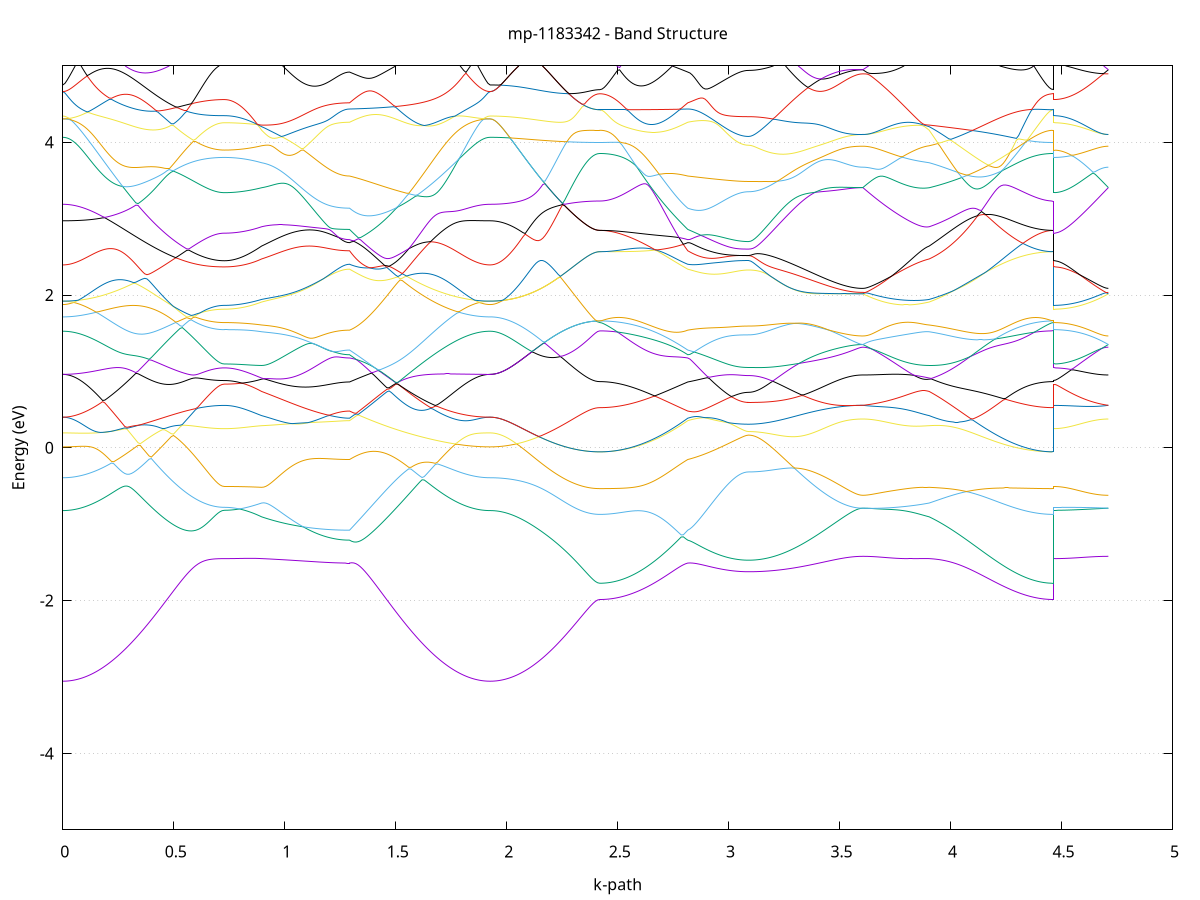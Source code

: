 set title 'mp-1183342 - Band Structure'
set xlabel 'k-path'
set ylabel 'Energy (eV)'
set grid y
set yrange [-5:5]
set terminal png size 800,600
set output 'mp-1183342_bands_gnuplot.png'
plot '-' using 1:2 with lines notitle, '-' using 1:2 with lines notitle, '-' using 1:2 with lines notitle, '-' using 1:2 with lines notitle, '-' using 1:2 with lines notitle, '-' using 1:2 with lines notitle, '-' using 1:2 with lines notitle, '-' using 1:2 with lines notitle, '-' using 1:2 with lines notitle, '-' using 1:2 with lines notitle, '-' using 1:2 with lines notitle, '-' using 1:2 with lines notitle, '-' using 1:2 with lines notitle, '-' using 1:2 with lines notitle, '-' using 1:2 with lines notitle, '-' using 1:2 with lines notitle, '-' using 1:2 with lines notitle, '-' using 1:2 with lines notitle, '-' using 1:2 with lines notitle, '-' using 1:2 with lines notitle, '-' using 1:2 with lines notitle, '-' using 1:2 with lines notitle, '-' using 1:2 with lines notitle, '-' using 1:2 with lines notitle, '-' using 1:2 with lines notitle, '-' using 1:2 with lines notitle, '-' using 1:2 with lines notitle, '-' using 1:2 with lines notitle, '-' using 1:2 with lines notitle, '-' using 1:2 with lines notitle, '-' using 1:2 with lines notitle, '-' using 1:2 with lines notitle, '-' using 1:2 with lines notitle, '-' using 1:2 with lines notitle, '-' using 1:2 with lines notitle, '-' using 1:2 with lines notitle, '-' using 1:2 with lines notitle, '-' using 1:2 with lines notitle, '-' using 1:2 with lines notitle, '-' using 1:2 with lines notitle, '-' using 1:2 with lines notitle, '-' using 1:2 with lines notitle, '-' using 1:2 with lines notitle, '-' using 1:2 with lines notitle, '-' using 1:2 with lines notitle, '-' using 1:2 with lines notitle, '-' using 1:2 with lines notitle, '-' using 1:2 with lines notitle
0.000000 -42.435579
0.009973 -42.435579
0.019947 -42.435579
0.029920 -42.435579
0.039894 -42.435579
0.049867 -42.435579
0.059840 -42.435579
0.069814 -42.435579
0.079787 -42.435579
0.089761 -42.435579
0.099734 -42.435579
0.109708 -42.435579
0.119681 -42.435579
0.129654 -42.435579
0.139628 -42.435579
0.149601 -42.435579
0.159575 -42.435579
0.169548 -42.435579
0.179521 -42.435579
0.189495 -42.435579
0.199468 -42.435579
0.209442 -42.435579
0.219415 -42.435579
0.229389 -42.435579
0.239362 -42.435579
0.249335 -42.435579
0.259309 -42.435579
0.269282 -42.435579
0.279256 -42.435579
0.289229 -42.435579
0.299202 -42.435579
0.309176 -42.435579
0.319149 -42.435579
0.329123 -42.435579
0.339096 -42.435579
0.349070 -42.435579
0.359043 -42.435579
0.369016 -42.435579
0.378990 -42.435579
0.388963 -42.435579
0.398937 -42.435579
0.408910 -42.435579
0.418883 -42.435579
0.428857 -42.435579
0.438830 -42.435579
0.448804 -42.435579
0.458777 -42.435579
0.468751 -42.435579
0.478724 -42.435579
0.488697 -42.435579
0.498671 -42.435579
0.508644 -42.435579
0.518618 -42.435579
0.528591 -42.435579
0.538564 -42.435579
0.548538 -42.435579
0.558511 -42.435579
0.568485 -42.435579
0.578458 -42.435579
0.588432 -42.435579
0.598405 -42.435579
0.608378 -42.435579
0.618352 -42.435579
0.628325 -42.435579
0.638299 -42.435579
0.648272 -42.435579
0.658245 -42.435579
0.668219 -42.435579
0.678192 -42.435579
0.688166 -42.435579
0.698139 -42.435579
0.708112 -42.435579
0.718086 -42.435579
0.728059 -42.435579
0.728059 -42.435579
0.737929 -42.435579
0.747799 -42.435579
0.757669 -42.435579
0.767538 -42.435579
0.777408 -42.435579
0.787278 -42.435579
0.797147 -42.435579
0.807017 -42.435579
0.816887 -42.435579
0.826757 -42.435579
0.836626 -42.435579
0.846496 -42.435579
0.856366 -42.435579
0.866236 -42.435579
0.876105 -42.435579
0.885975 -42.435579
0.895845 -42.435579
0.895845 -42.435579
0.905749 -42.435579
0.915653 -42.435579
0.925558 -42.435579
0.935462 -42.435579
0.945366 -42.435579
0.955271 -42.435579
0.965175 -42.435579
0.975079 -42.435579
0.984984 -42.435579
0.994888 -42.435579
1.004792 -42.435579
1.014697 -42.435579
1.024601 -42.435579
1.034505 -42.435579
1.044410 -42.435579
1.054314 -42.435579
1.064218 -42.435579
1.074123 -42.435579
1.084027 -42.435579
1.093931 -42.435579
1.103836 -42.435579
1.113740 -42.435579
1.123644 -42.435579
1.133549 -42.435579
1.143453 -42.435579
1.153357 -42.435579
1.163262 -42.435579
1.173166 -42.435579
1.183070 -42.435579
1.192975 -42.435579
1.202879 -42.435579
1.212784 -42.435579
1.222688 -42.435579
1.232592 -42.435579
1.242497 -42.435579
1.252401 -42.435579
1.262305 -42.435579
1.272210 -42.435579
1.282114 -42.435579
1.292018 -42.435579
1.292018 -42.435579
1.301916 -42.435579
1.311814 -42.435579
1.321712 -42.435579
1.331609 -42.435579
1.341507 -42.435579
1.351405 -42.435579
1.361303 -42.435579
1.371200 -42.435579
1.381098 -42.435579
1.390996 -42.435579
1.400894 -42.435579
1.410792 -42.435579
1.420689 -42.435579
1.430587 -42.435579
1.440485 -42.435579
1.450383 -42.435579
1.460280 -42.435579
1.470178 -42.435579
1.480076 -42.435579
1.489974 -42.435579
1.499872 -42.435579
1.509769 -42.435579
1.519667 -42.435579
1.529565 -42.435579
1.539463 -42.435579
1.549360 -42.435579
1.559258 -42.435579
1.569156 -42.435579
1.579054 -42.435579
1.588952 -42.435579
1.598849 -42.435579
1.608747 -42.435579
1.618645 -42.435579
1.628543 -42.435579
1.638440 -42.435579
1.648338 -42.435579
1.658236 -42.435579
1.668134 -42.435579
1.678032 -42.435579
1.687929 -42.435579
1.697827 -42.435579
1.707725 -42.435579
1.717623 -42.435579
1.727520 -42.435579
1.737418 -42.435579
1.747316 -42.435579
1.757214 -42.435579
1.767112 -42.435579
1.777009 -42.435579
1.786907 -42.435579
1.796805 -42.435579
1.806703 -42.435579
1.816601 -42.435579
1.826498 -42.435579
1.836396 -42.435579
1.846294 -42.435579
1.856192 -42.435579
1.866089 -42.435579
1.875987 -42.435579
1.885885 -42.435579
1.895783 -42.435579
1.905681 -42.435579
1.915578 -42.435579
1.925476 -42.435579
1.925476 -42.435579
1.935362 -42.435579
1.945247 -42.435579
1.955133 -42.435579
1.965019 -42.435579
1.974904 -42.435579
1.984790 -42.435579
1.994676 -42.435579
2.004561 -42.435579
2.014447 -42.435579
2.024333 -42.435579
2.034218 -42.435579
2.044104 -42.435579
2.053990 -42.435579
2.063875 -42.435579
2.073761 -42.435579
2.083647 -42.435579
2.093532 -42.435579
2.103418 -42.435579
2.113304 -42.435579
2.123189 -42.435579
2.133075 -42.435579
2.142960 -42.435579
2.152846 -42.435579
2.162732 -42.435579
2.172617 -42.435579
2.182503 -42.435579
2.192389 -42.435579
2.202274 -42.435579
2.212160 -42.435579
2.222046 -42.435579
2.231931 -42.435579
2.241817 -42.435579
2.251703 -42.435579
2.261588 -42.435579
2.271474 -42.435579
2.281360 -42.435579
2.291245 -42.435579
2.301131 -42.435579
2.311017 -42.435579
2.320902 -42.435579
2.330788 -42.435579
2.340674 -42.435579
2.350559 -42.435579
2.360445 -42.435579
2.370331 -42.435579
2.380216 -42.435579
2.390102 -42.435579
2.399988 -42.435579
2.409873 -42.435579
2.419759 -42.435579
2.419759 -42.435579
2.429663 -42.435579
2.439568 -42.435579
2.449472 -42.435579
2.459376 -42.435579
2.469281 -42.435579
2.479185 -42.435579
2.489089 -42.435579
2.498994 -42.435579
2.508898 -42.435579
2.518802 -42.435579
2.528707 -42.435579
2.538611 -42.435579
2.548515 -42.435579
2.558420 -42.435579
2.568324 -42.435579
2.578228 -42.435579
2.588133 -42.435579
2.598037 -42.435579
2.607941 -42.435579
2.617846 -42.435579
2.627750 -42.435579
2.637654 -42.435579
2.647559 -42.435579
2.657463 -42.435579
2.667367 -42.435579
2.677272 -42.435579
2.687176 -42.435579
2.697080 -42.435579
2.706985 -42.435579
2.716889 -42.435579
2.726793 -42.435579
2.736698 -42.435579
2.746602 -42.435579
2.756506 -42.435579
2.766411 -42.435579
2.776315 -42.435579
2.786219 -42.435579
2.796124 -42.435579
2.806028 -42.435579
2.815932 -42.435579
2.815932 -42.435579
2.825723 -42.435579
2.835514 -42.435579
2.845305 -42.435579
2.855096 -42.435579
2.864887 -42.435579
2.874677 -42.435579
2.884468 -42.435579
2.894259 -42.435579
2.904050 -42.435579
2.913841 -42.435579
2.923632 -42.435579
2.933423 -42.435579
2.943213 -42.435579
2.953004 -42.435579
2.962795 -42.435579
2.972586 -42.435579
2.982377 -42.435579
2.992168 -42.435579
3.001959 -42.435579
3.011749 -42.435579
3.021540 -42.435579
3.031331 -42.435579
3.041122 -42.435579
3.050913 -42.435579
3.060704 -42.435579
3.070494 -42.435579
3.080285 -42.435579
3.090076 -42.435579
3.090076 -42.435579
3.099976 -42.435579
3.109877 -42.435579
3.119777 -42.435579
3.129677 -42.435579
3.139578 -42.435579
3.149478 -42.435579
3.159378 -42.435579
3.169279 -42.435579
3.179179 -42.435579
3.189079 -42.435579
3.198979 -42.435579
3.208880 -42.435579
3.218780 -42.435579
3.228680 -42.435579
3.238581 -42.435579
3.248481 -42.435579
3.258381 -42.435579
3.268282 -42.435579
3.278182 -42.435579
3.288082 -42.435579
3.297982 -42.435579
3.307883 -42.435579
3.317783 -42.435579
3.327683 -42.435579
3.337584 -42.435579
3.347484 -42.435579
3.357384 -42.435579
3.367285 -42.435579
3.377185 -42.435579
3.387085 -42.435579
3.396986 -42.435579
3.406886 -42.435579
3.416786 -42.435579
3.426686 -42.435579
3.436587 -42.435579
3.446487 -42.435579
3.456387 -42.435579
3.466288 -42.435579
3.476188 -42.435579
3.486088 -42.435579
3.495989 -42.435579
3.505889 -42.435579
3.515789 -42.435579
3.525689 -42.435579
3.535590 -42.435579
3.545490 -42.435579
3.555390 -42.435579
3.565291 -42.435579
3.575191 -42.435579
3.585091 -42.435579
3.594992 -42.435579
3.604892 -42.435579
3.604892 -42.435579
3.614849 -42.435579
3.624806 -42.435579
3.634763 -42.435579
3.644721 -42.435579
3.654678 -42.435579
3.664635 -42.435579
3.674592 -42.435579
3.684549 -42.435579
3.694506 -42.435579
3.704464 -42.435579
3.714421 -42.435579
3.724378 -42.435579
3.734335 -42.435579
3.744292 -42.435579
3.754249 -42.435579
3.764207 -42.435579
3.774164 -42.435579
3.784121 -42.435579
3.794078 -42.435579
3.804035 -42.435579
3.813993 -42.435579
3.823950 -42.435579
3.833907 -42.435579
3.843864 -42.435579
3.853821 -42.435579
3.863778 -42.435579
3.873736 -42.435579
3.883693 -42.435579
3.893650 -42.435579
3.903607 -42.435579
3.903607 -42.435579
3.913436 -42.435579
3.923266 -42.435579
3.933095 -42.435579
3.942925 -42.435579
3.952754 -42.435579
3.962583 -42.435579
3.972413 -42.435579
3.982242 -42.435579
3.992071 -42.435579
4.001901 -42.435579
4.011730 -42.435579
4.021560 -42.435579
4.031389 -42.435579
4.041218 -42.435579
4.051048 -42.435579
4.060877 -42.435579
4.070706 -42.435579
4.080536 -42.435579
4.090365 -42.435579
4.100194 -42.435579
4.110024 -42.435579
4.119853 -42.435579
4.129683 -42.435579
4.139512 -42.435579
4.149341 -42.435579
4.159171 -42.435579
4.169000 -42.435579
4.178829 -42.435579
4.188659 -42.435579
4.198488 -42.435579
4.208317 -42.435579
4.218147 -42.435579
4.227976 -42.435579
4.237806 -42.435579
4.247635 -42.435579
4.257464 -42.435579
4.267294 -42.435579
4.277123 -42.435579
4.286952 -42.435579
4.296782 -42.435579
4.306611 -42.435579
4.316441 -42.435579
4.326270 -42.435579
4.336099 -42.435579
4.345929 -42.435579
4.355758 -42.435579
4.365587 -42.435579
4.375417 -42.435579
4.385246 -42.435579
4.395075 -42.435579
4.404905 -42.435579
4.414734 -42.435579
4.424564 -42.435579
4.434393 -42.435579
4.444222 -42.435579
4.454052 -42.435579
4.463881 -42.435579
4.463881 -42.435579
4.473767 -42.435579
4.483652 -42.435579
4.493538 -42.435579
4.503424 -42.435579
4.513309 -42.435579
4.523195 -42.435579
4.533081 -42.435579
4.542966 -42.435579
4.552852 -42.435579
4.562738 -42.435579
4.572623 -42.435579
4.582509 -42.435579
4.592395 -42.435579
4.602280 -42.435579
4.612166 -42.435579
4.622051 -42.435579
4.631937 -42.435579
4.641823 -42.435579
4.651708 -42.435579
4.661594 -42.435579
4.671480 -42.435579
4.681365 -42.435579
4.691251 -42.435579
4.701137 -42.435579
4.711022 -42.435579
e
0.000000 -28.806279
0.009973 -28.806279
0.019947 -28.806279
0.029920 -28.806179
0.039894 -28.806079
0.049867 -28.806079
0.059840 -28.805879
0.069814 -28.805779
0.079787 -28.805679
0.089761 -28.805479
0.099734 -28.805279
0.109708 -28.805179
0.119681 -28.804879
0.129654 -28.804679
0.139628 -28.804479
0.149601 -28.804179
0.159575 -28.803879
0.169548 -28.803579
0.179521 -28.803279
0.189495 -28.802979
0.199468 -28.802679
0.209442 -28.802279
0.219415 -28.801979
0.229389 -28.801579
0.239362 -28.801179
0.249335 -28.800779
0.259309 -28.800379
0.269282 -28.799979
0.279256 -28.799579
0.289229 -28.799179
0.299202 -28.798779
0.309176 -28.798279
0.319149 -28.797879
0.329123 -28.797379
0.339096 -28.796979
0.349070 -28.796479
0.359043 -28.796079
0.369016 -28.795679
0.378990 -28.795179
0.388963 -28.794779
0.398937 -28.794279
0.408910 -28.793879
0.418883 -28.793379
0.428857 -28.792979
0.438830 -28.792579
0.448804 -28.792079
0.458777 -28.791679
0.468751 -28.791279
0.478724 -28.790879
0.488697 -28.790479
0.498671 -28.790079
0.508644 -28.789779
0.518618 -28.789379
0.528591 -28.789079
0.538564 -28.788679
0.548538 -28.788379
0.558511 -28.788079
0.568485 -28.787779
0.578458 -28.787479
0.588432 -28.787279
0.598405 -28.786979
0.608378 -28.786779
0.618352 -28.786579
0.628325 -28.786379
0.638299 -28.786179
0.648272 -28.785979
0.658245 -28.785879
0.668219 -28.785779
0.678192 -28.785679
0.688166 -28.785579
0.698139 -28.785479
0.708112 -28.785479
0.718086 -28.785379
0.728059 -28.785379
0.728059 -28.785379
0.737929 -28.785379
0.747799 -28.785379
0.757669 -28.785379
0.767538 -28.785379
0.777408 -28.785379
0.787278 -28.785379
0.797147 -28.785379
0.807017 -28.785379
0.816887 -28.785379
0.826757 -28.785379
0.836626 -28.785379
0.846496 -28.785379
0.856366 -28.785379
0.866236 -28.785379
0.876105 -28.785379
0.885975 -28.785479
0.895845 -28.785479
0.895845 -28.785379
0.905749 -28.785479
0.915653 -28.785479
0.925558 -28.785479
0.935462 -28.785479
0.945366 -28.785579
0.955271 -28.785579
0.965175 -28.785579
0.975079 -28.785679
0.984984 -28.785679
0.994888 -28.785779
1.004792 -28.785879
1.014697 -28.785879
1.024601 -28.785979
1.034505 -28.785979
1.044410 -28.786079
1.054314 -28.786179
1.064218 -28.786179
1.074123 -28.786279
1.084027 -28.786379
1.093931 -28.786379
1.103836 -28.786479
1.113740 -28.786579
1.123644 -28.786579
1.133549 -28.786679
1.143453 -28.786679
1.153357 -28.786779
1.163262 -28.786779
1.173166 -28.786879
1.183070 -28.786879
1.192975 -28.786979
1.202879 -28.786979
1.212784 -28.787079
1.222688 -28.787079
1.232592 -28.787079
1.242497 -28.787079
1.252401 -28.787179
1.262305 -28.787179
1.272210 -28.787179
1.282114 -28.787179
1.292018 -28.787179
1.292018 -28.787179
1.301916 -28.787379
1.311814 -28.787479
1.321712 -28.787679
1.331609 -28.787879
1.341507 -28.788079
1.351405 -28.788279
1.361303 -28.788579
1.371200 -28.788779
1.381098 -28.789079
1.390996 -28.789379
1.400894 -28.789679
1.410792 -28.789979
1.420689 -28.790279
1.430587 -28.790579
1.440485 -28.790979
1.450383 -28.791279
1.460280 -28.791679
1.470178 -28.792079
1.480076 -28.792479
1.489974 -28.792779
1.499872 -28.793179
1.509769 -28.793679
1.519667 -28.794079
1.529565 -28.794479
1.539463 -28.794879
1.549360 -28.795379
1.559258 -28.795779
1.569156 -28.796179
1.579054 -28.796679
1.588952 -28.797079
1.598849 -28.797479
1.608747 -28.797979
1.618645 -28.798379
1.628543 -28.798779
1.638440 -28.799279
1.648338 -28.799679
1.658236 -28.800079
1.668134 -28.800479
1.678032 -28.800879
1.687929 -28.801279
1.697827 -28.801679
1.707725 -28.801979
1.717623 -28.802379
1.727520 -28.802679
1.737418 -28.802979
1.747316 -28.803379
1.757214 -28.803679
1.767112 -28.803979
1.777009 -28.804179
1.786907 -28.804479
1.796805 -28.804679
1.806703 -28.804979
1.816601 -28.805179
1.826498 -28.805379
1.836396 -28.805479
1.846294 -28.805679
1.856192 -28.805779
1.866089 -28.805979
1.875987 -28.806079
1.885885 -28.806079
1.895783 -28.806179
1.905681 -28.806279
1.915578 -28.806279
1.925476 -28.806279
1.925476 -28.806279
1.935362 -28.806279
1.945247 -28.806179
1.955133 -28.806179
1.965019 -28.806079
1.974904 -28.805979
1.984790 -28.805879
1.994676 -28.805679
2.004561 -28.805579
2.014447 -28.805379
2.024333 -28.805179
2.034218 -28.804979
2.044104 -28.804679
2.053990 -28.804379
2.063875 -28.804079
2.073761 -28.803779
2.083647 -28.803479
2.093532 -28.803179
2.103418 -28.802779
2.113304 -28.802379
2.123189 -28.801979
2.133075 -28.801579
2.142960 -28.801079
2.152846 -28.800679
2.162732 -28.800179
2.172617 -28.799679
2.182503 -28.799179
2.192389 -28.798679
2.202274 -28.798079
2.212160 -28.797579
2.222046 -28.796979
2.231931 -28.796379
2.241817 -28.795779
2.251703 -28.795179
2.261588 -28.794579
2.271474 -28.793979
2.281360 -28.793379
2.291245 -28.792779
2.301131 -28.792079
2.311017 -28.791479
2.320902 -28.790779
2.330788 -28.790179
2.340674 -28.789479
2.350559 -28.788879
2.360445 -28.788279
2.370331 -28.787679
2.380216 -28.787079
2.390102 -28.786579
2.399988 -28.786079
2.409873 -28.785779
2.419759 -28.785679
2.419759 -28.785679
2.429663 -28.785679
2.439568 -28.785679
2.449472 -28.785679
2.459376 -28.785679
2.469281 -28.785679
2.479185 -28.785679
2.489089 -28.785679
2.498994 -28.785679
2.508898 -28.785679
2.518802 -28.785679
2.528707 -28.785679
2.538611 -28.785679
2.548515 -28.785679
2.558420 -28.785679
2.568324 -28.785679
2.578228 -28.785679
2.588133 -28.785679
2.598037 -28.785679
2.607941 -28.785679
2.617846 -28.785779
2.627750 -28.785779
2.637654 -28.785779
2.647559 -28.785779
2.657463 -28.785879
2.667367 -28.785879
2.677272 -28.785879
2.687176 -28.785979
2.697080 -28.785979
2.706985 -28.786079
2.716889 -28.786079
2.726793 -28.786179
2.736698 -28.786279
2.746602 -28.786379
2.756506 -28.786379
2.766411 -28.786479
2.776315 -28.786679
2.786219 -28.786779
2.796124 -28.786879
2.806028 -28.786979
2.815932 -28.787179
2.815932 -28.787179
2.825723 -28.787179
2.835514 -28.787379
2.845305 -28.787479
2.855096 -28.787579
2.864887 -28.787679
2.874677 -28.787779
2.884468 -28.787979
2.894259 -28.788079
2.904050 -28.788279
2.913841 -28.788379
2.923632 -28.788479
2.933423 -28.788679
2.943213 -28.788779
2.953004 -28.788979
2.962795 -28.789079
2.972586 -28.789179
2.982377 -28.789279
2.992168 -28.789379
3.001959 -28.789479
3.011749 -28.789579
3.021540 -28.789679
3.031331 -28.789779
3.041122 -28.789779
3.050913 -28.789879
3.060704 -28.789879
3.070494 -28.789879
3.080285 -28.789979
3.090076 -28.789979
3.090076 -28.789979
3.099976 -28.789979
3.109877 -28.789879
3.119777 -28.789879
3.129677 -28.789879
3.139578 -28.789879
3.149478 -28.789779
3.159378 -28.789779
3.169279 -28.789679
3.179179 -28.789679
3.189079 -28.789579
3.198979 -28.789479
3.208880 -28.789479
3.218780 -28.789379
3.228680 -28.789279
3.238581 -28.789179
3.248481 -28.789079
3.258381 -28.788979
3.268282 -28.788879
3.278182 -28.788779
3.288082 -28.788579
3.297982 -28.788479
3.307883 -28.788379
3.317783 -28.788279
3.327683 -28.788079
3.337584 -28.787979
3.347484 -28.787879
3.357384 -28.787679
3.367285 -28.787579
3.377185 -28.787379
3.387085 -28.787279
3.396986 -28.787179
3.406886 -28.786979
3.416786 -28.786879
3.426686 -28.786779
3.436587 -28.786579
3.446487 -28.786479
3.456387 -28.786379
3.466288 -28.786279
3.476188 -28.786179
3.486088 -28.786079
3.495989 -28.785979
3.505889 -28.785879
3.515789 -28.785779
3.525689 -28.785679
3.535590 -28.785579
3.545490 -28.785579
3.555390 -28.785479
3.565291 -28.785479
3.575191 -28.785479
3.585091 -28.785379
3.594992 -28.785379
3.604892 -28.785379
3.604892 -28.785379
3.614849 -28.785379
3.624806 -28.785379
3.634763 -28.785379
3.644721 -28.785379
3.654678 -28.785379
3.664635 -28.785479
3.674592 -28.785479
3.684549 -28.785479
3.694506 -28.785479
3.704464 -28.785479
3.714421 -28.785479
3.724378 -28.785479
3.734335 -28.785479
3.744292 -28.785479
3.754249 -28.785479
3.764207 -28.785479
3.774164 -28.785479
3.784121 -28.785479
3.794078 -28.785479
3.804035 -28.785479
3.813993 -28.785479
3.823950 -28.785479
3.833907 -28.785479
3.843864 -28.785479
3.853821 -28.785479
3.863778 -28.785479
3.873736 -28.785479
3.883693 -28.785379
3.893650 -28.785479
3.903607 -28.785479
3.903607 -28.785479
3.913436 -28.785479
3.923266 -28.785479
3.933095 -28.785479
3.942925 -28.785479
3.952754 -28.785479
3.962583 -28.785479
3.972413 -28.785479
3.982242 -28.785479
3.992071 -28.785479
4.001901 -28.785479
4.011730 -28.785479
4.021560 -28.785479
4.031389 -28.785479
4.041218 -28.785479
4.051048 -28.785479
4.060877 -28.785479
4.070706 -28.785579
4.080536 -28.785579
4.090365 -28.785579
4.100194 -28.785579
4.110024 -28.785579
4.119853 -28.785579
4.129683 -28.785579
4.139512 -28.785579
4.149341 -28.785579
4.159171 -28.785579
4.169000 -28.785579
4.178829 -28.785579
4.188659 -28.785579
4.198488 -28.785579
4.208317 -28.785579
4.218147 -28.785579
4.227976 -28.785579
4.237806 -28.785579
4.247635 -28.785679
4.257464 -28.785679
4.267294 -28.785679
4.277123 -28.785679
4.286952 -28.785679
4.296782 -28.785679
4.306611 -28.785679
4.316441 -28.785679
4.326270 -28.785679
4.336099 -28.785679
4.345929 -28.785679
4.355758 -28.785679
4.365587 -28.785679
4.375417 -28.785679
4.385246 -28.785679
4.395075 -28.785679
4.404905 -28.785679
4.414734 -28.785679
4.424564 -28.785679
4.434393 -28.785679
4.444222 -28.785679
4.454052 -28.785679
4.463881 -28.785679
4.463881 -28.785379
4.473767 -28.785379
4.483652 -28.785379
4.493538 -28.785379
4.503424 -28.785379
4.513309 -28.785379
4.523195 -28.785379
4.533081 -28.785379
4.542966 -28.785379
4.552852 -28.785379
4.562738 -28.785379
4.572623 -28.785379
4.582509 -28.785379
4.592395 -28.785379
4.602280 -28.785379
4.612166 -28.785379
4.622051 -28.785379
4.631937 -28.785379
4.641823 -28.785379
4.651708 -28.785379
4.661594 -28.785379
4.671480 -28.785379
4.681365 -28.785379
4.691251 -28.785379
4.701137 -28.785379
4.711022 -28.785379
e
0.000000 -28.760379
0.009973 -28.760379
0.019947 -28.760379
0.029920 -28.760379
0.039894 -28.760379
0.049867 -28.760379
0.059840 -28.760379
0.069814 -28.760379
0.079787 -28.760379
0.089761 -28.760379
0.099734 -28.760379
0.109708 -28.760379
0.119681 -28.760379
0.129654 -28.760379
0.139628 -28.760379
0.149601 -28.760379
0.159575 -28.760379
0.169548 -28.760379
0.179521 -28.760379
0.189495 -28.760379
0.199468 -28.760379
0.209442 -28.760279
0.219415 -28.760279
0.229389 -28.760279
0.239362 -28.760279
0.249335 -28.760279
0.259309 -28.760279
0.269282 -28.760279
0.279256 -28.760279
0.289229 -28.760279
0.299202 -28.760279
0.309176 -28.760279
0.319149 -28.760279
0.329123 -28.760279
0.339096 -28.760279
0.349070 -28.760179
0.359043 -28.760179
0.369016 -28.760179
0.378990 -28.760179
0.388963 -28.760179
0.398937 -28.760179
0.408910 -28.760179
0.418883 -28.760179
0.428857 -28.760179
0.438830 -28.760179
0.448804 -28.760179
0.458777 -28.760179
0.468751 -28.760079
0.478724 -28.760079
0.488697 -28.760079
0.498671 -28.760079
0.508644 -28.760079
0.518618 -28.760079
0.528591 -28.760079
0.538564 -28.760079
0.548538 -28.760079
0.558511 -28.760079
0.568485 -28.760079
0.578458 -28.760079
0.588432 -28.760079
0.598405 -28.760079
0.608378 -28.760079
0.618352 -28.760079
0.628325 -28.760079
0.638299 -28.759979
0.648272 -28.759979
0.658245 -28.759979
0.668219 -28.759979
0.678192 -28.759979
0.688166 -28.759979
0.698139 -28.759979
0.708112 -28.759979
0.718086 -28.759979
0.728059 -28.759979
0.728059 -28.759979
0.737929 -28.759979
0.747799 -28.759979
0.757669 -28.759979
0.767538 -28.760079
0.777408 -28.760179
0.787278 -28.760279
0.797147 -28.760379
0.807017 -28.760579
0.816887 -28.760679
0.826757 -28.760879
0.836626 -28.761079
0.846496 -28.761279
0.856366 -28.761479
0.866236 -28.761779
0.876105 -28.761979
0.885975 -28.762279
0.895845 -28.762579
0.895845 -28.762579
0.905749 -28.762779
0.915653 -28.762979
0.925558 -28.763179
0.935462 -28.763379
0.945366 -28.763579
0.955271 -28.763779
0.965175 -28.763979
0.975079 -28.764179
0.984984 -28.764379
0.994888 -28.764579
1.004792 -28.764779
1.014697 -28.764979
1.024601 -28.765079
1.034505 -28.765279
1.044410 -28.765479
1.054314 -28.765579
1.064218 -28.765779
1.074123 -28.765879
1.084027 -28.765979
1.093931 -28.766179
1.103836 -28.766279
1.113740 -28.766379
1.123644 -28.766579
1.133549 -28.766679
1.143453 -28.766779
1.153357 -28.766879
1.163262 -28.766979
1.173166 -28.766979
1.183070 -28.767079
1.192975 -28.767179
1.202879 -28.767279
1.212784 -28.767279
1.222688 -28.767379
1.232592 -28.767379
1.242497 -28.767479
1.252401 -28.767479
1.262305 -28.767479
1.272210 -28.767479
1.282114 -28.767579
1.292018 -28.767579
1.292018 -28.767579
1.301916 -28.766979
1.311814 -28.766379
1.321712 -28.765679
1.331609 -28.765079
1.341507 -28.764479
1.351405 -28.763879
1.361303 -28.763279
1.371200 -28.762579
1.381098 -28.761979
1.390996 -28.761379
1.400894 -28.760679
1.410792 -28.760079
1.420689 -28.759479
1.430587 -28.758779
1.440485 -28.758179
1.450383 -28.757579
1.460280 -28.757179
1.470178 -28.757379
1.480076 -28.757679
1.489974 -28.757879
1.499872 -28.758079
1.509769 -28.758279
1.519667 -28.758479
1.529565 -28.758579
1.539463 -28.758779
1.549360 -28.758979
1.559258 -28.759079
1.569156 -28.759179
1.579054 -28.759279
1.588952 -28.759479
1.598849 -28.759579
1.608747 -28.759579
1.618645 -28.759679
1.628543 -28.759779
1.638440 -28.759879
1.648338 -28.759879
1.658236 -28.759979
1.668134 -28.759979
1.678032 -28.760079
1.687929 -28.760079
1.697827 -28.760179
1.707725 -28.760179
1.717623 -28.760179
1.727520 -28.760279
1.737418 -28.760279
1.747316 -28.760279
1.757214 -28.760279
1.767112 -28.760279
1.777009 -28.760379
1.786907 -28.760379
1.796805 -28.760379
1.806703 -28.760379
1.816601 -28.760379
1.826498 -28.760379
1.836396 -28.760379
1.846294 -28.760379
1.856192 -28.760379
1.866089 -28.760379
1.875987 -28.760379
1.885885 -28.760379
1.895783 -28.760379
1.905681 -28.760379
1.915578 -28.760379
1.925476 -28.760379
1.925476 -28.760379
1.935362 -28.760379
1.945247 -28.760479
1.955133 -28.760479
1.965019 -28.760579
1.974904 -28.760679
1.984790 -28.760779
1.994676 -28.760979
2.004561 -28.761079
2.014447 -28.761279
2.024333 -28.761479
2.034218 -28.761779
2.044104 -28.761979
2.053990 -28.762279
2.063875 -28.762579
2.073761 -28.762879
2.083647 -28.763179
2.093532 -28.763579
2.103418 -28.763979
2.113304 -28.764379
2.123189 -28.764779
2.133075 -28.765179
2.142960 -28.765579
2.152846 -28.766079
2.162732 -28.766579
2.172617 -28.767079
2.182503 -28.767579
2.192389 -28.768079
2.202274 -28.768679
2.212160 -28.769179
2.222046 -28.769779
2.231931 -28.770379
2.241817 -28.770979
2.251703 -28.771579
2.261588 -28.772179
2.271474 -28.772779
2.281360 -28.773379
2.291245 -28.774079
2.301131 -28.774679
2.311017 -28.775379
2.320902 -28.775979
2.330788 -28.776679
2.340674 -28.777279
2.350559 -28.777979
2.360445 -28.778579
2.370331 -28.779179
2.380216 -28.779779
2.390102 -28.780279
2.399988 -28.780679
2.409873 -28.780979
2.419759 -28.781179
2.419759 -28.781179
2.429663 -28.781079
2.439568 -28.781079
2.449472 -28.781079
2.459376 -28.780979
2.469281 -28.780879
2.479185 -28.780779
2.489089 -28.780679
2.498994 -28.780479
2.508898 -28.780379
2.518802 -28.780179
2.528707 -28.779979
2.538611 -28.779779
2.548515 -28.779479
2.558420 -28.779279
2.568324 -28.778979
2.578228 -28.778679
2.588133 -28.778379
2.598037 -28.778079
2.607941 -28.777779
2.617846 -28.777379
2.627750 -28.776979
2.637654 -28.776679
2.647559 -28.776279
2.657463 -28.775779
2.667367 -28.775379
2.677272 -28.774979
2.687176 -28.774479
2.697080 -28.773979
2.706985 -28.773579
2.716889 -28.773079
2.726793 -28.772579
2.736698 -28.771979
2.746602 -28.771479
2.756506 -28.770979
2.766411 -28.770379
2.776315 -28.769879
2.786219 -28.769279
2.796124 -28.768679
2.806028 -28.768079
2.815932 -28.767579
2.815932 -28.767579
2.825723 -28.767279
2.835514 -28.766979
2.845305 -28.766679
2.855096 -28.766379
2.864887 -28.766079
2.874677 -28.765779
2.884468 -28.765379
2.894259 -28.765079
2.904050 -28.764779
2.913841 -28.764379
2.923632 -28.764079
2.933423 -28.763779
2.943213 -28.763379
2.953004 -28.763079
2.962795 -28.762779
2.972586 -28.762479
2.982377 -28.762179
2.992168 -28.761879
3.001959 -28.761579
3.011749 -28.761279
3.021540 -28.761079
3.031331 -28.760879
3.041122 -28.760679
3.050913 -28.760479
3.060704 -28.760379
3.070494 -28.760179
3.080285 -28.760179
3.090076 -28.760179
3.090076 -28.760179
3.099976 -28.760179
3.109877 -28.760079
3.119777 -28.760179
3.129677 -28.760179
3.139578 -28.760079
3.149478 -28.760179
3.159378 -28.760179
3.169279 -28.760079
3.179179 -28.760079
3.189079 -28.760079
3.198979 -28.760079
3.208880 -28.760079
3.218780 -28.760079
3.228680 -28.760079
3.238581 -28.760079
3.248481 -28.760079
3.258381 -28.760079
3.268282 -28.760079
3.278182 -28.760079
3.288082 -28.760079
3.297982 -28.760079
3.307883 -28.760079
3.317783 -28.760079
3.327683 -28.760079
3.337584 -28.760079
3.347484 -28.760079
3.357384 -28.760079
3.367285 -28.760079
3.377185 -28.760079
3.387085 -28.760079
3.396986 -28.759979
3.406886 -28.759979
3.416786 -28.759979
3.426686 -28.759979
3.436587 -28.759979
3.446487 -28.759979
3.456387 -28.759979
3.466288 -28.759979
3.476188 -28.759979
3.486088 -28.759979
3.495989 -28.759979
3.505889 -28.759979
3.515789 -28.759979
3.525689 -28.759979
3.535590 -28.759979
3.545490 -28.759979
3.555390 -28.759979
3.565291 -28.759979
3.575191 -28.759979
3.585091 -28.759979
3.594992 -28.759979
3.604892 -28.759979
3.604892 -28.759979
3.614849 -28.759979
3.624806 -28.759979
3.634763 -28.759979
3.644721 -28.759979
3.654678 -28.759979
3.664635 -28.759979
3.674592 -28.760079
3.684549 -28.760079
3.694506 -28.760079
3.704464 -28.760179
3.714421 -28.760279
3.724378 -28.760279
3.734335 -28.760379
3.744292 -28.760479
3.754249 -28.760479
3.764207 -28.760579
3.774164 -28.760679
3.784121 -28.760779
3.794078 -28.760979
3.804035 -28.761079
3.813993 -28.761179
3.823950 -28.761279
3.833907 -28.761479
3.843864 -28.761579
3.853821 -28.761779
3.863778 -28.761879
3.873736 -28.762079
3.883693 -28.762279
3.893650 -28.762379
3.903607 -28.762579
3.903607 -28.762579
3.913436 -28.762879
3.923266 -28.763179
3.933095 -28.763579
3.942925 -28.763879
3.952754 -28.764279
3.962583 -28.764579
3.972413 -28.764979
3.982242 -28.765379
3.992071 -28.765779
4.001901 -28.766179
4.011730 -28.766579
4.021560 -28.767079
4.031389 -28.767479
4.041218 -28.767879
4.051048 -28.768379
4.060877 -28.768779
4.070706 -28.769179
4.080536 -28.769679
4.090365 -28.770079
4.100194 -28.770579
4.110024 -28.770979
4.119853 -28.771479
4.129683 -28.771879
4.139512 -28.772379
4.149341 -28.772779
4.159171 -28.773279
4.169000 -28.773679
4.178829 -28.774079
4.188659 -28.774479
4.198488 -28.774879
4.208317 -28.775379
4.218147 -28.775679
4.227976 -28.776079
4.237806 -28.776479
4.247635 -28.776879
4.257464 -28.777179
4.267294 -28.777579
4.277123 -28.777879
4.286952 -28.778179
4.296782 -28.778479
4.306611 -28.778779
4.316441 -28.779079
4.326270 -28.779279
4.336099 -28.779579
4.345929 -28.779779
4.355758 -28.779979
4.365587 -28.780179
4.375417 -28.780379
4.385246 -28.780479
4.395075 -28.780679
4.404905 -28.780779
4.414734 -28.780879
4.424564 -28.780979
4.434393 -28.781079
4.444222 -28.781079
4.454052 -28.781079
4.463881 -28.781179
4.463881 -28.759979
4.473767 -28.759979
4.483652 -28.759979
4.493538 -28.759979
4.503424 -28.759979
4.513309 -28.759979
4.523195 -28.759979
4.533081 -28.759979
4.542966 -28.759979
4.552852 -28.759979
4.562738 -28.759979
4.572623 -28.759979
4.582509 -28.759979
4.592395 -28.759979
4.602280 -28.759979
4.612166 -28.759979
4.622051 -28.759979
4.631937 -28.759979
4.641823 -28.759979
4.651708 -28.759979
4.661594 -28.759979
4.671480 -28.759979
4.681365 -28.759979
4.691251 -28.759979
4.701137 -28.759979
4.711022 -28.759979
e
0.000000 -28.739279
0.009973 -28.739279
0.019947 -28.739279
0.029920 -28.739379
0.039894 -28.739379
0.049867 -28.739479
0.059840 -28.739579
0.069814 -28.739679
0.079787 -28.739879
0.089761 -28.739979
0.099734 -28.740179
0.109708 -28.740379
0.119681 -28.740579
0.129654 -28.740879
0.139628 -28.741079
0.149601 -28.741379
0.159575 -28.741579
0.169548 -28.741879
0.179521 -28.742179
0.189495 -28.742479
0.199468 -28.742879
0.209442 -28.743179
0.219415 -28.743579
0.229389 -28.743879
0.239362 -28.744279
0.249335 -28.744679
0.259309 -28.745079
0.269282 -28.745479
0.279256 -28.745879
0.289229 -28.746279
0.299202 -28.746779
0.309176 -28.747179
0.319149 -28.747579
0.329123 -28.748079
0.339096 -28.748479
0.349070 -28.748879
0.359043 -28.749379
0.369016 -28.749879
0.378990 -28.750279
0.388963 -28.750679
0.398937 -28.751179
0.408910 -28.751579
0.418883 -28.751979
0.428857 -28.752479
0.438830 -28.752879
0.448804 -28.753279
0.458777 -28.753679
0.468751 -28.754079
0.478724 -28.754479
0.488697 -28.754879
0.498671 -28.755279
0.508644 -28.755679
0.518618 -28.755979
0.528591 -28.756379
0.538564 -28.756679
0.548538 -28.756979
0.558511 -28.757279
0.568485 -28.757579
0.578458 -28.757879
0.588432 -28.758079
0.598405 -28.758379
0.608378 -28.758579
0.618352 -28.758779
0.628325 -28.758979
0.638299 -28.759179
0.648272 -28.759279
0.658245 -28.759479
0.668219 -28.759579
0.678192 -28.759679
0.688166 -28.759779
0.698139 -28.759879
0.708112 -28.759879
0.718086 -28.759879
0.728059 -28.759879
0.728059 -28.759879
0.737929 -28.759979
0.747799 -28.759979
0.757669 -28.759979
0.767538 -28.759879
0.777408 -28.759779
0.787278 -28.759679
0.797147 -28.759579
0.807017 -28.759379
0.816887 -28.759279
0.826757 -28.759079
0.836626 -28.758879
0.846496 -28.758679
0.856366 -28.758479
0.866236 -28.758279
0.876105 -28.757979
0.885975 -28.757679
0.895845 -28.757479
0.895845 -28.757379
0.905749 -28.757179
0.915653 -28.756979
0.925558 -28.756779
0.935462 -28.756579
0.945366 -28.756379
0.955271 -28.756079
0.965175 -28.755879
0.975079 -28.755679
0.984984 -28.755479
0.994888 -28.755179
1.004792 -28.754979
1.014697 -28.754779
1.024601 -28.754579
1.034505 -28.754379
1.044410 -28.754179
1.054314 -28.753879
1.064218 -28.753679
1.074123 -28.753479
1.084027 -28.753279
1.093931 -28.753179
1.103836 -28.752979
1.113740 -28.752779
1.123644 -28.752579
1.133549 -28.752479
1.143453 -28.752279
1.153357 -28.752179
1.163262 -28.752079
1.173166 -28.751879
1.183070 -28.751779
1.192975 -28.751679
1.202879 -28.751579
1.212784 -28.751479
1.222688 -28.751379
1.232592 -28.751379
1.242497 -28.751279
1.252401 -28.751279
1.262305 -28.751179
1.272210 -28.751179
1.282114 -28.751179
1.292018 -28.751179
1.292018 -28.751179
1.301916 -28.751579
1.311814 -28.751979
1.321712 -28.752379
1.331609 -28.752879
1.341507 -28.753279
1.351405 -28.753579
1.361303 -28.753979
1.371200 -28.754379
1.381098 -28.754779
1.390996 -28.755079
1.400894 -28.755379
1.410792 -28.755779
1.420689 -28.756079
1.430587 -28.756379
1.440485 -28.756679
1.450383 -28.756879
1.460280 -28.756979
1.470178 -28.756279
1.480076 -28.755679
1.489974 -28.755079
1.499872 -28.754479
1.509769 -28.753879
1.519667 -28.753279
1.529565 -28.752679
1.539463 -28.752079
1.549360 -28.751479
1.559258 -28.750979
1.569156 -28.750379
1.579054 -28.749879
1.588952 -28.749279
1.598849 -28.748779
1.608747 -28.748279
1.618645 -28.747679
1.628543 -28.747179
1.638440 -28.746679
1.648338 -28.746279
1.658236 -28.745779
1.668134 -28.745379
1.678032 -28.744879
1.687929 -28.744479
1.697827 -28.744079
1.707725 -28.743679
1.717623 -28.743279
1.727520 -28.742879
1.737418 -28.742579
1.747316 -28.742279
1.757214 -28.741879
1.767112 -28.741579
1.777009 -28.741379
1.786907 -28.741079
1.796805 -28.740779
1.806703 -28.740579
1.816601 -28.740379
1.826498 -28.740179
1.836396 -28.739979
1.846294 -28.739879
1.856192 -28.739679
1.866089 -28.739579
1.875987 -28.739479
1.885885 -28.739379
1.895783 -28.739379
1.905681 -28.739279
1.915578 -28.739279
1.925476 -28.739279
1.925476 -28.739279
1.935362 -28.739279
1.945247 -28.739279
1.955133 -28.739279
1.965019 -28.739279
1.974904 -28.739279
1.984790 -28.739279
1.994676 -28.739279
2.004561 -28.739279
2.014447 -28.739279
2.024333 -28.739279
2.034218 -28.739279
2.044104 -28.739279
2.053990 -28.739279
2.063875 -28.739279
2.073761 -28.739279
2.083647 -28.739279
2.093532 -28.739279
2.103418 -28.739279
2.113304 -28.739279
2.123189 -28.739279
2.133075 -28.739279
2.142960 -28.739279
2.152846 -28.739279
2.162732 -28.739279
2.172617 -28.739279
2.182503 -28.739279
2.192389 -28.739279
2.202274 -28.739279
2.212160 -28.739279
2.222046 -28.739279
2.231931 -28.739279
2.241817 -28.739279
2.251703 -28.739279
2.261588 -28.739279
2.271474 -28.739279
2.281360 -28.739279
2.291245 -28.739279
2.301131 -28.739279
2.311017 -28.739279
2.320902 -28.739279
2.330788 -28.739279
2.340674 -28.739279
2.350559 -28.739279
2.360445 -28.739279
2.370331 -28.739279
2.380216 -28.739279
2.390102 -28.739279
2.399988 -28.739279
2.409873 -28.739279
2.419759 -28.739279
2.419759 -28.739279
2.429663 -28.739279
2.439568 -28.739379
2.449472 -28.739379
2.459376 -28.739479
2.469281 -28.739579
2.479185 -28.739679
2.489089 -28.739779
2.498994 -28.739879
2.508898 -28.740079
2.518802 -28.740279
2.528707 -28.740479
2.538611 -28.740679
2.548515 -28.740879
2.558420 -28.741079
2.568324 -28.741379
2.578228 -28.741679
2.588133 -28.741979
2.598037 -28.742279
2.607941 -28.742579
2.617846 -28.742879
2.627750 -28.743279
2.637654 -28.743579
2.647559 -28.743979
2.657463 -28.744379
2.667367 -28.744779
2.677272 -28.745179
2.687176 -28.745579
2.697080 -28.745979
2.706985 -28.746379
2.716889 -28.746779
2.726793 -28.747179
2.736698 -28.747679
2.746602 -28.748079
2.756506 -28.748579
2.766411 -28.748979
2.776315 -28.749379
2.786219 -28.749879
2.796124 -28.750279
2.806028 -28.750779
2.815932 -28.751179
2.815932 -28.751179
2.825723 -28.751379
2.835514 -28.751579
2.845305 -28.751679
2.855096 -28.751879
2.864887 -28.752079
2.874677 -28.752279
2.884468 -28.752479
2.894259 -28.752679
2.904050 -28.752879
2.913841 -28.753079
2.923632 -28.753179
2.933423 -28.753379
2.943213 -28.753579
2.953004 -28.753779
2.962795 -28.753979
2.972586 -28.754179
2.982377 -28.754379
2.992168 -28.754479
3.001959 -28.754679
3.011749 -28.754879
3.021540 -28.755079
3.031331 -28.755179
3.041122 -28.755379
3.050913 -28.755479
3.060704 -28.755579
3.070494 -28.755679
3.080285 -28.755679
3.090076 -28.755679
3.090076 -28.755679
3.099976 -28.755679
3.109877 -28.755679
3.119777 -28.755779
3.129677 -28.755779
3.139578 -28.755779
3.149478 -28.755879
3.159378 -28.755879
3.169279 -28.755879
3.179179 -28.755979
3.189079 -28.756079
3.198979 -28.756079
3.208880 -28.756179
3.218780 -28.756279
3.228680 -28.756379
3.238581 -28.756479
3.248481 -28.756579
3.258381 -28.756579
3.268282 -28.756679
3.278182 -28.756879
3.288082 -28.756979
3.297982 -28.757079
3.307883 -28.757179
3.317783 -28.757279
3.327683 -28.757379
3.337584 -28.757579
3.347484 -28.757679
3.357384 -28.757779
3.367285 -28.757979
3.377185 -28.758079
3.387085 -28.758179
3.396986 -28.758279
3.406886 -28.758479
3.416786 -28.758579
3.426686 -28.758679
3.436587 -28.758779
3.446487 -28.758879
3.456387 -28.759079
3.466288 -28.759179
3.476188 -28.759279
3.486088 -28.759379
3.495989 -28.759479
3.505889 -28.759579
3.515789 -28.759579
3.525689 -28.759679
3.535590 -28.759779
3.545490 -28.759779
3.555390 -28.759879
3.565291 -28.759879
3.575191 -28.759879
3.585091 -28.759979
3.594992 -28.759979
3.604892 -28.759979
3.604892 -28.759979
3.614849 -28.759979
3.624806 -28.759979
3.634763 -28.759979
3.644721 -28.759979
3.654678 -28.759879
3.664635 -28.759879
3.674592 -28.759879
3.684549 -28.759779
3.694506 -28.759779
3.704464 -28.759679
3.714421 -28.759679
3.724378 -28.759579
3.734335 -28.759479
3.744292 -28.759379
3.754249 -28.759379
3.764207 -28.759279
3.774164 -28.759179
3.784121 -28.759079
3.794078 -28.758979
3.804035 -28.758879
3.813993 -28.758679
3.823950 -28.758579
3.833907 -28.758479
3.843864 -28.758279
3.853821 -28.758179
3.863778 -28.758079
3.873736 -28.757879
3.883693 -28.757779
3.893650 -28.757579
3.903607 -28.757479
3.903607 -28.757479
3.913436 -28.757179
3.923266 -28.756779
3.933095 -28.756479
3.942925 -28.756179
3.952754 -28.755779
3.962583 -28.755479
3.972413 -28.755079
3.982242 -28.754679
3.992071 -28.754279
4.001901 -28.753979
4.011730 -28.753479
4.021560 -28.753079
4.031389 -28.752679
4.041218 -28.752279
4.051048 -28.751879
4.060877 -28.751379
4.070706 -28.750979
4.080536 -28.750579
4.090365 -28.750079
4.100194 -28.749679
4.110024 -28.749279
4.119853 -28.748779
4.129683 -28.748379
4.139512 -28.747879
4.149341 -28.747479
4.159171 -28.747079
4.169000 -28.746679
4.178829 -28.746179
4.188659 -28.745779
4.198488 -28.745379
4.208317 -28.744979
4.218147 -28.744579
4.227976 -28.744279
4.237806 -28.743879
4.247635 -28.743479
4.257464 -28.743179
4.267294 -28.742879
4.277123 -28.742479
4.286952 -28.742179
4.296782 -28.741879
4.306611 -28.741579
4.316441 -28.741379
4.326270 -28.741079
4.336099 -28.740879
4.345929 -28.740679
4.355758 -28.740379
4.365587 -28.740279
4.375417 -28.740079
4.385246 -28.739879
4.395075 -28.739779
4.404905 -28.739679
4.414734 -28.739579
4.424564 -28.739479
4.434393 -28.739379
4.444222 -28.739379
4.454052 -28.739279
4.463881 -28.739279
4.463881 -28.759879
4.473767 -28.759879
4.483652 -28.759879
4.493538 -28.759879
4.503424 -28.759879
4.513309 -28.759879
4.523195 -28.759879
4.533081 -28.759879
4.542966 -28.759879
4.552852 -28.759879
4.562738 -28.759979
4.572623 -28.759979
4.582509 -28.759879
4.592395 -28.759979
4.602280 -28.759979
4.612166 -28.759879
4.622051 -28.759979
4.631937 -28.759979
4.641823 -28.759979
4.651708 -28.759979
4.661594 -28.759979
4.671480 -28.759979
4.681365 -28.759979
4.691251 -28.759979
4.701137 -28.759979
4.711022 -28.759979
e
0.000000 -23.458479
0.009973 -23.458479
0.019947 -23.458479
0.029920 -23.458479
0.039894 -23.458479
0.049867 -23.458479
0.059840 -23.458479
0.069814 -23.458479
0.079787 -23.458479
0.089761 -23.458479
0.099734 -23.458479
0.109708 -23.458479
0.119681 -23.458479
0.129654 -23.458479
0.139628 -23.458479
0.149601 -23.458479
0.159575 -23.458479
0.169548 -23.458479
0.179521 -23.458479
0.189495 -23.458479
0.199468 -23.458479
0.209442 -23.458579
0.219415 -23.458579
0.229389 -23.458579
0.239362 -23.458579
0.249335 -23.458579
0.259309 -23.458579
0.269282 -23.458579
0.279256 -23.458579
0.289229 -23.458579
0.299202 -23.458579
0.309176 -23.458579
0.319149 -23.458579
0.329123 -23.458579
0.339096 -23.458579
0.349070 -23.458579
0.359043 -23.458579
0.369016 -23.458579
0.378990 -23.458679
0.388963 -23.458679
0.398937 -23.458679
0.408910 -23.458679
0.418883 -23.458679
0.428857 -23.458679
0.438830 -23.458679
0.448804 -23.458679
0.458777 -23.458679
0.468751 -23.458679
0.478724 -23.458679
0.488697 -23.458679
0.498671 -23.458679
0.508644 -23.458679
0.518618 -23.458679
0.528591 -23.458679
0.538564 -23.458679
0.548538 -23.458679
0.558511 -23.458779
0.568485 -23.458779
0.578458 -23.458779
0.588432 -23.458779
0.598405 -23.458779
0.608378 -23.458779
0.618352 -23.458779
0.628325 -23.458779
0.638299 -23.458779
0.648272 -23.458779
0.658245 -23.458779
0.668219 -23.458779
0.678192 -23.458779
0.688166 -23.458779
0.698139 -23.458779
0.708112 -23.458779
0.718086 -23.458779
0.728059 -23.458779
0.728059 -23.458779
0.737929 -23.458779
0.747799 -23.458779
0.757669 -23.458779
0.767538 -23.458779
0.777408 -23.458779
0.787278 -23.458779
0.797147 -23.458779
0.807017 -23.458779
0.816887 -23.458779
0.826757 -23.458779
0.836626 -23.458779
0.846496 -23.458779
0.856366 -23.458679
0.866236 -23.458679
0.876105 -23.458679
0.885975 -23.458679
0.895845 -23.458679
0.895845 -23.458679
0.905749 -23.458679
0.915653 -23.458679
0.925558 -23.458679
0.935462 -23.458679
0.945366 -23.458679
0.955271 -23.458679
0.965175 -23.458679
0.975079 -23.458679
0.984984 -23.458679
0.994888 -23.458679
1.004792 -23.458679
1.014697 -23.458679
1.024601 -23.458679
1.034505 -23.458679
1.044410 -23.458679
1.054314 -23.458679
1.064218 -23.458679
1.074123 -23.458579
1.084027 -23.458579
1.093931 -23.458579
1.103836 -23.458579
1.113740 -23.458579
1.123644 -23.458579
1.133549 -23.458579
1.143453 -23.458579
1.153357 -23.458579
1.163262 -23.458579
1.173166 -23.458579
1.183070 -23.458579
1.192975 -23.458579
1.202879 -23.458579
1.212784 -23.458579
1.222688 -23.458579
1.232592 -23.458579
1.242497 -23.458579
1.252401 -23.458579
1.262305 -23.458579
1.272210 -23.458579
1.282114 -23.458579
1.292018 -23.458579
1.292018 -23.458579
1.301916 -23.458579
1.311814 -23.458579
1.321712 -23.458579
1.331609 -23.458579
1.341507 -23.458579
1.351405 -23.458579
1.361303 -23.458579
1.371200 -23.458579
1.381098 -23.458579
1.390996 -23.458579
1.400894 -23.458579
1.410792 -23.458579
1.420689 -23.458579
1.430587 -23.458579
1.440485 -23.458579
1.450383 -23.458579
1.460280 -23.458579
1.470178 -23.458579
1.480076 -23.458579
1.489974 -23.458579
1.499872 -23.458579
1.509769 -23.458579
1.519667 -23.458579
1.529565 -23.458579
1.539463 -23.458579
1.549360 -23.458579
1.559258 -23.458579
1.569156 -23.458579
1.579054 -23.458579
1.588952 -23.458579
1.598849 -23.458579
1.608747 -23.458579
1.618645 -23.458579
1.628543 -23.458579
1.638440 -23.458579
1.648338 -23.458579
1.658236 -23.458579
1.668134 -23.458579
1.678032 -23.458579
1.687929 -23.458579
1.697827 -23.458579
1.707725 -23.458579
1.717623 -23.458479
1.727520 -23.458479
1.737418 -23.458479
1.747316 -23.458479
1.757214 -23.458479
1.767112 -23.458479
1.777009 -23.458479
1.786907 -23.458479
1.796805 -23.458479
1.806703 -23.458479
1.816601 -23.458479
1.826498 -23.458479
1.836396 -23.458479
1.846294 -23.458479
1.856192 -23.458479
1.866089 -23.458479
1.875987 -23.458479
1.885885 -23.458479
1.895783 -23.458479
1.905681 -23.458479
1.915578 -23.458479
1.925476 -23.458479
1.925476 -23.458479
1.935362 -23.458479
1.945247 -23.458479
1.955133 -23.458479
1.965019 -23.458479
1.974904 -23.458479
1.984790 -23.458479
1.994676 -23.458479
2.004561 -23.458479
2.014447 -23.458479
2.024333 -23.458479
2.034218 -23.458479
2.044104 -23.458479
2.053990 -23.458479
2.063875 -23.458479
2.073761 -23.458479
2.083647 -23.458479
2.093532 -23.458479
2.103418 -23.458479
2.113304 -23.458479
2.123189 -23.458479
2.133075 -23.458479
2.142960 -23.458479
2.152846 -23.458479
2.162732 -23.458479
2.172617 -23.458479
2.182503 -23.458479
2.192389 -23.458479
2.202274 -23.458479
2.212160 -23.458479
2.222046 -23.458479
2.231931 -23.458479
2.241817 -23.458479
2.251703 -23.458479
2.261588 -23.458479
2.271474 -23.458479
2.281360 -23.458479
2.291245 -23.458479
2.301131 -23.458479
2.311017 -23.458479
2.320902 -23.458479
2.330788 -23.458479
2.340674 -23.458479
2.350559 -23.458479
2.360445 -23.458479
2.370331 -23.458479
2.380216 -23.458479
2.390102 -23.458479
2.399988 -23.458479
2.409873 -23.458479
2.419759 -23.458479
2.419759 -23.458479
2.429663 -23.458479
2.439568 -23.458479
2.449472 -23.458479
2.459376 -23.458479
2.469281 -23.458479
2.479185 -23.458479
2.489089 -23.458479
2.498994 -23.458479
2.508898 -23.458479
2.518802 -23.458479
2.528707 -23.458479
2.538611 -23.458479
2.548515 -23.458479
2.558420 -23.458479
2.568324 -23.458479
2.578228 -23.458479
2.588133 -23.458479
2.598037 -23.458479
2.607941 -23.458479
2.617846 -23.458479
2.627750 -23.458579
2.637654 -23.458579
2.647559 -23.458579
2.657463 -23.458579
2.667367 -23.458579
2.677272 -23.458579
2.687176 -23.458579
2.697080 -23.458579
2.706985 -23.458579
2.716889 -23.458579
2.726793 -23.458579
2.736698 -23.458579
2.746602 -23.458579
2.756506 -23.458579
2.766411 -23.458579
2.776315 -23.458579
2.786219 -23.458579
2.796124 -23.458579
2.806028 -23.458579
2.815932 -23.458579
2.815932 -23.458579
2.825723 -23.458579
2.835514 -23.458579
2.845305 -23.458579
2.855096 -23.458579
2.864887 -23.458579
2.874677 -23.458579
2.884468 -23.458579
2.894259 -23.458579
2.904050 -23.458579
2.913841 -23.458579
2.923632 -23.458579
2.933423 -23.458579
2.943213 -23.458579
2.953004 -23.458579
2.962795 -23.458579
2.972586 -23.458579
2.982377 -23.458579
2.992168 -23.458579
3.001959 -23.458579
3.011749 -23.458579
3.021540 -23.458579
3.031331 -23.458579
3.041122 -23.458579
3.050913 -23.458579
3.060704 -23.458579
3.070494 -23.458579
3.080285 -23.458579
3.090076 -23.458579
3.090076 -23.458579
3.099976 -23.458579
3.109877 -23.458579
3.119777 -23.458579
3.129677 -23.458579
3.139578 -23.458579
3.149478 -23.458579
3.159378 -23.458579
3.169279 -23.458579
3.179179 -23.458579
3.189079 -23.458579
3.198979 -23.458579
3.208880 -23.458579
3.218780 -23.458579
3.228680 -23.458579
3.238581 -23.458579
3.248481 -23.458679
3.258381 -23.458679
3.268282 -23.458679
3.278182 -23.458679
3.288082 -23.458679
3.297982 -23.458679
3.307883 -23.458679
3.317783 -23.458679
3.327683 -23.458679
3.337584 -23.458679
3.347484 -23.458679
3.357384 -23.458679
3.367285 -23.458679
3.377185 -23.458679
3.387085 -23.458679
3.396986 -23.458679
3.406886 -23.458679
3.416786 -23.458679
3.426686 -23.458679
3.436587 -23.458679
3.446487 -23.458679
3.456387 -23.458679
3.466288 -23.458679
3.476188 -23.458679
3.486088 -23.458679
3.495989 -23.458679
3.505889 -23.458679
3.515789 -23.458679
3.525689 -23.458679
3.535590 -23.458679
3.545490 -23.458679
3.555390 -23.458679
3.565291 -23.458679
3.575191 -23.458679
3.585091 -23.458679
3.594992 -23.458679
3.604892 -23.458679
3.604892 -23.458679
3.614849 -23.458679
3.624806 -23.458679
3.634763 -23.458779
3.644721 -23.458779
3.654678 -23.458779
3.664635 -23.458779
3.674592 -23.458779
3.684549 -23.458779
3.694506 -23.458779
3.704464 -23.458779
3.714421 -23.458779
3.724378 -23.458779
3.734335 -23.458779
3.744292 -23.458779
3.754249 -23.458779
3.764207 -23.458779
3.774164 -23.458779
3.784121 -23.458779
3.794078 -23.458779
3.804035 -23.458779
3.813993 -23.458679
3.823950 -23.458679
3.833907 -23.458679
3.843864 -23.458679
3.853821 -23.458679
3.863778 -23.458679
3.873736 -23.458679
3.883693 -23.458679
3.893650 -23.458679
3.903607 -23.458679
3.903607 -23.458679
3.913436 -23.458679
3.923266 -23.458679
3.933095 -23.458679
3.942925 -23.458679
3.952754 -23.458679
3.962583 -23.458679
3.972413 -23.458679
3.982242 -23.458679
3.992071 -23.458679
4.001901 -23.458579
4.011730 -23.458579
4.021560 -23.458579
4.031389 -23.458579
4.041218 -23.458579
4.051048 -23.458579
4.060877 -23.458579
4.070706 -23.458579
4.080536 -23.458579
4.090365 -23.458579
4.100194 -23.458579
4.110024 -23.458579
4.119853 -23.458579
4.129683 -23.458579
4.139512 -23.458579
4.149341 -23.458579
4.159171 -23.458579
4.169000 -23.458579
4.178829 -23.458579
4.188659 -23.458579
4.198488 -23.458579
4.208317 -23.458579
4.218147 -23.458579
4.227976 -23.458579
4.237806 -23.458579
4.247635 -23.458579
4.257464 -23.458479
4.267294 -23.458479
4.277123 -23.458479
4.286952 -23.458479
4.296782 -23.458479
4.306611 -23.458479
4.316441 -23.458479
4.326270 -23.458479
4.336099 -23.458479
4.345929 -23.458479
4.355758 -23.458479
4.365587 -23.458479
4.375417 -23.458479
4.385246 -23.458479
4.395075 -23.458479
4.404905 -23.458479
4.414734 -23.458479
4.424564 -23.458479
4.434393 -23.458479
4.444222 -23.458479
4.454052 -23.458479
4.463881 -23.458479
4.463881 -23.458779
4.473767 -23.458779
4.483652 -23.458779
4.493538 -23.458779
4.503424 -23.458779
4.513309 -23.458779
4.523195 -23.458779
4.533081 -23.458779
4.542966 -23.458779
4.552852 -23.458779
4.562738 -23.458779
4.572623 -23.458779
4.582509 -23.458779
4.592395 -23.458779
4.602280 -23.458779
4.612166 -23.458779
4.622051 -23.458779
4.631937 -23.458779
4.641823 -23.458779
4.651708 -23.458779
4.661594 -23.458779
4.671480 -23.458779
4.681365 -23.458779
4.691251 -23.458779
4.701137 -23.458679
4.711022 -23.458679
e
0.000000 -23.458479
0.009973 -23.458479
0.019947 -23.458479
0.029920 -23.458479
0.039894 -23.458479
0.049867 -23.458479
0.059840 -23.458479
0.069814 -23.458479
0.079787 -23.458479
0.089761 -23.458479
0.099734 -23.458479
0.109708 -23.458479
0.119681 -23.458479
0.129654 -23.458479
0.139628 -23.458479
0.149601 -23.458479
0.159575 -23.458479
0.169548 -23.458479
0.179521 -23.458479
0.189495 -23.458479
0.199468 -23.458479
0.209442 -23.458479
0.219415 -23.458479
0.229389 -23.458479
0.239362 -23.458479
0.249335 -23.458479
0.259309 -23.458479
0.269282 -23.458479
0.279256 -23.458479
0.289229 -23.458479
0.299202 -23.458479
0.309176 -23.458479
0.319149 -23.458479
0.329123 -23.458479
0.339096 -23.458479
0.349070 -23.458479
0.359043 -23.458479
0.369016 -23.458479
0.378990 -23.458479
0.388963 -23.458479
0.398937 -23.458479
0.408910 -23.458479
0.418883 -23.458479
0.428857 -23.458579
0.438830 -23.458579
0.448804 -23.458579
0.458777 -23.458579
0.468751 -23.458579
0.478724 -23.458579
0.488697 -23.458579
0.498671 -23.458579
0.508644 -23.458579
0.518618 -23.458579
0.528591 -23.458579
0.538564 -23.458579
0.548538 -23.458579
0.558511 -23.458579
0.568485 -23.458579
0.578458 -23.458679
0.588432 -23.458679
0.598405 -23.458679
0.608378 -23.458679
0.618352 -23.458679
0.628325 -23.458679
0.638299 -23.458679
0.648272 -23.458679
0.658245 -23.458679
0.668219 -23.458679
0.678192 -23.458679
0.688166 -23.458679
0.698139 -23.458679
0.708112 -23.458679
0.718086 -23.458679
0.728059 -23.458679
0.728059 -23.458679
0.737929 -23.458679
0.747799 -23.458679
0.757669 -23.458679
0.767538 -23.458679
0.777408 -23.458679
0.787278 -23.458679
0.797147 -23.458679
0.807017 -23.458679
0.816887 -23.458679
0.826757 -23.458679
0.836626 -23.458679
0.846496 -23.458679
0.856366 -23.458679
0.866236 -23.458679
0.876105 -23.458679
0.885975 -23.458679
0.895845 -23.458679
0.895845 -23.458679
0.905749 -23.458679
0.915653 -23.458679
0.925558 -23.458679
0.935462 -23.458679
0.945366 -23.458679
0.955271 -23.458679
0.965175 -23.458679
0.975079 -23.458579
0.984984 -23.458579
0.994888 -23.458579
1.004792 -23.458579
1.014697 -23.458579
1.024601 -23.458579
1.034505 -23.458579
1.044410 -23.458579
1.054314 -23.458579
1.064218 -23.458579
1.074123 -23.458579
1.084027 -23.458579
1.093931 -23.458579
1.103836 -23.458479
1.113740 -23.458479
1.123644 -23.458479
1.133549 -23.458479
1.143453 -23.458479
1.153357 -23.458479
1.163262 -23.458479
1.173166 -23.458479
1.183070 -23.458479
1.192975 -23.458479
1.202879 -23.458479
1.212784 -23.458479
1.222688 -23.458479
1.232592 -23.458479
1.242497 -23.458479
1.252401 -23.458479
1.262305 -23.458479
1.272210 -23.458479
1.282114 -23.458479
1.292018 -23.458479
1.292018 -23.458479
1.301916 -23.458479
1.311814 -23.458479
1.321712 -23.458479
1.331609 -23.458479
1.341507 -23.458479
1.351405 -23.458479
1.361303 -23.458479
1.371200 -23.458479
1.381098 -23.458479
1.390996 -23.458479
1.400894 -23.458479
1.410792 -23.458479
1.420689 -23.458479
1.430587 -23.458479
1.440485 -23.458479
1.450383 -23.458479
1.460280 -23.458479
1.470178 -23.458479
1.480076 -23.458479
1.489974 -23.458479
1.499872 -23.458479
1.509769 -23.458479
1.519667 -23.458479
1.529565 -23.458479
1.539463 -23.458479
1.549360 -23.458479
1.559258 -23.458479
1.569156 -23.458479
1.579054 -23.458479
1.588952 -23.458479
1.598849 -23.458479
1.608747 -23.458479
1.618645 -23.458479
1.628543 -23.458479
1.638440 -23.458479
1.648338 -23.458479
1.658236 -23.458479
1.668134 -23.458479
1.678032 -23.458479
1.687929 -23.458479
1.697827 -23.458479
1.707725 -23.458479
1.717623 -23.458479
1.727520 -23.458479
1.737418 -23.458479
1.747316 -23.458479
1.757214 -23.458479
1.767112 -23.458479
1.777009 -23.458479
1.786907 -23.458479
1.796805 -23.458479
1.806703 -23.458479
1.816601 -23.458479
1.826498 -23.458479
1.836396 -23.458479
1.846294 -23.458479
1.856192 -23.458479
1.866089 -23.458479
1.875987 -23.458479
1.885885 -23.458479
1.895783 -23.458479
1.905681 -23.458479
1.915578 -23.458479
1.925476 -23.458479
1.925476 -23.458479
1.935362 -23.458479
1.945247 -23.458479
1.955133 -23.458479
1.965019 -23.458479
1.974904 -23.458479
1.984790 -23.458479
1.994676 -23.458479
2.004561 -23.458479
2.014447 -23.458479
2.024333 -23.458479
2.034218 -23.458479
2.044104 -23.458479
2.053990 -23.458479
2.063875 -23.458479
2.073761 -23.458479
2.083647 -23.458479
2.093532 -23.458479
2.103418 -23.458479
2.113304 -23.458479
2.123189 -23.458479
2.133075 -23.458479
2.142960 -23.458479
2.152846 -23.458479
2.162732 -23.458479
2.172617 -23.458479
2.182503 -23.458479
2.192389 -23.458479
2.202274 -23.458479
2.212160 -23.458479
2.222046 -23.458479
2.231931 -23.458479
2.241817 -23.458479
2.251703 -23.458479
2.261588 -23.458479
2.271474 -23.458479
2.281360 -23.458479
2.291245 -23.458479
2.301131 -23.458479
2.311017 -23.458479
2.320902 -23.458479
2.330788 -23.458479
2.340674 -23.458479
2.350559 -23.458479
2.360445 -23.458479
2.370331 -23.458479
2.380216 -23.458479
2.390102 -23.458479
2.399988 -23.458479
2.409873 -23.458479
2.419759 -23.458479
2.419759 -23.458479
2.429663 -23.458479
2.439568 -23.458479
2.449472 -23.458479
2.459376 -23.458479
2.469281 -23.458479
2.479185 -23.458479
2.489089 -23.458479
2.498994 -23.458479
2.508898 -23.458479
2.518802 -23.458479
2.528707 -23.458479
2.538611 -23.458479
2.548515 -23.458479
2.558420 -23.458479
2.568324 -23.458479
2.578228 -23.458479
2.588133 -23.458479
2.598037 -23.458479
2.607941 -23.458479
2.617846 -23.458479
2.627750 -23.458479
2.637654 -23.458479
2.647559 -23.458479
2.657463 -23.458479
2.667367 -23.458479
2.677272 -23.458479
2.687176 -23.458479
2.697080 -23.458479
2.706985 -23.458479
2.716889 -23.458479
2.726793 -23.458479
2.736698 -23.458479
2.746602 -23.458479
2.756506 -23.458479
2.766411 -23.458479
2.776315 -23.458479
2.786219 -23.458479
2.796124 -23.458479
2.806028 -23.458479
2.815932 -23.458479
2.815932 -23.458479
2.825723 -23.458479
2.835514 -23.458479
2.845305 -23.458479
2.855096 -23.458479
2.864887 -23.458479
2.874677 -23.458479
2.884468 -23.458479
2.894259 -23.458479
2.904050 -23.458479
2.913841 -23.458479
2.923632 -23.458479
2.933423 -23.458479
2.943213 -23.458479
2.953004 -23.458479
2.962795 -23.458479
2.972586 -23.458479
2.982377 -23.458479
2.992168 -23.458479
3.001959 -23.458479
3.011749 -23.458479
3.021540 -23.458479
3.031331 -23.458479
3.041122 -23.458479
3.050913 -23.458479
3.060704 -23.458479
3.070494 -23.458479
3.080285 -23.458479
3.090076 -23.458479
3.090076 -23.458479
3.099976 -23.458479
3.109877 -23.458479
3.119777 -23.458479
3.129677 -23.458479
3.139578 -23.458479
3.149478 -23.458479
3.159378 -23.458479
3.169279 -23.458479
3.179179 -23.458479
3.189079 -23.458479
3.198979 -23.458479
3.208880 -23.458479
3.218780 -23.458479
3.228680 -23.458479
3.238581 -23.458479
3.248481 -23.458479
3.258381 -23.458479
3.268282 -23.458479
3.278182 -23.458479
3.288082 -23.458579
3.297982 -23.458579
3.307883 -23.458579
3.317783 -23.458579
3.327683 -23.458579
3.337584 -23.458579
3.347484 -23.458579
3.357384 -23.458579
3.367285 -23.458579
3.377185 -23.458579
3.387085 -23.458579
3.396986 -23.458579
3.406886 -23.458679
3.416786 -23.458679
3.426686 -23.458679
3.436587 -23.458679
3.446487 -23.458679
3.456387 -23.458679
3.466288 -23.458679
3.476188 -23.458679
3.486088 -23.458679
3.495989 -23.458679
3.505889 -23.458679
3.515789 -23.458679
3.525689 -23.458679
3.535590 -23.458679
3.545490 -23.458679
3.555390 -23.458679
3.565291 -23.458679
3.575191 -23.458679
3.585091 -23.458679
3.594992 -23.458679
3.604892 -23.458679
3.604892 -23.458679
3.614849 -23.458679
3.624806 -23.458679
3.634763 -23.458679
3.644721 -23.458679
3.654678 -23.458679
3.664635 -23.458679
3.674592 -23.458679
3.684549 -23.458679
3.694506 -23.458679
3.704464 -23.458679
3.714421 -23.458679
3.724378 -23.458679
3.734335 -23.458679
3.744292 -23.458679
3.754249 -23.458679
3.764207 -23.458679
3.774164 -23.458679
3.784121 -23.458679
3.794078 -23.458679
3.804035 -23.458679
3.813993 -23.458679
3.823950 -23.458679
3.833907 -23.458679
3.843864 -23.458679
3.853821 -23.458679
3.863778 -23.458679
3.873736 -23.458679
3.883693 -23.458679
3.893650 -23.458679
3.903607 -23.458679
3.903607 -23.458679
3.913436 -23.458679
3.923266 -23.458679
3.933095 -23.458679
3.942925 -23.458679
3.952754 -23.458679
3.962583 -23.458679
3.972413 -23.458679
3.982242 -23.458679
3.992071 -23.458679
4.001901 -23.458579
4.011730 -23.458579
4.021560 -23.458579
4.031389 -23.458579
4.041218 -23.458579
4.051048 -23.458579
4.060877 -23.458579
4.070706 -23.458579
4.080536 -23.458579
4.090365 -23.458579
4.100194 -23.458579
4.110024 -23.458579
4.119853 -23.458579
4.129683 -23.458579
4.139512 -23.458479
4.149341 -23.458479
4.159171 -23.458479
4.169000 -23.458479
4.178829 -23.458479
4.188659 -23.458479
4.198488 -23.458479
4.208317 -23.458479
4.218147 -23.458479
4.227976 -23.458479
4.237806 -23.458479
4.247635 -23.458479
4.257464 -23.458479
4.267294 -23.458479
4.277123 -23.458479
4.286952 -23.458479
4.296782 -23.458479
4.306611 -23.458479
4.316441 -23.458479
4.326270 -23.458479
4.336099 -23.458479
4.345929 -23.458479
4.355758 -23.458479
4.365587 -23.458479
4.375417 -23.458479
4.385246 -23.458479
4.395075 -23.458479
4.404905 -23.458479
4.414734 -23.458479
4.424564 -23.458479
4.434393 -23.458479
4.444222 -23.458479
4.454052 -23.458479
4.463881 -23.458479
4.463881 -23.458679
4.473767 -23.458679
4.483652 -23.458679
4.493538 -23.458679
4.503424 -23.458679
4.513309 -23.458679
4.523195 -23.458679
4.533081 -23.458679
4.542966 -23.458679
4.552852 -23.458679
4.562738 -23.458679
4.572623 -23.458679
4.582509 -23.458679
4.592395 -23.458679
4.602280 -23.458679
4.612166 -23.458679
4.622051 -23.458679
4.631937 -23.458679
4.641823 -23.458679
4.651708 -23.458679
4.661594 -23.458679
4.671480 -23.458679
4.681365 -23.458679
4.691251 -23.458679
4.701137 -23.458679
4.711022 -23.458679
e
0.000000 -23.448379
0.009973 -23.448379
0.019947 -23.448379
0.029920 -23.448379
0.039894 -23.448379
0.049867 -23.448379
0.059840 -23.448379
0.069814 -23.448379
0.079787 -23.448379
0.089761 -23.448379
0.099734 -23.448379
0.109708 -23.448379
0.119681 -23.448379
0.129654 -23.448379
0.139628 -23.448379
0.149601 -23.448379
0.159575 -23.448379
0.169548 -23.448379
0.179521 -23.448379
0.189495 -23.448379
0.199468 -23.448379
0.209442 -23.448379
0.219415 -23.448279
0.229389 -23.448279
0.239362 -23.448279
0.249335 -23.448279
0.259309 -23.448279
0.269282 -23.448279
0.279256 -23.448279
0.289229 -23.448279
0.299202 -23.448279
0.309176 -23.448279
0.319149 -23.448279
0.329123 -23.448279
0.339096 -23.448279
0.349070 -23.448279
0.359043 -23.448279
0.369016 -23.448279
0.378990 -23.448279
0.388963 -23.448279
0.398937 -23.448279
0.408910 -23.448279
0.418883 -23.448279
0.428857 -23.448279
0.438830 -23.448279
0.448804 -23.448279
0.458777 -23.448279
0.468751 -23.448279
0.478724 -23.448279
0.488697 -23.448279
0.498671 -23.448279
0.508644 -23.448279
0.518618 -23.448279
0.528591 -23.448279
0.538564 -23.448279
0.548538 -23.448279
0.558511 -23.448279
0.568485 -23.448279
0.578458 -23.448279
0.588432 -23.448279
0.598405 -23.448279
0.608378 -23.448279
0.618352 -23.448279
0.628325 -23.448279
0.638299 -23.448279
0.648272 -23.448279
0.658245 -23.448279
0.668219 -23.448279
0.678192 -23.448279
0.688166 -23.448279
0.698139 -23.448279
0.708112 -23.448279
0.718086 -23.448279
0.728059 -23.448279
0.728059 -23.448279
0.737929 -23.448279
0.747799 -23.448279
0.757669 -23.448279
0.767538 -23.448279
0.777408 -23.448279
0.787278 -23.448279
0.797147 -23.448279
0.807017 -23.448279
0.816887 -23.448279
0.826757 -23.448279
0.836626 -23.448279
0.846496 -23.448279
0.856366 -23.448279
0.866236 -23.448279
0.876105 -23.448279
0.885975 -23.448279
0.895845 -23.448279
0.895845 -23.448279
0.905749 -23.448279
0.915653 -23.448279
0.925558 -23.448279
0.935462 -23.448279
0.945366 -23.448279
0.955271 -23.448279
0.965175 -23.448279
0.975079 -23.448279
0.984984 -23.448279
0.994888 -23.448279
1.004792 -23.448279
1.014697 -23.448279
1.024601 -23.448279
1.034505 -23.448279
1.044410 -23.448279
1.054314 -23.448279
1.064218 -23.448279
1.074123 -23.448279
1.084027 -23.448279
1.093931 -23.448279
1.103836 -23.448279
1.113740 -23.448279
1.123644 -23.448279
1.133549 -23.448279
1.143453 -23.448279
1.153357 -23.448279
1.163262 -23.448279
1.173166 -23.448279
1.183070 -23.448279
1.192975 -23.448279
1.202879 -23.448279
1.212784 -23.448279
1.222688 -23.448279
1.232592 -23.448279
1.242497 -23.448279
1.252401 -23.448279
1.262305 -23.448279
1.272210 -23.448279
1.282114 -23.448279
1.292018 -23.448279
1.292018 -23.448279
1.301916 -23.448279
1.311814 -23.448279
1.321712 -23.448279
1.331609 -23.448279
1.341507 -23.448279
1.351405 -23.448279
1.361303 -23.448279
1.371200 -23.448279
1.381098 -23.448279
1.390996 -23.448279
1.400894 -23.448279
1.410792 -23.448279
1.420689 -23.448279
1.430587 -23.448279
1.440485 -23.448279
1.450383 -23.448279
1.460280 -23.448279
1.470178 -23.448279
1.480076 -23.448279
1.489974 -23.448279
1.499872 -23.448279
1.509769 -23.448279
1.519667 -23.448279
1.529565 -23.448279
1.539463 -23.448279
1.549360 -23.448279
1.559258 -23.448279
1.569156 -23.448279
1.579054 -23.448279
1.588952 -23.448279
1.598849 -23.448279
1.608747 -23.448279
1.618645 -23.448279
1.628543 -23.448279
1.638440 -23.448279
1.648338 -23.448279
1.658236 -23.448279
1.668134 -23.448279
1.678032 -23.448379
1.687929 -23.448379
1.697827 -23.448379
1.707725 -23.448379
1.717623 -23.448379
1.727520 -23.448379
1.737418 -23.448379
1.747316 -23.448379
1.757214 -23.448379
1.767112 -23.448379
1.777009 -23.448379
1.786907 -23.448379
1.796805 -23.448379
1.806703 -23.448379
1.816601 -23.448379
1.826498 -23.448379
1.836396 -23.448379
1.846294 -23.448379
1.856192 -23.448379
1.866089 -23.448379
1.875987 -23.448379
1.885885 -23.448379
1.895783 -23.448379
1.905681 -23.448379
1.915578 -23.448379
1.925476 -23.448379
1.925476 -23.448379
1.935362 -23.448379
1.945247 -23.448379
1.955133 -23.448379
1.965019 -23.448379
1.974904 -23.448379
1.984790 -23.448379
1.994676 -23.448379
2.004561 -23.448379
2.014447 -23.448279
2.024333 -23.448279
2.034218 -23.448279
2.044104 -23.448279
2.053990 -23.448279
2.063875 -23.448279
2.073761 -23.448279
2.083647 -23.448279
2.093532 -23.448279
2.103418 -23.448279
2.113304 -23.448279
2.123189 -23.448279
2.133075 -23.448279
2.142960 -23.448279
2.152846 -23.448279
2.162732 -23.448279
2.172617 -23.448279
2.182503 -23.448279
2.192389 -23.448279
2.202274 -23.448279
2.212160 -23.448279
2.222046 -23.448279
2.231931 -23.448179
2.241817 -23.448179
2.251703 -23.448179
2.261588 -23.448179
2.271474 -23.448179
2.281360 -23.448179
2.291245 -23.448179
2.301131 -23.448179
2.311017 -23.448179
2.320902 -23.448179
2.330788 -23.448179
2.340674 -23.448179
2.350559 -23.448179
2.360445 -23.448179
2.370331 -23.448179
2.380216 -23.448179
2.390102 -23.448179
2.399988 -23.448179
2.409873 -23.448179
2.419759 -23.448179
2.419759 -23.448179
2.429663 -23.448179
2.439568 -23.448179
2.449472 -23.448179
2.459376 -23.448179
2.469281 -23.448179
2.479185 -23.448179
2.489089 -23.448179
2.498994 -23.448179
2.508898 -23.448179
2.518802 -23.448179
2.528707 -23.448179
2.538611 -23.448179
2.548515 -23.448179
2.558420 -23.448179
2.568324 -23.448179
2.578228 -23.448179
2.588133 -23.448179
2.598037 -23.448179
2.607941 -23.448179
2.617846 -23.448179
2.627750 -23.448179
2.637654 -23.448179
2.647559 -23.448179
2.657463 -23.448179
2.667367 -23.448179
2.677272 -23.448179
2.687176 -23.448179
2.697080 -23.448179
2.706985 -23.448179
2.716889 -23.448179
2.726793 -23.448179
2.736698 -23.448179
2.746602 -23.448179
2.756506 -23.448179
2.766411 -23.448179
2.776315 -23.448279
2.786219 -23.448279
2.796124 -23.448279
2.806028 -23.448279
2.815932 -23.448279
2.815932 -23.448279
2.825723 -23.448279
2.835514 -23.448279
2.845305 -23.448279
2.855096 -23.448279
2.864887 -23.448279
2.874677 -23.448279
2.884468 -23.448279
2.894259 -23.448279
2.904050 -23.448279
2.913841 -23.448279
2.923632 -23.448279
2.933423 -23.448279
2.943213 -23.448279
2.953004 -23.448279
2.962795 -23.448279
2.972586 -23.448279
2.982377 -23.448279
2.992168 -23.448279
3.001959 -23.448279
3.011749 -23.448279
3.021540 -23.448279
3.031331 -23.448279
3.041122 -23.448279
3.050913 -23.448279
3.060704 -23.448279
3.070494 -23.448279
3.080285 -23.448279
3.090076 -23.448279
3.090076 -23.448279
3.099976 -23.448279
3.109877 -23.448279
3.119777 -23.448279
3.129677 -23.448279
3.139578 -23.448279
3.149478 -23.448279
3.159378 -23.448279
3.169279 -23.448279
3.179179 -23.448279
3.189079 -23.448279
3.198979 -23.448279
3.208880 -23.448279
3.218780 -23.448279
3.228680 -23.448279
3.238581 -23.448279
3.248481 -23.448279
3.258381 -23.448279
3.268282 -23.448279
3.278182 -23.448279
3.288082 -23.448279
3.297982 -23.448279
3.307883 -23.448279
3.317783 -23.448279
3.327683 -23.448279
3.337584 -23.448279
3.347484 -23.448279
3.357384 -23.448279
3.367285 -23.448279
3.377185 -23.448279
3.387085 -23.448279
3.396986 -23.448279
3.406886 -23.448279
3.416786 -23.448279
3.426686 -23.448279
3.436587 -23.448279
3.446487 -23.448279
3.456387 -23.448279
3.466288 -23.448279
3.476188 -23.448279
3.486088 -23.448279
3.495989 -23.448279
3.505889 -23.448279
3.515789 -23.448279
3.525689 -23.448279
3.535590 -23.448279
3.545490 -23.448279
3.555390 -23.448279
3.565291 -23.448279
3.575191 -23.448279
3.585091 -23.448279
3.594992 -23.448279
3.604892 -23.448279
3.604892 -23.448279
3.614849 -23.448279
3.624806 -23.448279
3.634763 -23.448279
3.644721 -23.448279
3.654678 -23.448279
3.664635 -23.448279
3.674592 -23.448279
3.684549 -23.448279
3.694506 -23.448279
3.704464 -23.448279
3.714421 -23.448279
3.724378 -23.448279
3.734335 -23.448279
3.744292 -23.448279
3.754249 -23.448279
3.764207 -23.448279
3.774164 -23.448279
3.784121 -23.448279
3.794078 -23.448279
3.804035 -23.448279
3.813993 -23.448279
3.823950 -23.448279
3.833907 -23.448279
3.843864 -23.448279
3.853821 -23.448279
3.863778 -23.448279
3.873736 -23.448279
3.883693 -23.448279
3.893650 -23.448279
3.903607 -23.448279
3.903607 -23.448279
3.913436 -23.448279
3.923266 -23.448279
3.933095 -23.448279
3.942925 -23.448279
3.952754 -23.448279
3.962583 -23.448279
3.972413 -23.448279
3.982242 -23.448279
3.992071 -23.448279
4.001901 -23.448279
4.011730 -23.448279
4.021560 -23.448279
4.031389 -23.448279
4.041218 -23.448279
4.051048 -23.448279
4.060877 -23.448279
4.070706 -23.448279
4.080536 -23.448279
4.090365 -23.448279
4.100194 -23.448279
4.110024 -23.448179
4.119853 -23.448179
4.129683 -23.448179
4.139512 -23.448179
4.149341 -23.448179
4.159171 -23.448179
4.169000 -23.448179
4.178829 -23.448179
4.188659 -23.448179
4.198488 -23.448179
4.208317 -23.448179
4.218147 -23.448179
4.227976 -23.448179
4.237806 -23.448179
4.247635 -23.448179
4.257464 -23.448179
4.267294 -23.448179
4.277123 -23.448179
4.286952 -23.448179
4.296782 -23.448179
4.306611 -23.448179
4.316441 -23.448179
4.326270 -23.448179
4.336099 -23.448179
4.345929 -23.448179
4.355758 -23.448179
4.365587 -23.448179
4.375417 -23.448179
4.385246 -23.448179
4.395075 -23.448179
4.404905 -23.448179
4.414734 -23.448179
4.424564 -23.448179
4.434393 -23.448179
4.444222 -23.448179
4.454052 -23.448179
4.463881 -23.448179
4.463881 -23.448279
4.473767 -23.448279
4.483652 -23.448279
4.493538 -23.448279
4.503424 -23.448279
4.513309 -23.448279
4.523195 -23.448279
4.533081 -23.448279
4.542966 -23.448279
4.552852 -23.448279
4.562738 -23.448279
4.572623 -23.448279
4.582509 -23.448279
4.592395 -23.448279
4.602280 -23.448279
4.612166 -23.448279
4.622051 -23.448279
4.631937 -23.448279
4.641823 -23.448279
4.651708 -23.448279
4.661594 -23.448279
4.671480 -23.448279
4.681365 -23.448279
4.691251 -23.448279
4.701137 -23.448279
4.711022 -23.448279
e
0.000000 -14.245479
0.009973 -14.245479
0.019947 -14.245579
0.029920 -14.245779
0.039894 -14.246079
0.049867 -14.246379
0.059840 -14.246779
0.069814 -14.247179
0.079787 -14.247779
0.089761 -14.248379
0.099734 -14.248979
0.109708 -14.249779
0.119681 -14.250479
0.129654 -14.251379
0.139628 -14.252279
0.149601 -14.253279
0.159575 -14.254279
0.169548 -14.255279
0.179521 -14.256479
0.189495 -14.257579
0.199468 -14.258779
0.209442 -14.260079
0.219415 -14.261379
0.229389 -14.262679
0.239362 -14.263979
0.249335 -14.265379
0.259309 -14.266779
0.269282 -14.268279
0.279256 -14.269679
0.289229 -14.271179
0.299202 -14.272679
0.309176 -14.274179
0.319149 -14.275779
0.329123 -14.277279
0.339096 -14.278779
0.349070 -14.280379
0.359043 -14.281879
0.369016 -14.283379
0.378990 -14.284979
0.388963 -14.286479
0.398937 -14.287979
0.408910 -14.289479
0.418883 -14.290979
0.428857 -14.292379
0.438830 -14.293879
0.448804 -14.295279
0.458777 -14.296679
0.468751 -14.297979
0.478724 -14.299379
0.488697 -14.300679
0.498671 -14.301879
0.508644 -14.303079
0.518618 -14.304279
0.528591 -14.305479
0.538564 -14.306579
0.548538 -14.307579
0.558511 -14.308579
0.568485 -14.309579
0.578458 -14.310479
0.588432 -14.311279
0.598405 -14.312079
0.608378 -14.312879
0.618352 -14.313579
0.628325 -14.314179
0.638299 -14.314779
0.648272 -14.315279
0.658245 -14.315679
0.668219 -14.316079
0.678192 -14.316479
0.688166 -14.316779
0.698139 -14.316979
0.708112 -14.317079
0.718086 -14.317179
0.728059 -14.317279
0.728059 -14.317279
0.737929 -14.317079
0.747799 -14.316679
0.757669 -14.316079
0.767538 -14.315179
0.777408 -14.313979
0.787278 -14.312579
0.797147 -14.310879
0.807017 -14.308979
0.816887 -14.306779
0.826757 -14.304379
0.836626 -14.301679
0.846496 -14.298879
0.856366 -14.295779
0.866236 -14.292379
0.876105 -14.288879
0.885975 -14.285179
0.895845 -14.281179
0.895845 -14.281179
0.905749 -14.278279
0.915653 -14.275279
0.925558 -14.272179
0.935462 -14.268879
0.945366 -14.265579
0.955271 -14.262179
0.965175 -14.258579
0.975079 -14.254979
0.984984 -14.251379
0.994888 -14.247579
1.004792 -14.243879
1.014697 -14.239979
1.024601 -14.236079
1.034505 -14.232179
1.044410 -14.228279
1.054314 -14.224379
1.064218 -14.220579
1.074123 -14.218679
1.084027 -14.216679
1.093931 -14.214679
1.103836 -14.212479
1.113740 -14.210179
1.123644 -14.207779
1.133549 -14.205379
1.143453 -14.202779
1.153357 -14.200179
1.163262 -14.197479
1.173166 -14.194679
1.183070 -14.191879
1.192975 -14.188979
1.202879 -14.186079
1.212784 -14.183079
1.222688 -14.180079
1.232592 -14.177079
1.242497 -14.173979
1.252401 -14.170979
1.262305 -14.168079
1.272210 -14.165379
1.282114 -14.163279
1.292018 -14.163179
1.292018 -14.163179
1.301916 -14.166379
1.311814 -14.169579
1.321712 -14.172779
1.331609 -14.175979
1.341507 -14.179079
1.351405 -14.182279
1.361303 -14.185379
1.371200 -14.188379
1.381098 -14.191379
1.390996 -14.194379
1.400894 -14.197279
1.410792 -14.200179
1.420689 -14.202979
1.430587 -14.205679
1.440485 -14.208379
1.450383 -14.211079
1.460280 -14.213579
1.470178 -14.216079
1.480076 -14.218479
1.489974 -14.220779
1.499872 -14.223079
1.509769 -14.225179
1.519667 -14.227279
1.529565 -14.229279
1.539463 -14.231179
1.549360 -14.232979
1.559258 -14.234779
1.569156 -14.236379
1.579054 -14.237879
1.588952 -14.239379
1.598849 -14.240679
1.608747 -14.241979
1.618645 -14.243179
1.628543 -14.244179
1.638440 -14.245179
1.648338 -14.246079
1.658236 -14.246879
1.668134 -14.247579
1.678032 -14.248179
1.687929 -14.248679
1.697827 -14.249079
1.707725 -14.249479
1.717623 -14.249679
1.727520 -14.249879
1.737418 -14.249979
1.747316 -14.249979
1.757214 -14.249979
1.767112 -14.249779
1.777009 -14.249679
1.786907 -14.249379
1.796805 -14.249179
1.806703 -14.248779
1.816601 -14.248479
1.826498 -14.248079
1.836396 -14.247679
1.846294 -14.247379
1.856192 -14.246979
1.866089 -14.246579
1.875987 -14.246279
1.885885 -14.245979
1.895783 -14.245779
1.905681 -14.245579
1.915578 -14.245479
1.925476 -14.245479
1.925476 -14.245479
1.935362 -14.245379
1.945247 -14.245079
1.955133 -14.244679
1.965019 -14.244179
1.974904 -14.243379
1.984790 -14.242479
1.994676 -14.241479
2.004561 -14.240179
2.014447 -14.238879
2.024333 -14.237279
2.034218 -14.235579
2.044104 -14.233779
2.053990 -14.231679
2.063875 -14.229579
2.073761 -14.227279
2.083647 -14.224779
2.093532 -14.222179
2.103418 -14.219379
2.113304 -14.216479
2.123189 -14.213479
2.133075 -14.210279
2.142960 -14.206879
2.152846 -14.206279
2.162732 -14.207879
2.172617 -14.209379
2.182503 -14.210979
2.192389 -14.212479
2.202274 -14.213879
2.212160 -14.215379
2.222046 -14.216679
2.231931 -14.218079
2.241817 -14.219279
2.251703 -14.220479
2.261588 -14.221679
2.271474 -14.222779
2.281360 -14.223779
2.291245 -14.224779
2.301131 -14.225679
2.311017 -14.226579
2.320902 -14.227379
2.330788 -14.228079
2.340674 -14.228679
2.350559 -14.229279
2.360445 -14.229679
2.370331 -14.230179
2.380216 -14.230479
2.390102 -14.230779
2.399988 -14.230879
2.409873 -14.231079
2.419759 -14.231079
2.419759 -14.231079
2.429663 -14.230979
2.439568 -14.230879
2.449472 -14.230579
2.459376 -14.230179
2.469281 -14.229679
2.479185 -14.229079
2.489089 -14.228279
2.498994 -14.227479
2.508898 -14.226479
2.518802 -14.225479
2.528707 -14.224279
2.538611 -14.222979
2.548515 -14.221679
2.558420 -14.220179
2.568324 -14.218579
2.578228 -14.216879
2.588133 -14.215179
2.598037 -14.213279
2.607941 -14.211379
2.617846 -14.209279
2.627750 -14.207179
2.637654 -14.205079
2.647559 -14.202779
2.657463 -14.200479
2.667367 -14.198079
2.677272 -14.195679
2.687176 -14.193279
2.697080 -14.190779
2.706985 -14.188279
2.716889 -14.185679
2.726793 -14.183179
2.736698 -14.180679
2.746602 -14.178179
2.756506 -14.175679
2.766411 -14.173279
2.776315 -14.170879
2.786219 -14.168579
2.796124 -14.166279
2.806028 -14.164179
2.815932 -14.163179
2.815932 -14.163179
2.825723 -14.164879
2.835514 -14.166779
2.845305 -14.168979
2.855096 -14.171179
2.864887 -14.173479
2.874677 -14.175779
2.884468 -14.178179
2.894259 -14.180479
2.904050 -14.182879
2.913841 -14.185079
2.923632 -14.187279
2.933423 -14.189479
2.943213 -14.191479
2.953004 -14.193479
2.962795 -14.195279
2.972586 -14.197079
2.982377 -14.198679
2.992168 -14.200179
3.001959 -14.201579
3.011749 -14.202779
3.021540 -14.203879
3.031331 -14.204779
3.041122 -14.205679
3.050913 -14.206279
3.060704 -14.206779
3.070494 -14.207179
3.080285 -14.207379
3.090076 -14.207479
3.090076 -14.207479
3.099976 -14.207579
3.109877 -14.207879
3.119777 -14.208379
3.129677 -14.209179
3.139578 -14.210079
3.149478 -14.211279
3.159378 -14.212579
3.169279 -14.214179
3.179179 -14.216079
3.189079 -14.218079
3.198979 -14.220279
3.208880 -14.222779
3.218780 -14.225379
3.228680 -14.228179
3.238581 -14.231179
3.248481 -14.234179
3.258381 -14.237379
3.268282 -14.240679
3.278182 -14.244079
3.288082 -14.247479
3.297982 -14.250979
3.307883 -14.254379
3.317783 -14.257879
3.327683 -14.261379
3.337584 -14.264779
3.347484 -14.268179
3.357384 -14.271579
3.367285 -14.274779
3.377185 -14.278079
3.387085 -14.281179
3.396986 -14.284179
3.406886 -14.287179
3.416786 -14.289979
3.426686 -14.292779
3.436587 -14.295379
3.446487 -14.297879
3.456387 -14.300279
3.466288 -14.302479
3.476188 -14.304579
3.486088 -14.306579
3.495989 -14.308379
3.505889 -14.309979
3.515789 -14.311479
3.525689 -14.312879
3.535590 -14.314079
3.545490 -14.315179
3.555390 -14.316079
3.565291 -14.316779
3.575191 -14.317379
3.585091 -14.317779
3.594992 -14.317979
3.604892 -14.318079
3.604892 -14.318079
3.614849 -14.318079
3.624806 -14.317979
3.634763 -14.317779
3.644721 -14.317579
3.654678 -14.317279
3.664635 -14.316879
3.674592 -14.316479
3.684549 -14.315879
3.694506 -14.315279
3.704464 -14.314479
3.714421 -14.313679
3.724378 -14.312779
3.734335 -14.311779
3.744292 -14.310679
3.754249 -14.309479
3.764207 -14.308179
3.774164 -14.306779
3.784121 -14.305279
3.794078 -14.303679
3.804035 -14.301979
3.813993 -14.300179
3.823950 -14.298379
3.833907 -14.296379
3.843864 -14.294379
3.853821 -14.292379
3.863778 -14.290179
3.873736 -14.287979
3.883693 -14.285779
3.893650 -14.283479
3.903607 -14.281179
3.903607 -14.281179
3.913436 -14.277079
3.923266 -14.272879
3.933095 -14.268379
3.942925 -14.263779
3.952754 -14.259079
3.962583 -14.254179
3.972413 -14.249179
3.982242 -14.244079
3.992071 -14.238879
4.001901 -14.237479
4.011730 -14.237779
4.021560 -14.237979
4.031389 -14.238179
4.041218 -14.238379
4.051048 -14.238579
4.060877 -14.238679
4.070706 -14.238679
4.080536 -14.238779
4.090365 -14.238779
4.100194 -14.238779
4.110024 -14.238679
4.119853 -14.238579
4.129683 -14.238479
4.139512 -14.238379
4.149341 -14.238279
4.159171 -14.238079
4.169000 -14.237879
4.178829 -14.237679
4.188659 -14.237379
4.198488 -14.237179
4.208317 -14.236879
4.218147 -14.236579
4.227976 -14.236379
4.237806 -14.236079
4.247635 -14.235679
4.257464 -14.235379
4.267294 -14.235079
4.277123 -14.234779
4.286952 -14.234479
4.296782 -14.234179
4.306611 -14.233879
4.316441 -14.233579
4.326270 -14.233279
4.336099 -14.232979
4.345929 -14.232779
4.355758 -14.232479
4.365587 -14.232279
4.375417 -14.232079
4.385246 -14.231879
4.395075 -14.231679
4.404905 -14.231479
4.414734 -14.231379
4.424564 -14.231279
4.434393 -14.231179
4.444222 -14.231179
4.454052 -14.231079
4.463881 -14.231079
4.463881 -14.317279
4.473767 -14.317279
4.483652 -14.317279
4.493538 -14.317279
4.503424 -14.317279
4.513309 -14.317279
4.523195 -14.317379
4.533081 -14.317379
4.542966 -14.317479
4.552852 -14.317479
4.562738 -14.317579
4.572623 -14.317579
4.582509 -14.317679
4.592395 -14.317679
4.602280 -14.317779
4.612166 -14.317779
4.622051 -14.317879
4.631937 -14.317879
4.641823 -14.317979
4.651708 -14.317979
4.661594 -14.317979
4.671480 -14.318079
4.681365 -14.318079
4.691251 -14.318079
4.701137 -14.318079
4.711022 -14.318079
e
0.000000 -14.178979
0.009973 -14.178879
0.019947 -14.178779
0.029920 -14.178479
0.039894 -14.178179
0.049867 -14.177779
0.059840 -14.177179
0.069814 -14.176579
0.079787 -14.175879
0.089761 -14.175079
0.099734 -14.174179
0.109708 -14.173179
0.119681 -14.172079
0.129654 -14.170979
0.139628 -14.169679
0.149601 -14.168379
0.159575 -14.166879
0.169548 -14.165379
0.179521 -14.163779
0.189495 -14.162179
0.199468 -14.160379
0.209442 -14.158579
0.219415 -14.156579
0.229389 -14.154579
0.239362 -14.152579
0.249335 -14.150379
0.259309 -14.148179
0.269282 -14.145879
0.279256 -14.143579
0.289229 -14.141079
0.299202 -14.138679
0.309176 -14.136079
0.319149 -14.133479
0.329123 -14.130779
0.339096 -14.128079
0.349070 -14.127979
0.359043 -14.130479
0.369016 -14.132779
0.378990 -14.135179
0.388963 -14.137479
0.398937 -14.139779
0.408910 -14.141979
0.418883 -14.144179
0.428857 -14.146379
0.438830 -14.148379
0.448804 -14.150479
0.458777 -14.152479
0.468751 -14.154379
0.478724 -14.156279
0.488697 -14.158079
0.498671 -14.159779
0.508644 -14.163079
0.518618 -14.168079
0.528591 -14.172979
0.538564 -14.177679
0.548538 -14.182179
0.558511 -14.186579
0.568485 -14.190779
0.578458 -14.194779
0.588432 -14.198579
0.598405 -14.202079
0.608378 -14.205479
0.618352 -14.208579
0.628325 -14.211379
0.638299 -14.213979
0.648272 -14.216379
0.658245 -14.218379
0.668219 -14.220279
0.678192 -14.221779
0.688166 -14.223079
0.698139 -14.223979
0.708112 -14.224679
0.718086 -14.225179
0.728059 -14.225279
0.728059 -14.225279
0.737929 -14.225379
0.747799 -14.225479
0.757669 -14.225679
0.767538 -14.225979
0.777408 -14.226279
0.787278 -14.226779
0.797147 -14.227179
0.807017 -14.227679
0.816887 -14.228279
0.826757 -14.228879
0.836626 -14.229479
0.846496 -14.230079
0.856366 -14.230679
0.866236 -14.231279
0.876105 -14.231879
0.885975 -14.232479
0.895845 -14.233079
0.895845 -14.233079
0.905749 -14.233379
0.915653 -14.233579
0.925558 -14.233679
0.935462 -14.233579
0.945366 -14.233379
0.955271 -14.232979
0.965175 -14.232479
0.975079 -14.231879
0.984984 -14.231179
0.994888 -14.230279
1.004792 -14.229279
1.014697 -14.228079
1.024601 -14.226879
1.034505 -14.225479
1.044410 -14.223979
1.054314 -14.222279
1.064218 -14.220479
1.074123 -14.216579
1.084027 -14.212679
1.093931 -14.208879
1.103836 -14.205079
1.113740 -14.201379
1.123644 -14.197779
1.133549 -14.194279
1.143453 -14.190879
1.153357 -14.187579
1.163262 -14.184479
1.173166 -14.181579
1.183070 -14.178779
1.192975 -14.176179
1.202879 -14.173779
1.212784 -14.171579
1.222688 -14.169679
1.232592 -14.167979
1.242497 -14.166479
1.252401 -14.165279
1.262305 -14.164379
1.272210 -14.163679
1.282114 -14.163079
1.292018 -14.162079
1.292018 -14.162079
1.301916 -14.160079
1.311814 -14.158179
1.321712 -14.156379
1.331609 -14.154679
1.341507 -14.153079
1.351405 -14.151579
1.361303 -14.150079
1.371200 -14.148679
1.381098 -14.147279
1.390996 -14.145979
1.400894 -14.144679
1.410792 -14.143379
1.420689 -14.142079
1.430587 -14.140779
1.440485 -14.139479
1.450383 -14.138279
1.460280 -14.136879
1.470178 -14.135579
1.480076 -14.134179
1.489974 -14.132879
1.499872 -14.131379
1.509769 -14.129979
1.519667 -14.128379
1.529565 -14.126879
1.539463 -14.125279
1.549360 -14.123579
1.559258 -14.121979
1.569156 -14.120179
1.579054 -14.118379
1.588952 -14.116579
1.598849 -14.114779
1.608747 -14.117679
1.618645 -14.121179
1.628543 -14.124679
1.638440 -14.127979
1.648338 -14.131279
1.658236 -14.134479
1.668134 -14.137579
1.678032 -14.140579
1.687929 -14.143379
1.697827 -14.146179
1.707725 -14.148879
1.717623 -14.151479
1.727520 -14.153979
1.737418 -14.156379
1.747316 -14.158579
1.757214 -14.160779
1.767112 -14.162779
1.777009 -14.164779
1.786907 -14.166579
1.796805 -14.168279
1.806703 -14.169779
1.816601 -14.171279
1.826498 -14.172579
1.836396 -14.173779
1.846294 -14.174879
1.856192 -14.175779
1.866089 -14.176679
1.875987 -14.177379
1.885885 -14.177879
1.895783 -14.178379
1.905681 -14.178679
1.915578 -14.178879
1.925476 -14.178979
1.925476 -14.178979
1.935362 -14.178979
1.945247 -14.179279
1.955133 -14.179679
1.965019 -14.180179
1.974904 -14.180879
1.984790 -14.181679
1.994676 -14.182579
2.004561 -14.183579
2.014447 -14.184779
2.024333 -14.185979
2.034218 -14.187379
2.044104 -14.188779
2.053990 -14.190179
2.063875 -14.191679
2.073761 -14.193279
2.083647 -14.194879
2.093532 -14.196479
2.103418 -14.198079
2.113304 -14.199779
2.123189 -14.201379
2.133075 -14.202979
2.142960 -14.204679
2.152846 -14.206279
2.162732 -14.207879
2.172617 -14.209379
2.182503 -14.210979
2.192389 -14.212479
2.202274 -14.213879
2.212160 -14.215379
2.222046 -14.216679
2.231931 -14.218079
2.241817 -14.219279
2.251703 -14.220479
2.261588 -14.221679
2.271474 -14.222779
2.281360 -14.223779
2.291245 -14.224779
2.301131 -14.225679
2.311017 -14.226579
2.320902 -14.227379
2.330788 -14.228079
2.340674 -14.228679
2.350559 -14.229279
2.360445 -14.229679
2.370331 -14.230179
2.380216 -14.230479
2.390102 -14.230779
2.399988 -14.230879
2.409873 -14.231079
2.419759 -14.231079
2.419759 -14.231079
2.429663 -14.230979
2.439568 -14.230879
2.449472 -14.230579
2.459376 -14.230179
2.469281 -14.229679
2.479185 -14.228979
2.489089 -14.228279
2.498994 -14.227379
2.508898 -14.226479
2.518802 -14.225379
2.528707 -14.224179
2.538611 -14.222879
2.548515 -14.221479
2.558420 -14.219979
2.568324 -14.218379
2.578228 -14.216679
2.588133 -14.214879
2.598037 -14.212979
2.607941 -14.211079
2.617846 -14.208979
2.627750 -14.206779
2.637654 -14.204579
2.647559 -14.202179
2.657463 -14.199779
2.667367 -14.197279
2.677272 -14.194779
2.687176 -14.192079
2.697080 -14.189479
2.706985 -14.186679
2.716889 -14.183879
2.726793 -14.180979
2.736698 -14.178079
2.746602 -14.175079
2.756506 -14.172079
2.766411 -14.169079
2.776315 -14.165979
2.786219 -14.162879
2.796124 -14.159779
2.806028 -14.159979
2.815932 -14.162079
2.815932 -14.162079
2.825723 -14.160979
2.835514 -14.159779
2.845305 -14.158479
2.855096 -14.157179
2.864887 -14.155879
2.874677 -14.154479
2.884468 -14.153179
2.894259 -14.151779
2.904050 -14.150279
2.913841 -14.148879
2.923632 -14.147479
2.933423 -14.146079
2.943213 -14.144679
2.953004 -14.143379
2.962795 -14.141979
2.972586 -14.140779
2.982377 -14.139479
2.992168 -14.138379
3.001959 -14.137279
3.011749 -14.136279
3.021540 -14.135279
3.031331 -14.134479
3.041122 -14.133779
3.050913 -14.133179
3.060704 -14.132679
3.070494 -14.132379
3.080285 -14.132179
3.090076 -14.132079
3.090076 -14.132079
3.099976 -14.132279
3.109877 -14.132579
3.119777 -14.133179
3.129677 -14.133979
3.139578 -14.134979
3.149478 -14.136079
3.159378 -14.137179
3.169279 -14.138379
3.179179 -14.139579
3.189079 -14.140679
3.198979 -14.141779
3.208880 -14.142679
3.218780 -14.144479
3.228680 -14.147679
3.238581 -14.150879
3.248481 -14.154179
3.258381 -14.157379
3.268282 -14.160679
3.278182 -14.163879
3.288082 -14.167079
3.297982 -14.170179
3.307883 -14.173279
3.317783 -14.176379
3.327683 -14.179279
3.337584 -14.182179
3.347484 -14.185079
3.357384 -14.187879
3.367285 -14.190479
3.377185 -14.193079
3.387085 -14.195679
3.396986 -14.198079
3.406886 -14.200379
3.416786 -14.202679
3.426686 -14.204779
3.436587 -14.206779
3.446487 -14.208779
3.456387 -14.210579
3.466288 -14.212279
3.476188 -14.213879
3.486088 -14.215379
3.495989 -14.216779
3.505889 -14.217979
3.515789 -14.219179
3.525689 -14.220179
3.535590 -14.221079
3.545490 -14.221879
3.555390 -14.222579
3.565291 -14.223079
3.575191 -14.223479
3.585091 -14.223879
3.594992 -14.223979
3.604892 -14.224079
3.604892 -14.224079
3.614849 -14.224079
3.624806 -14.223979
3.634763 -14.223979
3.644721 -14.223879
3.654678 -14.223879
3.664635 -14.223779
3.674592 -14.223779
3.684549 -14.223779
3.694506 -14.223779
3.704464 -14.223879
3.714421 -14.223979
3.724378 -14.224179
3.734335 -14.224379
3.744292 -14.224679
3.754249 -14.225079
3.764207 -14.225479
3.774164 -14.225879
3.784121 -14.226379
3.794078 -14.226979
3.804035 -14.227579
3.813993 -14.228179
3.823950 -14.228779
3.833907 -14.229379
3.843864 -14.229979
3.853821 -14.230579
3.863778 -14.231179
3.873736 -14.231779
3.883693 -14.232279
3.893650 -14.232679
3.903607 -14.233079
3.903607 -14.233079
3.913436 -14.233579
3.923266 -14.234179
3.933095 -14.234679
3.942925 -14.235179
3.952754 -14.235579
3.962583 -14.236079
3.972413 -14.236479
3.982242 -14.236879
3.992071 -14.237179
4.001901 -14.233579
4.011730 -14.228279
4.021560 -14.222779
4.031389 -14.217379
4.041218 -14.211879
4.051048 -14.206379
4.060877 -14.200779
4.070706 -14.195279
4.080536 -14.189879
4.090365 -14.184379
4.100194 -14.178979
4.110024 -14.173679
4.119853 -14.168479
4.129683 -14.163379
4.139512 -14.158379
4.149341 -14.153479
4.159171 -14.148779
4.169000 -14.144179
4.178829 -14.142379
4.188659 -14.147379
4.198488 -14.152279
4.208317 -14.157079
4.218147 -14.161879
4.227976 -14.166679
4.237806 -14.171379
4.247635 -14.175879
4.257464 -14.180379
4.267294 -14.184679
4.277123 -14.188879
4.286952 -14.192879
4.296782 -14.196779
4.306611 -14.200579
4.316441 -14.204079
4.326270 -14.207379
4.336099 -14.210579
4.345929 -14.213479
4.355758 -14.216279
4.365587 -14.218779
4.375417 -14.221079
4.385246 -14.223179
4.395075 -14.224979
4.404905 -14.226579
4.414734 -14.227979
4.424564 -14.229079
4.434393 -14.229979
4.444222 -14.230579
4.454052 -14.230979
4.463881 -14.231079
4.463881 -14.225279
4.473767 -14.225279
4.483652 -14.225279
4.493538 -14.225279
4.503424 -14.225179
4.513309 -14.225179
4.523195 -14.225079
4.533081 -14.225079
4.542966 -14.224979
4.552852 -14.224979
4.562738 -14.224879
4.572623 -14.224779
4.582509 -14.224679
4.592395 -14.224679
4.602280 -14.224579
4.612166 -14.224479
4.622051 -14.224379
4.631937 -14.224379
4.641823 -14.224279
4.651708 -14.224279
4.661594 -14.224179
4.671480 -14.224179
4.681365 -14.224079
4.691251 -14.224079
4.701137 -14.224079
4.711022 -14.224079
e
0.000000 -14.178979
0.009973 -14.178779
0.019947 -14.178379
0.029920 -14.177679
0.039894 -14.176679
0.049867 -14.175379
0.059840 -14.173779
0.069814 -14.171979
0.079787 -14.169879
0.089761 -14.167479
0.099734 -14.164779
0.109708 -14.161879
0.119681 -14.158679
0.129654 -14.155279
0.139628 -14.151579
0.149601 -14.147679
0.159575 -14.143479
0.169548 -14.139079
0.179521 -14.134479
0.189495 -14.129679
0.199468 -14.124579
0.209442 -14.119379
0.219415 -14.113979
0.229389 -14.108379
0.239362 -14.102579
0.249335 -14.102579
0.259309 -14.105179
0.269282 -14.107679
0.279256 -14.110279
0.289229 -14.112879
0.299202 -14.115479
0.309176 -14.117979
0.319149 -14.120579
0.329123 -14.123079
0.339096 -14.125579
0.349070 -14.125279
0.359043 -14.122479
0.369016 -14.119579
0.378990 -14.116679
0.388963 -14.113679
0.398937 -14.110579
0.408910 -14.111579
0.418883 -14.116479
0.428857 -14.121479
0.438830 -14.126579
0.448804 -14.131779
0.458777 -14.137079
0.468751 -14.142379
0.478724 -14.147579
0.488697 -14.152879
0.498671 -14.158079
0.508644 -14.161479
0.518618 -14.163179
0.528591 -14.164679
0.538564 -14.166179
0.548538 -14.167579
0.558511 -14.168979
0.568485 -14.170279
0.578458 -14.171479
0.588432 -14.172579
0.598405 -14.173679
0.608378 -14.174679
0.618352 -14.175579
0.628325 -14.176379
0.638299 -14.177179
0.648272 -14.177879
0.658245 -14.178479
0.668219 -14.178979
0.678192 -14.179479
0.688166 -14.179779
0.698139 -14.180079
0.708112 -14.180279
0.718086 -14.180379
0.728059 -14.180479
0.728059 -14.180479
0.737929 -14.180379
0.747799 -14.180079
0.757669 -14.179679
0.767538 -14.179179
0.777408 -14.178479
0.787278 -14.177579
0.797147 -14.176579
0.807017 -14.175479
0.816887 -14.174279
0.826757 -14.172979
0.836626 -14.171579
0.846496 -14.170079
0.856366 -14.168479
0.866236 -14.166779
0.876105 -14.165079
0.885975 -14.163279
0.895845 -14.161479
0.895845 -14.161479
0.905749 -14.160079
0.915653 -14.158679
0.925558 -14.157179
0.935462 -14.155679
0.945366 -14.154079
0.955271 -14.152479
0.965175 -14.150879
0.975079 -14.149179
0.984984 -14.147479
0.994888 -14.145679
1.004792 -14.143979
1.014697 -14.142179
1.024601 -14.140479
1.034505 -14.138779
1.044410 -14.137079
1.054314 -14.135479
1.064218 -14.133879
1.074123 -14.132479
1.084027 -14.131079
1.093931 -14.129879
1.103836 -14.128879
1.113740 -14.127979
1.123644 -14.127379
1.133549 -14.127079
1.143453 -14.127079
1.153357 -14.127279
1.163262 -14.127879
1.173166 -14.128779
1.183070 -14.130079
1.192975 -14.131579
1.202879 -14.133379
1.212784 -14.135479
1.222688 -14.137679
1.232592 -14.140079
1.242497 -14.142579
1.252401 -14.145179
1.262305 -14.147879
1.272210 -14.150379
1.282114 -14.152579
1.292018 -14.153479
1.292018 -14.153479
1.301916 -14.150379
1.311814 -14.147279
1.321712 -14.144079
1.331609 -14.140979
1.341507 -14.137879
1.351405 -14.134779
1.361303 -14.131679
1.371200 -14.128679
1.381098 -14.125679
1.390996 -14.122679
1.400894 -14.119779
1.410792 -14.116879
1.420689 -14.114079
1.430587 -14.111379
1.440485 -14.108679
1.450383 -14.106079
1.460280 -14.103479
1.470178 -14.101079
1.480076 -14.098679
1.489974 -14.096279
1.499872 -14.094079
1.509769 -14.091879
1.519667 -14.089779
1.529565 -14.087779
1.539463 -14.091079
1.549360 -14.095079
1.559258 -14.098979
1.569156 -14.102879
1.579054 -14.106679
1.588952 -14.110479
1.598849 -14.114079
1.608747 -14.112779
1.618645 -14.110879
1.628543 -14.108879
1.638440 -14.108379
1.648338 -14.112079
1.658236 -14.115679
1.668134 -14.119379
1.678032 -14.122879
1.687929 -14.126379
1.697827 -14.129879
1.707725 -14.133279
1.717623 -14.136679
1.727520 -14.139879
1.737418 -14.143179
1.747316 -14.146279
1.757214 -14.149279
1.767112 -14.152279
1.777009 -14.155079
1.786907 -14.157779
1.796805 -14.160479
1.806703 -14.162979
1.816601 -14.165279
1.826498 -14.167479
1.836396 -14.169579
1.846294 -14.171379
1.856192 -14.173079
1.866089 -14.174579
1.875987 -14.175879
1.885885 -14.176979
1.895783 -14.177879
1.905681 -14.178479
1.915578 -14.178779
1.925476 -14.178979
1.925476 -14.178979
1.935362 -14.178979
1.945247 -14.179279
1.955133 -14.179679
1.965019 -14.180179
1.974904 -14.180879
1.984790 -14.181679
1.994676 -14.182579
2.004561 -14.183579
2.014447 -14.184779
2.024333 -14.185979
2.034218 -14.187379
2.044104 -14.188779
2.053990 -14.190179
2.063875 -14.191679
2.073761 -14.193279
2.083647 -14.194879
2.093532 -14.196479
2.103418 -14.198079
2.113304 -14.199779
2.123189 -14.201379
2.133075 -14.202979
2.142960 -14.204679
2.152846 -14.203479
2.162732 -14.199879
2.172617 -14.196179
2.182503 -14.192279
2.192389 -14.188379
2.202274 -14.184279
2.212160 -14.180079
2.222046 -14.175779
2.231931 -14.171379
2.241817 -14.166879
2.251703 -14.162279
2.261588 -14.157579
2.271474 -14.152779
2.281360 -14.147879
2.291245 -14.142879
2.301131 -14.137879
2.311017 -14.132779
2.320902 -14.127679
2.330788 -14.122479
2.340674 -14.117179
2.350559 -14.111979
2.360445 -14.106679
2.370331 -14.101479
2.380216 -14.096379
2.390102 -14.091479
2.399988 -14.087079
2.409873 -14.083679
2.419759 -14.082379
2.419759 -14.082379
2.429663 -14.082379
2.439568 -14.082579
2.449472 -14.082879
2.459376 -14.083279
2.469281 -14.083779
2.479185 -14.084379
2.489089 -14.085179
2.498994 -14.085979
2.508898 -14.086979
2.518802 -14.088079
2.528707 -14.089279
2.538611 -14.090579
2.548515 -14.091979
2.558420 -14.093579
2.568324 -14.095179
2.578228 -14.096979
2.588133 -14.098879
2.598037 -14.100779
2.607941 -14.102879
2.617846 -14.105079
2.627750 -14.107379
2.637654 -14.109779
2.647559 -14.112179
2.657463 -14.114779
2.667367 -14.117379
2.677272 -14.120079
2.687176 -14.122879
2.697080 -14.125779
2.706985 -14.128679
2.716889 -14.131579
2.726793 -14.134679
2.736698 -14.137679
2.746602 -14.140779
2.756506 -14.143979
2.766411 -14.147079
2.776315 -14.150279
2.786219 -14.153479
2.796124 -14.156679
2.806028 -14.156679
2.815932 -14.153479
2.815932 -14.153479
2.825723 -14.152179
2.835514 -14.150779
2.845305 -14.149279
2.855096 -14.147779
2.864887 -14.146279
2.874677 -14.144679
2.884468 -14.143079
2.894259 -14.141479
2.904050 -14.139779
2.913841 -14.138079
2.923632 -14.136479
2.933423 -14.134779
2.943213 -14.133079
2.953004 -14.131479
2.962795 -14.129879
2.972586 -14.128279
2.982377 -14.126779
2.992168 -14.125279
3.001959 -14.123879
3.011749 -14.122579
3.021540 -14.121279
3.031331 -14.120279
3.041122 -14.119279
3.050913 -14.118479
3.060704 -14.117779
3.070494 -14.117379
3.080285 -14.117079
3.090076 -14.116979
3.090076 -14.116979
3.099976 -14.117179
3.109877 -14.117879
3.119777 -14.118979
3.129677 -14.120479
3.139578 -14.122279
3.149478 -14.124479
3.159378 -14.126779
3.169279 -14.129479
3.179179 -14.132179
3.189079 -14.135179
3.198979 -14.138179
3.208880 -14.141279
3.218780 -14.143579
3.228680 -14.144379
3.238581 -14.144979
3.248481 -14.145479
3.258381 -14.145879
3.268282 -14.146179
3.278182 -14.146379
3.288082 -14.146479
3.297982 -14.146479
3.307883 -14.146379
3.317783 -14.146279
3.327683 -14.146079
3.337584 -14.145779
3.347484 -14.145479
3.357384 -14.145179
3.367285 -14.144779
3.377185 -14.144379
3.387085 -14.143979
3.396986 -14.143479
3.406886 -14.142979
3.416786 -14.142579
3.426686 -14.142079
3.436587 -14.141579
3.446487 -14.141079
3.456387 -14.140679
3.466288 -14.140179
3.476188 -14.139779
3.486088 -14.139279
3.495989 -14.138879
3.505889 -14.138579
3.515789 -14.138179
3.525689 -14.137879
3.535590 -14.137579
3.545490 -14.137379
3.555390 -14.137179
3.565291 -14.136979
3.575191 -14.136779
3.585091 -14.136679
3.594992 -14.136679
3.604892 -14.136679
3.604892 -14.136679
3.614849 -14.139379
3.624806 -14.141979
3.634763 -14.144579
3.644721 -14.146979
3.654678 -14.149279
3.664635 -14.151479
3.674592 -14.153579
3.684549 -14.155479
3.694506 -14.157279
3.704464 -14.158979
3.714421 -14.160479
3.724378 -14.161779
3.734335 -14.162979
3.744292 -14.163979
3.754249 -14.164879
3.764207 -14.165579
3.774164 -14.166179
3.784121 -14.166579
3.794078 -14.166779
3.804035 -14.166879
3.813993 -14.166879
3.823950 -14.166679
3.833907 -14.166479
3.843864 -14.166079
3.853821 -14.165579
3.863778 -14.164879
3.873736 -14.164179
3.883693 -14.163379
3.893650 -14.162479
3.903607 -14.161479
3.903607 -14.161479
3.913436 -14.159579
3.923266 -14.157679
3.933095 -14.155679
3.942925 -14.153679
3.952754 -14.151679
3.962583 -14.149579
3.972413 -14.147479
3.982242 -14.145379
3.992071 -14.143179
4.001901 -14.141079
4.011730 -14.138879
4.021560 -14.136679
4.031389 -14.134479
4.041218 -14.132179
4.051048 -14.129979
4.060877 -14.127779
4.070706 -14.125479
4.080536 -14.123279
4.090365 -14.120979
4.100194 -14.118779
4.110024 -14.116479
4.119853 -14.114279
4.129683 -14.118079
4.139512 -14.122879
4.149341 -14.127679
4.159171 -14.132579
4.169000 -14.137479
4.178829 -14.139679
4.188659 -14.135379
4.198488 -14.131279
4.208317 -14.127379
4.218147 -14.123579
4.227976 -14.119979
4.237806 -14.116579
4.247635 -14.113379
4.257464 -14.110379
4.267294 -14.107479
4.277123 -14.104879
4.286952 -14.102379
4.296782 -14.099979
4.306611 -14.097879
4.316441 -14.095879
4.326270 -14.093979
4.336099 -14.092379
4.345929 -14.090779
4.355758 -14.089379
4.365587 -14.088179
4.375417 -14.086979
4.385246 -14.085979
4.395075 -14.085179
4.404905 -14.084379
4.414734 -14.083779
4.424564 -14.083279
4.434393 -14.082879
4.444222 -14.082579
4.454052 -14.082379
4.463881 -14.082379
4.463881 -14.180479
4.473767 -14.180379
4.483652 -14.180179
4.493538 -14.179779
4.503424 -14.179279
4.513309 -14.178579
4.523195 -14.177779
4.533081 -14.176879
4.542966 -14.175779
4.552852 -14.174479
4.562738 -14.173179
4.572623 -14.171579
4.582509 -14.169979
4.592395 -14.168179
4.602280 -14.166179
4.612166 -14.164179
4.622051 -14.161979
4.631937 -14.159579
4.641823 -14.157179
4.651708 -14.154579
4.661594 -14.151879
4.671480 -14.149079
4.681365 -14.146079
4.691251 -14.143079
4.701137 -14.139879
4.711022 -14.136679
e
0.000000 -14.056379
0.009973 -14.056579
0.019947 -14.056879
0.029920 -14.057479
0.039894 -14.058279
0.049867 -14.059279
0.059840 -14.060479
0.069814 -14.061779
0.079787 -14.063379
0.089761 -14.065079
0.099734 -14.066879
0.109708 -14.068779
0.119681 -14.070779
0.129654 -14.072979
0.139628 -14.075179
0.149601 -14.077479
0.159575 -14.079779
0.169548 -14.082179
0.179521 -14.084679
0.189495 -14.087179
0.199468 -14.089679
0.209442 -14.092179
0.219415 -14.094779
0.229389 -14.097379
0.239362 -14.099979
0.249335 -14.096679
0.259309 -14.090579
0.269282 -14.084379
0.279256 -14.077979
0.289229 -14.073079
0.299202 -14.074879
0.309176 -14.076979
0.319149 -14.079179
0.329123 -14.081679
0.339096 -14.084479
0.349070 -14.087479
0.359043 -14.090779
0.369016 -14.094479
0.378990 -14.098379
0.388963 -14.102479
0.398937 -14.106979
0.408910 -14.107579
0.418883 -14.104479
0.428857 -14.101279
0.438830 -14.098079
0.448804 -14.094879
0.458777 -14.091679
0.468751 -14.088379
0.478724 -14.085079
0.488697 -14.081779
0.498671 -14.078479
0.508644 -14.075079
0.518618 -14.071679
0.528591 -14.068379
0.538564 -14.064979
0.548538 -14.061579
0.558511 -14.058179
0.568485 -14.054779
0.578458 -14.051479
0.588432 -14.048079
0.598405 -14.044779
0.608378 -14.042079
0.618352 -14.042379
0.628325 -14.042579
0.638299 -14.042779
0.648272 -14.042979
0.658245 -14.043179
0.668219 -14.043279
0.678192 -14.043379
0.688166 -14.043479
0.698139 -14.043579
0.708112 -14.043679
0.718086 -14.043679
0.728059 -14.043679
0.728059 -14.043679
0.737929 -14.043679
0.747799 -14.043779
0.757669 -14.043879
0.767538 -14.044079
0.777408 -14.044279
0.787278 -14.044579
0.797147 -14.044879
0.807017 -14.045179
0.816887 -14.045679
0.826757 -14.046179
0.836626 -14.046679
0.846496 -14.047279
0.856366 -14.047979
0.866236 -14.048779
0.876105 -14.049679
0.885975 -14.050579
0.895845 -14.051679
0.895845 -14.051679
0.905749 -14.052479
0.915653 -14.053279
0.925558 -14.054179
0.935462 -14.055179
0.945366 -14.056079
0.955271 -14.057179
0.965175 -14.058179
0.975079 -14.059379
0.984984 -14.060479
0.994888 -14.061779
1.004792 -14.062979
1.014697 -14.064279
1.024601 -14.065679
1.034505 -14.067079
1.044410 -14.068479
1.054314 -14.069879
1.064218 -14.071379
1.074123 -14.072779
1.084027 -14.074279
1.093931 -14.075679
1.103836 -14.076979
1.113740 -14.078179
1.123644 -14.079279
1.133549 -14.080279
1.143453 -14.081079
1.153357 -14.081779
1.163262 -14.082179
1.173166 -14.082479
1.183070 -14.082479
1.192975 -14.082479
1.202879 -14.082279
1.212784 -14.081979
1.222688 -14.081679
1.232592 -14.081379
1.242497 -14.080979
1.252401 -14.080679
1.262305 -14.080479
1.272210 -14.080279
1.282114 -14.080179
1.292018 -14.080079
1.292018 -14.080079
1.301916 -14.078279
1.311814 -14.076179
1.321712 -14.073779
1.331609 -14.071279
1.341507 -14.068479
1.351405 -14.065479
1.361303 -14.062279
1.371200 -14.058879
1.381098 -14.055379
1.390996 -14.051679
1.400894 -14.047779
1.410792 -14.043879
1.420689 -14.039779
1.430587 -14.044179
1.440485 -14.048579
1.450383 -14.052979
1.460280 -14.057379
1.470178 -14.061679
1.480076 -14.065979
1.489974 -14.070279
1.499872 -14.074579
1.509769 -14.078779
1.519667 -14.082879
1.529565 -14.086979
1.539463 -14.085879
1.549360 -14.083979
1.559258 -14.082279
1.569156 -14.082179
1.579054 -14.085979
1.588952 -14.089679
1.598849 -14.093479
1.608747 -14.097279
1.618645 -14.100979
1.628543 -14.104679
1.638440 -14.106879
1.648338 -14.104779
1.658236 -14.102679
1.668134 -14.100579
1.678032 -14.098379
1.687929 -14.096179
1.697827 -14.093979
1.707725 -14.091779
1.717623 -14.089579
1.727520 -14.087379
1.737418 -14.085179
1.747316 -14.082979
1.757214 -14.080779
1.767112 -14.078579
1.777009 -14.076379
1.786907 -14.074279
1.796805 -14.072279
1.806703 -14.070279
1.816601 -14.068379
1.826498 -14.066479
1.836396 -14.064779
1.846294 -14.063179
1.856192 -14.061679
1.866089 -14.060379
1.875987 -14.059179
1.885885 -14.058179
1.895783 -14.057479
1.905681 -14.056879
1.915578 -14.056579
1.925476 -14.056379
1.925476 -14.056379
1.935362 -14.056279
1.945247 -14.056079
1.955133 -14.055579
1.965019 -14.054879
1.974904 -14.054079
1.984790 -14.053079
1.994676 -14.051879
2.004561 -14.050579
2.014447 -14.049179
2.024333 -14.047579
2.034218 -14.045879
2.044104 -14.044079
2.053990 -14.042179
2.063875 -14.040179
2.073761 -14.038179
2.083647 -14.035979
2.093532 -14.033879
2.103418 -14.031679
2.113304 -14.029379
2.123189 -14.027079
2.133075 -14.024779
2.142960 -14.022479
2.152846 -14.020179
2.162732 -14.017879
2.172617 -14.015579
2.182503 -14.013279
2.192389 -14.010979
2.202274 -14.008779
2.212160 -14.006579
2.222046 -14.004379
2.231931 -14.002279
2.241817 -14.000179
2.251703 -13.998179
2.261588 -13.996279
2.271474 -13.994379
2.281360 -13.992579
2.291245 -13.996879
2.301131 -14.002279
2.311017 -14.007679
2.320902 -14.013179
2.330788 -14.018579
2.340674 -14.024079
2.350559 -14.029579
2.360445 -14.035079
2.370331 -14.040479
2.380216 -14.045679
2.390102 -14.050679
2.399988 -14.055179
2.409873 -14.058579
2.419759 -14.059979
2.419759 -14.059979
2.429663 -14.060079
2.439568 -14.060279
2.449472 -14.060679
2.459376 -14.061179
2.469281 -14.061779
2.479185 -14.062479
2.489089 -14.063379
2.498994 -14.064279
2.508898 -14.065279
2.518802 -14.066379
2.528707 -14.067579
2.538611 -14.068779
2.548515 -14.070079
2.558420 -14.071279
2.568324 -14.072579
2.578228 -14.073879
2.588133 -14.075179
2.598037 -14.076379
2.607941 -14.077679
2.617846 -14.078879
2.627750 -14.079979
2.637654 -14.081079
2.647559 -14.082179
2.657463 -14.083079
2.667367 -14.083979
2.677272 -14.084779
2.687176 -14.085479
2.697080 -14.086079
2.706985 -14.086479
2.716889 -14.086779
2.726793 -14.086979
2.736698 -14.086979
2.746602 -14.086879
2.756506 -14.086479
2.766411 -14.085979
2.776315 -14.085279
2.786219 -14.084279
2.796124 -14.083179
2.806028 -14.081779
2.815932 -14.080079
2.815932 -14.080079
2.825723 -14.079179
2.835514 -14.078079
2.845305 -14.076679
2.855096 -14.075179
2.864887 -14.073479
2.874677 -14.071679
2.884468 -14.069779
2.894259 -14.067879
2.904050 -14.065879
2.913841 -14.063979
2.923632 -14.061979
2.933423 -14.060079
2.943213 -14.058179
2.953004 -14.056479
2.962795 -14.054679
2.972586 -14.053079
2.982377 -14.051679
2.992168 -14.050279
3.001959 -14.049079
3.011749 -14.047979
3.021540 -14.047079
3.031331 -14.046379
3.041122 -14.045679
3.050913 -14.045279
3.060704 -14.044879
3.070494 -14.044679
3.080285 -14.044479
3.090076 -14.044479
3.090076 -14.044479
3.099976 -14.044379
3.109877 -14.044279
3.119777 -14.044279
3.129677 -14.044279
3.139578 -14.044579
3.149478 -14.045179
3.159378 -14.046079
3.169279 -14.047479
3.179179 -14.049179
3.189079 -14.051179
3.198979 -14.053479
3.208880 -14.055979
3.218780 -14.058679
3.228680 -14.061479
3.238581 -14.064379
3.248481 -14.067279
3.258381 -14.070279
3.268282 -14.073379
3.278182 -14.076379
3.288082 -14.079379
3.297982 -14.082379
3.307883 -14.085379
3.317783 -14.088379
3.327683 -14.091279
3.337584 -14.094179
3.347484 -14.096979
3.357384 -14.099679
3.367285 -14.102379
3.377185 -14.104979
3.387085 -14.107479
3.396986 -14.109979
3.406886 -14.112279
3.416786 -14.114579
3.426686 -14.116779
3.436587 -14.118779
3.446487 -14.120779
3.456387 -14.122679
3.466288 -14.124379
3.476188 -14.126079
3.486088 -14.127579
3.495989 -14.129079
3.505889 -14.130379
3.515789 -14.131479
3.525689 -14.132579
3.535590 -14.133579
3.545490 -14.134379
3.555390 -14.135079
3.565291 -14.135579
3.575191 -14.136079
3.585091 -14.136379
3.594992 -14.136579
3.604892 -14.136679
3.604892 -14.136679
3.614849 -14.133879
3.624806 -14.130979
3.634763 -14.127979
3.644721 -14.124879
3.654678 -14.121779
3.664635 -14.118579
3.674592 -14.115379
3.684549 -14.112079
3.694506 -14.108679
3.704464 -14.105279
3.714421 -14.101779
3.724378 -14.098379
3.734335 -14.094879
3.744292 -14.091379
3.754249 -14.087879
3.764207 -14.084279
3.774164 -14.080879
3.784121 -14.077379
3.794078 -14.073979
3.804035 -14.070679
3.813993 -14.067379
3.823950 -14.064279
3.833907 -14.061379
3.843864 -14.058679
3.853821 -14.056279
3.863778 -14.054279
3.873736 -14.052679
3.883693 -14.051679
3.893650 -14.051379
3.903607 -14.051679
3.903607 -14.051679
3.913436 -14.052879
3.923266 -14.054079
3.933095 -14.055479
3.942925 -14.056979
3.952754 -14.058679
3.962583 -14.060479
3.972413 -14.062379
3.982242 -14.064579
3.992071 -14.066879
4.001901 -14.069279
4.011730 -14.071979
4.021560 -14.074779
4.031389 -14.077879
4.041218 -14.081079
4.051048 -14.084579
4.060877 -14.088179
4.070706 -14.091979
4.080536 -14.095979
4.090365 -14.100079
4.100194 -14.104379
4.110024 -14.108879
4.119853 -14.113379
4.129683 -14.112079
4.139512 -14.109779
4.149341 -14.107579
4.159171 -14.105379
4.169000 -14.103279
4.178829 -14.101079
4.188659 -14.098979
4.198488 -14.096779
4.208317 -14.094679
4.218147 -14.092679
4.227976 -14.090579
4.237806 -14.088579
4.247635 -14.086579
4.257464 -14.084679
4.267294 -14.082779
4.277123 -14.080879
4.286952 -14.079079
4.296782 -14.077279
4.306611 -14.075579
4.316441 -14.073979
4.326270 -14.072379
4.336099 -14.070779
4.345929 -14.069379
4.355758 -14.067979
4.365587 -14.066679
4.375417 -14.065479
4.385246 -14.064379
4.395075 -14.063379
4.404905 -14.062479
4.414734 -14.061779
4.424564 -14.061079
4.434393 -14.060679
4.444222 -14.060279
4.454052 -14.060079
4.463881 -14.059979
4.463881 -14.043679
4.473767 -14.044379
4.483652 -14.046379
4.493538 -14.049279
4.503424 -14.052779
4.513309 -14.056579
4.523195 -14.060679
4.533081 -14.064879
4.542966 -14.069079
4.552852 -14.073379
4.562738 -14.077679
4.572623 -14.082079
4.582509 -14.086279
4.592395 -14.090579
4.602280 -14.094779
4.612166 -14.098979
4.622051 -14.103079
4.631937 -14.107079
4.641823 -14.111079
4.651708 -14.114979
4.661594 -14.118879
4.671480 -14.122579
4.681365 -14.126279
4.691251 -14.129779
4.701137 -14.133279
4.711022 -14.136679
e
0.000000 -14.056379
0.009973 -14.056479
0.019947 -14.056479
0.029920 -14.056579
0.039894 -14.056679
0.049867 -14.056779
0.059840 -14.056879
0.069814 -14.057079
0.079787 -14.057279
0.089761 -14.057579
0.099734 -14.057879
0.109708 -14.058179
0.119681 -14.058479
0.129654 -14.058879
0.139628 -14.059279
0.149601 -14.059779
0.159575 -14.060279
0.169548 -14.060779
0.179521 -14.061379
0.189495 -14.062079
0.199468 -14.062779
0.209442 -14.063479
0.219415 -14.064379
0.229389 -14.065279
0.239362 -14.066279
0.249335 -14.067379
0.259309 -14.068579
0.269282 -14.069979
0.279256 -14.071479
0.289229 -14.071579
0.299202 -14.064979
0.309176 -14.058279
0.319149 -14.051579
0.329123 -14.044679
0.339096 -14.037779
0.349070 -14.030879
0.359043 -14.023879
0.369016 -14.016879
0.378990 -14.012679
0.388963 -14.015979
0.398937 -14.018879
0.408910 -14.021579
0.418883 -14.023979
0.428857 -14.026079
0.438830 -14.028079
0.448804 -14.029779
0.458777 -14.031279
0.468751 -14.032679
0.478724 -14.033879
0.488697 -14.034979
0.498671 -14.035979
0.508644 -14.036879
0.518618 -14.037679
0.528591 -14.038379
0.538564 -14.038979
0.548538 -14.039579
0.558511 -14.040079
0.568485 -14.040579
0.578458 -14.040979
0.588432 -14.041379
0.598405 -14.041779
0.608378 -14.041479
0.618352 -14.038179
0.628325 -14.034979
0.638299 -14.031779
0.648272 -14.028779
0.658245 -14.025779
0.668219 -14.022879
0.678192 -14.020279
0.688166 -14.017879
0.698139 -14.015779
0.708112 -14.014079
0.718086 -14.013079
0.728059 -14.012679
0.728059 -14.012679
0.737929 -14.012679
0.747799 -14.012679
0.757669 -14.012579
0.767538 -14.012379
0.777408 -14.012279
0.787278 -14.012079
0.797147 -14.011879
0.807017 -14.011579
0.816887 -14.011279
0.826757 -14.010979
0.836626 -14.010579
0.846496 -14.010179
0.856366 -14.009779
0.866236 -14.009279
0.876105 -14.008779
0.885975 -14.008279
0.895845 -14.007779
0.895845 -14.007779
0.905749 -14.007479
0.915653 -14.007579
0.925558 -14.007779
0.935462 -14.008279
0.945366 -14.008879
0.955271 -14.009579
0.965175 -14.010379
0.975079 -14.011179
0.984984 -14.011979
0.994888 -14.012779
1.004792 -14.013679
1.014697 -14.014379
1.024601 -14.015179
1.034505 -14.015879
1.044410 -14.016479
1.054314 -14.016979
1.064218 -14.017479
1.074123 -14.017779
1.084027 -14.018079
1.093931 -14.018279
1.103836 -14.018279
1.113740 -14.018179
1.123644 -14.017979
1.133549 -14.017579
1.143453 -14.017079
1.153357 -14.016479
1.163262 -14.015679
1.173166 -14.014679
1.183070 -14.013579
1.192975 -14.012279
1.202879 -14.010879
1.212784 -14.009279
1.222688 -14.007579
1.232592 -14.005779
1.242497 -14.003879
1.252401 -14.001879
1.262305 -13.999979
1.272210 -13.998279
1.282114 -13.996879
1.292018 -13.996379
1.292018 -13.996379
1.301916 -13.998279
1.311814 -14.000179
1.321712 -14.002279
1.331609 -14.004379
1.341507 -14.006679
1.351405 -14.009179
1.361303 -14.013179
1.371200 -14.017579
1.381098 -14.021979
1.390996 -14.026479
1.400894 -14.030879
1.410792 -14.035279
1.420689 -14.039779
1.430587 -14.035579
1.440485 -14.035379
1.450383 -14.038679
1.460280 -14.042079
1.470178 -14.045579
1.480076 -14.049079
1.489974 -14.052579
1.499872 -14.056179
1.509769 -14.059879
1.519667 -14.063479
1.529565 -14.067179
1.539463 -14.070979
1.549360 -14.074679
1.559258 -14.078379
1.569156 -14.080579
1.579054 -14.078979
1.588952 -14.077379
1.598849 -14.075879
1.608747 -14.074479
1.618645 -14.073179
1.628543 -14.071979
1.638440 -14.070779
1.648338 -14.069579
1.658236 -14.068579
1.668134 -14.067579
1.678032 -14.066579
1.687929 -14.065679
1.697827 -14.064879
1.707725 -14.064079
1.717623 -14.063279
1.727520 -14.062579
1.737418 -14.061979
1.747316 -14.061379
1.757214 -14.060779
1.767112 -14.060279
1.777009 -14.059779
1.786907 -14.059279
1.796805 -14.058879
1.806703 -14.058479
1.816601 -14.058179
1.826498 -14.057879
1.836396 -14.057579
1.846294 -14.057379
1.856192 -14.057079
1.866089 -14.056979
1.875987 -14.056779
1.885885 -14.056679
1.895783 -14.056579
1.905681 -14.056479
1.915578 -14.056479
1.925476 -14.056379
1.925476 -14.056379
1.935362 -14.056279
1.945247 -14.056079
1.955133 -14.055579
1.965019 -14.054879
1.974904 -14.054079
1.984790 -14.053079
1.994676 -14.051879
2.004561 -14.050579
2.014447 -14.049179
2.024333 -14.047579
2.034218 -14.045879
2.044104 -14.044079
2.053990 -14.042179
2.063875 -14.040179
2.073761 -14.038179
2.083647 -14.035979
2.093532 -14.033879
2.103418 -14.031679
2.113304 -14.029379
2.123189 -14.027079
2.133075 -14.024779
2.142960 -14.022479
2.152846 -14.020179
2.162732 -14.017879
2.172617 -14.015579
2.182503 -14.013279
2.192389 -14.010979
2.202274 -14.008779
2.212160 -14.006579
2.222046 -14.004379
2.231931 -14.002279
2.241817 -14.000179
2.251703 -13.998179
2.261588 -13.996279
2.271474 -13.994379
2.281360 -13.992579
2.291245 -13.990879
2.301131 -13.989279
2.311017 -13.987779
2.320902 -13.986379
2.330788 -13.985079
2.340674 -13.983879
2.350559 -13.982879
2.360445 -13.981879
2.370331 -13.981079
2.380216 -13.980479
2.390102 -13.979979
2.399988 -13.979579
2.409873 -13.979379
2.419759 -13.979279
2.419759 -13.979279
2.429663 -13.979279
2.439568 -13.979279
2.449472 -13.979179
2.459376 -13.979179
2.469281 -13.979179
2.479185 -13.979079
2.489089 -13.978979
2.498994 -13.978879
2.508898 -13.978779
2.518802 -13.978679
2.528707 -13.978579
2.538611 -13.978379
2.548515 -13.978279
2.558420 -13.978079
2.568324 -13.977879
2.578228 -13.977679
2.588133 -13.977479
2.598037 -13.977479
2.607941 -13.977879
2.617846 -13.978379
2.627750 -13.978779
2.637654 -13.979279
2.647559 -13.979779
2.657463 -13.980279
2.667367 -13.980779
2.677272 -13.981379
2.687176 -13.981979
2.697080 -13.982579
2.706985 -13.983379
2.716889 -13.984079
2.726793 -13.984879
2.736698 -13.985779
2.746602 -13.986779
2.756506 -13.987879
2.766411 -13.989079
2.776315 -13.990279
2.786219 -13.991679
2.796124 -13.993179
2.806028 -13.994679
2.815932 -13.996379
2.815932 -13.996379
2.825723 -13.997179
2.835514 -13.998079
2.845305 -13.998979
2.855096 -13.999979
2.864887 -14.000979
2.874677 -14.002079
2.884468 -14.003179
2.894259 -14.004279
2.904050 -14.005379
2.913841 -14.006579
2.923632 -14.009079
2.933423 -14.011479
2.943213 -14.013779
2.953004 -14.016179
2.962795 -14.018379
2.972586 -14.020579
2.982377 -14.022579
2.992168 -14.024579
3.001959 -14.026479
3.011749 -14.028179
3.021540 -14.029679
3.031331 -14.031079
3.041122 -14.032379
3.050913 -14.033379
3.060704 -14.034179
3.070494 -14.034779
3.080285 -14.035179
3.090076 -14.035279
3.090076 -14.035279
3.099976 -14.035079
3.109877 -14.034579
3.119777 -14.033679
3.129677 -14.032479
3.139578 -14.031079
3.149478 -14.029479
3.159378 -14.027579
3.169279 -14.025679
3.179179 -14.023679
3.189079 -14.021579
3.198979 -14.019479
3.208880 -14.017479
3.218780 -14.015479
3.228680 -14.013579
3.238581 -14.011679
3.248481 -14.009879
3.258381 -14.008179
3.268282 -14.006579
3.278182 -14.005079
3.288082 -14.003679
3.297982 -14.002379
3.307883 -14.001079
3.317783 -13.999879
3.327683 -13.998779
3.337584 -13.997679
3.347484 -13.996679
3.357384 -13.995679
3.367285 -13.994779
3.377185 -13.993879
3.387085 -13.993079
3.396986 -13.992179
3.406886 -13.991379
3.416786 -13.990679
3.426686 -13.989879
3.436587 -13.989179
3.446487 -13.988479
3.456387 -13.987879
3.466288 -13.987279
3.476188 -13.986679
3.486088 -13.986079
3.495989 -13.985579
3.505889 -13.985079
3.515789 -13.984579
3.525689 -13.984179
3.535590 -13.983779
3.545490 -13.983379
3.555390 -13.983179
3.565291 -13.982879
3.575191 -13.982679
3.585091 -13.982579
3.594992 -13.982479
3.604892 -13.982479
3.604892 -13.982479
3.614849 -13.982479
3.624806 -13.982479
3.634763 -13.982479
3.644721 -13.982479
3.654678 -13.982479
3.664635 -13.982479
3.674592 -13.982479
3.684549 -13.982479
3.694506 -13.982479
3.704464 -13.982379
3.714421 -13.982379
3.724378 -13.982279
3.734335 -13.982179
3.744292 -13.982079
3.754249 -13.981879
3.764207 -13.981779
3.774164 -13.981579
3.784121 -13.981379
3.794078 -13.983179
3.804035 -13.986679
3.813993 -13.990079
3.823950 -13.993279
3.833907 -13.996379
3.843864 -13.999279
3.853821 -14.001879
3.863778 -14.004179
3.873736 -14.005879
3.883693 -14.007179
3.893650 -14.007779
3.903607 -14.007779
3.903607 -14.007779
3.913436 -14.007179
3.923266 -14.006579
3.933095 -14.005979
3.942925 -14.005379
3.952754 -14.004679
3.962583 -14.003979
3.972413 -14.003279
3.982242 -14.002579
3.992071 -14.001779
4.001901 -14.001079
4.011730 -14.000279
4.021560 -13.999479
4.031389 -13.998679
4.041218 -13.997879
4.051048 -13.997079
4.060877 -13.996279
4.070706 -13.995379
4.080536 -13.994579
4.090365 -13.993679
4.100194 -13.992879
4.110024 -13.992079
4.119853 -13.991179
4.129683 -13.990379
4.139512 -13.989479
4.149341 -13.988679
4.159171 -13.987879
4.169000 -13.987079
4.178829 -13.986279
4.188659 -13.985479
4.198488 -13.984679
4.208317 -13.983879
4.218147 -13.983179
4.227976 -13.982479
4.237806 -13.981679
4.247635 -13.980979
4.257464 -13.980379
4.267294 -13.979679
4.277123 -13.979079
4.286952 -13.978479
4.296782 -13.977879
4.306611 -13.977379
4.316441 -13.977079
4.326270 -13.977379
4.336099 -13.977679
4.345929 -13.977979
4.355758 -13.978179
4.365587 -13.978379
4.375417 -13.978579
4.385246 -13.978679
4.395075 -13.978879
4.404905 -13.978979
4.414734 -13.979079
4.424564 -13.979179
4.434393 -13.979179
4.444222 -13.979279
4.454052 -13.979279
4.463881 -13.979279
4.463881 -14.012679
4.473767 -14.011979
4.483652 -14.009979
4.493538 -14.007079
4.503424 -14.003579
4.513309 -13.999679
4.523195 -13.995579
4.533081 -13.991379
4.542966 -13.987079
4.552852 -13.982779
4.562738 -13.982179
4.572623 -13.982279
4.582509 -13.982279
4.592395 -13.982279
4.602280 -13.982279
4.612166 -13.982279
4.622051 -13.982379
4.631937 -13.982379
4.641823 -13.982379
4.651708 -13.982379
4.661594 -13.982379
4.671480 -13.982479
4.681365 -13.982479
4.691251 -13.982479
4.701137 -13.982479
4.711022 -13.982479
e
0.000000 -13.978979
0.009973 -13.978879
0.019947 -13.978579
0.029920 -13.978179
0.039894 -13.977479
0.049867 -13.976679
0.059840 -13.975679
0.069814 -13.974479
0.079787 -13.973279
0.089761 -13.971879
0.099734 -13.970379
0.109708 -13.968879
0.119681 -13.967179
0.129654 -13.965479
0.139628 -13.963779
0.149601 -13.961979
0.159575 -13.960079
0.169548 -13.958279
0.179521 -13.956379
0.189495 -13.954379
0.199468 -13.952479
0.209442 -13.950479
0.219415 -13.948579
0.229389 -13.946579
0.239362 -13.944579
0.249335 -13.947979
0.259309 -13.953679
0.269282 -13.959379
0.279256 -13.965079
0.289229 -13.970679
0.299202 -13.976179
0.309176 -13.981479
0.319149 -13.986679
0.329123 -13.991679
0.339096 -13.996479
0.349070 -14.000979
0.359043 -14.005179
0.369016 -14.009079
0.378990 -14.009879
0.388963 -14.002879
0.398937 -13.995979
0.408910 -13.988979
0.418883 -13.982079
0.428857 -13.975279
0.438830 -13.968479
0.448804 -13.961779
0.458777 -13.955179
0.468751 -13.948679
0.478724 -13.942279
0.488697 -13.936079
0.498671 -13.930179
0.508644 -13.932379
0.518618 -13.934679
0.528591 -13.937079
0.538564 -13.939479
0.548538 -13.941879
0.558511 -13.944379
0.568485 -13.946879
0.578458 -13.949479
0.588432 -13.952079
0.598405 -13.954679
0.608378 -13.957279
0.618352 -13.959879
0.628325 -13.962579
0.638299 -13.965179
0.648272 -13.967779
0.658245 -13.970379
0.668219 -13.972879
0.678192 -13.975179
0.688166 -13.977379
0.698139 -13.979279
0.708112 -13.980779
0.718086 -13.981779
0.728059 -13.982079
0.728059 -13.982079
0.737929 -13.982079
0.747799 -13.981979
0.757669 -13.981979
0.767538 -13.981879
0.777408 -13.981779
0.787278 -13.981679
0.797147 -13.981479
0.807017 -13.981279
0.816887 -13.981079
0.826757 -13.980879
0.836626 -13.980579
0.846496 -13.980279
0.856366 -13.979979
0.866236 -13.979579
0.876105 -13.979179
0.885975 -13.978779
0.895845 -13.978279
0.895845 -13.978279
0.905749 -13.977779
0.915653 -13.977079
0.925558 -13.976079
0.935462 -13.974879
0.945366 -13.973479
0.955271 -13.972079
0.965175 -13.970579
0.975079 -13.969079
0.984984 -13.967479
0.994888 -13.965979
1.004792 -13.964479
1.014697 -13.962979
1.024601 -13.961579
1.034505 -13.960279
1.044410 -13.958979
1.054314 -13.957879
1.064218 -13.956879
1.074123 -13.955979
1.084027 -13.955279
1.093931 -13.954779
1.103836 -13.954379
1.113740 -13.954279
1.123644 -13.954279
1.133549 -13.954679
1.143453 -13.955279
1.153357 -13.956079
1.163262 -13.957279
1.173166 -13.958679
1.183070 -13.960279
1.192975 -13.962179
1.202879 -13.964279
1.212784 -13.966579
1.222688 -13.968879
1.232592 -13.971379
1.242497 -13.973879
1.252401 -13.976379
1.262305 -13.978679
1.272210 -13.980779
1.282114 -13.982279
1.292018 -13.982779
1.292018 -13.982779
1.301916 -13.987079
1.311814 -13.991279
1.321712 -13.995679
1.331609 -13.999979
1.341507 -14.004379
1.351405 -14.008779
1.361303 -14.011679
1.371200 -14.014279
1.381098 -14.016979
1.390996 -14.019879
1.400894 -14.022779
1.410792 -14.025779
1.420689 -14.028879
1.430587 -14.032079
1.440485 -14.031379
1.450383 -14.027079
1.460280 -14.022679
1.470178 -14.018279
1.480076 -14.013779
1.489974 -14.009279
1.499872 -14.004879
1.509769 -14.000379
1.519667 -13.995979
1.529565 -13.991579
1.539463 -13.987279
1.549360 -13.982979
1.559258 -13.978879
1.569156 -13.974879
1.579054 -13.971079
1.588952 -13.967479
1.598849 -13.964179
1.608747 -13.961179
1.618645 -13.958579
1.628543 -13.956379
1.638440 -13.954679
1.648338 -13.953479
1.658236 -13.952779
1.668134 -13.952479
1.678032 -13.952479
1.687929 -13.952879
1.697827 -13.953479
1.707725 -13.954379
1.717623 -13.955379
1.727520 -13.956479
1.737418 -13.957779
1.747316 -13.959079
1.757214 -13.960479
1.767112 -13.961879
1.777009 -13.963379
1.786907 -13.964879
1.796805 -13.966379
1.806703 -13.967879
1.816601 -13.969379
1.826498 -13.970779
1.836396 -13.972179
1.846294 -13.973479
1.856192 -13.974679
1.866089 -13.975779
1.875987 -13.976679
1.885885 -13.977479
1.895783 -13.978179
1.905681 -13.978679
1.915578 -13.978879
1.925476 -13.978979
1.925476 -13.978979
1.935362 -13.978979
1.945247 -13.978979
1.955133 -13.978979
1.965019 -13.978879
1.974904 -13.978879
1.984790 -13.978779
1.994676 -13.978679
2.004561 -13.978679
2.014447 -13.978579
2.024333 -13.978479
2.034218 -13.978279
2.044104 -13.978179
2.053990 -13.978079
2.063875 -13.977879
2.073761 -13.977779
2.083647 -13.977579
2.093532 -13.977479
2.103418 -13.977279
2.113304 -13.977079
2.123189 -13.976879
2.133075 -13.976679
2.142960 -13.976579
2.152846 -13.976379
2.162732 -13.976179
2.172617 -13.975979
2.182503 -13.975779
2.192389 -13.975579
2.202274 -13.975379
2.212160 -13.975179
2.222046 -13.974979
2.231931 -13.974879
2.241817 -13.974679
2.251703 -13.975779
2.261588 -13.980979
2.271474 -13.986179
2.281360 -13.991479
2.291245 -13.990879
2.301131 -13.989279
2.311017 -13.987779
2.320902 -13.986379
2.330788 -13.985079
2.340674 -13.983879
2.350559 -13.982879
2.360445 -13.981879
2.370331 -13.981079
2.380216 -13.980479
2.390102 -13.979979
2.399988 -13.979579
2.409873 -13.979379
2.419759 -13.979279
2.419759 -13.979279
2.429663 -13.979179
2.439568 -13.978979
2.449472 -13.978579
2.459376 -13.977979
2.469281 -13.977279
2.479185 -13.976479
2.489089 -13.975479
2.498994 -13.974379
2.508898 -13.974279
2.518802 -13.974579
2.528707 -13.974879
2.538611 -13.975179
2.548515 -13.975579
2.558420 -13.975979
2.568324 -13.976279
2.578228 -13.976679
2.588133 -13.977079
2.598037 -13.977279
2.607941 -13.976979
2.617846 -13.976679
2.627750 -13.976379
2.637654 -13.976079
2.647559 -13.975779
2.657463 -13.975379
2.667367 -13.975079
2.677272 -13.974679
2.687176 -13.974179
2.697080 -13.973779
2.706985 -13.973279
2.716889 -13.972779
2.726793 -13.972279
2.736698 -13.971679
2.746602 -13.971079
2.756506 -13.970479
2.766411 -13.969779
2.776315 -13.969079
2.786219 -13.970379
2.796124 -13.974479
2.806028 -13.978579
2.815932 -13.982779
2.815932 -13.982779
2.825723 -13.984779
2.835514 -13.986879
2.845305 -13.989279
2.855096 -13.991679
2.864887 -13.994079
2.874677 -13.996579
2.884468 -13.999079
2.894259 -14.001579
2.904050 -14.004079
2.913841 -14.006479
2.923632 -14.007479
2.933423 -14.008579
2.943213 -14.009579
2.953004 -14.010479
2.962795 -14.011379
2.972586 -14.012279
2.982377 -14.012979
2.992168 -14.013579
3.001959 -14.014179
3.011749 -14.014579
3.021540 -14.014879
3.031331 -14.015179
3.041122 -14.015279
3.050913 -14.015379
3.060704 -14.015479
3.070494 -14.015479
3.080285 -14.015479
3.090076 -14.015479
3.090076 -14.015479
3.099976 -14.015479
3.109877 -14.015579
3.119777 -14.015579
3.129677 -14.015479
3.139578 -14.015079
3.149478 -14.014379
3.159378 -14.013279
3.169279 -14.011779
3.179179 -14.009879
3.189079 -14.007679
3.198979 -14.005279
3.208880 -14.002579
3.218780 -13.999679
3.228680 -13.996779
3.238581 -13.993679
3.248481 -13.990579
3.258381 -13.987379
3.268282 -13.984179
3.278182 -13.980979
3.288082 -13.977779
3.297982 -13.974679
3.307883 -13.971479
3.317783 -13.968379
3.327683 -13.965379
3.337584 -13.962379
3.347484 -13.959479
3.357384 -13.956579
3.367285 -13.953779
3.377185 -13.951079
3.387085 -13.948479
3.396986 -13.945979
3.406886 -13.943579
3.416786 -13.941179
3.426686 -13.938979
3.436587 -13.936779
3.446487 -13.934779
3.456387 -13.932879
3.466288 -13.931079
3.476188 -13.929379
3.486088 -13.927779
3.495989 -13.926379
3.505889 -13.924979
3.515789 -13.923779
3.525689 -13.922679
3.535590 -13.921779
3.545490 -13.920879
3.555390 -13.920179
3.565291 -13.919579
3.575191 -13.919179
3.585091 -13.918879
3.594992 -13.918679
3.604892 -13.918579
3.604892 -13.918579
3.614849 -13.921479
3.624806 -13.924379
3.634763 -13.927479
3.644721 -13.930579
3.654678 -13.933779
3.664635 -13.937079
3.674592 -13.940479
3.684549 -13.943879
3.694506 -13.947279
3.704464 -13.950779
3.714421 -13.954379
3.724378 -13.957979
3.734335 -13.961579
3.744292 -13.965179
3.754249 -13.968779
3.764207 -13.972479
3.774164 -13.976079
3.784121 -13.979679
3.794078 -13.981179
3.804035 -13.980979
3.813993 -13.980779
3.823950 -13.980479
3.833907 -13.980279
3.843864 -13.979979
3.853821 -13.979679
3.863778 -13.979379
3.873736 -13.979179
3.883693 -13.978879
3.893650 -13.978579
3.903607 -13.978279
3.903607 -13.978279
3.913436 -13.977779
3.923266 -13.977279
3.933095 -13.976679
3.942925 -13.976079
3.952754 -13.975379
3.962583 -13.974679
3.972413 -13.973979
3.982242 -13.973079
3.992071 -13.972279
4.001901 -13.971379
4.011730 -13.970379
4.021560 -13.969279
4.031389 -13.968179
4.041218 -13.966979
4.051048 -13.965779
4.060877 -13.964479
4.070706 -13.963079
4.080536 -13.961579
4.090365 -13.959979
4.100194 -13.958379
4.110024 -13.956579
4.119853 -13.958079
4.129683 -13.959979
4.139512 -13.961679
4.149341 -13.963279
4.159171 -13.964779
4.169000 -13.966179
4.178829 -13.967379
4.188659 -13.968579
4.198488 -13.969579
4.208317 -13.970579
4.218147 -13.971479
4.227976 -13.972279
4.237806 -13.973079
4.247635 -13.973679
4.257464 -13.974379
4.267294 -13.974879
4.277123 -13.975479
4.286952 -13.975879
4.296782 -13.976379
4.306611 -13.976679
4.316441 -13.976879
4.326270 -13.976379
4.336099 -13.975879
4.345929 -13.975479
4.355758 -13.975079
4.365587 -13.974679
4.375417 -13.974379
4.385246 -13.974479
4.395075 -13.975579
4.404905 -13.976579
4.414734 -13.977379
4.424564 -13.978079
4.434393 -13.978579
4.444222 -13.978979
4.454052 -13.979179
4.463881 -13.979279
4.463881 -13.982079
4.473767 -13.982079
4.483652 -13.982079
4.493538 -13.982079
4.503424 -13.982079
4.513309 -13.982079
4.523195 -13.982079
4.533081 -13.982179
4.542966 -13.982179
4.552852 -13.982179
4.562738 -13.978479
4.572623 -13.974079
4.582509 -13.969779
4.592395 -13.965479
4.602280 -13.961179
4.612166 -13.956979
4.622051 -13.952779
4.631937 -13.948679
4.641823 -13.944579
4.651708 -13.940679
4.661594 -13.936779
4.671480 -13.932979
4.681365 -13.929179
4.691251 -13.925579
4.701137 -13.921979
4.711022 -13.918579
e
0.000000 -13.880279
0.009973 -13.880279
0.019947 -13.880379
0.029920 -13.880479
0.039894 -13.880579
0.049867 -13.880679
0.059840 -13.880879
0.069814 -13.881079
0.079787 -13.881279
0.089761 -13.881579
0.099734 -13.881879
0.109708 -13.882179
0.119681 -13.884679
0.129654 -13.888379
0.139628 -13.892379
0.149601 -13.896579
0.159575 -13.900979
0.169548 -13.905579
0.179521 -13.910379
0.189495 -13.915379
0.199468 -13.920579
0.209442 -13.925779
0.219415 -13.931279
0.229389 -13.936779
0.239362 -13.942379
0.249335 -13.942679
0.259309 -13.940679
0.269282 -13.938679
0.279256 -13.936779
0.289229 -13.934779
0.299202 -13.932779
0.309176 -13.930879
0.319149 -13.928979
0.329123 -13.926979
0.339096 -13.925079
0.349070 -13.923179
0.359043 -13.921279
0.369016 -13.919479
0.378990 -13.917579
0.388963 -13.915779
0.398937 -13.913979
0.408910 -13.912179
0.418883 -13.913979
0.428857 -13.915779
0.438830 -13.917679
0.448804 -13.919679
0.458777 -13.921679
0.468751 -13.923679
0.478724 -13.925779
0.488697 -13.927979
0.498671 -13.929979
0.508644 -13.924079
0.518618 -13.918279
0.528591 -13.912779
0.538564 -13.907379
0.548538 -13.902179
0.558511 -13.897179
0.568485 -13.892479
0.578458 -13.887979
0.588432 -13.883979
0.598405 -13.882779
0.608378 -13.881579
0.618352 -13.880479
0.628325 -13.879379
0.638299 -13.878379
0.648272 -13.877479
0.658245 -13.876679
0.668219 -13.875879
0.678192 -13.875179
0.688166 -13.874679
0.698139 -13.874179
0.708112 -13.873879
0.718086 -13.873679
0.728059 -13.873579
0.728059 -13.873579
0.737929 -13.873679
0.747799 -13.873779
0.757669 -13.873979
0.767538 -13.874279
0.777408 -13.874579
0.787278 -13.874979
0.797147 -13.875479
0.807017 -13.876079
0.816887 -13.876679
0.826757 -13.877379
0.836626 -13.878179
0.846496 -13.878979
0.856366 -13.879979
0.866236 -13.880879
0.876105 -13.881979
0.885975 -13.883679
0.895845 -13.887079
0.895845 -13.887079
0.905749 -13.889679
0.915653 -13.892279
0.925558 -13.894979
0.935462 -13.897679
0.945366 -13.900479
0.955271 -13.903279
0.965175 -13.906079
0.975079 -13.908879
0.984984 -13.911679
0.994888 -13.914479
1.004792 -13.917279
1.014697 -13.920079
1.024601 -13.922779
1.034505 -13.925479
1.044410 -13.928179
1.054314 -13.930779
1.064218 -13.933279
1.074123 -13.935779
1.084027 -13.938179
1.093931 -13.940579
1.103836 -13.942779
1.113740 -13.944979
1.123644 -13.947079
1.133549 -13.949079
1.143453 -13.950979
1.153357 -13.952779
1.163262 -13.954479
1.173166 -13.956079
1.183070 -13.957579
1.192975 -13.958979
1.202879 -13.960279
1.212784 -13.961379
1.222688 -13.962379
1.232592 -13.963279
1.242497 -13.964079
1.252401 -13.964679
1.262305 -13.965179
1.272210 -13.965579
1.282114 -13.965779
1.292018 -13.965879
1.292018 -13.965879
1.301916 -13.964879
1.311814 -13.963979
1.321712 -13.962979
1.331609 -13.961879
1.341507 -13.960779
1.351405 -13.959579
1.361303 -13.958379
1.371200 -13.957079
1.381098 -13.955679
1.390996 -13.954279
1.400894 -13.952779
1.410792 -13.951279
1.420689 -13.949679
1.430587 -13.948079
1.440485 -13.946279
1.450383 -13.944579
1.460280 -13.942679
1.470178 -13.940779
1.480076 -13.938879
1.489974 -13.936879
1.499872 -13.934779
1.509769 -13.932679
1.519667 -13.930579
1.529565 -13.928379
1.539463 -13.926079
1.549360 -13.923879
1.559258 -13.921579
1.569156 -13.919879
1.579054 -13.919979
1.588952 -13.919979
1.598849 -13.919779
1.608747 -13.919479
1.618645 -13.918779
1.628543 -13.917879
1.638440 -13.916579
1.648338 -13.914879
1.658236 -13.912879
1.668134 -13.910679
1.678032 -13.908179
1.687929 -13.905479
1.697827 -13.902779
1.707725 -13.899979
1.717623 -13.897179
1.727520 -13.894279
1.737418 -13.891579
1.747316 -13.888879
1.757214 -13.886179
1.767112 -13.884079
1.777009 -13.883679
1.786907 -13.883179
1.796805 -13.882779
1.806703 -13.882479
1.816601 -13.882079
1.826498 -13.881779
1.836396 -13.881479
1.846294 -13.881279
1.856192 -13.881079
1.866089 -13.880879
1.875987 -13.880679
1.885885 -13.880579
1.895783 -13.880479
1.905681 -13.880379
1.915578 -13.880279
1.925476 -13.880279
1.925476 -13.880279
1.935362 -13.880379
1.945247 -13.880679
1.955133 -13.881179
1.965019 -13.881879
1.974904 -13.882779
1.984790 -13.883879
1.994676 -13.885079
2.004561 -13.886579
2.014447 -13.888179
2.024333 -13.890079
2.034218 -13.892079
2.044104 -13.894279
2.053990 -13.896679
2.063875 -13.899179
2.073761 -13.901979
2.083647 -13.904879
2.093532 -13.907879
2.103418 -13.911179
2.113304 -13.914579
2.123189 -13.918079
2.133075 -13.921779
2.142960 -13.925579
2.152846 -13.929579
2.162732 -13.933679
2.172617 -13.937879
2.182503 -13.942279
2.192389 -13.946779
2.202274 -13.951379
2.212160 -13.956079
2.222046 -13.960879
2.231931 -13.965779
2.241817 -13.970779
2.251703 -13.974479
2.261588 -13.974279
2.271474 -13.974179
2.281360 -13.973979
2.291245 -13.973879
2.301131 -13.973779
2.311017 -13.973579
2.320902 -13.973479
2.330788 -13.973379
2.340674 -13.973279
2.350559 -13.973179
2.360445 -13.973079
2.370331 -13.973079
2.380216 -13.972979
2.390102 -13.972979
2.399988 -13.972979
2.409873 -13.972879
2.419759 -13.972879
2.419759 -13.972879
2.429663 -13.972879
2.439568 -13.972979
2.449472 -13.973079
2.459376 -13.973179
2.469281 -13.973379
2.479185 -13.973579
2.489089 -13.973779
2.498994 -13.973979
2.508898 -13.973179
2.518802 -13.971879
2.528707 -13.970479
2.538611 -13.969079
2.548515 -13.967579
2.558420 -13.965979
2.568324 -13.964379
2.578228 -13.962779
2.588133 -13.961079
2.598037 -13.959379
2.607941 -13.957679
2.617846 -13.955979
2.627750 -13.954279
2.637654 -13.952579
2.647559 -13.950879
2.657463 -13.949179
2.667367 -13.947479
2.677272 -13.945879
2.687176 -13.944279
2.697080 -13.942679
2.706985 -13.941079
2.716889 -13.943379
2.726793 -13.946979
2.736698 -13.950779
2.746602 -13.954579
2.756506 -13.958379
2.766411 -13.962279
2.776315 -13.966279
2.786219 -13.968279
2.796124 -13.967579
2.806028 -13.966679
2.815932 -13.965879
2.815932 -13.965879
2.825723 -13.965379
2.835514 -13.964679
2.845305 -13.963879
2.855096 -13.963079
2.864887 -13.962179
2.874677 -13.961379
2.884468 -13.960579
2.894259 -13.959679
2.904050 -13.958979
2.913841 -13.958179
2.923632 -13.957479
2.933423 -13.956779
2.943213 -13.956079
2.953004 -13.955479
2.962795 -13.954979
2.972586 -13.954379
2.982377 -13.953879
2.992168 -13.953479
3.001959 -13.953079
3.011749 -13.952679
3.021540 -13.953279
3.031331 -13.954279
3.041122 -13.955279
3.050913 -13.956079
3.060704 -13.956679
3.070494 -13.957179
3.080285 -13.957479
3.090076 -13.957479
3.090076 -13.957479
3.099976 -13.957479
3.109877 -13.957179
3.119777 -13.956779
3.129677 -13.956179
3.139578 -13.955479
3.149478 -13.954479
3.159378 -13.953379
3.169279 -13.952079
3.179179 -13.950579
3.189079 -13.948979
3.198979 -13.947079
3.208880 -13.945079
3.218780 -13.942779
3.228680 -13.940379
3.238581 -13.937879
3.248481 -13.935179
3.258381 -13.932279
3.268282 -13.929379
3.278182 -13.926279
3.288082 -13.923179
3.297982 -13.919979
3.307883 -13.916679
3.317783 -13.913479
3.327683 -13.910179
3.337584 -13.906979
3.347484 -13.903779
3.357384 -13.901279
3.367285 -13.900879
3.377185 -13.901779
3.387085 -13.902779
3.396986 -13.903779
3.406886 -13.904879
3.416786 -13.905979
3.426686 -13.906979
3.436587 -13.907979
3.446487 -13.909079
3.456387 -13.910079
3.466288 -13.910979
3.476188 -13.911979
3.486088 -13.912879
3.495989 -13.913679
3.505889 -13.914479
3.515789 -13.915179
3.525689 -13.915879
3.535590 -13.916479
3.545490 -13.917079
3.555390 -13.917479
3.565291 -13.917879
3.575191 -13.918179
3.585091 -13.918379
3.594992 -13.918579
3.604892 -13.918579
3.604892 -13.918579
3.614849 -13.915779
3.624806 -13.913079
3.634763 -13.910379
3.644721 -13.907879
3.654678 -13.905379
3.664635 -13.903079
3.674592 -13.900779
3.684549 -13.898679
3.694506 -13.896679
3.704464 -13.894779
3.714421 -13.893079
3.724378 -13.891379
3.734335 -13.889879
3.744292 -13.888479
3.754249 -13.887279
3.764207 -13.886179
3.774164 -13.885179
3.784121 -13.884379
3.794078 -13.883679
3.804035 -13.883079
3.813993 -13.882679
3.823950 -13.882279
3.833907 -13.882179
3.843864 -13.882079
3.853821 -13.882179
3.863778 -13.882379
3.873736 -13.882679
3.883693 -13.883279
3.893650 -13.885179
3.903607 -13.887079
3.903607 -13.887079
3.913436 -13.890579
3.923266 -13.894179
3.933095 -13.897879
3.942925 -13.901579
3.952754 -13.905379
3.962583 -13.909179
3.972413 -13.912979
3.982242 -13.916679
3.992071 -13.920379
4.001901 -13.923979
4.011730 -13.927579
4.021560 -13.931079
4.031389 -13.934379
4.041218 -13.937579
4.051048 -13.940679
4.060877 -13.943679
4.070706 -13.946479
4.080536 -13.949079
4.090365 -13.951579
4.100194 -13.953879
4.110024 -13.956079
4.119853 -13.954779
4.129683 -13.952879
4.139512 -13.950879
4.149341 -13.948779
4.159171 -13.946579
4.169000 -13.944379
4.178829 -13.941979
4.188659 -13.939579
4.198488 -13.940079
4.208317 -13.942179
4.218147 -13.944379
4.227976 -13.946479
4.237806 -13.948579
4.247635 -13.950679
4.257464 -13.952679
4.267294 -13.954679
4.277123 -13.956679
4.286952 -13.958679
4.296782 -13.960579
4.306611 -13.962379
4.316441 -13.964179
4.326270 -13.965879
4.336099 -13.967579
4.345929 -13.969079
4.355758 -13.970579
4.365587 -13.971979
4.375417 -13.973279
4.385246 -13.974079
4.395075 -13.973779
4.404905 -13.973579
4.414734 -13.973379
4.424564 -13.973179
4.434393 -13.973079
4.444222 -13.972979
4.454052 -13.972879
4.463881 -13.972879
4.463881 -13.873579
4.473767 -13.873679
4.483652 -13.873879
4.493538 -13.874279
4.503424 -13.874879
4.513309 -13.875479
4.523195 -13.876379
4.533081 -13.877379
4.542966 -13.878479
4.552852 -13.879779
4.562738 -13.881179
4.572623 -13.882779
4.582509 -13.884479
4.592395 -13.886279
4.602280 -13.888279
4.612166 -13.890379
4.622051 -13.892679
4.631937 -13.895079
4.641823 -13.897579
4.651708 -13.900179
4.661594 -13.902979
4.671480 -13.905879
4.681365 -13.908879
4.691251 -13.911979
4.701137 -13.915279
4.711022 -13.918579
e
0.000000 -13.862479
0.009973 -13.862679
0.019947 -13.863179
0.029920 -13.863979
0.039894 -13.865079
0.049867 -13.866479
0.059840 -13.868179
0.069814 -13.870279
0.079787 -13.872579
0.089761 -13.875179
0.099734 -13.878079
0.109708 -13.881279
0.119681 -13.882579
0.129654 -13.882979
0.139628 -13.883379
0.149601 -13.883879
0.159575 -13.884379
0.169548 -13.884979
0.179521 -13.885579
0.189495 -13.886179
0.199468 -13.886879
0.209442 -13.887579
0.219415 -13.888379
0.229389 -13.889179
0.239362 -13.890079
0.249335 -13.890979
0.259309 -13.891879
0.269282 -13.892879
0.279256 -13.893979
0.289229 -13.894979
0.299202 -13.896179
0.309176 -13.897379
0.319149 -13.898579
0.329123 -13.899879
0.339096 -13.901279
0.349070 -13.902679
0.359043 -13.904079
0.369016 -13.905579
0.378990 -13.907179
0.388963 -13.908779
0.398937 -13.910479
0.408910 -13.912179
0.418883 -13.910379
0.428857 -13.908579
0.438830 -13.906879
0.448804 -13.905079
0.458777 -13.903479
0.468751 -13.901779
0.478724 -13.900079
0.488697 -13.898479
0.498671 -13.896879
0.508644 -13.895279
0.518618 -13.893779
0.528591 -13.892279
0.538564 -13.890779
0.548538 -13.889379
0.558511 -13.887979
0.568485 -13.886579
0.578458 -13.885279
0.588432 -13.883679
0.598405 -13.879679
0.608378 -13.875979
0.618352 -13.872479
0.628325 -13.869279
0.638299 -13.866379
0.648272 -13.863779
0.658245 -13.861379
0.668219 -13.859379
0.678192 -13.857679
0.688166 -13.856279
0.698139 -13.855079
0.708112 -13.854379
0.718086 -13.854079
0.728059 -13.854079
0.728059 -13.854079
0.737929 -13.854179
0.747799 -13.854579
0.757669 -13.855179
0.767538 -13.856079
0.777408 -13.857179
0.787278 -13.858579
0.797147 -13.860179
0.807017 -13.861979
0.816887 -13.864079
0.826757 -13.866279
0.836626 -13.868779
0.846496 -13.871379
0.856366 -13.874179
0.866236 -13.877279
0.876105 -13.880379
0.885975 -13.883079
0.895845 -13.884279
0.895845 -13.884279
0.905749 -13.885079
0.915653 -13.885979
0.925558 -13.886879
0.935462 -13.887879
0.945366 -13.888879
0.955271 -13.889879
0.965175 -13.890979
0.975079 -13.892179
0.984984 -13.893379
0.994888 -13.894679
1.004792 -13.895879
1.014697 -13.897279
1.024601 -13.898579
1.034505 -13.899979
1.044410 -13.901379
1.054314 -13.902779
1.064218 -13.904279
1.074123 -13.905679
1.084027 -13.907179
1.093931 -13.908579
1.103836 -13.909979
1.113740 -13.911479
1.123644 -13.912879
1.133549 -13.914179
1.143453 -13.915479
1.153357 -13.916779
1.163262 -13.917979
1.173166 -13.919179
1.183070 -13.920279
1.192975 -13.921379
1.202879 -13.922279
1.212784 -13.923179
1.222688 -13.923979
1.232592 -13.924679
1.242497 -13.925279
1.252401 -13.925779
1.262305 -13.926179
1.272210 -13.926379
1.282114 -13.926579
1.292018 -13.926679
1.292018 -13.926679
1.301916 -13.925679
1.311814 -13.924679
1.321712 -13.923779
1.331609 -13.922979
1.341507 -13.922179
1.351405 -13.921479
1.361303 -13.920879
1.371200 -13.920279
1.381098 -13.919779
1.390996 -13.919279
1.400894 -13.918879
1.410792 -13.918579
1.420689 -13.918279
1.430587 -13.918079
1.440485 -13.917979
1.450383 -13.917879
1.460280 -13.917879
1.470178 -13.917879
1.480076 -13.917979
1.489974 -13.918079
1.499872 -13.918279
1.509769 -13.918479
1.519667 -13.918679
1.529565 -13.918879
1.539463 -13.919179
1.549360 -13.919479
1.559258 -13.919679
1.569156 -13.919179
1.579054 -13.916879
1.588952 -13.914579
1.598849 -13.912179
1.608747 -13.909779
1.618645 -13.907479
1.628543 -13.905079
1.638440 -13.902779
1.648338 -13.900479
1.658236 -13.898179
1.668134 -13.895879
1.678032 -13.893679
1.687929 -13.891479
1.697827 -13.889379
1.707725 -13.887279
1.717623 -13.886679
1.727520 -13.886079
1.737418 -13.885579
1.747316 -13.885079
1.757214 -13.884579
1.767112 -13.883679
1.777009 -13.881279
1.786907 -13.878979
1.796805 -13.876779
1.806703 -13.874779
1.816601 -13.872879
1.826498 -13.871079
1.836396 -13.869479
1.846294 -13.868079
1.856192 -13.866779
1.866089 -13.865679
1.875987 -13.864679
1.885885 -13.863879
1.895783 -13.863279
1.905681 -13.862879
1.915578 -13.862579
1.925476 -13.862479
1.925476 -13.862479
1.935362 -13.862579
1.945247 -13.862579
1.955133 -13.862679
1.965019 -13.862779
1.974904 -13.862879
1.984790 -13.863079
1.994676 -13.863279
2.004561 -13.863479
2.014447 -13.863779
2.024333 -13.864079
2.034218 -13.864379
2.044104 -13.864679
2.053990 -13.865079
2.063875 -13.865479
2.073761 -13.865979
2.083647 -13.866379
2.093532 -13.866879
2.103418 -13.867379
2.113304 -13.867879
2.123189 -13.868479
2.133075 -13.869079
2.142960 -13.869679
2.152846 -13.870279
2.162732 -13.870879
2.172617 -13.871579
2.182503 -13.872279
2.192389 -13.872879
2.202274 -13.873579
2.212160 -13.874279
2.222046 -13.875079
2.231931 -13.875779
2.241817 -13.876479
2.251703 -13.877179
2.261588 -13.877879
2.271474 -13.878579
2.281360 -13.879279
2.291245 -13.879879
2.301131 -13.880579
2.311017 -13.881179
2.320902 -13.881779
2.330788 -13.882279
2.340674 -13.882779
2.350559 -13.883279
2.360445 -13.883679
2.370331 -13.883979
2.380216 -13.884279
2.390102 -13.884579
2.399988 -13.884679
2.409873 -13.884779
2.419759 -13.884879
2.419759 -13.884879
2.429663 -13.884879
2.439568 -13.885079
2.449472 -13.885479
2.459376 -13.885979
2.469281 -13.886579
2.479185 -13.887379
2.489089 -13.888279
2.498994 -13.889279
2.508898 -13.890479
2.518802 -13.891779
2.528707 -13.893279
2.538611 -13.894879
2.548515 -13.896579
2.558420 -13.898379
2.568324 -13.900379
2.578228 -13.902479
2.588133 -13.904679
2.598037 -13.906979
2.607941 -13.909479
2.617846 -13.911979
2.627750 -13.914679
2.637654 -13.917479
2.647559 -13.920379
2.657463 -13.923379
2.667367 -13.926479
2.677272 -13.929679
2.687176 -13.932979
2.697080 -13.936379
2.706985 -13.939879
2.716889 -13.939579
2.726793 -13.938079
2.736698 -13.936579
2.746602 -13.935179
2.756506 -13.933779
2.766411 -13.932479
2.776315 -13.931179
2.786219 -13.929979
2.796124 -13.928779
2.806028 -13.927679
2.815932 -13.926679
2.815932 -13.926679
2.825723 -13.926379
2.835514 -13.926579
2.845305 -13.927079
2.855096 -13.927979
2.864887 -13.929079
2.874677 -13.930379
2.884468 -13.931779
2.894259 -13.933279
2.904050 -13.934879
2.913841 -13.936579
2.923632 -13.938179
2.933423 -13.939879
2.943213 -13.941479
2.953004 -13.943179
2.962795 -13.944779
2.972586 -13.946379
2.982377 -13.947879
2.992168 -13.949379
3.001959 -13.950779
3.011749 -13.952079
3.021540 -13.952379
3.031331 -13.952079
3.041122 -13.951879
3.050913 -13.951679
3.060704 -13.951479
3.070494 -13.951379
3.080285 -13.951379
3.090076 -13.951279
3.090076 -13.951279
3.099976 -13.951079
3.109877 -13.950479
3.119777 -13.949479
3.129677 -13.948079
3.139578 -13.946379
3.149478 -13.944379
3.159378 -13.942179
3.169279 -13.939779
3.179179 -13.937279
3.189079 -13.934579
3.198979 -13.931779
3.208880 -13.928979
3.218780 -13.926079
3.228680 -13.923179
3.238581 -13.920179
3.248481 -13.917279
3.258381 -13.914279
3.268282 -13.911379
3.278182 -13.908479
3.288082 -13.905579
3.297982 -13.902679
3.307883 -13.899879
3.317783 -13.897179
3.327683 -13.896079
3.337584 -13.897079
3.347484 -13.897979
3.357384 -13.898379
3.367285 -13.896579
3.377185 -13.893679
3.387085 -13.890679
3.396986 -13.887679
3.406886 -13.884779
3.416786 -13.881979
3.426686 -13.879279
3.436587 -13.876679
3.446487 -13.874179
3.456387 -13.871779
3.466288 -13.869579
3.476188 -13.867479
3.486088 -13.865479
3.495989 -13.863679
3.505889 -13.861979
3.515789 -13.860479
3.525689 -13.859079
3.535590 -13.857879
3.545490 -13.856879
3.555390 -13.855879
3.565291 -13.855179
3.575191 -13.854579
3.585091 -13.854179
3.594992 -13.853979
3.604892 -13.853879
3.604892 -13.853879
3.614849 -13.853979
3.624806 -13.854079
3.634763 -13.854279
3.644721 -13.854579
3.654678 -13.854979
3.664635 -13.855479
3.674592 -13.855979
3.684549 -13.856579
3.694506 -13.857279
3.704464 -13.858079
3.714421 -13.858879
3.724378 -13.859779
3.734335 -13.860779
3.744292 -13.861879
3.754249 -13.862979
3.764207 -13.864179
3.774164 -13.865479
3.784121 -13.866779
3.794078 -13.868179
3.804035 -13.869579
3.813993 -13.871179
3.823950 -13.872679
3.833907 -13.874379
3.843864 -13.875979
3.853821 -13.877779
3.863778 -13.879479
3.873736 -13.881379
3.883693 -13.883079
3.893650 -13.883679
3.903607 -13.884279
3.903607 -13.884279
3.913436 -13.885479
3.923266 -13.886779
3.933095 -13.888179
3.942925 -13.889579
3.952754 -13.891079
3.962583 -13.892579
3.972413 -13.894179
3.982242 -13.895879
3.992071 -13.897479
4.001901 -13.899279
4.011730 -13.900979
4.021560 -13.902879
4.031389 -13.904679
4.041218 -13.906579
4.051048 -13.908479
4.060877 -13.910479
4.070706 -13.912479
4.080536 -13.914479
4.090365 -13.916579
4.100194 -13.918579
4.110024 -13.920679
4.119853 -13.922879
4.129683 -13.924979
4.139512 -13.927079
4.149341 -13.929279
4.159171 -13.931379
4.169000 -13.933579
4.178829 -13.935779
4.188659 -13.937879
4.198488 -13.937079
4.208317 -13.934579
4.218147 -13.931979
4.227976 -13.929279
4.237806 -13.926579
4.247635 -13.923879
4.257464 -13.921179
4.267294 -13.918479
4.277123 -13.915779
4.286952 -13.913079
4.296782 -13.910479
4.306611 -13.907879
4.316441 -13.905479
4.326270 -13.903079
4.336099 -13.900679
4.345929 -13.898579
4.355758 -13.896479
4.365587 -13.894579
4.375417 -13.892779
4.385246 -13.891179
4.395075 -13.889679
4.404905 -13.888479
4.414734 -13.887379
4.424564 -13.886479
4.434393 -13.885779
4.444222 -13.885279
4.454052 -13.884979
4.463881 -13.884879
4.463881 -13.854079
4.473767 -13.854079
4.483652 -13.854079
4.493538 -13.854079
4.503424 -13.854079
4.513309 -13.854079
4.523195 -13.854079
4.533081 -13.854079
4.542966 -13.854079
4.552852 -13.854079
4.562738 -13.854079
4.572623 -13.854079
4.582509 -13.853979
4.592395 -13.853979
4.602280 -13.853979
4.612166 -13.853979
4.622051 -13.853979
4.631937 -13.853979
4.641823 -13.853979
4.651708 -13.853979
4.661594 -13.853979
4.671480 -13.853979
4.681365 -13.853979
4.691251 -13.853879
4.701137 -13.853879
4.711022 -13.853879
e
0.000000 -13.862479
0.009973 -13.862479
0.019947 -13.862479
0.029920 -13.862379
0.039894 -13.862279
0.049867 -13.862179
0.059840 -13.861979
0.069814 -13.861879
0.079787 -13.861679
0.089761 -13.861379
0.099734 -13.861179
0.109708 -13.860879
0.119681 -13.860579
0.129654 -13.860279
0.139628 -13.859979
0.149601 -13.859579
0.159575 -13.859279
0.169548 -13.858879
0.179521 -13.858479
0.189495 -13.858079
0.199468 -13.857679
0.209442 -13.857279
0.219415 -13.856879
0.229389 -13.856379
0.239362 -13.855979
0.249335 -13.855579
0.259309 -13.855179
0.269282 -13.854679
0.279256 -13.854279
0.289229 -13.853879
0.299202 -13.853479
0.309176 -13.853079
0.319149 -13.852679
0.329123 -13.852379
0.339096 -13.851979
0.349070 -13.851679
0.359043 -13.851279
0.369016 -13.850979
0.378990 -13.850779
0.388963 -13.850479
0.398937 -13.850279
0.408910 -13.849979
0.418883 -13.849779
0.428857 -13.849679
0.438830 -13.849479
0.448804 -13.849379
0.458777 -13.849279
0.468751 -13.849279
0.478724 -13.849179
0.488697 -13.849179
0.498671 -13.849279
0.508644 -13.849279
0.518618 -13.849379
0.528591 -13.849479
0.538564 -13.849579
0.548538 -13.849779
0.558511 -13.849979
0.568485 -13.850179
0.578458 -13.850379
0.588432 -13.850679
0.598405 -13.850979
0.608378 -13.851279
0.618352 -13.851579
0.628325 -13.851879
0.638299 -13.852179
0.648272 -13.852479
0.658245 -13.852779
0.668219 -13.853079
0.678192 -13.853379
0.688166 -13.853579
0.698139 -13.853779
0.708112 -13.853979
0.718086 -13.853879
0.728059 -13.853679
0.728059 -13.853679
0.737929 -13.853679
0.747799 -13.853779
0.757669 -13.853779
0.767538 -13.853879
0.777408 -13.854079
0.787278 -13.854179
0.797147 -13.854379
0.807017 -13.854579
0.816887 -13.854879
0.826757 -13.855079
0.836626 -13.855379
0.846496 -13.855679
0.856366 -13.856079
0.866236 -13.856379
0.876105 -13.856779
0.885975 -13.857179
0.895845 -13.857679
0.895845 -13.857679
0.905749 -13.857979
0.915653 -13.858579
0.925558 -13.859279
0.935462 -13.860179
0.945366 -13.861179
0.955271 -13.862279
0.965175 -13.863579
0.975079 -13.864979
0.984984 -13.866479
0.994888 -13.868179
1.004792 -13.869979
1.014697 -13.871779
1.024601 -13.873779
1.034505 -13.875879
1.044410 -13.877979
1.054314 -13.880079
1.064218 -13.882279
1.074123 -13.884579
1.084027 -13.886779
1.093931 -13.888979
1.103836 -13.891179
1.113740 -13.893279
1.123644 -13.895279
1.133549 -13.897079
1.143453 -13.898879
1.153357 -13.900479
1.163262 -13.901879
1.173166 -13.903079
1.183070 -13.904179
1.192975 -13.905079
1.202879 -13.905779
1.212784 -13.906379
1.222688 -13.906879
1.232592 -13.907279
1.242497 -13.907579
1.252401 -13.907779
1.262305 -13.907979
1.272210 -13.908079
1.282114 -13.908079
1.292018 -13.908179
1.292018 -13.908179
1.301916 -13.908479
1.311814 -13.908779
1.321712 -13.908979
1.331609 -13.909079
1.341507 -13.909079
1.351405 -13.909079
1.361303 -13.908979
1.371200 -13.908879
1.381098 -13.908679
1.390996 -13.908379
1.400894 -13.907979
1.410792 -13.907579
1.420689 -13.907179
1.430587 -13.906679
1.440485 -13.906179
1.450383 -13.905579
1.460280 -13.904979
1.470178 -13.904379
1.480076 -13.903779
1.489974 -13.903079
1.499872 -13.902379
1.509769 -13.901679
1.519667 -13.900879
1.529565 -13.900179
1.539463 -13.899379
1.549360 -13.898679
1.559258 -13.897879
1.569156 -13.897179
1.579054 -13.896379
1.588952 -13.895579
1.598849 -13.894879
1.608747 -13.894079
1.618645 -13.893379
1.628543 -13.892679
1.638440 -13.891879
1.648338 -13.891179
1.658236 -13.890479
1.668134 -13.889779
1.678032 -13.889179
1.687929 -13.888479
1.697827 -13.887879
1.707725 -13.887279
1.717623 -13.885279
1.727520 -13.883279
1.737418 -13.881379
1.747316 -13.879579
1.757214 -13.877879
1.767112 -13.876179
1.777009 -13.874579
1.786907 -13.873079
1.796805 -13.871679
1.806703 -13.870379
1.816601 -13.869179
1.826498 -13.867979
1.836396 -13.866979
1.846294 -13.866079
1.856192 -13.865279
1.866089 -13.864479
1.875987 -13.863879
1.885885 -13.863379
1.895783 -13.862979
1.905681 -13.862779
1.915578 -13.862579
1.925476 -13.862479
1.925476 -13.862479
1.935362 -13.862579
1.945247 -13.862579
1.955133 -13.862679
1.965019 -13.862779
1.974904 -13.862879
1.984790 -13.863079
1.994676 -13.863279
2.004561 -13.863479
2.014447 -13.863779
2.024333 -13.864079
2.034218 -13.864379
2.044104 -13.864679
2.053990 -13.865079
2.063875 -13.865479
2.073761 -13.865979
2.083647 -13.866379
2.093532 -13.866879
2.103418 -13.867379
2.113304 -13.867879
2.123189 -13.868479
2.133075 -13.869079
2.142960 -13.869679
2.152846 -13.870279
2.162732 -13.870879
2.172617 -13.871579
2.182503 -13.872279
2.192389 -13.872879
2.202274 -13.873579
2.212160 -13.874279
2.222046 -13.875079
2.231931 -13.875779
2.241817 -13.876479
2.251703 -13.877179
2.261588 -13.877879
2.271474 -13.878579
2.281360 -13.879279
2.291245 -13.879879
2.301131 -13.880579
2.311017 -13.881179
2.320902 -13.881779
2.330788 -13.882279
2.340674 -13.882779
2.350559 -13.883279
2.360445 -13.883679
2.370331 -13.883979
2.380216 -13.884279
2.390102 -13.884579
2.399988 -13.884679
2.409873 -13.884779
2.419759 -13.884879
2.419759 -13.884879
2.429663 -13.884879
2.439568 -13.884879
2.449472 -13.884979
2.459376 -13.885179
2.469281 -13.885279
2.479185 -13.885479
2.489089 -13.885779
2.498994 -13.886079
2.508898 -13.886379
2.518802 -13.886779
2.528707 -13.887179
2.538611 -13.887679
2.548515 -13.888079
2.558420 -13.888679
2.568324 -13.889279
2.578228 -13.889879
2.588133 -13.890479
2.598037 -13.891179
2.607941 -13.891979
2.617846 -13.892679
2.627750 -13.893479
2.637654 -13.894279
2.647559 -13.895179
2.657463 -13.896079
2.667367 -13.896879
2.677272 -13.897779
2.687176 -13.898679
2.697080 -13.899579
2.706985 -13.900479
2.716889 -13.901379
2.726793 -13.902279
2.736698 -13.903079
2.746602 -13.903879
2.756506 -13.904679
2.766411 -13.905379
2.776315 -13.906079
2.786219 -13.906679
2.796124 -13.907279
2.806028 -13.907679
2.815932 -13.908179
2.815932 -13.908179
2.825723 -13.908079
2.835514 -13.907679
2.845305 -13.906979
2.855096 -13.905979
2.864887 -13.904679
2.874677 -13.903379
2.884468 -13.901879
2.894259 -13.900379
2.904050 -13.898879
2.913841 -13.897379
2.923632 -13.895979
2.933423 -13.894579
2.943213 -13.893179
2.953004 -13.891879
2.962795 -13.890579
2.972586 -13.889479
2.982377 -13.888379
2.992168 -13.887279
3.001959 -13.886379
3.011749 -13.885579
3.021540 -13.884779
3.031331 -13.884179
3.041122 -13.883579
3.050913 -13.883179
3.060704 -13.882779
3.070494 -13.882579
3.080285 -13.882379
3.090076 -13.882379
3.090076 -13.882379
3.099976 -13.882379
3.109877 -13.882479
3.119777 -13.882579
3.129677 -13.882779
3.139578 -13.882979
3.149478 -13.883279
3.159378 -13.883579
3.169279 -13.883979
3.179179 -13.884479
3.189079 -13.884979
3.198979 -13.885479
3.208880 -13.886079
3.218780 -13.886679
3.228680 -13.887379
3.238581 -13.888079
3.248481 -13.888879
3.258381 -13.889679
3.268282 -13.890479
3.278182 -13.891379
3.288082 -13.892279
3.297982 -13.893179
3.307883 -13.894079
3.317783 -13.895079
3.327683 -13.894479
3.337584 -13.891779
3.347484 -13.889279
3.357384 -13.886779
3.367285 -13.884279
3.377185 -13.881979
3.387085 -13.879679
3.396986 -13.877479
3.406886 -13.875379
3.416786 -13.873379
3.426686 -13.871379
3.436587 -13.869579
3.446487 -13.867779
3.456387 -13.866179
3.466288 -13.864579
3.476188 -13.863179
3.486088 -13.861779
3.495989 -13.860579
3.505889 -13.859379
3.515789 -13.858379
3.525689 -13.857479
3.535590 -13.856579
3.545490 -13.855879
3.555390 -13.855279
3.565291 -13.854779
3.575191 -13.854379
3.585091 -13.854179
3.594992 -13.853979
3.604892 -13.853879
3.604892 -13.853879
3.614849 -13.853879
3.624806 -13.853879
3.634763 -13.853879
3.644721 -13.853879
3.654678 -13.853879
3.664635 -13.853979
3.674592 -13.853979
3.684549 -13.853979
3.694506 -13.854079
3.704464 -13.854179
3.714421 -13.854179
3.724378 -13.854279
3.734335 -13.854379
3.744292 -13.854479
3.754249 -13.854679
3.764207 -13.854779
3.774164 -13.854879
3.784121 -13.855079
3.794078 -13.855279
3.804035 -13.855379
3.813993 -13.855579
3.823950 -13.855779
3.833907 -13.855979
3.843864 -13.856179
3.853821 -13.856479
3.863778 -13.856679
3.873736 -13.856879
3.883693 -13.857179
3.893650 -13.857379
3.903607 -13.857679
3.903607 -13.857679
3.913436 -13.858079
3.923266 -13.858579
3.933095 -13.859079
3.942925 -13.859579
3.952754 -13.860079
3.962583 -13.860579
3.972413 -13.861179
3.982242 -13.861779
3.992071 -13.862379
4.001901 -13.862979
4.011730 -13.863579
4.021560 -13.864179
4.031389 -13.864779
4.041218 -13.865379
4.051048 -13.866079
4.060877 -13.866679
4.070706 -13.867379
4.080536 -13.868079
4.090365 -13.868679
4.100194 -13.869379
4.110024 -13.869979
4.119853 -13.870679
4.129683 -13.871279
4.139512 -13.871979
4.149341 -13.872579
4.159171 -13.873279
4.169000 -13.873879
4.178829 -13.874479
4.188659 -13.875179
4.198488 -13.875779
4.208317 -13.876379
4.218147 -13.876879
4.227976 -13.877479
4.237806 -13.878079
4.247635 -13.878579
4.257464 -13.879079
4.267294 -13.879579
4.277123 -13.880079
4.286952 -13.880579
4.296782 -13.880979
4.306611 -13.881379
4.316441 -13.881779
4.326270 -13.882179
4.336099 -13.882579
4.345929 -13.882879
4.355758 -13.883179
4.365587 -13.883479
4.375417 -13.883779
4.385246 -13.883979
4.395075 -13.884179
4.404905 -13.884379
4.414734 -13.884479
4.424564 -13.884579
4.434393 -13.884679
4.444222 -13.884779
4.454052 -13.884779
4.463881 -13.884879
4.463881 -13.853679
4.473767 -13.853679
4.483652 -13.853679
4.493538 -13.853679
4.503424 -13.853679
4.513309 -13.853679
4.523195 -13.853679
4.533081 -13.853679
4.542966 -13.853679
4.552852 -13.853779
4.562738 -13.853779
4.572623 -13.853779
4.582509 -13.853779
4.592395 -13.853779
4.602280 -13.853779
4.612166 -13.853779
4.622051 -13.853779
4.631937 -13.853779
4.641823 -13.853779
4.651708 -13.853779
4.661594 -13.853779
4.671480 -13.853879
4.681365 -13.853879
4.691251 -13.853879
4.701137 -13.853879
4.711022 -13.853879
e
0.000000 -3.055179
0.009973 -3.054679
0.019947 -3.052979
0.029920 -3.050179
0.039894 -3.046279
0.049867 -3.041279
0.059840 -3.035179
0.069814 -3.027979
0.079787 -3.019779
0.089761 -3.010379
0.099734 -2.999879
0.109708 -2.988379
0.119681 -2.975779
0.129654 -2.962179
0.139628 -2.947479
0.149601 -2.931779
0.159575 -2.915079
0.169548 -2.897379
0.179521 -2.878679
0.189495 -2.858979
0.199468 -2.838279
0.209442 -2.816679
0.219415 -2.794079
0.229389 -2.770679
0.239362 -2.746279
0.249335 -2.720979
0.259309 -2.694879
0.269282 -2.667979
0.279256 -2.640179
0.289229 -2.611579
0.299202 -2.582179
0.309176 -2.551979
0.319149 -2.521079
0.329123 -2.489479
0.339096 -2.457179
0.349070 -2.424179
0.359043 -2.390579
0.369016 -2.356379
0.378990 -2.321579
0.388963 -2.286179
0.398937 -2.250279
0.408910 -2.213979
0.418883 -2.177179
0.428857 -2.139979
0.438830 -2.102379
0.448804 -2.064579
0.458777 -2.026479
0.468751 -1.988279
0.478724 -1.949979
0.488697 -1.911679
0.498671 -1.873479
0.508644 -1.835579
0.518618 -1.798079
0.528591 -1.761079
0.538564 -1.724979
0.548538 -1.689979
0.558511 -1.656379
0.568485 -1.624479
0.578458 -1.594779
0.588432 -1.567679
0.598405 -1.543479
0.608378 -1.522479
0.618352 -1.504779
0.628325 -1.490379
0.638299 -1.479079
0.648272 -1.470379
0.658245 -1.463879
0.668219 -1.459179
0.678192 -1.455879
0.688166 -1.453579
0.698139 -1.452079
0.708112 -1.451079
0.718086 -1.450579
0.728059 -1.450479
0.728059 -1.450479
0.737929 -1.450379
0.747799 -1.450279
0.757669 -1.449979
0.767538 -1.449679
0.777408 -1.449279
0.787278 -1.448779
0.797147 -1.448279
0.807017 -1.447779
0.816887 -1.447379
0.826757 -1.446979
0.836626 -1.446779
0.846496 -1.446679
0.856366 -1.446779
0.866236 -1.447079
0.876105 -1.447779
0.885975 -1.448779
0.895845 -1.450279
0.895845 -1.450279
0.905749 -1.451479
0.915653 -1.452779
0.925558 -1.454279
0.935462 -1.455679
0.945366 -1.457279
0.955271 -1.458879
0.965175 -1.460479
0.975079 -1.462079
0.984984 -1.463779
0.994888 -1.465379
1.004792 -1.467079
1.014697 -1.468879
1.024601 -1.470579
1.034505 -1.472379
1.044410 -1.474179
1.054314 -1.475979
1.064218 -1.477779
1.074123 -1.479579
1.084027 -1.481479
1.093931 -1.483279
1.103836 -1.485079
1.113740 -1.486979
1.123644 -1.488879
1.133549 -1.490679
1.143453 -1.492479
1.153357 -1.494279
1.163262 -1.495979
1.173166 -1.497579
1.183070 -1.499179
1.192975 -1.500679
1.202879 -1.502079
1.212784 -1.503379
1.222688 -1.504579
1.232592 -1.505579
1.242497 -1.506479
1.252401 -1.507279
1.262305 -1.507879
1.272210 -1.508279
1.282114 -1.508579
1.292018 -1.508579
1.292018 -1.508579
1.301916 -1.504679
1.311814 -1.507479
1.321712 -1.517779
1.331609 -1.535079
1.341507 -1.558379
1.351405 -1.586179
1.361303 -1.617279
1.371200 -1.650679
1.381098 -1.685779
1.390996 -1.722079
1.400894 -1.759279
1.410792 -1.796979
1.420689 -1.835179
1.430587 -1.873679
1.440485 -1.912279
1.450383 -1.950879
1.460280 -1.989479
1.470178 -2.027979
1.480076 -2.066179
1.489974 -2.104179
1.499872 -2.141879
1.509769 -2.179279
1.519667 -2.216179
1.529565 -2.252679
1.539463 -2.288679
1.549360 -2.324179
1.559258 -2.359079
1.569156 -2.393379
1.579054 -2.427079
1.588952 -2.460079
1.598849 -2.492479
1.608747 -2.524079
1.618645 -2.554979
1.628543 -2.585179
1.638440 -2.614579
1.648338 -2.643079
1.658236 -2.670879
1.668134 -2.697779
1.678032 -2.723879
1.687929 -2.748979
1.697827 -2.773279
1.707725 -2.796679
1.717623 -2.819079
1.727520 -2.840579
1.737418 -2.861079
1.747316 -2.880679
1.757214 -2.899179
1.767112 -2.916779
1.777009 -2.933379
1.786907 -2.948879
1.796805 -2.963379
1.806703 -2.976879
1.816601 -2.989279
1.826498 -3.000679
1.836396 -3.010979
1.846294 -3.020279
1.856192 -3.028379
1.866089 -3.035479
1.875987 -3.041479
1.885885 -3.046479
1.895783 -3.050279
1.905681 -3.052979
1.915578 -3.054679
1.925476 -3.055179
1.925476 -3.055179
1.935362 -3.054679
1.945247 -3.052979
1.955133 -3.050279
1.965019 -3.046479
1.974904 -3.041479
1.984790 -3.035479
1.994676 -3.028379
2.004561 -3.020179
2.014447 -3.010979
2.024333 -3.000679
2.034218 -2.989279
2.044104 -2.976879
2.053990 -2.963379
2.063875 -2.948879
2.073761 -2.933279
2.083647 -2.916779
2.093532 -2.899179
2.103418 -2.880679
2.113304 -2.861179
2.123189 -2.840679
2.133075 -2.819279
2.142960 -2.796879
2.152846 -2.773579
2.162732 -2.749479
2.172617 -2.724379
2.182503 -2.698479
2.192389 -2.671779
2.202274 -2.644279
2.212160 -2.615979
2.222046 -2.586979
2.231931 -2.557179
2.241817 -2.526679
2.251703 -2.495579
2.261588 -2.463879
2.271474 -2.431579
2.281360 -2.398779
2.291245 -2.365579
2.301131 -2.331879
2.311017 -2.297879
2.320902 -2.263579
2.330788 -2.229179
2.340674 -2.194879
2.350559 -2.160679
2.360445 -2.126879
2.370331 -2.094079
2.380216 -2.062579
2.390102 -2.033779
2.399988 -2.009179
2.409873 -1.991979
2.419759 -1.985579
2.419759 -1.985579
2.429663 -1.985179
2.439568 -1.984079
2.449472 -1.982279
2.459376 -1.979679
2.469281 -1.976379
2.479185 -1.972379
2.489089 -1.967579
2.498994 -1.962079
2.508898 -1.955879
2.518802 -1.948979
2.528707 -1.941379
2.538611 -1.933079
2.548515 -1.923979
2.558420 -1.914279
2.568324 -1.903979
2.578228 -1.892879
2.588133 -1.881179
2.598037 -1.868879
2.607941 -1.855879
2.617846 -1.842279
2.627750 -1.827979
2.637654 -1.813179
2.647559 -1.797879
2.657463 -1.781879
2.667367 -1.765479
2.677272 -1.748479
2.687176 -1.731079
2.697080 -1.713279
2.706985 -1.694979
2.716889 -1.676379
2.726793 -1.657579
2.736698 -1.638579
2.746602 -1.619479
2.756506 -1.600379
2.766411 -1.581679
2.776315 -1.563479
2.786219 -1.546379
2.796124 -1.530879
2.806028 -1.517879
2.815932 -1.508579
2.815932 -1.508579
2.825723 -1.507179
2.835514 -1.508279
2.845305 -1.511279
2.855096 -1.515579
2.864887 -1.520979
2.874677 -1.527079
2.884468 -1.533479
2.894259 -1.540179
2.904050 -1.546979
2.913841 -1.553779
2.923632 -1.560479
2.933423 -1.566879
2.943213 -1.573179
2.953004 -1.579179
2.962795 -1.584779
2.972586 -1.590179
2.982377 -1.595079
2.992168 -1.599679
3.001959 -1.603879
3.011749 -1.607679
3.021540 -1.610979
3.031331 -1.613879
3.041122 -1.616379
3.050913 -1.618379
3.060704 -1.619979
3.070494 -1.621079
3.080285 -1.621779
3.090076 -1.621979
3.090076 -1.621979
3.099976 -1.621879
3.109877 -1.621579
3.119777 -1.620979
3.129677 -1.620079
3.139578 -1.618979
3.149478 -1.617679
3.159378 -1.616179
3.169279 -1.614379
3.179179 -1.612379
3.189079 -1.610079
3.198979 -1.607579
3.208880 -1.604879
3.218780 -1.601879
3.228680 -1.598779
3.238581 -1.595379
3.248481 -1.591779
3.258381 -1.587979
3.268282 -1.583879
3.278182 -1.579679
3.288082 -1.575279
3.297982 -1.570579
3.307883 -1.565779
3.317783 -1.560779
3.327683 -1.555679
3.337584 -1.550279
3.347484 -1.544779
3.357384 -1.539179
3.367285 -1.533379
3.377185 -1.527479
3.387085 -1.521479
3.396986 -1.515379
3.406886 -1.509179
3.416786 -1.502979
3.426686 -1.496779
3.436587 -1.490479
3.446487 -1.484279
3.456387 -1.478079
3.466288 -1.472079
3.476188 -1.466079
3.486088 -1.460279
3.495989 -1.454679
3.505889 -1.449379
3.515789 -1.444379
3.525689 -1.439679
3.535590 -1.435379
3.545490 -1.431579
3.555390 -1.428279
3.565291 -1.425479
3.575191 -1.423279
3.585091 -1.421679
3.594992 -1.420679
3.604892 -1.420379
3.604892 -1.420379
3.614849 -1.420479
3.624806 -1.421079
3.634763 -1.421979
3.644721 -1.423279
3.654678 -1.424779
3.664635 -1.426579
3.674592 -1.428579
3.684549 -1.430779
3.694506 -1.432979
3.704464 -1.435279
3.714421 -1.437579
3.724378 -1.439779
3.734335 -1.441879
3.744292 -1.443879
3.754249 -1.445679
3.764207 -1.447179
3.774164 -1.448479
3.784121 -1.449579
3.794078 -1.450379
3.804035 -1.450879
3.813993 -1.451079
3.823950 -1.451079
3.833907 -1.450979
3.843864 -1.450679
3.853821 -1.450279
3.863778 -1.449879
3.873736 -1.449479
3.883693 -1.449379
3.893650 -1.449579
3.903607 -1.450279
3.903607 -1.450279
3.913436 -1.452179
3.923266 -1.454479
3.933095 -1.457479
3.942925 -1.460979
3.952754 -1.465079
3.962583 -1.469879
3.972413 -1.475379
3.982242 -1.481479
3.992071 -1.488379
4.001901 -1.495979
4.011730 -1.504279
4.021560 -1.513279
4.031389 -1.522979
4.041218 -1.533279
4.051048 -1.544279
4.060877 -1.555879
4.070706 -1.568079
4.080536 -1.580679
4.090365 -1.593779
4.100194 -1.607279
4.110024 -1.621179
4.119853 -1.635379
4.129683 -1.649879
4.139512 -1.664479
4.149341 -1.679279
4.159171 -1.694179
4.169000 -1.709079
4.178829 -1.723979
4.188659 -1.738879
4.198488 -1.753579
4.208317 -1.768179
4.218147 -1.782579
4.227976 -1.796679
4.237806 -1.810579
4.247635 -1.824079
4.257464 -1.837279
4.267294 -1.849979
4.277123 -1.862379
4.286952 -1.874279
4.296782 -1.885679
4.306611 -1.896579
4.316441 -1.906979
4.326270 -1.916679
4.336099 -1.925979
4.345929 -1.934579
4.355758 -1.942579
4.365587 -1.949879
4.375417 -1.956579
4.385246 -1.962579
4.395075 -1.967979
4.404905 -1.972579
4.414734 -1.976579
4.424564 -1.979779
4.434393 -1.982279
4.444222 -1.984179
4.454052 -1.985179
4.463881 -1.985579
4.463881 -1.450479
4.473767 -1.450379
4.483652 -1.449979
4.493538 -1.449479
4.503424 -1.448679
4.513309 -1.447779
4.523195 -1.446579
4.533081 -1.445279
4.542966 -1.443879
4.552852 -1.442279
4.562738 -1.440579
4.572623 -1.438779
4.582509 -1.436879
4.592395 -1.434979
4.602280 -1.433079
4.612166 -1.431279
4.622051 -1.429479
4.631937 -1.427779
4.641823 -1.426179
4.651708 -1.424679
4.661594 -1.423379
4.671480 -1.422379
4.681365 -1.421479
4.691251 -1.420779
4.701137 -1.420479
4.711022 -1.420379
e
0.000000 -0.821479
0.009973 -0.820979
0.019947 -0.819479
0.029920 -0.816879
0.039894 -0.813379
0.049867 -0.808779
0.059840 -0.803179
0.069814 -0.796679
0.079787 -0.789179
0.089761 -0.780679
0.099734 -0.771279
0.109708 -0.760979
0.119681 -0.749679
0.129654 -0.737579
0.139628 -0.724679
0.149601 -0.710879
0.159575 -0.696379
0.169548 -0.681079
0.179521 -0.665079
0.189495 -0.648379
0.199468 -0.631179
0.209442 -0.613479
0.219415 -0.595379
0.229389 -0.577079
0.239362 -0.558879
0.249335 -0.541079
0.259309 -0.524579
0.269282 -0.510579
0.279256 -0.501479
0.289229 -0.500479
0.299202 -0.509379
0.309176 -0.526979
0.319149 -0.550079
0.329123 -0.576279
0.339096 -0.603979
0.349070 -0.632479
0.359043 -0.661279
0.369016 -0.689979
0.378990 -0.718479
0.388963 -0.746579
0.398937 -0.774279
0.408910 -0.801379
0.418883 -0.827779
0.428857 -0.853479
0.438830 -0.878379
0.448804 -0.902379
0.458777 -0.925479
0.468751 -0.947579
0.478724 -0.968479
0.488697 -0.988279
0.498671 -1.006779
0.508644 -1.023879
0.518618 -1.039479
0.528591 -1.053279
0.538564 -1.065179
0.548538 -1.074879
0.558511 -1.082179
0.568485 -1.086679
0.578458 -1.088079
0.588432 -1.085879
0.598405 -1.079979
0.608378 -1.069979
0.618352 -1.056079
0.628325 -1.038179
0.638299 -1.016879
0.648272 -0.992679
0.658245 -0.966279
0.668219 -0.938479
0.678192 -0.910379
0.688166 -0.882879
0.698139 -0.857779
0.708112 -0.836879
0.718086 -0.822679
0.728059 -0.817579
0.728059 -0.817579
0.737929 -0.817179
0.747799 -0.816079
0.757669 -0.814179
0.767538 -0.811579
0.777408 -0.808279
0.787278 -0.804179
0.797147 -0.801379
0.807017 -0.808079
0.816887 -0.815679
0.826757 -0.824079
0.836626 -0.833279
0.846496 -0.843179
0.856366 -0.853779
0.866236 -0.865179
0.876105 -0.877279
0.885975 -0.889979
0.895845 -0.903279
0.895845 -0.903279
0.905749 -0.912779
0.915653 -0.921979
0.925558 -0.930879
0.935462 -0.939479
0.945366 -0.947879
0.955271 -0.955879
0.965175 -0.963579
0.975079 -0.970979
0.984984 -0.978079
0.994888 -0.984879
1.004792 -0.991479
1.014697 -0.997779
1.024601 -1.003779
1.034505 -1.009479
1.044410 -1.014979
1.054314 -1.020179
1.064218 -1.025179
1.074123 -1.029879
1.084027 -1.035479
1.093931 -1.051279
1.103836 -1.066379
1.113740 -1.080779
1.123644 -1.094479
1.133549 -1.107379
1.143453 -1.119579
1.153357 -1.131079
1.163262 -1.141679
1.173166 -1.151579
1.183070 -1.160679
1.192975 -1.168979
1.202879 -1.176479
1.212784 -1.183179
1.222688 -1.189179
1.232592 -1.194279
1.242497 -1.198679
1.252401 -1.202179
1.262305 -1.204979
1.272210 -1.206879
1.282114 -1.208079
1.292018 -1.208479
1.292018 -1.208479
1.301916 -1.223579
1.311814 -1.232279
1.321712 -1.233679
1.331609 -1.228179
1.341507 -1.216779
1.351405 -1.200979
1.361303 -1.181879
1.371200 -1.160379
1.381098 -1.136979
1.390996 -1.112279
1.400894 -1.086479
1.410792 -1.059679
1.420689 -1.032279
1.430587 -1.004179
1.440485 -0.975579
1.450383 -0.946479
1.460280 -0.916879
1.470178 -0.887079
1.480076 -0.856779
1.489974 -0.826279
1.499872 -0.795479
1.509769 -0.764479
1.519667 -0.733179
1.529565 -0.701779
1.539463 -0.670079
1.549360 -0.638379
1.559258 -0.606379
1.569156 -0.574379
1.579054 -0.542379
1.588952 -0.510279
1.598849 -0.478279
1.608747 -0.446779
1.618645 -0.418579
1.628543 -0.421279
1.638440 -0.442279
1.648338 -0.464479
1.658236 -0.486679
1.668134 -0.508479
1.678032 -0.529979
1.687929 -0.550979
1.697827 -0.571479
1.707725 -0.591379
1.717623 -0.610679
1.727520 -0.629279
1.737418 -0.647179
1.747316 -0.664379
1.757214 -0.680779
1.767112 -0.696379
1.777009 -0.711079
1.786907 -0.725079
1.796805 -0.738079
1.806703 -0.750179
1.816601 -0.761479
1.826498 -0.771779
1.836396 -0.781079
1.846294 -0.789579
1.856192 -0.796979
1.866089 -0.803479
1.875987 -0.808979
1.885885 -0.813479
1.895783 -0.816979
1.905681 -0.819479
1.915578 -0.820979
1.925476 -0.821479
1.925476 -0.821479
1.935362 -0.822079
1.945247 -0.823779
1.955133 -0.826679
1.965019 -0.830679
1.974904 -0.835879
1.984790 -0.842179
1.994676 -0.849479
2.004561 -0.857879
2.014447 -0.867379
2.024333 -0.877779
2.034218 -0.889179
2.044104 -0.901579
2.053990 -0.914779
2.063875 -0.928779
2.073761 -0.943579
2.083647 -0.959179
2.093532 -0.975479
2.103418 -0.992379
2.113304 -1.009979
2.123189 -1.028079
2.133075 -1.046879
2.142960 -1.066079
2.152846 -1.085879
2.162732 -1.106279
2.172617 -1.127079
2.182503 -1.148479
2.192389 -1.170379
2.202274 -1.192879
2.212160 -1.215879
2.222046 -1.239579
2.231931 -1.263779
2.241817 -1.288679
2.251703 -1.314279
2.261588 -1.340579
2.271474 -1.367579
2.281360 -1.395279
2.291245 -1.423679
2.301131 -1.452779
2.311017 -1.482579
2.320902 -1.512879
2.330788 -1.543779
2.340674 -1.575079
2.350559 -1.606479
2.360445 -1.637879
2.370331 -1.668779
2.380216 -1.698579
2.390102 -1.726179
2.399988 -1.749879
2.409873 -1.766579
2.419759 -1.772779
2.419759 -1.772779
2.429663 -1.772279
2.439568 -1.770779
2.449472 -1.768379
2.459376 -1.764979
2.469281 -1.760579
2.479185 -1.755179
2.489089 -1.748879
2.498994 -1.741579
2.508898 -1.733379
2.518802 -1.724179
2.528707 -1.714079
2.538611 -1.702979
2.548515 -1.691079
2.558420 -1.678179
2.568324 -1.664379
2.578228 -1.649779
2.588133 -1.634179
2.598037 -1.617779
2.607941 -1.600579
2.617846 -1.582579
2.627750 -1.563679
2.637654 -1.543979
2.647559 -1.523579
2.657463 -1.502379
2.667367 -1.480479
2.677272 -1.457779
2.687176 -1.434479
2.697080 -1.410379
2.706985 -1.385779
2.716889 -1.360379
2.726793 -1.334479
2.736698 -1.307979
2.746602 -1.280979
2.756506 -1.253379
2.766411 -1.225279
2.776315 -1.196679
2.786219 -1.167679
2.796124 -1.165179
2.806028 -1.188479
2.815932 -1.208479
2.815932 -1.208479
2.825723 -1.218179
2.835514 -1.230879
2.845305 -1.245279
2.855096 -1.260379
2.864887 -1.275579
2.874677 -1.290879
2.884468 -1.305779
2.894259 -1.320279
2.904050 -1.334279
2.913841 -1.347779
2.923632 -1.360679
2.933423 -1.372979
2.943213 -1.384579
2.953004 -1.395479
2.962795 -1.405779
2.972586 -1.415279
2.982377 -1.424079
2.992168 -1.432179
3.001959 -1.439479
3.011749 -1.446079
3.021540 -1.451879
3.031331 -1.456879
3.041122 -1.461179
3.050913 -1.464679
3.060704 -1.467479
3.070494 -1.469379
3.080285 -1.470579
3.090076 -1.470979
3.090076 -1.470979
3.099976 -1.470579
3.109877 -1.469479
3.119777 -1.467579
3.129677 -1.464879
3.139578 -1.461579
3.149478 -1.457379
3.159378 -1.452479
3.169279 -1.446879
3.179179 -1.440579
3.189079 -1.433479
3.198979 -1.425779
3.208880 -1.417279
3.218780 -1.408179
3.228680 -1.398379
3.238581 -1.387879
3.248481 -1.376779
3.258381 -1.364979
3.268282 -1.352579
3.278182 -1.339679
3.288082 -1.326079
3.297982 -1.311979
3.307883 -1.297279
3.317783 -1.282179
3.327683 -1.266479
3.337584 -1.250379
3.347484 -1.233779
3.357384 -1.216679
3.367285 -1.199279
3.377185 -1.181479
3.387085 -1.163379
3.396986 -1.144879
3.406886 -1.126179
3.416786 -1.107179
3.426686 -1.087979
3.436587 -1.068579
3.446487 -1.048979
3.456387 -1.029379
3.466288 -1.009579
3.476188 -0.989879
3.486088 -0.970079
3.495989 -0.950479
3.505889 -0.930879
3.515789 -0.911679
3.525689 -0.892679
3.535590 -0.874279
3.545490 -0.856479
3.555390 -0.839779
3.565291 -0.824279
3.575191 -0.810879
3.585091 -0.800079
3.594992 -0.792979
3.604892 -0.790479
3.604892 -0.790479
3.614849 -0.791379
3.624806 -0.791979
3.634763 -0.792379
3.644721 -0.794179
3.654678 -0.796079
3.664635 -0.797879
3.674592 -0.799579
3.684549 -0.801079
3.694506 -0.802379
3.704464 -0.803579
3.714421 -0.804879
3.724378 -0.806179
3.734335 -0.807579
3.744292 -0.809379
3.754249 -0.811479
3.764207 -0.814079
3.774164 -0.817179
3.784121 -0.820879
3.794078 -0.825179
3.804035 -0.830079
3.813993 -0.835679
3.823950 -0.841779
3.833907 -0.848479
3.843864 -0.855579
3.853821 -0.863179
3.863778 -0.871079
3.873736 -0.879179
3.883693 -0.887279
3.893650 -0.895379
3.903607 -0.903279
3.903607 -0.903279
3.913436 -0.917179
3.923266 -0.931579
3.933095 -0.946579
3.942925 -0.962079
3.952754 -0.978179
3.962583 -0.994679
3.972413 -1.011579
3.982242 -1.028979
3.992071 -1.046779
4.001901 -1.064979
4.011730 -1.083479
4.021560 -1.102379
4.031389 -1.121579
4.041218 -1.140979
4.051048 -1.160779
4.060877 -1.180679
4.070706 -1.200879
4.080536 -1.221179
4.090365 -1.241679
4.100194 -1.262279
4.110024 -1.282879
4.119853 -1.303579
4.129683 -1.324379
4.139512 -1.344979
4.149341 -1.365679
4.159171 -1.386179
4.169000 -1.406479
4.178829 -1.426679
4.188659 -1.446679
4.198488 -1.466379
4.208317 -1.485779
4.218147 -1.504879
4.227976 -1.523579
4.237806 -1.541879
4.247635 -1.559779
4.257464 -1.577079
4.267294 -1.593879
4.277123 -1.610179
4.286952 -1.625779
4.296782 -1.640779
4.306611 -1.655179
4.316441 -1.668779
4.326270 -1.681679
4.336099 -1.693879
4.345929 -1.705179
4.355758 -1.715779
4.365587 -1.725479
4.375417 -1.734279
4.385246 -1.742279
4.395075 -1.749379
4.404905 -1.755579
4.414734 -1.760779
4.424564 -1.765079
4.434393 -1.768479
4.444222 -1.770879
4.454052 -1.772279
4.463881 -1.772779
4.463881 -0.817579
4.473767 -0.817579
4.483652 -0.817379
4.493538 -0.816979
4.503424 -0.816579
4.513309 -0.815979
4.523195 -0.815279
4.533081 -0.814379
4.542966 -0.813479
4.552852 -0.812479
4.562738 -0.811279
4.572623 -0.810079
4.582509 -0.808879
4.592395 -0.807479
4.602280 -0.806079
4.612166 -0.804679
4.622051 -0.803179
4.631937 -0.801779
4.641823 -0.800279
4.651708 -0.798779
4.661594 -0.797279
4.671480 -0.795879
4.681365 -0.794479
4.691251 -0.793079
4.701137 -0.791779
4.711022 -0.790479
e
0.000000 -0.391579
0.009973 -0.391179
0.019947 -0.389879
0.029920 -0.387879
0.039894 -0.384979
0.049867 -0.381179
0.059840 -0.376679
0.069814 -0.371279
0.079787 -0.365079
0.089761 -0.358179
0.099734 -0.350379
0.109708 -0.341779
0.119681 -0.332479
0.129654 -0.322379
0.139628 -0.311479
0.149601 -0.299879
0.159575 -0.287579
0.169548 -0.274479
0.179521 -0.260779
0.189495 -0.246279
0.199468 -0.231179
0.209442 -0.215479
0.219415 -0.199179
0.229389 -0.207179
0.239362 -0.236679
0.249335 -0.265479
0.259309 -0.292679
0.269282 -0.316979
0.279256 -0.335779
0.289229 -0.346079
0.299202 -0.345679
0.309176 -0.335979
0.319149 -0.319979
0.329123 -0.300079
0.339096 -0.277779
0.349070 -0.253879
0.359043 -0.228879
0.369016 -0.202879
0.378990 -0.176179
0.388963 -0.148879
0.398937 -0.140379
0.408910 -0.173679
0.418883 -0.206379
0.428857 -0.238679
0.438830 -0.270379
0.448804 -0.301379
0.458777 -0.331879
0.468751 -0.361579
0.478724 -0.390579
0.488697 -0.418779
0.498671 -0.446279
0.508644 -0.472779
0.518618 -0.498479
0.528591 -0.523279
0.538564 -0.547079
0.548538 -0.569779
0.558511 -0.591579
0.568485 -0.612279
0.578458 -0.631879
0.588432 -0.650379
0.598405 -0.667679
0.608378 -0.683779
0.618352 -0.698779
0.628325 -0.712479
0.638299 -0.724979
0.648272 -0.736179
0.658245 -0.746079
0.668219 -0.754779
0.678192 -0.762079
0.688166 -0.768079
0.698139 -0.772779
0.708112 -0.776179
0.718086 -0.778179
0.728059 -0.778879
0.728059 -0.778879
0.737929 -0.779279
0.747799 -0.780679
0.757669 -0.782979
0.767538 -0.786279
0.777408 -0.790379
0.787278 -0.795379
0.797147 -0.799479
0.807017 -0.794179
0.816887 -0.788179
0.826757 -0.781579
0.836626 -0.774479
0.846496 -0.766779
0.856366 -0.758679
0.866236 -0.750179
0.876105 -0.741379
0.885975 -0.732179
0.895845 -0.722779
0.895845 -0.722779
0.905749 -0.719879
0.915653 -0.724579
0.925558 -0.735279
0.935462 -0.750179
0.945366 -0.767579
0.955271 -0.786479
0.965175 -0.806379
0.975079 -0.826779
0.984984 -0.847279
0.994888 -0.867779
1.004792 -0.888079
1.014697 -0.908179
1.024601 -0.927879
1.034505 -0.947179
1.044410 -0.965979
1.054314 -0.984179
1.064218 -1.001879
1.074123 -1.018979
1.084027 -1.034379
1.093931 -1.038579
1.103836 -1.042579
1.113740 -1.046379
1.123644 -1.049879
1.133549 -1.053179
1.143453 -1.056279
1.153357 -1.059179
1.163262 -1.061879
1.173166 -1.064279
1.183070 -1.066579
1.192975 -1.068579
1.202879 -1.070479
1.212784 -1.072079
1.222688 -1.073579
1.232592 -1.074779
1.242497 -1.075879
1.252401 -1.076679
1.262305 -1.077379
1.272210 -1.077879
1.282114 -1.078179
1.292018 -1.078279
1.292018 -1.078279
1.301916 -1.047679
1.311814 -1.016879
1.321712 -0.985879
1.331609 -0.954479
1.341507 -0.922979
1.351405 -0.891279
1.361303 -0.859479
1.371200 -0.827479
1.381098 -0.795479
1.390996 -0.763479
1.400894 -0.731479
1.410792 -0.699479
1.420689 -0.667679
1.430587 -0.635979
1.440485 -0.604479
1.450383 -0.573279
1.460280 -0.542379
1.470178 -0.511979
1.480076 -0.481979
1.489974 -0.452579
1.499872 -0.423879
1.509769 -0.396079
1.519667 -0.369179
1.529565 -0.343379
1.539463 -0.318779
1.549360 -0.295779
1.559258 -0.274379
1.569156 -0.278479
1.579054 -0.301179
1.588952 -0.323979
1.598849 -0.346879
1.608747 -0.369379
1.618645 -0.388579
1.628543 -0.376579
1.638440 -0.346379
1.648338 -0.314679
1.658236 -0.282979
1.668134 -0.251179
1.678032 -0.219679
1.687929 -0.210679
1.697827 -0.219779
1.707725 -0.229779
1.717623 -0.240279
1.727520 -0.251179
1.737418 -0.262279
1.747316 -0.273479
1.757214 -0.284579
1.767112 -0.295379
1.777009 -0.305979
1.786907 -0.316179
1.796805 -0.325979
1.806703 -0.335179
1.816601 -0.343779
1.826498 -0.351879
1.836396 -0.359179
1.846294 -0.365879
1.856192 -0.371779
1.866089 -0.376979
1.875987 -0.381379
1.885885 -0.385079
1.895783 -0.387879
1.905681 -0.389979
1.915578 -0.391179
1.925476 -0.391579
1.925476 -0.391579
1.935362 -0.391779
1.945247 -0.392479
1.955133 -0.393579
1.965019 -0.395079
1.974904 -0.396979
1.984790 -0.399379
1.994676 -0.402279
2.004561 -0.405479
2.014447 -0.409279
2.024333 -0.413479
2.034218 -0.418179
2.044104 -0.423379
2.053990 -0.429179
2.063875 -0.435479
2.073761 -0.442479
2.083647 -0.450179
2.093532 -0.458579
2.103418 -0.467779
2.113304 -0.477679
2.123189 -0.488479
2.133075 -0.500079
2.142960 -0.512579
2.152846 -0.525879
2.162732 -0.539979
2.172617 -0.554879
2.182503 -0.570579
2.192389 -0.586879
2.202274 -0.603679
2.212160 -0.620979
2.222046 -0.638679
2.231931 -0.656579
2.241817 -0.674479
2.251703 -0.692379
2.261588 -0.709979
2.271474 -0.727279
2.281360 -0.744079
2.291245 -0.760279
2.301131 -0.775679
2.311017 -0.790179
2.320902 -0.803679
2.330788 -0.816179
2.340674 -0.827479
2.350559 -0.837579
2.360445 -0.846479
2.370331 -0.853979
2.380216 -0.860179
2.390102 -0.865079
2.399988 -0.868579
2.409873 -0.870579
2.419759 -0.871279
2.419759 -0.871279
2.429663 -0.870979
2.439568 -0.870179
2.449472 -0.868679
2.459376 -0.866679
2.469281 -0.864079
2.479185 -0.861079
2.489089 -0.857679
2.498994 -0.853879
2.508898 -0.849779
2.518802 -0.845579
2.528707 -0.841279
2.538611 -0.836979
2.548515 -0.833079
2.558420 -0.829479
2.568324 -0.826579
2.578228 -0.824379
2.588133 -0.823379
2.598037 -0.823479
2.607941 -0.825079
2.617846 -0.828379
2.627750 -0.833379
2.637654 -0.840179
2.647559 -0.848979
2.657463 -0.859679
2.667367 -0.872279
2.677272 -0.886879
2.687176 -0.903179
2.697080 -0.921379
2.706985 -0.941179
2.716889 -0.962479
2.726793 -0.985279
2.736698 -1.009279
2.746602 -1.034379
2.756506 -1.060279
2.766411 -1.086779
2.776315 -1.113479
2.786219 -1.139779
2.796124 -1.138279
2.806028 -1.108379
2.815932 -1.078279
2.815932 -1.078279
2.825723 -1.061179
2.835514 -1.037779
2.845305 -1.009879
2.855096 -0.978879
2.864887 -0.945879
2.874677 -0.911479
2.884468 -0.875979
2.894259 -0.839979
2.904050 -0.803579
2.913841 -0.767079
2.923632 -0.730679
2.933423 -0.694479
2.943213 -0.658679
2.953004 -0.623479
2.962795 -0.589079
2.972586 -0.555579
2.982377 -0.523179
2.992168 -0.492079
3.001959 -0.462579
3.011749 -0.434879
3.021540 -0.409279
3.031331 -0.385979
3.041122 -0.365579
3.050913 -0.348179
3.060704 -0.334179
3.070494 -0.323879
3.080285 -0.317679
3.090076 -0.315579
3.090076 -0.315579
3.099976 -0.315279
3.109877 -0.314579
3.119777 -0.313279
3.129677 -0.311579
3.139578 -0.309479
3.149478 -0.306879
3.159378 -0.303979
3.169279 -0.300679
3.179179 -0.297079
3.189079 -0.293279
3.198979 -0.289379
3.208880 -0.285279
3.218780 -0.281279
3.228680 -0.277379
3.238581 -0.273779
3.248481 -0.270479
3.258381 -0.267679
3.268282 -0.265579
3.278182 -0.264179
3.288082 -0.263679
3.297982 -0.270379
3.307883 -0.296779
3.317783 -0.322979
3.327683 -0.348879
3.337584 -0.374379
3.347484 -0.399579
3.357384 -0.424279
3.367285 -0.448579
3.377185 -0.472379
3.387085 -0.495679
3.396986 -0.518379
3.406886 -0.540579
3.416786 -0.562079
3.426686 -0.582879
3.436587 -0.602979
3.446487 -0.622379
3.456387 -0.640979
3.466288 -0.658679
3.476188 -0.675579
3.486088 -0.691479
3.495989 -0.706479
3.505889 -0.720279
3.515789 -0.733079
3.525689 -0.744779
3.535590 -0.755179
3.545490 -0.764379
3.555390 -0.772279
3.565291 -0.778779
3.575191 -0.783879
3.585091 -0.787579
3.594992 -0.789779
3.604892 -0.790479
3.604892 -0.790479
3.614849 -0.790179
3.624806 -0.790979
3.634763 -0.792279
3.644721 -0.792379
3.654678 -0.792179
3.664635 -0.791779
3.674592 -0.791179
3.684549 -0.790279
3.694506 -0.789179
3.704464 -0.787879
3.714421 -0.786379
3.724378 -0.784779
3.734335 -0.782879
3.744292 -0.780879
3.754249 -0.778679
3.764207 -0.776279
3.774164 -0.773679
3.784121 -0.770979
3.794078 -0.768079
3.804035 -0.764979
3.813993 -0.761679
3.823950 -0.758179
3.833907 -0.754479
3.843864 -0.750679
3.853821 -0.746579
3.863778 -0.742279
3.873736 -0.737779
3.883693 -0.732979
3.893650 -0.727979
3.903607 -0.722779
3.903607 -0.722779
3.913436 -0.713179
3.923266 -0.703379
3.933095 -0.693579
3.942925 -0.683679
3.952754 -0.673879
3.962583 -0.664079
3.972413 -0.654479
3.982242 -0.644979
3.992071 -0.635779
4.001901 -0.626779
4.011730 -0.618079
4.021560 -0.609679
4.031389 -0.601679
4.041218 -0.594079
4.051048 -0.586779
4.060877 -0.579979
4.070706 -0.573679
4.080536 -0.578479
4.090365 -0.585779
4.100194 -0.593579
4.110024 -0.601779
4.119853 -0.610479
4.129683 -0.619679
4.139512 -0.629079
4.149341 -0.638879
4.159171 -0.648979
4.169000 -0.659279
4.178829 -0.669779
4.188659 -0.680379
4.198488 -0.691079
4.208317 -0.701779
4.218147 -0.712379
4.227976 -0.722979
4.237806 -0.733479
4.247635 -0.743779
4.257464 -0.753879
4.267294 -0.763779
4.277123 -0.773379
4.286952 -0.782679
4.296782 -0.791579
4.306611 -0.800179
4.316441 -0.808379
4.326270 -0.816179
4.336099 -0.823479
4.345929 -0.830379
4.355758 -0.836679
4.365587 -0.842579
4.375417 -0.847979
4.385246 -0.852779
4.395075 -0.857079
4.404905 -0.860879
4.414734 -0.864079
4.424564 -0.866679
4.434393 -0.868679
4.444222 -0.870179
4.454052 -0.871079
4.463881 -0.871279
4.463881 -0.778879
4.473767 -0.778879
4.483652 -0.778879
4.493538 -0.778879
4.503424 -0.778979
4.513309 -0.779079
4.523195 -0.779179
4.533081 -0.779279
4.542966 -0.779379
4.552852 -0.779579
4.562738 -0.779879
4.572623 -0.780079
4.582509 -0.780479
4.592395 -0.780779
4.602280 -0.781279
4.612166 -0.781779
4.622051 -0.782279
4.631937 -0.782879
4.641823 -0.783579
4.651708 -0.784379
4.661594 -0.785179
4.671480 -0.786179
4.681365 -0.787079
4.691251 -0.788179
4.701137 -0.789279
4.711022 -0.790479
e
0.000000 0.012421
0.009973 0.012621
0.019947 0.013121
0.029920 0.013821
0.039894 0.014921
0.049867 0.016121
0.059840 0.017421
0.069814 0.018621
0.079787 0.019721
0.089761 0.020321
0.099734 0.020121
0.109708 0.018721
0.119681 0.015621
0.129654 0.010021
0.139628 0.001421
0.149601 -0.010779
0.159575 -0.026679
0.169548 -0.046079
0.179521 -0.068579
0.189495 -0.093579
0.199468 -0.120379
0.209442 -0.148579
0.219415 -0.177679
0.229389 -0.182279
0.239362 -0.164779
0.249335 -0.146779
0.259309 -0.128279
0.269282 -0.109279
0.279256 -0.089979
0.289229 -0.070179
0.299202 -0.050079
0.309176 -0.029779
0.319149 -0.009179
0.329123 0.011521
0.339096 0.032321
0.349070 0.031421
0.359043 -0.003579
0.369016 -0.038279
0.378990 -0.072679
0.388963 -0.106779
0.398937 -0.121079
0.408910 -0.092779
0.418883 -0.063979
0.428857 -0.034879
0.438830 -0.005379
0.448804 0.024421
0.458777 0.054621
0.468751 0.085021
0.478724 0.115621
0.488697 0.146221
0.498671 0.161621
0.508644 0.140521
0.518618 0.116821
0.528591 0.091521
0.538564 0.064621
0.548538 0.036421
0.558511 0.006921
0.568485 -0.023779
0.578458 -0.055679
0.588432 -0.088479
0.598405 -0.122179
0.608378 -0.156679
0.618352 -0.191779
0.628325 -0.227379
0.638299 -0.263179
0.648272 -0.298979
0.658245 -0.334579
0.668219 -0.369479
0.678192 -0.402979
0.688166 -0.434479
0.698139 -0.462479
0.708112 -0.485379
0.718086 -0.500579
0.728059 -0.505979
0.728059 -0.505979
0.737929 -0.506079
0.747799 -0.506179
0.757669 -0.506379
0.767538 -0.506579
0.777408 -0.506879
0.787278 -0.507279
0.797147 -0.507779
0.807017 -0.508379
0.816887 -0.508979
0.826757 -0.509679
0.836626 -0.510479
0.846496 -0.511279
0.856366 -0.512279
0.866236 -0.513279
0.876105 -0.514479
0.885975 -0.515679
0.895845 -0.516979
0.895845 -0.516979
0.905749 -0.513879
0.915653 -0.503279
0.925558 -0.486579
0.935462 -0.465879
0.945366 -0.442779
0.955271 -0.418279
0.965175 -0.393279
0.975079 -0.368279
0.984984 -0.343579
0.994888 -0.319579
1.004792 -0.296579
1.014697 -0.274679
1.024601 -0.254079
1.034505 -0.234979
1.044410 -0.217679
1.054314 -0.201979
1.064218 -0.188279
1.074123 -0.176379
1.084027 -0.166379
1.093931 -0.158179
1.103836 -0.151679
1.113740 -0.146779
1.123644 -0.143279
1.133549 -0.140879
1.143453 -0.139579
1.153357 -0.139079
1.163262 -0.139279
1.173166 -0.139979
1.183070 -0.141079
1.192975 -0.142479
1.202879 -0.143979
1.212784 -0.145479
1.222688 -0.147079
1.232592 -0.148479
1.242497 -0.149779
1.252401 -0.150879
1.262305 -0.151779
1.272210 -0.152479
1.282114 -0.152879
1.292018 -0.153079
1.292018 -0.153079
1.301916 -0.136379
1.311814 -0.120779
1.321712 -0.106279
1.331609 -0.092979
1.341507 -0.081179
1.351405 -0.070879
1.361303 -0.062179
1.371200 -0.055279
1.381098 -0.050179
1.390996 -0.047079
1.400894 -0.045779
1.410792 -0.046579
1.420689 -0.049279
1.430587 -0.053979
1.440485 -0.060579
1.450383 -0.068979
1.460280 -0.079279
1.470178 -0.091279
1.480076 -0.104779
1.489974 -0.119879
1.499872 -0.136279
1.509769 -0.153879
1.519667 -0.172679
1.529565 -0.192379
1.539463 -0.212979
1.549360 -0.234279
1.559258 -0.256079
1.569156 -0.254979
1.579054 -0.237579
1.588952 -0.222679
1.598849 -0.210179
1.608747 -0.200379
1.618645 -0.193379
1.628543 -0.189079
1.638440 -0.187379
1.648338 -0.188079
1.658236 -0.191179
1.668134 -0.196079
1.678032 -0.202679
1.687929 -0.188279
1.697827 -0.157279
1.707725 -0.126679
1.717623 -0.096579
1.727520 -0.067079
1.737418 -0.038179
1.747316 -0.010179
1.757214 0.016821
1.767112 0.042721
1.777009 0.046721
1.786907 0.042521
1.796805 0.038521
1.806703 0.034721
1.816601 0.031321
1.826498 0.028121
1.836396 0.025221
1.846294 0.022521
1.856192 0.020221
1.866089 0.018221
1.875987 0.016421
1.885885 0.015021
1.895783 0.013921
1.905681 0.013121
1.915578 0.012621
1.925476 0.012421
1.925476 0.012421
1.935362 0.012721
1.945247 0.013521
1.955133 0.014921
1.965019 0.016821
1.974904 0.019321
1.984790 0.022321
1.994676 0.025921
2.004561 0.030021
2.014447 0.034721
2.024333 0.039921
2.034218 0.045621
2.044104 0.051921
2.053990 0.033521
2.063875 0.011921
2.073761 -0.010179
2.083647 -0.032779
2.093532 -0.055679
2.103418 -0.078779
2.113304 -0.101979
2.123189 -0.125079
2.133075 -0.148179
2.142960 -0.170979
2.152846 -0.193579
2.162732 -0.215779
2.172617 -0.237579
2.182503 -0.258979
2.192389 -0.279779
2.202274 -0.299979
2.212160 -0.319579
2.222046 -0.338479
2.231931 -0.356679
2.241817 -0.374079
2.251703 -0.390779
2.261588 -0.406579
2.271474 -0.421679
2.281360 -0.435779
2.291245 -0.449079
2.301131 -0.461379
2.311017 -0.472879
2.320902 -0.483379
2.330788 -0.492879
2.340674 -0.501479
2.350559 -0.508979
2.360445 -0.515579
2.370331 -0.521179
2.380216 -0.525779
2.390102 -0.529379
2.399988 -0.531879
2.409873 -0.533479
2.419759 -0.533979
2.419759 -0.533979
2.429663 -0.533879
2.439568 -0.533779
2.449472 -0.533579
2.459376 -0.533379
2.469281 -0.532979
2.479185 -0.532479
2.489089 -0.531879
2.498994 -0.531179
2.508898 -0.530279
2.518802 -0.529179
2.528707 -0.527779
2.538611 -0.526079
2.548515 -0.523879
2.558420 -0.521279
2.568324 -0.517979
2.578228 -0.513979
2.588133 -0.509079
2.598037 -0.503179
2.607941 -0.496179
2.617846 -0.487979
2.627750 -0.478479
2.637654 -0.467779
2.647559 -0.455779
2.657463 -0.442679
2.667367 -0.428379
2.677272 -0.412979
2.687176 -0.396679
2.697080 -0.379579
2.706985 -0.361679
2.716889 -0.343179
2.726793 -0.324279
2.736698 -0.304979
2.746602 -0.285479
2.756506 -0.265779
2.766411 -0.246179
2.776315 -0.226679
2.786219 -0.207479
2.796124 -0.188779
2.806028 -0.170579
2.815932 -0.153079
2.815932 -0.153079
2.825723 -0.145479
2.835514 -0.137379
2.845305 -0.128779
2.855096 -0.119779
2.864887 -0.110179
2.874677 -0.100279
2.884468 -0.089879
2.894259 -0.079079
2.904050 -0.067879
2.913841 -0.056279
2.923632 -0.044379
2.933423 -0.032179
2.943213 -0.019679
2.953004 -0.006879
2.962795 0.006121
2.972586 0.019321
2.982377 0.032721
2.992168 0.046221
3.001959 0.059821
3.011749 0.073421
3.021540 0.087121
3.031331 0.100721
3.041122 0.114221
3.050913 0.127521
3.060704 0.140421
3.070494 0.152421
3.080285 0.162221
3.090076 0.166421
3.090076 0.166421
3.099976 0.164521
3.109877 0.158921
3.119777 0.149921
3.129677 0.137621
3.139578 0.122621
3.149478 0.105221
3.159378 0.085821
3.169279 0.064721
3.179179 0.042221
3.189079 0.018621
3.198979 -0.005879
3.208880 -0.031079
3.218780 -0.056879
3.228680 -0.083179
3.238581 -0.109679
3.248481 -0.136379
3.258381 -0.163279
3.268282 -0.190179
3.278182 -0.216979
3.288082 -0.243779
3.297982 -0.264279
3.307883 -0.265979
3.317783 -0.268779
3.327683 -0.272779
3.337584 -0.278079
3.347484 -0.284579
3.357384 -0.292179
3.367285 -0.300879
3.377185 -0.310679
3.387085 -0.321379
3.396986 -0.332879
3.406886 -0.345179
3.416786 -0.358179
3.426686 -0.371879
3.436587 -0.386079
3.446487 -0.400779
3.456387 -0.415879
3.466288 -0.431379
3.476188 -0.447279
3.486088 -0.463379
3.495989 -0.479679
3.505889 -0.496079
3.515789 -0.512479
3.525689 -0.528879
3.535590 -0.545079
3.545490 -0.560879
3.555390 -0.575979
3.565291 -0.590079
3.575191 -0.602479
3.585091 -0.612479
3.594992 -0.619079
3.604892 -0.621379
3.604892 -0.621379
3.614849 -0.620379
3.624806 -0.617779
3.634763 -0.613979
3.644721 -0.609479
3.654678 -0.604379
3.664635 -0.599179
3.674592 -0.593779
3.684549 -0.588479
3.694506 -0.583279
3.704464 -0.578179
3.714421 -0.573179
3.724378 -0.568379
3.734335 -0.563679
3.744292 -0.559079
3.754249 -0.554579
3.764207 -0.550179
3.774164 -0.545879
3.784121 -0.541779
3.794078 -0.537779
3.804035 -0.533979
3.813993 -0.530379
3.823950 -0.527079
3.833907 -0.524179
3.843864 -0.521679
3.853821 -0.519579
3.863778 -0.517979
3.873736 -0.516979
3.883693 -0.516479
3.893650 -0.516479
3.903607 -0.516979
3.903607 -0.516979
3.913436 -0.518379
3.923266 -0.519879
3.933095 -0.521479
3.942925 -0.523279
3.952754 -0.525179
3.962583 -0.527279
3.972413 -0.529579
3.982242 -0.532179
3.992071 -0.534979
4.001901 -0.538079
4.011730 -0.541579
4.021560 -0.545479
4.031389 -0.549779
4.041218 -0.554479
4.051048 -0.559779
4.060877 -0.565479
4.070706 -0.571679
4.080536 -0.567679
4.090365 -0.562279
4.100194 -0.557179
4.110024 -0.552579
4.119853 -0.548379
4.129683 -0.544679
4.139512 -0.541279
4.149341 -0.538279
4.159171 -0.535679
4.169000 -0.533479
4.178829 -0.531579
4.188659 -0.529879
4.198488 -0.528579
4.208317 -0.527579
4.218147 -0.526779
4.227976 -0.526179
4.237806 -0.525779
4.247635 -0.525579
4.257464 -0.525579
4.267294 -0.525679
4.277123 -0.525879
4.286952 -0.526279
4.296782 -0.526679
4.306611 -0.527179
4.316441 -0.527679
4.326270 -0.528279
4.336099 -0.528879
4.345929 -0.529479
4.355758 -0.530079
4.365587 -0.530679
4.375417 -0.531179
4.385246 -0.531779
4.395075 -0.532279
4.404905 -0.532679
4.414734 -0.533079
4.424564 -0.533379
4.434393 -0.533579
4.444222 -0.533779
4.454052 -0.533879
4.463881 -0.533979
4.463881 -0.505979
4.473767 -0.506479
4.483652 -0.507979
4.493538 -0.510479
4.503424 -0.513879
4.513309 -0.518079
4.523195 -0.522979
4.533081 -0.528679
4.542966 -0.534779
4.552852 -0.541379
4.562738 -0.548379
4.572623 -0.555479
4.582509 -0.562679
4.592395 -0.569879
4.602280 -0.576879
4.612166 -0.583779
4.622051 -0.590279
4.631937 -0.596279
4.641823 -0.601879
4.651708 -0.606779
4.661594 -0.611179
4.671480 -0.614779
4.681365 -0.617679
4.691251 -0.619679
4.701137 -0.620979
4.711022 -0.621379
e
0.000000 0.195421
0.009973 0.195321
0.019947 0.195021
0.029920 0.194621
0.039894 0.194021
0.049867 0.193421
0.059840 0.192821
0.069814 0.192321
0.079787 0.191821
0.089761 0.191621
0.099734 0.191521
0.109708 0.191721
0.119681 0.192221
0.129654 0.193021
0.139628 0.194121
0.149601 0.195621
0.159575 0.197521
0.169548 0.199721
0.179521 0.200921
0.189495 0.202421
0.199468 0.205921
0.209442 0.210821
0.219415 0.216721
0.229389 0.221321
0.239362 0.226221
0.249335 0.231521
0.259309 0.237121
0.269282 0.243121
0.279256 0.249421
0.289229 0.244121
0.299202 0.208521
0.309176 0.173021
0.319149 0.137421
0.329123 0.101921
0.339096 0.066621
0.349070 0.053121
0.359043 0.073821
0.369016 0.094321
0.378990 0.114621
0.388963 0.134421
0.398937 0.153721
0.408910 0.172321
0.418883 0.190121
0.428857 0.207021
0.438830 0.222621
0.448804 0.237021
0.458777 0.236121
0.468751 0.220621
0.478724 0.203321
0.488697 0.184721
0.498671 0.179921
0.508644 0.210121
0.518618 0.241621
0.528591 0.273421
0.538564 0.296121
0.548538 0.295521
0.558511 0.294121
0.568485 0.291821
0.578458 0.289121
0.588432 0.285921
0.598405 0.282421
0.608378 0.278721
0.618352 0.275021
0.628325 0.271421
0.638299 0.267921
0.648272 0.264621
0.658245 0.261621
0.668219 0.258821
0.678192 0.256521
0.688166 0.254521
0.698139 0.252921
0.708112 0.251821
0.718086 0.251121
0.728059 0.250821
0.728059 0.250821
0.737929 0.251121
0.747799 0.251721
0.757669 0.252821
0.767538 0.254221
0.777408 0.256021
0.787278 0.258221
0.797147 0.260721
0.807017 0.263421
0.816887 0.266421
0.826757 0.269421
0.836626 0.272621
0.846496 0.275821
0.856366 0.279021
0.866236 0.282021
0.876105 0.284821
0.885975 0.287421
0.895845 0.289621
0.895845 0.289621
0.905749 0.291121
0.915653 0.292721
0.925558 0.294421
0.935462 0.296221
0.945366 0.298221
0.955271 0.300121
0.965175 0.302221
0.975079 0.304321
0.984984 0.306421
0.994888 0.308621
1.004792 0.310721
1.014697 0.312921
1.024601 0.315021
1.034505 0.315721
1.044410 0.313221
1.054314 0.312121
1.064218 0.312521
1.074123 0.314421
1.084027 0.317821
1.093931 0.322721
1.103836 0.328821
1.113740 0.330921
1.123644 0.332321
1.133549 0.333621
1.143453 0.334921
1.153357 0.336221
1.163262 0.337521
1.173166 0.338821
1.183070 0.340121
1.192975 0.341521
1.202879 0.343021
1.212784 0.344621
1.222688 0.346221
1.232592 0.347921
1.242497 0.349621
1.252401 0.351321
1.262305 0.352921
1.272210 0.354221
1.282114 0.355221
1.292018 0.355521
1.292018 0.355521
1.301916 0.375621
1.311814 0.396121
1.321712 0.417021
1.331609 0.430521
1.341507 0.418121
1.351405 0.405921
1.361303 0.393921
1.371200 0.381921
1.381098 0.370221
1.390996 0.358621
1.400894 0.347221
1.410792 0.336021
1.420689 0.324921
1.430587 0.314121
1.440485 0.303421
1.450383 0.292921
1.460280 0.282621
1.470178 0.272421
1.480076 0.262521
1.489974 0.252721
1.499872 0.243221
1.509769 0.233821
1.519667 0.224621
1.529565 0.215521
1.539463 0.206721
1.549360 0.198021
1.559258 0.189521
1.569156 0.181221
1.579054 0.173121
1.588952 0.165121
1.598849 0.157321
1.608747 0.149621
1.618645 0.142221
1.628543 0.134921
1.638440 0.127721
1.648338 0.120721
1.658236 0.113921
1.668134 0.107321
1.678032 0.100821
1.687929 0.094621
1.697827 0.088521
1.707725 0.082521
1.717623 0.076821
1.727520 0.071321
1.737418 0.065921
1.747316 0.060821
1.757214 0.055921
1.767112 0.051221
1.777009 0.067121
1.786907 0.089921
1.796805 0.110821
1.806703 0.129521
1.816601 0.145721
1.826498 0.159221
1.836396 0.170121
1.846294 0.178321
1.856192 0.184421
1.866089 0.188621
1.875987 0.191421
1.885885 0.193221
1.895783 0.194321
1.905681 0.194921
1.915578 0.195321
1.925476 0.195421
1.925476 0.195421
1.935362 0.194221
1.945247 0.190921
1.955133 0.185321
1.965019 0.177621
1.974904 0.167921
1.984790 0.156321
1.994676 0.142921
2.004561 0.127821
2.014447 0.111321
2.024333 0.093421
2.034218 0.074421
2.044104 0.054421
2.053990 0.058721
2.063875 0.066021
2.073761 0.073921
2.083647 0.082321
2.093532 0.091221
2.103418 0.100621
2.113304 0.110521
2.123189 0.120921
2.133075 0.131821
2.142960 0.143221
2.152846 0.136221
2.162732 0.123221
2.172617 0.110621
2.182503 0.098421
2.192389 0.086521
2.202274 0.075121
2.212160 0.064121
2.222046 0.053521
2.231931 0.043421
2.241817 0.033821
2.251703 0.024621
2.261588 0.016021
2.271474 0.007821
2.281360 0.000121
2.291245 -0.007079
2.301131 -0.013779
2.311017 -0.019979
2.320902 -0.025579
2.330788 -0.030679
2.340674 -0.035279
2.350559 -0.039379
2.360445 -0.042879
2.370331 -0.045879
2.380216 -0.048279
2.390102 -0.050179
2.399988 -0.051579
2.409873 -0.052379
2.419759 -0.052579
2.419759 -0.052579
2.429663 -0.052379
2.439568 -0.051579
2.449472 -0.050379
2.459376 -0.048579
2.469281 -0.046279
2.479185 -0.043479
2.489089 -0.040179
2.498994 -0.036379
2.508898 -0.031979
2.518802 -0.027179
2.528707 -0.021779
2.538611 -0.015979
2.548515 -0.009579
2.558420 -0.002679
2.568324 0.004721
2.578228 0.012721
2.588133 0.021121
2.598037 0.030121
2.607941 0.039621
2.617846 0.049621
2.627750 0.060121
2.637654 0.071221
2.647559 0.082721
2.657463 0.094821
2.667367 0.107421
2.677272 0.120521
2.687176 0.134121
2.697080 0.148321
2.706985 0.162921
2.716889 0.178021
2.726793 0.193721
2.736698 0.209821
2.746602 0.226421
2.756506 0.243521
2.766411 0.261121
2.776315 0.279121
2.786219 0.297521
2.796124 0.316421
2.806028 0.335821
2.815932 0.355521
2.815932 0.355521
2.825723 0.363721
2.835514 0.371121
2.845305 0.377821
2.855096 0.383521
2.864887 0.388121
2.874677 0.391721
2.884468 0.394221
2.894259 0.392521
2.904050 0.385921
2.913841 0.379121
2.923632 0.372321
2.933423 0.365721
2.943213 0.359321
2.953004 0.353221
2.962795 0.347321
2.972586 0.341921
2.982377 0.336821
2.992168 0.332121
3.001959 0.323821
3.011749 0.310821
3.021540 0.297121
3.031331 0.283121
3.041122 0.268721
3.050913 0.254421
3.060704 0.240521
3.070494 0.227621
3.080285 0.217321
3.090076 0.212921
3.090076 0.212921
3.099976 0.212521
3.109877 0.211521
3.119777 0.209821
3.129677 0.207521
3.139578 0.204621
3.149478 0.201221
3.159378 0.197321
3.169279 0.192921
3.179179 0.188221
3.189079 0.183321
3.198979 0.178221
3.208880 0.173021
3.218780 0.167921
3.228680 0.163021
3.238581 0.158421
3.248481 0.154321
3.258381 0.150821
3.268282 0.148121
3.278182 0.146321
3.288082 0.145521
3.297982 0.145821
3.307883 0.147421
3.317783 0.150321
3.327683 0.154421
3.337584 0.159921
3.347484 0.166621
3.357384 0.174421
3.367285 0.183321
3.377185 0.193121
3.387085 0.203721
3.396986 0.215021
3.406886 0.226821
3.416786 0.238921
3.426686 0.251221
3.436587 0.263521
3.446487 0.275821
3.456387 0.287821
3.466288 0.299421
3.476188 0.310421
3.486088 0.320821
3.495989 0.330421
3.505889 0.339121
3.515789 0.346921
3.525689 0.353721
3.535590 0.359621
3.545490 0.364521
3.555390 0.368521
3.565291 0.371721
3.575191 0.374121
3.585091 0.375821
3.594992 0.376821
3.604892 0.377121
3.604892 0.377121
3.614849 0.376621
3.624806 0.375321
3.634763 0.373221
3.644721 0.370221
3.654678 0.366521
3.664635 0.362221
3.674592 0.357421
3.684549 0.352121
3.694506 0.346421
3.704464 0.340521
3.714421 0.334521
3.724378 0.328421
3.734335 0.322421
3.744292 0.316521
3.754249 0.310921
3.764207 0.305621
3.774164 0.300721
3.784121 0.296321
3.794078 0.292421
3.804035 0.289221
3.813993 0.286621
3.823950 0.284721
3.833907 0.283521
3.843864 0.283021
3.853821 0.283121
3.863778 0.283921
3.873736 0.285121
3.883693 0.286621
3.893650 0.288221
3.903607 0.289621
3.903607 0.289621
3.913436 0.291421
3.923266 0.292621
3.933095 0.293321
3.942925 0.293421
3.952754 0.292721
3.962583 0.291321
3.972413 0.289121
3.982242 0.286021
3.992071 0.282221
4.001901 0.277421
4.011730 0.271921
4.021560 0.265621
4.031389 0.258521
4.041218 0.250821
4.051048 0.242321
4.060877 0.233421
4.070706 0.223921
4.080536 0.214021
4.090365 0.203821
4.100194 0.193321
4.110024 0.182621
4.119853 0.171721
4.129683 0.160821
4.139512 0.149821
4.149341 0.138921
4.159171 0.128121
4.169000 0.117421
4.178829 0.106821
4.188659 0.096521
4.198488 0.086421
4.208317 0.076521
4.218147 0.067021
4.227976 0.057721
4.237806 0.048821
4.247635 0.040221
4.257464 0.032021
4.267294 0.024121
4.277123 0.016621
4.286952 0.009421
4.296782 0.002721
4.306611 -0.003679
4.316441 -0.009579
4.326270 -0.015179
4.336099 -0.020379
4.345929 -0.025179
4.355758 -0.029579
4.365587 -0.033579
4.375417 -0.037279
4.385246 -0.040479
4.395075 -0.043379
4.404905 -0.045779
4.414734 -0.047879
4.424564 -0.049579
4.434393 -0.050879
4.444222 -0.051879
4.454052 -0.052479
4.463881 -0.052579
4.463881 0.250821
4.473767 0.251421
4.483652 0.253021
4.493538 0.255621
4.503424 0.259121
4.513309 0.263621
4.523195 0.268921
4.533081 0.274921
4.542966 0.281421
4.552852 0.288521
4.562738 0.296021
4.572623 0.303721
4.582509 0.311521
4.592395 0.319321
4.602280 0.327121
4.612166 0.334621
4.622051 0.341821
4.631937 0.348621
4.641823 0.354821
4.651708 0.360421
4.661594 0.365321
4.671480 0.369521
4.681365 0.372821
4.691251 0.375221
4.701137 0.376621
4.711022 0.377121
e
0.000000 0.401221
0.009973 0.399821
0.019947 0.395821
0.029920 0.389121
0.039894 0.379921
0.049867 0.368421
0.059840 0.354821
0.069814 0.339521
0.079787 0.322821
0.089761 0.305021
0.099734 0.286821
0.109708 0.268721
0.119681 0.251421
0.129654 0.235721
0.139628 0.222521
0.149601 0.212221
0.159575 0.205321
0.169548 0.201621
0.179521 0.202421
0.189495 0.205421
0.199468 0.208821
0.209442 0.212621
0.219415 0.216721
0.229389 0.223421
0.239362 0.230721
0.249335 0.238321
0.259309 0.246021
0.269282 0.253721
0.279256 0.261321
0.289229 0.256021
0.299202 0.262921
0.309176 0.270121
0.319149 0.277621
0.329123 0.285321
0.339096 0.293321
0.349070 0.298621
0.359043 0.300221
0.369016 0.300721
0.378990 0.299721
0.388963 0.297421
0.398937 0.293621
0.408910 0.288221
0.418883 0.281221
0.428857 0.272521
0.438830 0.262121
0.448804 0.250021
0.458777 0.250021
0.468751 0.261421
0.478724 0.271221
0.488697 0.279321
0.498671 0.285721
0.508644 0.290521
0.518618 0.293721
0.528591 0.295521
0.538564 0.305421
0.548538 0.337621
0.558511 0.369921
0.568485 0.402321
0.578458 0.434821
0.588432 0.467321
0.598405 0.499821
0.608378 0.518921
0.618352 0.524521
0.628325 0.529621
0.638299 0.534321
0.648272 0.538621
0.658245 0.542421
0.668219 0.545721
0.678192 0.548621
0.688166 0.550921
0.698139 0.552721
0.708112 0.554021
0.718086 0.554821
0.728059 0.555121
0.728059 0.555121
0.737929 0.554521
0.747799 0.552621
0.757669 0.549521
0.767538 0.545221
0.777408 0.539821
0.787278 0.533321
0.797147 0.525821
0.807017 0.517521
0.816887 0.508521
0.826757 0.498721
0.836626 0.488421
0.846496 0.477721
0.856366 0.466721
0.866236 0.455421
0.876105 0.444121
0.885975 0.432821
0.895845 0.421621
0.895845 0.421621
0.905749 0.413521
0.915653 0.405221
0.925558 0.396521
0.935462 0.387721
0.945366 0.378821
0.955271 0.369921
0.965175 0.361121
0.975079 0.352721
0.984984 0.344621
0.994888 0.337121
1.004792 0.330321
1.014697 0.324321
1.024601 0.319421
1.034505 0.317021
1.044410 0.319021
1.054314 0.321021
1.064218 0.322821
1.074123 0.324621
1.084027 0.326321
1.093931 0.327921
1.103836 0.329421
1.113740 0.336221
1.123644 0.344721
1.133549 0.354121
1.143453 0.364121
1.153357 0.374621
1.163262 0.385521
1.173166 0.396521
1.183070 0.407521
1.192975 0.418221
1.202879 0.423521
1.212784 0.417221
1.222688 0.411321
1.232592 0.405921
1.242497 0.401021
1.252401 0.396621
1.262305 0.393021
1.272210 0.390121
1.282114 0.388321
1.292018 0.387721
1.292018 0.387721
1.301916 0.408721
1.311814 0.430021
1.321712 0.443021
1.331609 0.438221
1.341507 0.459721
1.351405 0.481621
1.361303 0.503721
1.371200 0.526121
1.381098 0.548721
1.390996 0.571521
1.400894 0.594521
1.410792 0.617721
1.420689 0.641021
1.430587 0.664321
1.440485 0.687721
1.450383 0.710821
1.460280 0.733021
1.470178 0.744621
1.480076 0.724721
1.489974 0.698721
1.499872 0.672721
1.509769 0.647421
1.519667 0.623121
1.529565 0.600221
1.539463 0.578721
1.549360 0.559021
1.559258 0.541221
1.569156 0.525821
1.579054 0.512821
1.588952 0.502621
1.598849 0.495421
1.608747 0.491321
1.618645 0.490321
1.628543 0.492621
1.638440 0.498021
1.648338 0.506321
1.658236 0.517421
1.668134 0.506821
1.678032 0.490221
1.687929 0.474221
1.697827 0.458921
1.707725 0.444321
1.717623 0.430621
1.727520 0.417621
1.737418 0.405621
1.747316 0.394521
1.757214 0.384421
1.767112 0.375621
1.777009 0.368021
1.786907 0.361921
1.796805 0.357521
1.806703 0.354821
1.816601 0.354121
1.826498 0.355521
1.836396 0.358721
1.846294 0.363521
1.856192 0.369521
1.866089 0.376121
1.875987 0.382721
1.885885 0.388821
1.895783 0.394021
1.905681 0.397921
1.915578 0.400421
1.925476 0.401221
1.925476 0.401221
1.935362 0.400221
1.945247 0.397321
1.955133 0.392521
1.965019 0.386021
1.974904 0.377921
1.984790 0.368421
1.994676 0.357721
2.004561 0.346121
2.014447 0.333621
2.024333 0.320421
2.034218 0.306721
2.044104 0.292621
2.053990 0.278321
2.063875 0.263721
2.073761 0.249121
2.083647 0.234521
2.093532 0.219921
2.103418 0.205421
2.113304 0.191121
2.123189 0.176921
2.133075 0.163121
2.142960 0.149521
2.152846 0.136221
2.162732 0.123221
2.172617 0.110621
2.182503 0.098421
2.192389 0.086521
2.202274 0.075121
2.212160 0.064121
2.222046 0.053521
2.231931 0.043421
2.241817 0.033821
2.251703 0.024621
2.261588 0.016021
2.271474 0.007821
2.281360 0.000121
2.291245 -0.007079
2.301131 -0.013779
2.311017 -0.019979
2.320902 -0.025579
2.330788 -0.030679
2.340674 -0.035279
2.350559 -0.039379
2.360445 -0.042879
2.370331 -0.045879
2.380216 -0.048279
2.390102 -0.050179
2.399988 -0.051579
2.409873 -0.052379
2.419759 -0.052579
2.419759 -0.052579
2.429663 -0.052379
2.439568 -0.051479
2.449472 -0.050079
2.459376 -0.048079
2.469281 -0.045479
2.479185 -0.042279
2.489089 -0.038579
2.498994 -0.034279
2.508898 -0.029379
2.518802 -0.023979
2.528707 -0.017979
2.538611 -0.011379
2.548515 -0.004279
2.558420 0.003421
2.568324 0.011621
2.578228 0.020421
2.588133 0.029821
2.598037 0.039721
2.607941 0.050121
2.617846 0.061221
2.627750 0.072721
2.637654 0.084821
2.647559 0.097421
2.657463 0.110621
2.667367 0.124221
2.677272 0.138421
2.687176 0.153121
2.697080 0.168421
2.706985 0.184121
2.716889 0.200321
2.726793 0.217021
2.736698 0.234221
2.746602 0.251821
2.756506 0.270021
2.766411 0.288521
2.776315 0.307521
2.786219 0.327021
2.796124 0.346821
2.806028 0.367121
2.815932 0.387721
2.815932 0.387721
2.825723 0.396221
2.835514 0.403421
2.845305 0.408321
2.855096 0.410021
2.864887 0.408421
2.874677 0.404421
2.884468 0.398821
2.894259 0.395421
2.904050 0.395321
2.913841 0.393921
2.923632 0.391121
2.933423 0.387121
2.943213 0.381721
2.953004 0.374921
2.962795 0.366921
2.972586 0.357721
2.982377 0.347421
2.992168 0.336121
3.001959 0.327821
3.011749 0.323921
3.021540 0.320521
3.031331 0.317521
3.041122 0.314921
3.050913 0.312821
3.060704 0.311221
3.070494 0.310021
3.080285 0.309321
3.090076 0.309121
3.090076 0.309121
3.099976 0.309421
3.109877 0.310421
3.119777 0.311921
3.129677 0.314121
3.139578 0.316821
3.149478 0.319921
3.159378 0.323621
3.169279 0.327721
3.179179 0.332321
3.189079 0.337221
3.198979 0.342621
3.208880 0.348421
3.218780 0.354521
3.228680 0.360921
3.238581 0.367621
3.248481 0.374621
3.258381 0.381721
3.268282 0.389121
3.278182 0.396621
3.288082 0.404121
3.297982 0.411821
3.307883 0.419421
3.317783 0.427121
3.327683 0.434621
3.337584 0.442121
3.347484 0.449521
3.357384 0.456721
3.367285 0.463721
3.377185 0.470621
3.387085 0.477321
3.396986 0.483821
3.406886 0.490021
3.416786 0.496021
3.426686 0.501821
3.436587 0.507321
3.446487 0.512621
3.456387 0.517721
3.466288 0.522421
3.476188 0.526921
3.486088 0.531121
3.495989 0.535121
3.505889 0.538721
3.515789 0.542021
3.525689 0.545021
3.535590 0.547621
3.545490 0.550021
3.555390 0.552021
3.565291 0.553621
3.575191 0.554921
3.585091 0.555821
3.594992 0.556321
3.604892 0.556521
3.604892 0.556521
3.614849 0.553321
3.624806 0.550521
3.634763 0.548021
3.644721 0.545821
3.654678 0.543921
3.664635 0.542121
3.674592 0.540421
3.684549 0.538721
3.694506 0.537021
3.704464 0.535221
3.714421 0.533221
3.724378 0.530921
3.734335 0.528321
3.744292 0.525421
3.754249 0.522021
3.764207 0.518121
3.774164 0.513821
3.784121 0.508921
3.794078 0.503421
3.804035 0.497521
3.813993 0.490921
3.823950 0.483921
3.833907 0.476521
3.843864 0.468621
3.853821 0.460521
3.863778 0.452321
3.873736 0.444021
3.883693 0.436021
3.893650 0.428421
3.903607 0.421621
3.903607 0.421621
3.913436 0.410721
3.923266 0.400221
3.933095 0.390121
3.942925 0.380621
3.952754 0.371721
3.962583 0.363721
3.972413 0.356521
3.982242 0.350321
3.992071 0.345121
4.001901 0.341221
4.011730 0.338421
4.021560 0.337021
4.031389 0.337021
4.041218 0.338421
4.051048 0.341321
4.060877 0.345621
4.070706 0.351521
4.080536 0.358921
4.090365 0.367821
4.100194 0.363421
4.110024 0.344121
4.119853 0.325021
4.129683 0.306121
4.139512 0.287521
4.149341 0.269221
4.159171 0.251221
4.169000 0.233621
4.178829 0.216321
4.188659 0.199421
4.198488 0.182921
4.208317 0.166821
4.218147 0.151221
4.227976 0.136021
4.237806 0.121321
4.247635 0.107221
4.257464 0.093521
4.267294 0.080421
4.277123 0.067821
4.286952 0.055821
4.296782 0.044421
4.306611 0.033521
4.316441 0.023321
4.326270 0.013721
4.336099 0.004721
4.345929 -0.003679
4.355758 -0.011379
4.365587 -0.018479
4.375417 -0.024979
4.385246 -0.030779
4.395075 -0.035879
4.404905 -0.040279
4.414734 -0.044079
4.424564 -0.047079
4.434393 -0.049479
4.444222 -0.051279
4.454052 -0.052279
4.463881 -0.052579
4.463881 0.555121
4.473767 0.555021
4.483652 0.554721
4.493538 0.554221
4.503424 0.553521
4.513309 0.552621
4.523195 0.551621
4.533081 0.550521
4.542966 0.549321
4.552852 0.548021
4.562738 0.546821
4.572623 0.545621
4.582509 0.544421
4.592395 0.543421
4.602280 0.542621
4.612166 0.541921
4.622051 0.541621
4.631937 0.541521
4.641823 0.541821
4.651708 0.542421
4.661594 0.543521
4.671480 0.545121
4.681365 0.547121
4.691251 0.549721
4.701137 0.552821
4.711022 0.556521
e
0.000000 0.401221
0.009973 0.402021
0.019947 0.404221
0.029920 0.408021
0.039894 0.413221
0.049867 0.419721
0.059840 0.427621
0.069814 0.436721
0.079787 0.447021
0.089761 0.458421
0.099734 0.470921
0.109708 0.484421
0.119681 0.498921
0.129654 0.514321
0.139628 0.530721
0.149601 0.547821
0.159575 0.565821
0.169548 0.584621
0.179521 0.604221
0.189495 0.588121
0.199468 0.555521
0.209442 0.522421
0.219415 0.488721
0.229389 0.454621
0.239362 0.420121
0.249335 0.385421
0.259309 0.350321
0.269282 0.315121
0.279256 0.279621
0.289229 0.268521
0.299202 0.275321
0.309176 0.281621
0.319149 0.287121
0.329123 0.291921
0.339096 0.295721
0.349070 0.301421
0.359043 0.309821
0.369016 0.318421
0.378990 0.327121
0.388963 0.335921
0.398937 0.344921
0.408910 0.354021
0.418883 0.363121
0.428857 0.372321
0.438830 0.381521
0.448804 0.390721
0.458777 0.399921
0.468751 0.409121
0.478724 0.418221
0.488697 0.427221
0.498671 0.436121
0.508644 0.444821
0.518618 0.453421
0.528591 0.461721
0.538564 0.469921
0.548538 0.477821
0.558511 0.485521
0.568485 0.492821
0.578458 0.499921
0.588432 0.506621
0.598405 0.512921
0.608378 0.532321
0.618352 0.564621
0.628325 0.596721
0.638299 0.628521
0.648272 0.659921
0.658245 0.690521
0.668219 0.720321
0.678192 0.748621
0.688166 0.774921
0.698139 0.798121
0.708112 0.816921
0.718086 0.829521
0.728059 0.833921
0.728059 0.833921
0.737929 0.834121
0.747799 0.834721
0.757669 0.835621
0.767538 0.837021
0.777408 0.838721
0.787278 0.840921
0.797147 0.843521
0.807017 0.846621
0.816887 0.838421
0.826757 0.828721
0.836626 0.818121
0.846496 0.806721
0.856366 0.794521
0.866236 0.781421
0.876105 0.767721
0.885975 0.753221
0.895845 0.738021
0.895845 0.738021
0.905749 0.727021
0.915653 0.715921
0.925558 0.704721
0.935462 0.693521
0.945366 0.682221
0.955271 0.670821
0.965175 0.659421
0.975079 0.648021
0.984984 0.636621
0.994888 0.625221
1.004792 0.613821
1.014697 0.602521
1.024601 0.591221
1.034505 0.580021
1.044410 0.569021
1.054314 0.558121
1.064218 0.547321
1.074123 0.536721
1.084027 0.526321
1.093931 0.516121
1.103836 0.506221
1.113740 0.496621
1.123644 0.487221
1.133549 0.478021
1.143453 0.469221
1.153357 0.460821
1.163262 0.452621
1.173166 0.444821
1.183070 0.437321
1.192975 0.430221
1.202879 0.428621
1.212784 0.438521
1.222688 0.447721
1.232592 0.456121
1.242497 0.463421
1.252401 0.469721
1.262305 0.474721
1.272210 0.478321
1.282114 0.480521
1.292018 0.481321
1.292018 0.481321
1.301916 0.468421
1.311814 0.455621
1.321712 0.451721
1.331609 0.473621
1.341507 0.495821
1.351405 0.518321
1.361303 0.541021
1.371200 0.563821
1.381098 0.586721
1.390996 0.609721
1.400894 0.632721
1.410792 0.655621
1.420689 0.678421
1.430587 0.700921
1.440485 0.723021
1.450383 0.744721
1.460280 0.765821
1.470178 0.770621
1.480076 0.786521
1.489974 0.809021
1.499872 0.832321
1.509769 0.834021
1.519667 0.811921
1.529565 0.789721
1.539463 0.767521
1.549360 0.745521
1.559258 0.723621
1.569156 0.702021
1.579054 0.680621
1.588952 0.659621
1.598849 0.638921
1.608747 0.618621
1.618645 0.598721
1.628543 0.579321
1.638440 0.560321
1.648338 0.541921
1.658236 0.524121
1.668134 0.530821
1.678032 0.546421
1.687929 0.542121
1.697827 0.530321
1.707725 0.519021
1.717623 0.508321
1.727520 0.498121
1.737418 0.488421
1.747316 0.479221
1.757214 0.470621
1.767112 0.462521
1.777009 0.454921
1.786907 0.447921
1.796805 0.441421
1.806703 0.435321
1.816601 0.429821
1.826498 0.424821
1.836396 0.420321
1.846294 0.416221
1.856192 0.412721
1.866089 0.409621
1.875987 0.407121
1.885885 0.405021
1.895783 0.403321
1.905681 0.402121
1.915578 0.401421
1.925476 0.401221
1.925476 0.401221
1.935362 0.400221
1.945247 0.397321
1.955133 0.392521
1.965019 0.386021
1.974904 0.377921
1.984790 0.368421
1.994676 0.357721
2.004561 0.346121
2.014447 0.333621
2.024333 0.320421
2.034218 0.306721
2.044104 0.292621
2.053990 0.278321
2.063875 0.263721
2.073761 0.249121
2.083647 0.234521
2.093532 0.219921
2.103418 0.205421
2.113304 0.191121
2.123189 0.176921
2.133075 0.163121
2.142960 0.149521
2.152846 0.155121
2.162732 0.167521
2.172617 0.180321
2.182503 0.193521
2.192389 0.207221
2.202274 0.221421
2.212160 0.235921
2.222046 0.250821
2.231931 0.266021
2.241817 0.281721
2.251703 0.297621
2.261588 0.313821
2.271474 0.330221
2.281360 0.346921
2.291245 0.363721
2.301131 0.380521
2.311017 0.397421
2.320902 0.414121
2.330788 0.430621
2.340674 0.446621
2.350559 0.462121
2.360445 0.476721
2.370331 0.490221
2.380216 0.502121
2.390102 0.512021
2.399988 0.519621
2.409873 0.524321
2.419759 0.525921
2.419759 0.525921
2.429663 0.526221
2.439568 0.527021
2.449472 0.528321
2.459376 0.530221
2.469281 0.532621
2.479185 0.535521
2.489089 0.539021
2.498994 0.543021
2.508898 0.547521
2.518802 0.552521
2.528707 0.557921
2.538611 0.563921
2.548515 0.570321
2.558420 0.577321
2.568324 0.584621
2.578228 0.592421
2.588133 0.600621
2.598037 0.609321
2.607941 0.618321
2.617846 0.627721
2.627750 0.637521
2.637654 0.647621
2.647559 0.658021
2.657463 0.668721
2.667367 0.677921
2.677272 0.665221
2.687176 0.652421
2.697080 0.639421
2.706985 0.626321
2.716889 0.613221
2.726793 0.600021
2.736698 0.586721
2.746602 0.573421
2.756506 0.560121
2.766411 0.546921
2.776315 0.533621
2.786219 0.520421
2.796124 0.507321
2.806028 0.494221
2.815932 0.481321
2.815932 0.481321
2.825723 0.476121
2.835514 0.472421
2.845305 0.471021
2.855096 0.473121
2.864887 0.478821
2.874677 0.487221
2.884468 0.497521
2.894259 0.508921
2.904050 0.521221
2.913841 0.533921
2.923632 0.547121
2.933423 0.560621
2.943213 0.574221
2.953004 0.587921
2.962795 0.601721
2.972586 0.615421
2.982377 0.629021
2.992168 0.642321
3.001959 0.655221
3.011749 0.667721
3.021540 0.654921
3.031331 0.639621
3.041122 0.626321
3.050913 0.615021
3.060704 0.606021
3.070494 0.599521
3.080285 0.595521
3.090076 0.594221
3.090076 0.594221
3.099976 0.594221
3.109877 0.594421
3.119777 0.594721
3.129677 0.595321
3.139578 0.596021
3.149478 0.597021
3.159378 0.598321
3.169279 0.599921
3.179179 0.601821
3.189079 0.604121
3.198979 0.606821
3.208880 0.609821
3.218780 0.613221
3.228680 0.617021
3.238581 0.621321
3.248481 0.626121
3.258381 0.631321
3.268282 0.637121
3.278182 0.643421
3.288082 0.650321
3.297982 0.657721
3.307883 0.665821
3.317783 0.674321
3.327683 0.683521
3.337584 0.681621
3.347484 0.669521
3.357384 0.657721
3.367285 0.646521
3.377185 0.635721
3.387085 0.625521
3.396986 0.615921
3.406886 0.606921
3.416786 0.598521
3.426686 0.590721
3.436587 0.583721
3.446487 0.577321
3.456387 0.571721
3.466288 0.566921
3.476188 0.562821
3.486088 0.559421
3.495989 0.556921
3.505889 0.555021
3.515789 0.553921
3.525689 0.553321
3.535590 0.553221
3.545490 0.553521
3.555390 0.554121
3.565291 0.554821
3.575191 0.555421
3.585091 0.556021
3.594992 0.556421
3.604892 0.556521
3.604892 0.556521
3.614849 0.560021
3.624806 0.563821
3.634763 0.567921
3.644721 0.572421
3.654678 0.577221
3.664635 0.582321
3.674592 0.587921
3.684549 0.593821
3.694506 0.600121
3.704464 0.606821
3.714421 0.613921
3.724378 0.621521
3.734335 0.629321
3.744292 0.637621
3.754249 0.646321
3.764207 0.655321
3.774164 0.664621
3.784121 0.674121
3.794078 0.683921
3.804035 0.693921
3.813993 0.703821
3.823950 0.713721
3.833907 0.723121
3.843864 0.732021
3.853821 0.739621
3.863778 0.745521
3.873736 0.748921
3.883693 0.748921
3.893650 0.745221
3.903607 0.738021
3.903607 0.738021
3.913436 0.722321
3.923266 0.706021
3.933095 0.689221
3.942925 0.671921
3.952754 0.654221
3.962583 0.636021
3.972413 0.617521
3.982242 0.598721
3.992071 0.579621
4.001901 0.560321
4.011730 0.540821
4.021560 0.521221
4.031389 0.501521
4.041218 0.481621
4.051048 0.461821
4.060877 0.442021
4.070706 0.422221
4.080536 0.402521
4.090365 0.382821
4.100194 0.378121
4.110024 0.389821
4.119853 0.402821
4.129683 0.417121
4.139512 0.432621
4.149341 0.449121
4.159171 0.466621
4.169000 0.484921
4.178829 0.504021
4.188659 0.523721
4.198488 0.543821
4.208317 0.564221
4.218147 0.584821
4.227976 0.605521
4.237806 0.626021
4.247635 0.635721
4.257464 0.627521
4.267294 0.619321
4.277123 0.611321
4.286952 0.603521
4.296782 0.595921
4.306611 0.588621
4.316441 0.581621
4.326270 0.574921
4.336099 0.568521
4.345929 0.562521
4.355758 0.556821
4.365587 0.551621
4.375417 0.546921
4.385246 0.542521
4.395075 0.538721
4.404905 0.535321
4.414734 0.532521
4.424564 0.530121
4.434393 0.528321
4.444222 0.527021
4.454052 0.526221
4.463881 0.525921
4.463881 0.833921
4.473767 0.827421
4.483652 0.813721
4.493538 0.797821
4.503424 0.781521
4.513309 0.765321
4.523195 0.749321
4.533081 0.733821
4.542966 0.718721
4.552852 0.704121
4.562738 0.690121
4.572623 0.676721
4.582509 0.663821
4.592395 0.651621
4.602280 0.640021
4.612166 0.629121
4.622051 0.618821
4.631937 0.609221
4.641823 0.600321
4.651708 0.592121
4.661594 0.584521
4.671480 0.577621
4.681365 0.571421
4.691251 0.565821
4.701137 0.560821
4.711022 0.556521
e
0.000000 0.961721
0.009973 0.960421
0.019947 0.956421
0.029920 0.950021
0.039894 0.941021
0.049867 0.929621
0.059840 0.915921
0.069814 0.900121
0.079787 0.882221
0.089761 0.862421
0.099734 0.840821
0.109708 0.817621
0.119681 0.792921
0.129654 0.766821
0.139628 0.739521
0.149601 0.711121
0.159575 0.681621
0.169548 0.651221
0.179521 0.620021
0.189495 0.624521
0.199468 0.645521
0.209442 0.667321
0.219415 0.689721
0.229389 0.712821
0.239362 0.736521
0.249335 0.760921
0.259309 0.785821
0.269282 0.811321
0.279256 0.837421
0.289229 0.863921
0.299202 0.891021
0.309176 0.918521
0.319149 0.946521
0.329123 0.974921
0.339096 0.969821
0.349070 0.954921
0.359043 0.940021
0.369016 0.925221
0.378990 0.910821
0.388963 0.897121
0.398937 0.884121
0.408910 0.872121
0.418883 0.861321
0.428857 0.851821
0.438830 0.843821
0.448804 0.837421
0.458777 0.832821
0.468751 0.830121
0.478724 0.829321
0.488697 0.830521
0.498671 0.833621
0.508644 0.838621
0.518618 0.845221
0.528591 0.853421
0.538564 0.862721
0.548538 0.873021
0.558511 0.883921
0.568485 0.894821
0.578458 0.904921
0.588432 0.912321
0.598405 0.915221
0.608378 0.913821
0.618352 0.910221
0.628325 0.905921
0.638299 0.901621
0.648272 0.897421
0.658245 0.893621
0.668219 0.890321
0.678192 0.887421
0.688166 0.885021
0.698139 0.883221
0.708112 0.881821
0.718086 0.881021
0.728059 0.880721
0.728059 0.880721
0.737929 0.880221
0.747799 0.878621
0.757669 0.875921
0.767538 0.872221
0.777408 0.867421
0.787278 0.861721
0.797147 0.854921
0.807017 0.847121
0.816887 0.850121
0.826757 0.854221
0.836626 0.858821
0.846496 0.863921
0.856366 0.869721
0.866236 0.876021
0.876105 0.883121
0.885975 0.890821
0.895845 0.899221
0.895845 0.899221
0.905749 0.903921
0.915653 0.896221
0.925558 0.887521
0.935462 0.878721
0.945366 0.870121
0.955271 0.861621
0.965175 0.853321
0.975079 0.845421
0.984984 0.837921
0.994888 0.830821
1.004792 0.824221
1.014697 0.818221
1.024601 0.812921
1.034505 0.808221
1.044410 0.804221
1.054314 0.800921
1.064218 0.798321
1.074123 0.796521
1.084027 0.795521
1.093931 0.795221
1.103836 0.795621
1.113740 0.796821
1.123644 0.798621
1.133549 0.801121
1.143453 0.804221
1.153357 0.807821
1.163262 0.812021
1.173166 0.816521
1.183070 0.821321
1.192975 0.826421
1.202879 0.831521
1.212784 0.836721
1.222688 0.841721
1.232592 0.846521
1.242497 0.850821
1.252401 0.854721
1.262305 0.857821
1.272210 0.860121
1.282114 0.861621
1.292018 0.862021
1.292018 0.862021
1.301916 0.874321
1.311814 0.886321
1.321712 0.898321
1.331609 0.910221
1.341507 0.921921
1.351405 0.933421
1.361303 0.944921
1.371200 0.956221
1.381098 0.967421
1.390996 0.978621
1.400894 0.955721
1.410792 0.927521
1.420689 0.899121
1.430587 0.870521
1.440485 0.842021
1.450383 0.813821
1.460280 0.786821
1.470178 0.786121
1.480076 0.805521
1.489974 0.823921
1.499872 0.841121
1.509769 0.834121
1.519667 0.814621
1.529565 0.795421
1.539463 0.776621
1.549360 0.758021
1.559258 0.739921
1.569156 0.722021
1.579054 0.704621
1.588952 0.687521
1.598849 0.670921
1.608747 0.654721
1.618645 0.638921
1.628543 0.623621
1.638440 0.608821
1.648338 0.594421
1.658236 0.580621
1.668134 0.567221
1.678032 0.554421
1.687929 0.563921
1.697827 0.582821
1.707725 0.603021
1.717623 0.624121
1.727520 0.646021
1.737418 0.668421
1.747316 0.691121
1.757214 0.713921
1.767112 0.736621
1.777009 0.759021
1.786907 0.781121
1.796805 0.802521
1.806703 0.823321
1.816601 0.843121
1.826498 0.861921
1.836396 0.879521
1.846294 0.895721
1.856192 0.910521
1.866089 0.923621
1.875987 0.934921
1.885885 0.944421
1.895783 0.951921
1.905681 0.957321
1.915578 0.960621
1.925476 0.961721
1.925476 0.961721
1.935362 0.962921
1.945247 0.966721
1.955133 0.972821
1.965019 0.981221
1.974904 0.991721
1.984790 1.004121
1.994676 1.018121
2.004561 1.033721
2.014447 1.050521
2.024333 1.068521
2.034218 1.087421
2.044104 1.107121
2.053990 1.127421
2.063875 1.148321
2.073761 1.169621
2.083647 1.191121
2.093532 1.212921
2.103418 1.234721
2.113304 1.256621
2.123189 1.246021
2.133075 1.232321
2.142960 1.220021
2.152846 1.209221
2.162732 1.200121
2.172617 1.192721
2.182503 1.187121
2.192389 1.183521
2.202274 1.181721
2.212160 1.181921
2.222046 1.184121
2.231931 1.188321
2.241817 1.194421
2.251703 1.173521
2.261588 1.148921
2.271474 1.124421
2.281360 1.100121
2.291245 1.076121
2.301131 1.052521
2.311017 1.029421
2.320902 1.006921
2.330788 0.985121
2.340674 0.964321
2.350559 0.944521
2.360445 0.926221
2.370331 0.909621
2.380216 0.895121
2.390102 0.883221
2.399988 0.874221
2.409873 0.868621
2.419759 0.866721
2.419759 0.866721
2.429663 0.866321
2.439568 0.865221
2.449472 0.863421
2.459376 0.860921
2.469281 0.857721
2.479185 0.853821
2.489089 0.849221
2.498994 0.843921
2.508898 0.838021
2.518802 0.831521
2.528707 0.824421
2.538611 0.816721
2.548515 0.808521
2.558420 0.799821
2.568324 0.790621
2.578228 0.780921
2.588133 0.770821
2.598037 0.760321
2.607941 0.749421
2.617846 0.738221
2.627750 0.726621
2.637654 0.714821
2.647559 0.702721
2.657463 0.690421
2.667367 0.679721
2.677272 0.691021
2.687176 0.702521
2.697080 0.714221
2.706985 0.726121
2.716889 0.738121
2.726793 0.750321
2.736698 0.762621
2.746602 0.775021
2.756506 0.787421
2.766411 0.799921
2.776315 0.812421
2.786219 0.824921
2.796124 0.837321
2.806028 0.849721
2.815932 0.862021
2.815932 0.862021
2.825723 0.867521
2.835514 0.873521
2.845305 0.879721
2.855096 0.886121
2.864887 0.892721
2.874677 0.899221
2.884468 0.905721
2.894259 0.912121
2.904050 0.918221
2.913841 0.906121
2.923632 0.879121
2.933423 0.852621
2.943213 0.826821
2.953004 0.801721
2.962795 0.777421
2.972586 0.754121
2.982377 0.731721
2.992168 0.710521
3.001959 0.690521
3.011749 0.671921
3.021540 0.679621
3.031331 0.690621
3.041122 0.700721
3.050913 0.709421
3.060704 0.716621
3.070494 0.722021
3.080285 0.725321
3.090076 0.726521
3.090076 0.726521
3.099976 0.728221
3.109877 0.733121
3.119777 0.741221
3.129677 0.752021
3.139578 0.765221
3.149478 0.780421
3.159378 0.797121
3.169279 0.815221
3.179179 0.834221
3.189079 0.853921
3.198979 0.871721
3.208880 0.859021
3.218780 0.845821
3.228680 0.832121
3.238581 0.818221
3.248481 0.804221
3.258381 0.790021
3.268282 0.775921
3.278182 0.761721
3.288082 0.747821
3.297982 0.734021
3.307883 0.720421
3.317783 0.707121
3.327683 0.694221
3.337584 0.693321
3.347484 0.703521
3.357384 0.714321
3.367285 0.725621
3.377185 0.737421
3.387085 0.749521
3.396986 0.761921
3.406886 0.774621
3.416786 0.787521
3.426686 0.800521
3.436587 0.813521
3.446487 0.826521
3.456387 0.839321
3.466288 0.851921
3.476188 0.864221
3.486088 0.876021
3.495989 0.887321
3.505889 0.897921
3.515789 0.907921
3.525689 0.917021
3.535590 0.925321
3.545490 0.932721
3.555390 0.939021
3.565291 0.944221
3.575191 0.948421
3.585091 0.951321
3.594992 0.953121
3.604892 0.953721
3.604892 0.953721
3.614849 0.953821
3.624806 0.954121
3.634763 0.954521
3.644721 0.955121
3.654678 0.955921
3.664635 0.956721
3.674592 0.957721
3.684549 0.958721
3.694506 0.959721
3.704464 0.960721
3.714421 0.961621
3.724378 0.962421
3.734335 0.963021
3.744292 0.963321
3.754249 0.963421
3.764207 0.963121
3.774164 0.962521
3.784121 0.961521
3.794078 0.960121
3.804035 0.958221
3.813993 0.955921
3.823950 0.953021
3.833907 0.949721
3.843864 0.936521
3.853821 0.922421
3.863778 0.910621
3.873736 0.901821
3.883693 0.896821
3.893650 0.896021
3.903607 0.899221
3.903607 0.899221
3.913436 0.901621
3.923266 0.890321
3.933095 0.879121
3.942925 0.868321
3.952754 0.857921
3.962583 0.848021
3.972413 0.838521
3.982242 0.829521
3.992071 0.821021
4.001901 0.812921
4.011730 0.805421
4.021560 0.798321
4.031389 0.791521
4.041218 0.785121
4.051048 0.778821
4.060877 0.772821
4.070706 0.766921
4.080536 0.760921
4.090365 0.755021
4.100194 0.748921
4.110024 0.742721
4.119853 0.736321
4.129683 0.729721
4.139512 0.722921
4.149341 0.715821
4.159171 0.708521
4.169000 0.701021
4.178829 0.693221
4.188659 0.685321
4.198488 0.677221
4.208317 0.669021
4.218147 0.660721
4.227976 0.652421
4.237806 0.644021
4.247635 0.646321
4.257464 0.666221
4.267294 0.685521
4.277123 0.704221
4.286952 0.722121
4.296782 0.739021
4.306611 0.755021
4.316441 0.769821
4.326270 0.783621
4.336099 0.796221
4.345929 0.807621
4.355758 0.817921
4.365587 0.827021
4.375417 0.835121
4.385246 0.842121
4.395075 0.848221
4.404905 0.853321
4.414734 0.857521
4.424564 0.860921
4.434393 0.863421
4.444222 0.865321
4.454052 0.866321
4.463881 0.866721
4.463881 0.880721
4.473767 0.887621
4.483652 0.902521
4.493538 0.920221
4.503424 0.939021
4.513309 0.958621
4.523195 0.978621
4.533081 0.998921
4.542966 1.019421
4.552852 1.020821
4.562738 1.015521
4.572623 1.010021
4.582509 1.004321
4.592395 0.998621
4.602280 0.992821
4.612166 0.987121
4.622051 0.981621
4.631937 0.976421
4.641823 0.971521
4.651708 0.967121
4.661594 0.963221
4.671480 0.959921
4.681365 0.957221
4.691251 0.955321
4.701137 0.954121
4.711022 0.953721
e
0.000000 0.961721
0.009973 0.961921
0.019947 0.962621
0.029920 0.963721
0.039894 0.965321
0.049867 0.967321
0.059840 0.969721
0.069814 0.972621
0.079787 0.975821
0.089761 0.979521
0.099734 0.983521
0.109708 0.987921
0.119681 0.992621
0.129654 0.997521
0.139628 1.002821
0.149601 1.008221
0.159575 1.013821
0.169548 1.019421
0.179521 1.025021
0.189495 1.030521
0.199468 1.035821
0.209442 1.040621
0.219415 1.044821
0.229389 1.048121
0.239362 1.050221
0.249335 1.050821
0.259309 1.049621
0.269282 1.046221
0.279256 1.040621
0.289229 1.032821
0.299202 1.022921
0.309176 1.011321
0.319149 0.998421
0.329123 0.984421
0.339096 1.003621
0.349070 1.032721
0.359043 1.062121
0.369016 1.091721
0.378990 1.121621
0.388963 1.151621
0.398937 1.147921
0.408910 1.136421
0.418883 1.124521
0.428857 1.112321
0.438830 1.099921
0.448804 1.087521
0.458777 1.075121
0.468751 1.062821
0.478724 1.050821
0.488697 1.038921
0.498671 1.027421
0.508644 1.016221
0.518618 1.005521
0.528591 0.995221
0.538564 0.985421
0.548538 0.976321
0.558511 0.967921
0.568485 0.960721
0.578458 0.955221
0.588432 0.953021
0.598405 0.956021
0.608378 0.963521
0.618352 0.973421
0.628325 0.984021
0.638299 0.994521
0.648272 1.004521
0.658245 1.013821
0.668219 1.022121
0.678192 1.029321
0.688166 1.035421
0.698139 1.040221
0.708112 1.043721
0.718086 1.045821
0.728059 1.046521
0.728059 1.046521
0.737929 1.045921
0.747799 1.044021
0.757669 1.041021
0.767538 1.036921
0.777408 1.031721
0.787278 1.025421
0.797147 1.018221
0.807017 1.010121
0.816887 1.001221
0.826757 0.991621
0.836626 0.981421
0.846496 0.970721
0.856366 0.959621
0.866236 0.948221
0.876105 0.936621
0.885975 0.924921
0.895845 0.913221
0.895845 0.913221
0.905749 0.904821
0.915653 0.906121
0.925558 0.906321
0.935462 0.905321
0.945366 0.903821
0.955271 0.902321
0.965175 0.901321
0.975079 0.901121
0.984984 0.901921
0.994888 0.903821
1.004792 0.906921
1.014697 0.911321
1.024601 0.917121
1.034505 0.924221
1.044410 0.932521
1.054314 0.942221
1.064218 0.953121
1.074123 0.965221
1.084027 0.978421
1.093931 0.992621
1.103836 1.007821
1.113740 1.023721
1.123644 1.040321
1.133549 1.057321
1.143453 1.074721
1.153357 1.092221
1.163262 1.109621
1.173166 1.126621
1.183070 1.143021
1.192975 1.158121
1.202879 1.171421
1.212784 1.181921
1.222688 1.188521
1.232592 1.190521
1.242497 1.188921
1.252401 1.185621
1.262305 1.181921
1.272210 1.178921
1.282114 1.176921
1.292018 1.176221
1.292018 1.176221
1.301916 1.170721
1.311814 1.164221
1.321712 1.156621
1.331609 1.135621
1.341507 1.112321
1.351405 1.088121
1.361303 1.063021
1.371200 1.037221
1.381098 1.010621
1.390996 0.983421
1.400894 0.989721
1.410792 1.000921
1.420689 1.012121
1.430587 0.996421
1.440485 0.975621
1.450383 0.954921
1.460280 0.934421
1.470178 0.913921
1.480076 0.893721
1.489974 0.873521
1.499872 0.853621
1.509769 0.855721
1.519667 0.871721
1.529565 0.884921
1.539463 0.896821
1.549360 0.907421
1.559258 0.916721
1.569156 0.924921
1.579054 0.932021
1.588952 0.938121
1.598849 0.943421
1.608747 0.948021
1.618645 0.951821
1.628543 0.955121
1.638440 0.957821
1.648338 0.960121
1.658236 0.962021
1.668134 0.963521
1.678032 0.964721
1.687929 0.965621
1.697827 0.966221
1.707725 0.966721
1.717623 0.967021
1.727520 0.967121
1.737418 0.967121
1.747316 0.967021
1.757214 0.966721
1.767112 0.966521
1.777009 0.966121
1.786907 0.965721
1.796805 0.965321
1.806703 0.964921
1.816601 0.964521
1.826498 0.964121
1.836396 0.963721
1.846294 0.963321
1.856192 0.962921
1.866089 0.962621
1.875987 0.962321
1.885885 0.962121
1.895783 0.961921
1.905681 0.961821
1.915578 0.961721
1.925476 0.961721
1.925476 0.961721
1.935362 0.962921
1.945247 0.966721
1.955133 0.972821
1.965019 0.981221
1.974904 0.991721
1.984790 1.004121
1.994676 1.018121
2.004561 1.033721
2.014447 1.050521
2.024333 1.068521
2.034218 1.087421
2.044104 1.107121
2.053990 1.127421
2.063875 1.148321
2.073761 1.169621
2.083647 1.191121
2.093532 1.212921
2.103418 1.234721
2.113304 1.256621
2.123189 1.278421
2.133075 1.300121
2.142960 1.321521
2.152846 1.342721
2.162732 1.363521
2.172617 1.368321
2.182503 1.344721
2.192389 1.320721
2.202274 1.296521
2.212160 1.272121
2.222046 1.247621
2.231931 1.222921
2.241817 1.198221
2.251703 1.202421
2.261588 1.212321
2.271474 1.224121
2.281360 1.237621
2.291245 1.252821
2.301131 1.269621
2.311017 1.288021
2.320902 1.307921
2.330788 1.329221
2.340674 1.351821
2.350559 1.375521
2.360445 1.400321
2.370331 1.425921
2.380216 1.451921
2.390102 1.477921
2.399988 1.502421
2.409873 1.522421
2.419759 1.530921
2.419759 1.530921
2.429663 1.530721
2.439568 1.530021
2.449472 1.528721
2.459376 1.527121
2.469281 1.524921
2.479185 1.522321
2.489089 1.519321
2.498994 1.515921
2.508898 1.496721
2.518802 1.476721
2.528707 1.456621
2.538611 1.436521
2.548515 1.416521
2.558420 1.396821
2.568324 1.377421
2.578228 1.358621
2.588133 1.340421
2.598037 1.323021
2.607941 1.306421
2.617846 1.290821
2.627750 1.276321
2.637654 1.262921
2.647559 1.250721
2.657463 1.239721
2.667367 1.230021
2.677272 1.221621
2.687176 1.214421
2.697080 1.208421
2.706985 1.203621
2.716889 1.199821
2.726793 1.196821
2.736698 1.194621
2.746602 1.192921
2.756506 1.191521
2.766411 1.190221
2.776315 1.188621
2.786219 1.186621
2.796124 1.184021
2.806028 1.180621
2.815932 1.176221
2.815932 1.176221
2.825723 1.161421
2.835514 1.135121
2.845305 1.106521
2.855096 1.077421
2.864887 1.048221
2.874677 1.019121
2.884468 0.990321
2.894259 0.961821
2.904050 0.933721
2.913841 0.924121
2.923632 0.929721
2.933423 0.935021
2.943213 0.939821
2.953004 0.944221
2.962795 0.948121
2.972586 0.951321
2.982377 0.954021
2.992168 0.955921
3.001959 0.957021
3.011749 0.957421
3.021540 0.956921
3.031331 0.955721
3.041122 0.953921
3.050913 0.951721
3.060704 0.949521
3.070494 0.947621
3.080285 0.946321
3.090076 0.945921
3.090076 0.945921
3.099976 0.945321
3.109877 0.943421
3.119777 0.940321
3.129677 0.935921
3.139578 0.930221
3.149478 0.923221
3.159378 0.915021
3.169279 0.905621
3.179179 0.895221
3.189079 0.883821
3.198979 0.874021
3.208880 0.894521
3.218780 0.915121
3.228680 0.935621
3.238581 0.956021
3.248481 0.976221
3.258381 0.996121
3.268282 1.015621
3.278182 1.034621
3.288082 1.053121
3.297982 1.071121
3.307883 1.088521
3.317783 1.105221
3.327683 1.110221
3.337584 1.115121
3.347484 1.120121
3.357384 1.125121
3.367285 1.130221
3.377185 1.135521
3.387085 1.140821
3.396986 1.146321
3.406886 1.152021
3.416786 1.157821
3.426686 1.163921
3.436587 1.170121
3.446487 1.176721
3.456387 1.183521
3.466288 1.190621
3.476188 1.198021
3.486088 1.205821
3.495989 1.214021
3.505889 1.222621
3.515789 1.231621
3.525689 1.241121
3.535590 1.250921
3.545490 1.261221
3.555390 1.271821
3.565291 1.282721
3.575191 1.293721
3.585091 1.304421
3.594992 1.313621
3.604892 1.317921
3.604892 1.317921
3.614849 1.315621
3.624806 1.310421
3.634763 1.303321
3.644721 1.293621
3.654678 1.277721
3.664635 1.261421
3.674592 1.244621
3.684549 1.227421
3.694506 1.209921
3.704464 1.192021
3.714421 1.173921
3.724378 1.155421
3.734335 1.136821
3.744292 1.118021
3.754249 1.099021
3.764207 1.080021
3.774164 1.061021
3.784121 1.042021
3.794078 1.023221
3.804035 1.004721
3.813993 0.986521
3.823950 0.968921
3.833907 0.952121
3.843864 0.945821
3.853821 0.941521
3.863778 0.936721
3.873736 0.931421
3.883693 0.925821
3.893650 0.919721
3.903607 0.913221
3.903607 0.913221
3.913436 0.908321
3.923266 0.918121
3.933095 0.928821
3.942925 0.940221
3.952754 0.952421
3.962583 0.965521
3.972413 0.979321
3.982242 0.993921
3.992071 1.009421
4.001901 1.025521
4.011730 1.042521
4.021560 1.060121
4.031389 1.078421
4.041218 1.097221
4.051048 1.116721
4.060877 1.136621
4.070706 1.156821
4.080536 1.177521
4.090365 1.196921
4.100194 1.209821
4.110024 1.223021
4.119853 1.236321
4.129683 1.249521
4.139512 1.262521
4.149341 1.275121
4.159171 1.287121
4.169000 1.298321
4.178829 1.308721
4.188659 1.318121
4.198488 1.326621
4.208317 1.334221
4.218147 1.341321
4.227976 1.347921
4.237806 1.354421
4.247635 1.360921
4.257464 1.367721
4.267294 1.375021
4.277123 1.382921
4.286952 1.391621
4.296782 1.401221
4.306611 1.411721
4.316441 1.423121
4.326270 1.435521
4.336099 1.448921
4.345929 1.463121
4.355758 1.478021
4.365587 1.493621
4.375417 1.509621
4.385246 1.516221
4.395075 1.519521
4.404905 1.522521
4.414734 1.525021
4.424564 1.527121
4.434393 1.528821
4.444222 1.530021
4.454052 1.530721
4.463881 1.530921
4.463881 1.046521
4.473767 1.046121
4.483652 1.045121
4.493538 1.043321
4.503424 1.041021
4.513309 1.038021
4.523195 1.034421
4.533081 1.030321
4.542966 1.025821
4.552852 1.040021
4.562738 1.060821
4.572623 1.081621
4.582509 1.102421
4.592395 1.123221
4.602280 1.143821
4.612166 1.164421
4.622051 1.184721
4.631937 1.204921
4.641823 1.224721
4.651708 1.244221
4.661594 1.263421
4.671480 1.282221
4.681365 1.300521
4.691251 1.310221
4.701137 1.315921
4.711022 1.317921
e
0.000000 1.526421
0.009973 1.525821
0.019947 1.524021
0.029920 1.521121
0.039894 1.517021
0.049867 1.511821
0.059840 1.505421
0.069814 1.498021
0.079787 1.489621
0.089761 1.480121
0.099734 1.469721
0.109708 1.458521
0.119681 1.446321
0.129654 1.433521
0.139628 1.419921
0.149601 1.405821
0.159575 1.391121
0.169548 1.375921
0.179521 1.360521
0.189495 1.344921
0.199468 1.329221
0.209442 1.313721
0.219415 1.298521
0.229389 1.283921
0.239362 1.270121
0.249335 1.257521
0.259309 1.246321
0.269282 1.236721
0.279256 1.228821
0.289229 1.222421
0.299202 1.217321
0.309176 1.212921
0.319149 1.208721
0.329123 1.204321
0.339096 1.199221
0.349070 1.193221
0.359043 1.186221
0.369016 1.178021
0.378990 1.168921
0.388963 1.158821
0.398937 1.181921
0.408910 1.212221
0.418883 1.242521
0.428857 1.272821
0.438830 1.303121
0.448804 1.333321
0.458777 1.363321
0.468751 1.393121
0.478724 1.422621
0.488697 1.451721
0.498671 1.480421
0.508644 1.508621
0.518618 1.536321
0.528591 1.563321
0.538564 1.573921
0.548538 1.548321
0.558511 1.522021
0.568485 1.495021
0.578458 1.467421
0.588432 1.439221
0.598405 1.410621
0.608378 1.381721
0.618352 1.352421
0.628325 1.323021
0.638299 1.293621
0.648272 1.264421
0.658245 1.235521
0.668219 1.207221
0.678192 1.180221
0.688166 1.154921
0.698139 1.132421
0.708112 1.114121
0.718086 1.101921
0.728059 1.097621
0.728059 1.097621
0.737929 1.097521
0.747799 1.097121
0.757669 1.096521
0.767538 1.095721
0.777408 1.094721
0.787278 1.093521
0.797147 1.092121
0.807017 1.090521
0.816887 1.088921
0.826757 1.087221
0.836626 1.085421
0.846496 1.083721
0.856366 1.082121
0.866236 1.080721
0.876105 1.079521
0.885975 1.078621
0.895845 1.078021
0.895845 1.078021
0.905749 1.079821
0.915653 1.085321
0.925558 1.094021
0.935462 1.105121
0.945366 1.118121
0.955271 1.132321
0.965175 1.147521
0.975079 1.163221
0.984984 1.179421
0.994888 1.195821
1.004792 1.212421
1.014697 1.229021
1.024601 1.245621
1.034505 1.262021
1.044410 1.278321
1.054314 1.294321
1.064218 1.309921
1.074123 1.324921
1.084027 1.339121
1.093931 1.351921
1.103836 1.362221
1.113740 1.368021
1.123644 1.367021
1.133549 1.358421
1.143453 1.346321
1.153357 1.334021
1.163262 1.320821
1.173166 1.306821
1.183070 1.293421
1.192975 1.281121
1.202879 1.270521
1.212784 1.262621
1.222688 1.254821
1.232592 1.245921
1.242497 1.238021
1.252401 1.231321
1.262305 1.225921
1.272210 1.221921
1.282114 1.219521
1.292018 1.218721
1.292018 1.218721
1.301916 1.199421
1.311814 1.179121
1.321712 1.157921
1.331609 1.147821
1.341507 1.137921
1.351405 1.126921
1.361303 1.114921
1.371200 1.101721
1.381098 1.087621
1.390996 1.072421
1.400894 1.056321
1.410792 1.038021
1.420689 1.017221
1.430587 1.002721
1.440485 0.983321
1.450383 0.963221
1.460280 0.942621
1.470178 0.921521
1.480076 0.900021
1.489974 0.878221
1.499872 0.856221
1.509769 0.857121
1.519667 0.879221
1.529565 0.902621
1.539463 0.925921
1.549360 0.949221
1.559258 0.972221
1.569156 0.995221
1.579054 1.017921
1.588952 1.040521
1.598849 1.062921
1.608747 1.085021
1.618645 1.106921
1.628543 1.128521
1.638440 1.149921
1.648338 1.170921
1.658236 1.191721
1.668134 1.212121
1.678032 1.232121
1.687929 1.251821
1.697827 1.271021
1.707725 1.289921
1.717623 1.308221
1.727520 1.326121
1.737418 1.343521
1.747316 1.360321
1.757214 1.376521
1.767112 1.392221
1.777009 1.407121
1.786907 1.421421
1.796805 1.434921
1.806703 1.447721
1.816601 1.459621
1.826498 1.470721
1.836396 1.480921
1.846294 1.490221
1.856192 1.498521
1.866089 1.505821
1.875987 1.512021
1.885885 1.517221
1.895783 1.521221
1.905681 1.524121
1.915578 1.525821
1.925476 1.526421
1.925476 1.526421
1.935362 1.525121
1.945247 1.521321
1.955133 1.515121
1.965019 1.506621
1.974904 1.496121
1.984790 1.483921
1.994676 1.470121
2.004561 1.454921
2.014447 1.438721
2.024333 1.421621
2.034218 1.403721
2.044104 1.385421
2.053990 1.366921
2.063875 1.348221
2.073761 1.329721
2.083647 1.311521
2.093532 1.293921
2.103418 1.276921
2.113304 1.260921
2.123189 1.278421
2.133075 1.300121
2.142960 1.321521
2.152846 1.342721
2.162732 1.363521
2.172617 1.383921
2.182503 1.403921
2.192389 1.423321
2.202274 1.442221
2.212160 1.460521
2.222046 1.478121
2.231931 1.495121
2.241817 1.511421
2.251703 1.526921
2.261588 1.541721
2.271474 1.555721
2.281360 1.568921
2.291245 1.581321
2.301131 1.592921
2.311017 1.603621
2.320902 1.613421
2.330788 1.622421
2.340674 1.630421
2.350559 1.637621
2.360445 1.643821
2.370331 1.649121
2.380216 1.653421
2.390102 1.656821
2.399988 1.659221
2.409873 1.649521
2.419759 1.640221
2.419759 1.640221
2.429663 1.633621
2.439568 1.620821
2.449472 1.605921
2.459376 1.589721
2.469281 1.572521
2.479185 1.554421
2.489089 1.535721
2.498994 1.516421
2.508898 1.512021
2.518802 1.507821
2.528707 1.503321
2.538611 1.498421
2.548515 1.493221
2.558420 1.487721
2.568324 1.481921
2.578228 1.475821
2.588133 1.469521
2.598037 1.462921
2.607941 1.456121
2.617846 1.449021
2.627750 1.441721
2.637654 1.434121
2.647559 1.426321
2.657463 1.418221
2.667367 1.409721
2.677272 1.401021
2.687176 1.391821
2.697080 1.382321
2.706985 1.372321
2.716889 1.361921
2.726793 1.350921
2.736698 1.339321
2.746602 1.327121
2.756506 1.314121
2.766411 1.300421
2.776315 1.285921
2.786219 1.270521
2.796124 1.254221
2.806028 1.236921
2.815932 1.218721
2.815932 1.218721
2.825723 1.223221
2.835514 1.239121
2.845305 1.254221
2.855096 1.245021
2.864887 1.235421
2.874677 1.225621
2.884468 1.215521
2.894259 1.205221
2.904050 1.194721
2.913841 1.184021
2.923632 1.173121
2.933423 1.162221
2.943213 1.151221
2.953004 1.140321
2.962795 1.129521
2.972586 1.119021
2.982377 1.108821
2.992168 1.099021
3.001959 1.089921
3.011749 1.081621
3.021540 1.074221
3.031331 1.067921
3.041122 1.062721
3.050913 1.058521
3.060704 1.055421
3.070494 1.053321
3.080285 1.052121
3.090076 1.051721
3.090076 1.051721
3.099976 1.051621
3.109877 1.051321
3.119777 1.051021
3.129677 1.050821
3.139578 1.050721
3.149478 1.050921
3.159378 1.051521
3.169279 1.052621
3.179179 1.054121
3.189079 1.056021
3.198979 1.058321
3.208880 1.061121
3.218780 1.064121
3.228680 1.067421
3.238581 1.071021
3.248481 1.074821
3.258381 1.078821
3.268282 1.082921
3.278182 1.087221
3.288082 1.091621
3.297982 1.096221
3.307883 1.100821
3.317783 1.105521
3.327683 1.121421
3.337584 1.136921
3.347484 1.151821
3.357384 1.166021
3.367285 1.179521
3.377185 1.192521
3.387085 1.204821
3.396986 1.216521
3.406886 1.227621
3.416786 1.238221
3.426686 1.248221
3.436587 1.257721
3.446487 1.266821
3.456387 1.275421
3.466288 1.283621
3.476188 1.291521
3.486088 1.298921
3.495989 1.306021
3.505889 1.312721
3.515789 1.319121
3.525689 1.325121
3.535590 1.330721
3.545490 1.335921
3.555390 1.340521
3.565291 1.344521
3.575191 1.347821
3.585091 1.350221
3.594992 1.351721
3.604892 1.352221
3.604892 1.352221
3.614849 1.338321
3.624806 1.323921
3.634763 1.309021
3.644721 1.294721
3.654678 1.285021
3.664635 1.274321
3.674592 1.262821
3.684549 1.250921
3.694506 1.238721
3.704464 1.226321
3.714421 1.213921
3.724378 1.201521
3.734335 1.189421
3.744292 1.177521
3.754249 1.166121
3.764207 1.155221
3.774164 1.144821
3.784121 1.135021
3.794078 1.126021
3.804035 1.117721
3.813993 1.110121
3.823950 1.103421
3.833907 1.097421
3.843864 1.092321
3.853821 1.088021
3.863778 1.084521
3.873736 1.081821
3.883693 1.079821
3.893650 1.078621
3.903607 1.078021
3.903607 1.078021
3.913436 1.078021
3.923266 1.078421
3.933095 1.079421
3.942925 1.081121
3.952754 1.083421
3.962583 1.086421
3.972413 1.090221
3.982242 1.094921
3.992071 1.100321
4.001901 1.106521
4.011730 1.113621
4.021560 1.121521
4.031389 1.130221
4.041218 1.139621
4.051048 1.149921
4.060877 1.160821
4.070706 1.172321
4.080536 1.184421
4.090365 1.198321
4.100194 1.219321
4.110024 1.240421
4.119853 1.261521
4.129683 1.282521
4.139512 1.303321
4.149341 1.323821
4.159171 1.344021
4.169000 1.363821
4.178829 1.383121
4.188659 1.402021
4.198488 1.420221
4.208317 1.428521
4.218147 1.432621
4.227976 1.437021
4.237806 1.441821
4.247635 1.446821
4.257464 1.451921
4.267294 1.457221
4.277123 1.462721
4.286952 1.468121
4.296782 1.473621
4.306611 1.479021
4.316441 1.484421
4.326270 1.489621
4.336099 1.494621
4.345929 1.499521
4.355758 1.504121
4.365587 1.508521
4.375417 1.512521
4.385246 1.526121
4.395075 1.542721
4.404905 1.559221
4.414734 1.575621
4.424564 1.591621
4.434393 1.606921
4.444222 1.621321
4.454052 1.633721
4.463881 1.640221
4.463881 1.097621
4.473767 1.098121
4.483652 1.099821
4.493538 1.102621
4.503424 1.106521
4.513309 1.111421
4.523195 1.117421
4.533081 1.124321
4.542966 1.132321
4.552852 1.141221
4.562738 1.151021
4.572623 1.161621
4.582509 1.172921
4.592395 1.184921
4.602280 1.197621
4.612166 1.210721
4.622051 1.224221
4.631937 1.237921
4.641823 1.251721
4.651708 1.265321
4.661594 1.278421
4.671480 1.290621
4.681365 1.301521
4.691251 1.318321
4.701137 1.335521
4.711022 1.352221
e
0.000000 1.714021
0.009973 1.714321
0.019947 1.715321
0.029920 1.716821
0.039894 1.718921
0.049867 1.721621
0.059840 1.724821
0.069814 1.728621
0.079787 1.732821
0.089761 1.737521
0.099734 1.742721
0.109708 1.748321
0.119681 1.754221
0.129654 1.760521
0.139628 1.767021
0.149601 1.773921
0.159575 1.760221
0.169548 1.742521
0.179521 1.724521
0.189495 1.706221
0.199468 1.687721
0.209442 1.669121
0.219415 1.650621
0.229389 1.632321
0.239362 1.614321
0.249335 1.596721
0.259309 1.579821
0.269282 1.563621
0.279256 1.548521
0.289229 1.534521
0.299202 1.521921
0.309176 1.511121
0.319149 1.502121
0.329123 1.495221
0.339096 1.490621
0.349070 1.488321
0.359043 1.488221
0.369016 1.490421
0.378990 1.494521
0.388963 1.500521
0.398937 1.508021
0.408910 1.516821
0.418883 1.526821
0.428857 1.537721
0.438830 1.549321
0.448804 1.561521
0.458777 1.574221
0.468751 1.587321
0.478724 1.600621
0.488697 1.614021
0.498671 1.627421
0.508644 1.640821
0.518618 1.622621
0.528591 1.598721
0.538564 1.589621
0.548538 1.615121
0.558511 1.639721
0.568485 1.663521
0.578458 1.676021
0.588432 1.659321
0.598405 1.643821
0.608378 1.629421
0.618352 1.616221
0.628325 1.604121
0.638299 1.593221
0.648272 1.583521
0.658245 1.574921
0.668219 1.567421
0.678192 1.561121
0.688166 1.556021
0.698139 1.552021
0.708112 1.549121
0.718086 1.547421
0.728059 1.546821
0.728059 1.546821
0.737929 1.546821
0.747799 1.546721
0.757669 1.546521
0.767538 1.546221
0.777408 1.545821
0.787278 1.545221
0.797147 1.544521
0.807017 1.543521
0.816887 1.542221
0.826757 1.540721
0.836626 1.538821
0.846496 1.536521
0.856366 1.533921
0.866236 1.530921
0.876105 1.527521
0.885975 1.523721
0.895845 1.519521
0.895845 1.519521
0.905749 1.516421
0.915653 1.513421
0.925558 1.510421
0.935462 1.507321
0.945366 1.504021
0.955271 1.500621
0.965175 1.496921
0.975079 1.492921
0.984984 1.488521
0.994888 1.483621
1.004792 1.478321
1.014697 1.472421
1.024601 1.466021
1.034505 1.458921
1.044410 1.451321
1.054314 1.443021
1.064218 1.434221
1.074123 1.424821
1.084027 1.414821
1.093931 1.404321
1.103836 1.393321
1.113740 1.382021
1.123644 1.370321
1.133549 1.359521
1.143453 1.348021
1.153357 1.334721
1.163262 1.321821
1.173166 1.309721
1.183070 1.297821
1.192975 1.286221
1.202879 1.275121
1.212784 1.264621
1.222688 1.258521
1.232592 1.258721
1.242497 1.262321
1.252401 1.267321
1.262305 1.272421
1.272210 1.276521
1.282114 1.279121
1.292018 1.280021
1.292018 1.280021
1.301916 1.261021
1.311814 1.241621
1.321712 1.222121
1.331609 1.202221
1.341507 1.182221
1.351405 1.161921
1.361303 1.141521
1.371200 1.121021
1.381098 1.100321
1.390996 1.079621
1.400894 1.058821
1.410792 1.039321
1.420689 1.021421
1.430587 1.023521
1.440485 1.035121
1.450383 1.047121
1.460280 1.059521
1.470178 1.072621
1.480076 1.086321
1.489974 1.100921
1.499872 1.116521
1.509769 1.133121
1.519667 1.150921
1.529565 1.169821
1.539463 1.189821
1.549360 1.210921
1.559258 1.233021
1.569156 1.255921
1.579054 1.279621
1.588952 1.304021
1.598849 1.328921
1.608747 1.354221
1.618645 1.379921
1.628543 1.405721
1.638440 1.431721
1.648338 1.457721
1.658236 1.483621
1.668134 1.509521
1.678032 1.535121
1.687929 1.560421
1.697827 1.585421
1.707725 1.610021
1.717623 1.634121
1.727520 1.657621
1.737418 1.680621
1.747316 1.702821
1.757214 1.724321
1.767112 1.744921
1.777009 1.764721
1.786907 1.773621
1.796805 1.765421
1.806703 1.757821
1.816601 1.750821
1.826498 1.744521
1.836396 1.738721
1.846294 1.733521
1.856192 1.728921
1.866089 1.725021
1.875987 1.721621
1.885885 1.718921
1.895783 1.716821
1.905681 1.715221
1.915578 1.714321
1.925476 1.714021
1.925476 1.714021
1.935362 1.713421
1.945247 1.711421
1.955133 1.708221
1.965019 1.703621
1.974904 1.697821
1.984790 1.690821
1.994676 1.682521
2.004561 1.673021
2.014447 1.662421
2.024333 1.650621
2.034218 1.637721
2.044104 1.623821
2.053990 1.608821
2.063875 1.593021
2.073761 1.576121
2.083647 1.558421
2.093532 1.539921
2.103418 1.520621
2.113304 1.500621
2.123189 1.480021
2.133075 1.458721
2.142960 1.436821
2.152846 1.414421
2.162732 1.391621
2.172617 1.383921
2.182503 1.403921
2.192389 1.423321
2.202274 1.442221
2.212160 1.460521
2.222046 1.478121
2.231931 1.495121
2.241817 1.511421
2.251703 1.526921
2.261588 1.541721
2.271474 1.555721
2.281360 1.568921
2.291245 1.581321
2.301131 1.592921
2.311017 1.603621
2.320902 1.613421
2.330788 1.622421
2.340674 1.630421
2.350559 1.637621
2.360445 1.643821
2.370331 1.649121
2.380216 1.653421
2.390102 1.656821
2.399988 1.659221
2.409873 1.660721
2.419759 1.661221
2.419759 1.661221
2.429663 1.661021
2.439568 1.660321
2.449472 1.659321
2.459376 1.657821
2.469281 1.655921
2.479185 1.653521
2.489089 1.650821
2.498994 1.647521
2.508898 1.643821
2.518802 1.639721
2.528707 1.635021
2.538611 1.629921
2.548515 1.624321
2.558420 1.618321
2.568324 1.611721
2.578228 1.604621
2.588133 1.597021
2.598037 1.588821
2.607941 1.580221
2.617846 1.571021
2.627750 1.561321
2.637654 1.551021
2.647559 1.540221
2.657463 1.528821
2.667367 1.516921
2.677272 1.504521
2.687176 1.491621
2.697080 1.478121
2.706985 1.464121
2.716889 1.449621
2.726793 1.434721
2.736698 1.419221
2.746602 1.403321
2.756506 1.386921
2.766411 1.370021
2.776315 1.352821
2.786219 1.335121
2.796124 1.317121
2.806028 1.298721
2.815932 1.280021
2.815932 1.280021
2.825723 1.271721
2.835514 1.263121
2.845305 1.257021
2.855096 1.275321
2.864887 1.293421
2.874677 1.311121
2.884468 1.328321
2.894259 1.344921
2.904050 1.360721
2.913841 1.375721
2.923632 1.389821
2.933423 1.402921
2.943213 1.415021
2.953004 1.426021
2.962795 1.435821
2.972586 1.444421
2.982377 1.451921
2.992168 1.458221
3.001959 1.463421
3.011749 1.467621
3.021540 1.470921
3.031331 1.473421
3.041122 1.475321
3.050913 1.476721
3.060704 1.477621
3.070494 1.478321
3.080285 1.478621
3.090076 1.478721
3.090076 1.478721
3.099976 1.479521
3.109877 1.481921
3.119777 1.485721
3.129677 1.490821
3.139578 1.497221
3.149478 1.504721
3.159378 1.513121
3.169279 1.522121
3.179179 1.531721
3.189079 1.541721
3.198979 1.551821
3.208880 1.562021
3.218780 1.572021
3.228680 1.581621
3.238581 1.590921
3.248481 1.599521
3.258381 1.607421
3.268282 1.614421
3.278182 1.620521
3.288082 1.625421
3.297982 1.629121
3.307883 1.628721
3.317783 1.626421
3.327683 1.623221
3.337584 1.619321
3.347484 1.614721
3.357384 1.609421
3.367285 1.603521
3.377185 1.597121
3.387085 1.590321
3.396986 1.583221
3.406886 1.575821
3.416786 1.568321
3.426686 1.560721
3.436587 1.553021
3.446487 1.545421
3.456387 1.535421
3.466288 1.523421
3.476188 1.511021
3.486088 1.498421
3.495989 1.485421
3.505889 1.472321
3.515789 1.459021
3.525689 1.445621
3.535590 1.432121
3.545490 1.418521
3.555390 1.405121
3.565291 1.391821
3.575191 1.378921
3.585091 1.366821
3.594992 1.356821
3.604892 1.352221
3.604892 1.352221
3.614849 1.366421
3.624806 1.379621
3.634763 1.390721
3.644721 1.399721
3.654678 1.407221
3.664635 1.413621
3.674592 1.419521
3.684549 1.425121
3.694506 1.430521
3.704464 1.435821
3.714421 1.441121
3.724378 1.446321
3.734335 1.451521
3.744292 1.456621
3.754249 1.461621
3.764207 1.466621
3.774164 1.471521
3.784121 1.476521
3.794078 1.481321
3.804035 1.486221
3.813993 1.491021
3.823950 1.495821
3.833907 1.500621
3.843864 1.505221
3.853821 1.509621
3.863778 1.513721
3.873736 1.517221
3.883693 1.519721
3.893650 1.520721
3.903607 1.519521
3.903607 1.519521
3.913436 1.514921
3.923266 1.510021
3.933095 1.504821
3.942925 1.499321
3.952754 1.493521
3.962583 1.487621
3.972413 1.481521
3.982242 1.475321
3.992071 1.469021
4.001901 1.462921
4.011730 1.456821
4.021560 1.450821
4.031389 1.445121
4.041218 1.439721
4.051048 1.434621
4.060877 1.430021
4.070706 1.425821
4.080536 1.422221
4.090365 1.419021
4.100194 1.416521
4.110024 1.414621
4.119853 1.413321
4.129683 1.412721
4.139512 1.412721
4.149341 1.413321
4.159171 1.414521
4.169000 1.416221
4.178829 1.418621
4.188659 1.421421
4.198488 1.424721
4.208317 1.437921
4.218147 1.454921
4.227976 1.471321
4.237806 1.487121
4.247635 1.502121
4.257464 1.516421
4.267294 1.530121
4.277123 1.543021
4.286952 1.555321
4.296782 1.566921
4.306611 1.577721
4.316441 1.587921
4.326270 1.597421
4.336099 1.606321
4.345929 1.614421
4.355758 1.621921
4.365587 1.628821
4.375417 1.634921
4.385246 1.640521
4.395075 1.645321
4.404905 1.649521
4.414734 1.653121
4.424564 1.656021
4.434393 1.658321
4.444222 1.659921
4.454052 1.660921
4.463881 1.661221
4.463881 1.546821
4.473767 1.546521
4.483652 1.545821
4.493538 1.544421
4.503424 1.542621
4.513309 1.540221
4.523195 1.537221
4.533081 1.533721
4.542966 1.529521
4.552852 1.524721
4.562738 1.519321
4.572623 1.513221
4.582509 1.506421
4.592395 1.498921
4.602280 1.490721
4.612166 1.481821
4.622051 1.472121
4.631937 1.461721
4.641823 1.450521
4.651708 1.438621
4.661594 1.426021
4.671480 1.412621
4.681365 1.398521
4.691251 1.383721
4.701137 1.368321
4.711022 1.352221
e
0.000000 1.875521
0.009973 1.876721
0.019947 1.880521
0.029920 1.886721
0.039894 1.895221
0.049867 1.902821
0.059840 1.895121
0.069814 1.886321
0.079787 1.876221
0.089761 1.864921
0.099734 1.852621
0.109708 1.839221
0.119681 1.824921
0.129654 1.809821
0.139628 1.793921
0.149601 1.777321
0.159575 1.780921
0.169548 1.788121
0.179521 1.795321
0.189495 1.802621
0.199468 1.809821
0.209442 1.816921
0.219415 1.823821
0.229389 1.830521
0.239362 1.836821
0.249335 1.842621
0.259309 1.847921
0.269282 1.852621
0.279256 1.856621
0.289229 1.859821
0.299202 1.862121
0.309176 1.863521
0.319149 1.863921
0.329123 1.863221
0.339096 1.861421
0.349070 1.858421
0.359043 1.854221
0.369016 1.848821
0.378990 1.842221
0.388963 1.834321
0.398937 1.825221
0.408910 1.814821
0.418883 1.803221
0.428857 1.790321
0.438830 1.776321
0.448804 1.761021
0.458777 1.744621
0.468751 1.727021
0.478724 1.708321
0.488697 1.688421
0.498671 1.667521
0.508644 1.645521
0.518618 1.654121
0.528591 1.667221
0.538564 1.680021
0.548538 1.692621
0.558511 1.704721
0.568485 1.693821
0.578458 1.686221
0.588432 1.707921
0.598405 1.710321
0.608378 1.700121
0.618352 1.690621
0.628325 1.681921
0.638299 1.674021
0.648272 1.666821
0.658245 1.660521
0.668219 1.655021
0.678192 1.650421
0.688166 1.646621
0.698139 1.643621
0.708112 1.641521
0.718086 1.640221
0.728059 1.639721
0.728059 1.639721
0.737929 1.639621
0.747799 1.639321
0.757669 1.638721
0.767538 1.637921
0.777408 1.636921
0.787278 1.635721
0.797147 1.634221
0.807017 1.632621
0.816887 1.630721
0.826757 1.628721
0.836626 1.626421
0.846496 1.623921
0.856366 1.621221
0.866236 1.618321
0.876105 1.615121
0.885975 1.611721
0.895845 1.608021
0.895845 1.608021
0.905749 1.605221
0.915653 1.602321
0.925558 1.599221
0.935462 1.595721
0.945366 1.591721
0.955271 1.587321
0.965175 1.582321
0.975079 1.576621
0.984984 1.570221
0.994888 1.563021
1.004792 1.555021
1.014697 1.546221
1.024601 1.536521
1.034505 1.526021
1.044410 1.514821
1.054314 1.502921
1.064218 1.490521
1.074123 1.477721
1.084027 1.464921
1.093931 1.452621
1.103836 1.442021
1.113740 1.435121
1.123644 1.434321
1.133549 1.439521
1.143453 1.448021
1.153357 1.457921
1.163262 1.468221
1.173166 1.478321
1.183070 1.487921
1.192975 1.497021
1.202879 1.505221
1.212784 1.512721
1.222688 1.519321
1.232592 1.525021
1.242497 1.529821
1.252401 1.533721
1.262305 1.536721
1.272210 1.538821
1.282114 1.540021
1.292018 1.540521
1.292018 1.540521
1.301916 1.553121
1.311814 1.568121
1.321712 1.585421
1.331609 1.604721
1.341507 1.626121
1.351405 1.649221
1.361303 1.674121
1.371200 1.700521
1.381098 1.728421
1.390996 1.757621
1.400894 1.788021
1.410792 1.819521
1.420689 1.852021
1.430587 1.885321
1.440485 1.919521
1.450383 1.954321
1.460280 1.989621
1.470178 2.025421
1.480076 2.061421
1.489974 2.097321
1.499872 2.132721
1.509769 2.166521
1.519667 2.196721
1.529565 2.189621
1.539463 2.166821
1.549360 2.144521
1.559258 2.122721
1.569156 2.101321
1.579054 2.080521
1.588952 2.060321
1.598849 2.040621
1.608747 2.021421
1.618645 2.002721
1.628543 1.984721
1.638440 1.967121
1.648338 1.950221
1.658236 1.933821
1.668134 1.918021
1.678032 1.902721
1.687929 1.888121
1.697827 1.874021
1.707725 1.860521
1.717623 1.847521
1.727520 1.835221
1.737418 1.823421
1.747316 1.812321
1.757214 1.801721
1.767112 1.791721
1.777009 1.782421
1.786907 1.783621
1.796805 1.801421
1.806703 1.818321
1.816601 1.833921
1.826498 1.848521
1.836396 1.861821
1.846294 1.873821
1.856192 1.884621
1.866089 1.894021
1.875987 1.902021
1.885885 1.894921
1.895783 1.886521
1.905681 1.880421
1.915578 1.876721
1.925476 1.875521
1.925476 1.875521
1.935362 1.877221
1.945247 1.882521
1.955133 1.891221
1.965019 1.903021
1.974904 1.918021
1.984790 1.930821
1.994676 1.934521
2.004561 1.938921
2.014447 1.943921
2.024333 1.949521
2.034218 1.955721
2.044104 1.962621
2.053990 1.970121
2.063875 1.978221
2.073761 1.987121
2.083647 1.996621
2.093532 2.006821
2.103418 2.017721
2.113304 2.029321
2.123189 2.041621
2.133075 2.054721
2.142960 2.068521
2.152846 2.083021
2.162732 2.098221
2.172617 2.114221
2.182503 2.130921
2.192389 2.148221
2.202274 2.166321
2.212160 2.185021
2.222046 2.204221
2.231931 2.224121
2.241817 2.236021
2.251703 2.200621
2.261588 2.164721
2.271474 2.128321
2.281360 2.091721
2.291245 2.054821
2.301131 2.017821
2.311017 1.980921
2.320902 1.944021
2.330788 1.907421
2.340674 1.871121
2.350559 1.835221
2.360445 1.799921
2.370331 1.765521
2.380216 1.732121
2.390102 1.700521
2.399988 1.671921
2.409873 1.660721
2.419759 1.661221
2.419759 1.661221
2.429663 1.666521
2.439568 1.675421
2.449472 1.683921
2.459376 1.691321
2.469281 1.697321
2.479185 1.701921
2.489089 1.704921
2.498994 1.706521
2.508898 1.706621
2.518802 1.705321
2.528707 1.702621
2.538611 1.698721
2.548515 1.693621
2.558420 1.687321
2.568324 1.680121
2.578228 1.672021
2.588133 1.663221
2.598037 1.653721
2.607941 1.643721
2.617846 1.633221
2.627750 1.622521
2.637654 1.611621
2.647559 1.600721
2.657463 1.589821
2.667367 1.579121
2.677272 1.568721
2.687176 1.558721
2.697080 1.549321
2.706985 1.540621
2.716889 1.532821
2.726793 1.525921
2.736698 1.520321
2.746602 1.516021
2.756506 1.513321
2.766411 1.512421
2.776315 1.513521
2.786219 1.516821
2.796124 1.522321
2.806028 1.530221
2.815932 1.540521
2.815932 1.540521
2.825723 1.545221
2.835514 1.549521
2.845305 1.553421
2.855096 1.556821
2.864887 1.559821
2.874677 1.562421
2.884468 1.564621
2.894259 1.566521
2.904050 1.568121
2.913841 1.569421
2.923632 1.570621
2.933423 1.571721
2.943213 1.572721
2.953004 1.573821
2.962795 1.574921
2.972586 1.576221
2.982377 1.577721
2.992168 1.579421
3.001959 1.581321
3.011749 1.583321
3.021540 1.585321
3.031331 1.587321
3.041122 1.589221
3.050913 1.590821
3.060704 1.592221
3.070494 1.593221
3.080285 1.593821
3.090076 1.594021
3.090076 1.594021
3.099976 1.594321
3.109877 1.594921
3.119777 1.595921
3.129677 1.597321
3.139578 1.599021
3.149478 1.601121
3.159378 1.603421
3.169279 1.606021
3.179179 1.608821
3.189079 1.611721
3.198979 1.614721
3.208880 1.617621
3.218780 1.620521
3.228680 1.623221
3.238581 1.625721
3.248481 1.627821
3.258381 1.629521
3.268282 1.630721
3.278182 1.631221
3.288082 1.631121
3.297982 1.630321
3.307883 1.631621
3.317783 1.632721
3.327683 1.632521
3.337584 1.631021
3.347484 1.628221
3.357384 1.624221
3.367285 1.619021
3.377185 1.612821
3.387085 1.605521
3.396986 1.597521
3.406886 1.588621
3.416786 1.579121
3.426686 1.568921
3.436587 1.558221
3.446487 1.547021
3.456387 1.537921
3.466288 1.530521
3.476188 1.523221
3.486088 1.516221
3.495989 1.509421
3.505889 1.502821
3.515789 1.496621
3.525689 1.490721
3.535590 1.485321
3.545490 1.480221
3.555390 1.475721
3.565291 1.471821
3.575191 1.468721
3.585091 1.466321
3.594992 1.464821
3.604892 1.464321
3.604892 1.464321
3.614849 1.465921
3.624806 1.470821
3.634763 1.479121
3.644721 1.490321
3.654678 1.503521
3.664635 1.517821
3.674592 1.532421
3.684549 1.546921
3.694506 1.560921
3.704464 1.574221
3.714421 1.586621
3.724378 1.598021
3.734335 1.608221
3.744292 1.617221
3.754249 1.624921
3.764207 1.631421
3.774164 1.636521
3.784121 1.640321
3.794078 1.642721
3.804035 1.643821
3.813993 1.643621
3.823950 1.642221
3.833907 1.639621
3.843864 1.636021
3.853821 1.631621
3.863778 1.626421
3.873736 1.621021
3.883693 1.615721
3.893650 1.611121
3.903607 1.608021
3.903607 1.608021
3.913436 1.604121
3.923266 1.599921
3.933095 1.595521
3.942925 1.590921
3.952754 1.586021
3.962583 1.580921
3.972413 1.575621
3.982242 1.570221
3.992071 1.564521
4.001901 1.558821
4.011730 1.553021
4.021560 1.547121
4.031389 1.541221
4.041218 1.535321
4.051048 1.529521
4.060877 1.523921
4.070706 1.518521
4.080536 1.513521
4.090365 1.508821
4.100194 1.504621
4.110024 1.501021
4.119853 1.498121
4.129683 1.496221
4.139512 1.495321
4.149341 1.495621
4.159171 1.497321
4.169000 1.500621
4.178829 1.505521
4.188659 1.512121
4.198488 1.520421
4.208317 1.530121
4.218147 1.541221
4.227976 1.553421
4.237806 1.566421
4.247635 1.579821
4.257464 1.593621
4.267294 1.607321
4.277123 1.620821
4.286952 1.633921
4.296782 1.646421
4.306611 1.658121
4.316441 1.668821
4.326270 1.678421
4.336099 1.686721
4.345929 1.693621
4.355758 1.699121
4.365587 1.703021
4.375417 1.705321
4.385246 1.705921
4.395075 1.704821
4.404905 1.702121
4.414734 1.697621
4.424564 1.691621
4.434393 1.684221
4.444222 1.675521
4.454052 1.666521
4.463881 1.661221
4.463881 1.639721
4.473767 1.639421
4.483652 1.638321
4.493538 1.636421
4.503424 1.633921
4.513309 1.630521
4.523195 1.626521
4.533081 1.621621
4.542966 1.616121
4.552852 1.609721
4.562738 1.602621
4.572623 1.594821
4.582509 1.586321
4.592395 1.577021
4.602280 1.567221
4.612166 1.556721
4.622051 1.545821
4.631937 1.534521
4.641823 1.522921
4.651708 1.511221
4.661594 1.499821
4.671480 1.489021
4.681365 1.479321
4.691251 1.471421
4.701137 1.466221
4.711022 1.464321
e
0.000000 1.920421
0.009973 1.919721
0.019947 1.917521
0.029920 1.914021
0.039894 1.909121
0.049867 1.905821
0.059840 1.918521
0.069814 1.931621
0.079787 1.935021
0.089761 1.938921
0.099734 1.943321
0.109708 1.948121
0.119681 1.953521
0.129654 1.959321
0.139628 1.965621
0.149601 1.972321
0.159575 1.979521
0.169548 1.987221
0.179521 1.995321
0.189495 2.003921
0.199468 2.013021
0.209442 2.022521
0.219415 2.032421
0.229389 2.042821
0.239362 2.053621
0.249335 2.064821
0.259309 2.076521
0.269282 2.088521
0.279256 2.101021
0.289229 2.113821
0.299202 2.127021
0.309176 2.140521
0.319149 2.154421
0.329123 2.149321
0.339096 2.135421
0.349070 2.120521
0.359043 2.104521
0.369016 2.087921
0.378990 2.070521
0.388963 2.052721
0.398937 2.034421
0.408910 2.015921
0.418883 1.997121
0.428857 1.978321
0.438830 1.959521
0.448804 1.940721
0.458777 1.922121
0.468751 1.903721
0.478724 1.885721
0.488697 1.868021
0.498671 1.850121
0.508644 1.824521
0.518618 1.799921
0.528591 1.776421
0.538564 1.754121
0.548538 1.732921
0.558511 1.712821
0.568485 1.716421
0.578458 1.727721
0.588432 1.721321
0.598405 1.728421
0.608378 1.747721
0.618352 1.765721
0.628325 1.775021
0.638299 1.782421
0.648272 1.789121
0.658245 1.795121
0.668219 1.800321
0.678192 1.804721
0.688166 1.808321
0.698139 1.811121
0.708112 1.813221
0.718086 1.814421
0.728059 1.814821
0.728059 1.814821
0.737929 1.815121
0.747799 1.816121
0.757669 1.817821
0.767538 1.820121
0.777408 1.823121
0.787278 1.826721
0.797147 1.831021
0.807017 1.835921
0.816887 1.841521
0.826757 1.847721
0.836626 1.854621
0.846496 1.862121
0.856366 1.870221
0.866236 1.878921
0.876105 1.888221
0.885975 1.898021
0.895845 1.908521
0.895845 1.908521
0.905749 1.916021
0.915653 1.923321
0.925558 1.930421
0.935462 1.937421
0.945366 1.944321
0.955271 1.951221
0.965175 1.958121
0.975079 1.965021
0.984984 1.972121
0.994888 1.979521
1.004792 1.987221
1.014697 1.995221
1.024601 2.003721
1.034505 2.012821
1.044410 2.022421
1.054314 2.032621
1.064218 2.043621
1.074123 2.055221
1.084027 2.067621
1.093931 2.080721
1.103836 2.094521
1.113740 2.109221
1.123644 2.124521
1.133549 2.140621
1.143453 2.157421
1.153357 2.174821
1.163262 2.192921
1.173166 2.211421
1.183070 2.226821
1.192975 2.242121
1.202879 2.257021
1.212784 2.271521
1.222688 2.285221
1.232592 2.297921
1.242497 2.309421
1.252401 2.319421
1.262305 2.327621
1.272210 2.333721
1.282114 2.337421
1.292018 2.338721
1.292018 2.338721
1.301916 2.322521
1.311814 2.306521
1.321712 2.290921
1.331609 2.275521
1.341507 2.260721
1.351405 2.246521
1.361303 2.233321
1.371200 2.221321
1.381098 2.210821
1.390996 2.202221
1.400894 2.195521
1.410792 2.190921
1.420689 2.188521
1.430587 2.188221
1.440485 2.189821
1.450383 2.193221
1.460280 2.198121
1.470178 2.204421
1.480076 2.211821
1.489974 2.220321
1.499872 2.230221
1.509769 2.236721
1.519667 2.212921
1.529565 2.220421
1.539463 2.236921
1.549360 2.247121
1.559258 2.230721
1.569156 2.214621
1.579054 2.199021
1.588952 2.183721
1.598849 2.168921
1.608747 2.154521
1.618645 2.140521
1.628543 2.127021
1.638440 2.113921
1.648338 2.101221
1.658236 2.088921
1.668134 2.077121
1.678032 2.065721
1.687929 2.054821
1.697827 2.044321
1.707725 2.034221
1.717623 2.024521
1.727520 2.015221
1.737418 2.006421
1.747316 1.997921
1.757214 1.989921
1.767112 1.982321
1.777009 1.975121
1.786907 1.968421
1.796805 1.962021
1.806703 1.956121
1.816601 1.950621
1.826498 1.945521
1.836396 1.940821
1.846294 1.936621
1.856192 1.932621
1.866089 1.918121
1.875987 1.905521
1.885885 1.908621
1.895783 1.913721
1.905681 1.917421
1.915578 1.919721
1.925476 1.920421
1.925476 1.920421
1.935362 1.920721
1.945247 1.921521
1.955133 1.923021
1.965019 1.925021
1.974904 1.927621
1.984790 1.930821
1.994676 1.934521
2.004561 1.938921
2.014447 1.943921
2.024333 1.949521
2.034218 1.955721
2.044104 1.962621
2.053990 1.970121
2.063875 1.978221
2.073761 1.987121
2.083647 1.996621
2.093532 2.006821
2.103418 2.017721
2.113304 2.029321
2.123189 2.041621
2.133075 2.054721
2.142960 2.068521
2.152846 2.083021
2.162732 2.098221
2.172617 2.114221
2.182503 2.130921
2.192389 2.148221
2.202274 2.166321
2.212160 2.185021
2.222046 2.204221
2.231931 2.224121
2.241817 2.244421
2.251703 2.265321
2.261588 2.286521
2.271474 2.308021
2.281360 2.329821
2.291245 2.351821
2.301131 2.373821
2.311017 2.395821
2.320902 2.417721
2.330788 2.439221
2.340674 2.460221
2.350559 2.480521
2.360445 2.499921
2.370331 2.517921
2.380216 2.534021
2.390102 2.547721
2.399988 2.558321
2.409873 2.565121
2.419759 2.567421
2.419759 2.567421
2.429663 2.567421
2.439568 2.567421
2.449472 2.567421
2.459376 2.567521
2.469281 2.567621
2.479185 2.567721
2.489089 2.567821
2.498994 2.568021
2.508898 2.568221
2.518802 2.568521
2.528707 2.568821
2.538611 2.569221
2.548515 2.569721
2.558420 2.570321
2.568324 2.570921
2.578228 2.571821
2.588133 2.572721
2.598037 2.573821
2.607941 2.575121
2.617846 2.576621
2.627750 2.578321
2.637654 2.580221
2.647559 2.582421
2.657463 2.584921
2.667367 2.587721
2.677272 2.578221
2.687176 2.561321
2.697080 2.544321
2.706985 2.527121
2.716889 2.509821
2.726793 2.492421
2.736698 2.475021
2.746602 2.457521
2.756506 2.440121
2.766411 2.422821
2.776315 2.405721
2.786219 2.388621
2.796124 2.371821
2.806028 2.355121
2.815932 2.338721
2.815932 2.338721
2.825723 2.331321
2.835514 2.323221
2.845305 2.315121
2.855096 2.307121
2.864887 2.299721
2.874677 2.293021
2.884468 2.287121
2.894259 2.282221
2.904050 2.278321
2.913841 2.275421
2.923632 2.273521
2.933423 2.272721
2.943213 2.273021
2.953004 2.274221
2.962795 2.276321
2.972586 2.279321
2.982377 2.283021
2.992168 2.287321
3.001959 2.292121
3.011749 2.297321
3.021540 2.302721
3.031331 2.308121
3.041122 2.313321
3.050913 2.318021
3.060704 2.322021
3.070494 2.325121
3.080285 2.327121
3.090076 2.327821
3.090076 2.327821
3.099976 2.327221
3.109877 2.325321
3.119777 2.322121
3.129677 2.317421
3.139578 2.310921
3.149478 2.302321
3.159378 2.291421
3.169279 2.278221
3.179179 2.262921
3.189079 2.245921
3.198979 2.225921
3.208880 2.206121
3.218780 2.187021
3.228680 2.168921
3.238581 2.151721
3.248481 2.135521
3.258381 2.120321
3.268282 2.106121
3.278182 2.092121
3.288082 2.079421
3.297982 2.067921
3.307883 2.057721
3.317783 2.048821
3.327683 2.041221
3.337584 2.034821
3.347484 2.029521
3.357384 2.025321
3.367285 2.022021
3.377185 2.019521
3.387085 2.017821
3.396986 2.016621
3.406886 2.015921
3.416786 2.015621
3.426686 2.015621
3.436587 2.015721
3.446487 2.016021
3.456387 2.016421
3.466288 2.016721
3.476188 2.017121
3.486088 2.017421
3.495989 2.017721
3.505889 2.017221
3.515789 2.016721
3.525689 2.016221
3.535590 2.015921
3.545490 2.015721
3.555390 2.015521
3.565291 2.015521
3.575191 2.015521
3.585091 2.015521
3.594992 2.015621
3.604892 2.015621
3.604892 2.015621
3.614849 2.002421
3.624806 1.989521
3.634763 1.977121
3.644721 1.965221
3.654678 1.953921
3.664635 1.943121
3.674592 1.933021
3.684549 1.923621
3.694506 1.914921
3.704464 1.907021
3.714421 1.899821
3.724378 1.893321
3.734335 1.887721
3.744292 1.882821
3.754249 1.878821
3.764207 1.875521
3.774164 1.873121
3.784121 1.871421
3.794078 1.870621
3.804035 1.870621
3.813993 1.871321
3.823950 1.872821
3.833907 1.875121
3.843864 1.878121
3.853821 1.881821
3.863778 1.886221
3.873736 1.891121
3.883693 1.896621
3.893650 1.902421
3.903607 1.908521
3.903607 1.908521
3.913436 1.919421
3.923266 1.930921
3.933095 1.942821
3.942925 1.955321
3.952754 1.968321
3.962583 1.981621
3.972413 1.995521
3.982242 2.009721
3.992071 2.024321
4.001901 2.039221
4.011730 2.054521
4.021560 2.068021
4.031389 2.081021
4.041218 2.094521
4.051048 2.108621
4.060877 2.123121
4.070706 2.138221
4.080536 2.153921
4.090365 2.170221
4.100194 2.187121
4.110024 2.204621
4.119853 2.222721
4.129683 2.241521
4.139512 2.260821
4.149341 2.280721
4.159171 2.299521
4.169000 2.315321
4.178829 2.330821
4.188659 2.346021
4.198488 2.360821
4.208317 2.375221
4.218147 2.389321
4.227976 2.402921
4.237806 2.416121
4.247635 2.428821
4.257464 2.441021
4.267294 2.452621
4.277123 2.463821
4.286952 2.474421
4.296782 2.484521
4.306611 2.493921
4.316441 2.502921
4.326270 2.511221
4.336099 2.519021
4.345929 2.526221
4.355758 2.532821
4.365587 2.538821
4.375417 2.544321
4.385246 2.549121
4.395075 2.553421
4.404905 2.557121
4.414734 2.560321
4.424564 2.562821
4.434393 2.564821
4.444222 2.566221
4.454052 2.567121
4.463881 2.567421
4.463881 1.814821
4.473767 1.815121
4.483652 1.816121
4.493538 1.817721
4.503424 1.819921
4.513309 1.822821
4.523195 1.826321
4.533081 1.830521
4.542966 1.835321
4.552852 1.840721
4.562738 1.846821
4.572623 1.853621
4.582509 1.861021
4.592395 1.869021
4.602280 1.877721
4.612166 1.887021
4.622051 1.897021
4.631937 1.907621
4.641823 1.918921
4.651708 1.930821
4.661594 1.943321
4.671480 1.956521
4.681365 1.970321
4.691251 1.984821
4.701137 1.999921
4.711022 2.015621
e
0.000000 1.920421
0.009973 1.920621
0.019947 1.921321
0.029920 1.922421
0.039894 1.924021
0.049867 1.926121
0.059840 1.928621
0.069814 1.932921
0.079787 1.948921
0.089761 1.966121
0.099734 1.984421
0.109708 2.003421
0.119681 2.022921
0.129654 2.042621
0.139628 2.062221
0.149601 2.081421
0.159575 2.100021
0.169548 2.117721
0.179521 2.134321
0.189495 2.149421
0.199468 2.163021
0.209442 2.174721
0.219415 2.184421
0.229389 2.192021
0.239362 2.197421
0.249335 2.200521
0.259309 2.201321
0.269282 2.199821
0.279256 2.196121
0.289229 2.190321
0.299202 2.182621
0.309176 2.173121
0.319149 2.161921
0.329123 2.168421
0.339096 2.182721
0.349070 2.196721
0.359043 2.209821
0.369016 2.218721
0.378990 2.211821
0.388963 2.186121
0.398937 2.154621
0.408910 2.121921
0.418883 2.089021
0.428857 2.056521
0.438830 2.024521
0.448804 1.993221
0.458777 1.962721
0.468751 1.933121
0.478724 1.904521
0.488697 1.876821
0.498671 1.850721
0.508644 1.833921
0.518618 1.817721
0.528591 1.802021
0.538564 1.786921
0.548538 1.772421
0.558511 1.758621
0.568485 1.745521
0.578458 1.733121
0.588432 1.738321
0.598405 1.748521
0.608378 1.758021
0.618352 1.766821
0.628325 1.782421
0.638299 1.797621
0.648272 1.811521
0.658245 1.823821
0.668219 1.834521
0.678192 1.843721
0.688166 1.851321
0.698139 1.857221
0.708112 1.861421
0.718086 1.864021
0.728059 1.864821
0.728059 1.864821
0.737929 1.865121
0.747799 1.866021
0.757669 1.867521
0.767538 1.869521
0.777408 1.872221
0.787278 1.875421
0.797147 1.879121
0.807017 1.883421
0.816887 1.888221
0.826757 1.893521
0.836626 1.899221
0.846496 1.905421
0.856366 1.912121
0.866236 1.919121
0.876105 1.926621
0.885975 1.934421
0.895845 1.942621
0.895845 1.942621
0.905749 1.948421
0.915653 1.953921
0.925558 1.959221
0.935462 1.964421
0.945366 1.969621
0.955271 1.974821
0.965175 1.980221
0.975079 1.985821
0.984984 1.991821
0.994888 1.998221
1.004792 2.005121
1.014697 2.012521
1.024601 2.020521
1.034505 2.029221
1.044410 2.038521
1.054314 2.048521
1.064218 2.059221
1.074123 2.070521
1.084027 2.082421
1.093931 2.095021
1.103836 2.108121
1.113740 2.121821
1.123644 2.135921
1.133549 2.150421
1.143453 2.165421
1.153357 2.180521
1.163262 2.195921
1.173166 2.211521
1.183070 2.230721
1.192975 2.250221
1.202879 2.270021
1.212784 2.289921
1.222688 2.309821
1.232592 2.329221
1.242497 2.347921
1.252401 2.365221
1.262305 2.380421
1.272210 2.392421
1.282114 2.400321
1.292018 2.403121
1.292018 2.403021
1.301916 2.392121
1.311814 2.382421
1.321712 2.374021
1.331609 2.367021
1.341507 2.361621
1.351405 2.357821
1.361303 2.355521
1.371200 2.354821
1.381098 2.355721
1.390996 2.349621
1.400894 2.343821
1.410792 2.340621
1.420689 2.340021
1.430587 2.342021
1.440485 2.346721
1.450383 2.354021
1.460280 2.361221
1.470178 2.335721
1.480076 2.310421
1.489974 2.285421
1.499872 2.260821
1.509769 2.241921
1.519667 2.257521
1.529565 2.279521
1.539463 2.263821
1.549360 2.248721
1.559258 2.258121
1.569156 2.265821
1.579054 2.272321
1.588952 2.277521
1.598849 2.281421
1.608747 2.284121
1.618645 2.285321
1.628543 2.284921
1.638440 2.282921
1.648338 2.279221
1.658236 2.273821
1.668134 2.266521
1.678032 2.257521
1.687929 2.246721
1.697827 2.234221
1.707725 2.220121
1.717623 2.204521
1.727520 2.187521
1.737418 2.169321
1.747316 2.150121
1.757214 2.130121
1.767112 2.109521
1.777009 2.088421
1.786907 2.067221
1.796805 2.046021
1.806703 2.025021
1.816601 2.004621
1.826498 1.984921
1.836396 1.966221
1.846294 1.948721
1.856192 1.932921
1.866089 1.929621
1.875987 1.926821
1.885885 1.924521
1.895783 1.922721
1.905681 1.921421
1.915578 1.920721
1.925476 1.920421
1.925476 1.920421
1.935362 1.920721
1.945247 1.921521
1.955133 1.923021
1.965019 1.925021
1.974904 1.927621
1.984790 1.935821
1.994676 1.956421
2.004561 1.979421
2.014447 2.004921
2.024333 2.032621
2.034218 2.062521
2.044104 2.094321
2.053990 2.127921
2.063875 2.163121
2.073761 2.199721
2.083647 2.237421
2.093532 2.275921
2.103418 2.314421
2.113304 2.352121
2.123189 2.387521
2.133075 2.418321
2.142960 2.441021
2.152846 2.452421
2.162732 2.451221
2.172617 2.439321
2.182503 2.419721
2.192389 2.395121
2.202274 2.366921
2.212160 2.336421
2.222046 2.304221
2.231931 2.270621
2.241817 2.244421
2.251703 2.265321
2.261588 2.286521
2.271474 2.308021
2.281360 2.329821
2.291245 2.351821
2.301131 2.373821
2.311017 2.395821
2.320902 2.417721
2.330788 2.439221
2.340674 2.460221
2.350559 2.480521
2.360445 2.499921
2.370331 2.517921
2.380216 2.534021
2.390102 2.547721
2.399988 2.558321
2.409873 2.565121
2.419759 2.567421
2.419759 2.567421
2.429663 2.567721
2.439568 2.568521
2.449472 2.569921
2.459376 2.571821
2.469281 2.574221
2.479185 2.577021
2.489089 2.580221
2.498994 2.583821
2.508898 2.587521
2.518802 2.591421
2.528707 2.595321
2.538611 2.599221
2.548515 2.603021
2.558420 2.606421
2.568324 2.609521
2.578228 2.612121
2.588133 2.614021
2.598037 2.615221
2.607941 2.615521
2.617846 2.614921
2.627750 2.613221
2.637654 2.610321
2.647559 2.606221
2.657463 2.600821
2.667367 2.594121
2.677272 2.586121
2.687176 2.576921
2.697080 2.566421
2.706985 2.554921
2.716889 2.542421
2.726793 2.529021
2.736698 2.515021
2.746602 2.500521
2.756506 2.485721
2.766411 2.470921
2.776315 2.456221
2.786219 2.441921
2.796124 2.428121
2.806028 2.415121
2.815932 2.403021
2.815932 2.403021
2.825723 2.399221
2.835514 2.397421
2.845305 2.397221
2.855096 2.398121
2.864887 2.399921
2.874677 2.402321
2.884468 2.405221
2.894259 2.408321
2.904050 2.411521
2.913841 2.414721
2.923632 2.417721
2.933423 2.420621
2.943213 2.423321
2.953004 2.425921
2.962795 2.428621
2.972586 2.431321
2.982377 2.434121
2.992168 2.437021
3.001959 2.439821
3.011749 2.442521
3.021540 2.445021
3.031331 2.447221
3.041122 2.448921
3.050913 2.450121
3.060704 2.450921
3.070494 2.451421
3.080285 2.451621
3.090076 2.451621
3.090076 2.451621
3.099976 2.443921
3.109877 2.426221
3.119777 2.404721
3.129677 2.381821
3.139578 2.358521
3.149478 2.335321
3.159378 2.312321
3.169279 2.289821
3.179179 2.267921
3.189079 2.246521
3.198979 2.227921
3.208880 2.209421
3.218780 2.190721
3.228680 2.172321
3.238581 2.154521
3.248481 2.137421
3.258381 2.121221
3.268282 2.106321
3.278182 2.093421
3.288082 2.081821
3.297982 2.071321
3.307883 2.062121
3.317783 2.054121
3.327683 2.047221
3.337584 2.041521
3.347484 2.036821
3.357384 2.033021
3.367285 2.030021
3.377185 2.027621
3.387085 2.025821
3.396986 2.024421
3.406886 2.023421
3.416786 2.022521
3.426686 2.021821
3.436587 2.021221
3.446487 2.020621
3.456387 2.020021
3.466288 2.019521
3.476188 2.018921
3.486088 2.018321
3.495989 2.017721
3.505889 2.017821
3.515789 2.017921
3.525689 2.017921
3.535590 2.017721
3.545490 2.017521
3.555390 2.017121
3.565291 2.016721
3.575191 2.016321
3.585091 2.015921
3.594992 2.015721
3.604892 2.015621
3.604892 2.015621
3.614849 2.029221
3.624806 2.026721
3.634763 2.019321
3.644721 2.011421
3.654678 2.003521
3.664635 1.995821
3.674592 1.988521
3.684549 1.981521
3.694506 1.974921
3.704464 1.968821
3.714421 1.963021
3.724378 1.957821
3.734335 1.952921
3.744292 1.948521
3.754249 1.944621
3.764207 1.941021
3.774164 1.938021
3.784121 1.935321
3.794078 1.933121
3.804035 1.931421
3.813993 1.930121
3.823950 1.929321
3.833907 1.928921
3.843864 1.929121
3.853821 1.929721
3.863778 1.930921
3.873736 1.932721
3.883693 1.935221
3.893650 1.938421
3.903607 1.942621
3.903607 1.942621
3.913436 1.951221
3.923266 1.960021
3.933095 1.969221
3.942925 1.978821
3.952754 1.988621
3.962583 1.998821
3.972413 2.009421
3.982242 2.020321
3.992071 2.031621
4.001901 2.043321
4.011730 2.055521
4.021560 2.070121
4.031389 2.085921
4.041218 2.101921
4.051048 2.118221
4.060877 2.134621
4.070706 2.151121
4.080536 2.167821
4.090365 2.184421
4.100194 2.201121
4.110024 2.217821
4.119853 2.234421
4.129683 2.250921
4.139512 2.267321
4.149341 2.283521
4.159171 2.301221
4.169000 2.322121
4.178829 2.343621
4.188659 2.365421
4.198488 2.387621
4.208317 2.410221
4.218147 2.432921
4.227976 2.455821
4.237806 2.478821
4.247635 2.501921
4.257464 2.524821
4.267294 2.547721
4.277123 2.570321
4.286952 2.592621
4.296782 2.614621
4.306611 2.636121
4.316441 2.657221
4.326270 2.676121
4.336099 2.661521
4.345929 2.647821
4.355758 2.635221
4.365587 2.623621
4.375417 2.613121
4.385246 2.603621
4.395075 2.595121
4.404905 2.587821
4.414734 2.581621
4.424564 2.576521
4.434393 2.572521
4.444222 2.569721
4.454052 2.567921
4.463881 2.567421
4.463881 1.864821
4.473767 1.865121
4.483652 1.866121
4.493538 1.867821
4.503424 1.870021
4.513309 1.873021
4.523195 1.876621
4.533081 1.880821
4.542966 1.885721
4.552852 1.891221
4.562738 1.897321
4.572623 1.904021
4.582509 1.911421
4.592395 1.919321
4.602280 1.927821
4.612166 1.936921
4.622051 1.946421
4.631937 1.956521
4.641823 1.967121
4.651708 1.978121
4.661594 1.989321
4.671480 2.000821
4.681365 2.012221
4.691251 2.022821
4.701137 2.031421
4.711022 2.015621
e
0.000000 2.394321
0.009973 2.395321
0.019947 2.398421
0.029920 2.403321
0.039894 2.410221
0.049867 2.418721
0.059840 2.428921
0.069814 2.440421
0.079787 2.453121
0.089761 2.466821
0.099734 2.481321
0.109708 2.496221
0.119681 2.511321
0.129654 2.526421
0.139628 2.541221
0.149601 2.555321
0.159575 2.568421
0.169548 2.580221
0.179521 2.590421
0.189495 2.598721
0.199468 2.604521
0.209442 2.607821
0.219415 2.608021
0.229389 2.605121
0.239362 2.598821
0.249335 2.589021
0.259309 2.575721
0.269282 2.558921
0.279256 2.539021
0.289229 2.516121
0.299202 2.490621
0.309176 2.462921
0.319149 2.433221
0.329123 2.402221
0.339096 2.370121
0.349070 2.337721
0.359043 2.305921
0.369016 2.278321
0.378990 2.266721
0.388963 2.274221
0.398937 2.288121
0.408910 2.304021
0.418883 2.320821
0.428857 2.338121
0.438830 2.355921
0.448804 2.374021
0.458777 2.392421
0.468751 2.411021
0.478724 2.429921
0.488697 2.448921
0.498671 2.468121
0.508644 2.487421
0.518618 2.478121
0.528591 2.467221
0.538564 2.456821
0.548538 2.447021
0.558511 2.437821
0.568485 2.429121
0.578458 2.421021
0.588432 2.413621
0.598405 2.406721
0.608378 2.400521
0.618352 2.394921
0.628325 2.389821
0.638299 2.385421
0.648272 2.381621
0.658245 2.378321
0.668219 2.375621
0.678192 2.373321
0.688166 2.371621
0.698139 2.370321
0.708112 2.369421
0.718086 2.368821
0.728059 2.368721
0.728059 2.368721
0.737929 2.369021
0.747799 2.370021
0.757669 2.371621
0.767538 2.373921
0.777408 2.376921
0.787278 2.380621
0.797147 2.384921
0.807017 2.390021
0.816887 2.395921
0.826757 2.402521
0.836626 2.409921
0.846496 2.418121
0.856366 2.427221
0.866236 2.437121
0.876105 2.448021
0.885975 2.459721
0.895845 2.472421
0.895845 2.472421
0.905749 2.482021
0.915653 2.492021
0.925558 2.502221
0.935462 2.512721
0.945366 2.523321
0.955271 2.534021
0.965175 2.544721
0.975079 2.555321
0.984984 2.565621
0.994888 2.575721
1.004792 2.585321
1.014697 2.594521
1.024601 2.603121
1.034505 2.611021
1.044410 2.618121
1.054314 2.624421
1.064218 2.629821
1.074123 2.634221
1.084027 2.637621
1.093931 2.639921
1.103836 2.641121
1.113740 2.641221
1.123644 2.640321
1.133549 2.638421
1.143453 2.635521
1.153357 2.631921
1.163262 2.627521
1.173166 2.622721
1.183070 2.617421
1.192975 2.612021
1.202879 2.606621
1.212784 2.601321
1.222688 2.596421
1.232592 2.591921
1.242497 2.588121
1.252401 2.585021
1.262305 2.582621
1.272210 2.581021
1.282114 2.580021
1.292018 2.579721
1.292018 2.579721
1.301916 2.542321
1.311814 2.507821
1.321712 2.476421
1.331609 2.448321
1.341507 2.423621
1.351405 2.402321
1.361303 2.384521
1.371200 2.369821
1.381098 2.358321
1.390996 2.358021
1.400894 2.361621
1.410792 2.366421
1.420689 2.371921
1.430587 2.377721
1.440485 2.382821
1.450383 2.385421
1.460280 2.364121
1.470178 2.375921
1.480076 2.363721
1.489974 2.348721
1.499872 2.332221
1.509769 2.315221
1.519667 2.298021
1.529565 2.280821
1.539463 2.308321
1.549360 2.341121
1.559258 2.375621
1.569156 2.410621
1.579054 2.445421
1.588952 2.479921
1.598849 2.513821
1.608747 2.547121
1.618645 2.579621
1.628543 2.611421
1.638440 2.642321
1.648338 2.672321
1.658236 2.697021
1.668134 2.695421
1.678032 2.691721
1.687929 2.685921
1.697827 2.678221
1.707725 2.668621
1.717623 2.657521
1.727520 2.644821
1.737418 2.630921
1.747316 2.615921
1.757214 2.600121
1.767112 2.583621
1.777009 2.566621
1.786907 2.549521
1.796805 2.532321
1.806703 2.515421
1.816601 2.498821
1.826498 2.482821
1.836396 2.467621
1.846294 2.453421
1.856192 2.440421
1.866089 2.428721
1.875987 2.418621
1.885885 2.410021
1.895783 2.403221
1.905681 2.398321
1.915578 2.395321
1.925476 2.394321
1.925476 2.394321
1.935362 2.396321
1.945247 2.402021
1.955133 2.411621
1.965019 2.424921
1.974904 2.441721
1.984790 2.462021
1.994676 2.485621
2.004561 2.512221
2.014447 2.541721
2.024333 2.573921
2.034218 2.608421
2.044104 2.645021
2.053990 2.683521
2.063875 2.723321
2.073761 2.764221
2.083647 2.796921
2.093532 2.777321
2.103418 2.758121
2.113304 2.740021
2.123189 2.724621
2.133075 2.714221
2.142960 2.712021
2.152846 2.721521
2.162732 2.743821
2.172617 2.776921
2.182503 2.817821
2.192389 2.864021
2.202274 2.913621
2.212160 2.965721
2.222046 3.019421
2.231931 3.074421
2.241817 3.130121
2.251703 3.182121
2.261588 3.169421
2.271474 3.140621
2.281360 3.112421
2.291245 3.085021
2.301131 3.058321
2.311017 3.032321
2.320902 3.007221
2.330788 2.983021
2.340674 2.959721
2.350559 2.937621
2.360445 2.916921
2.370331 2.897921
2.380216 2.881021
2.390102 2.866721
2.399988 2.855721
2.409873 2.848821
2.419759 2.846421
2.419759 2.846421
2.429663 2.845821
2.439568 2.844121
2.449472 2.841321
2.459376 2.837521
2.469281 2.832621
2.479185 2.826821
2.489089 2.820121
2.498994 2.812621
2.508898 2.804321
2.518802 2.795221
2.528707 2.785521
2.538611 2.775121
2.548515 2.764221
2.558420 2.752721
2.568324 2.740621
2.578228 2.728021
2.588133 2.714921
2.598037 2.701321
2.607941 2.687321
2.617846 2.672821
2.627750 2.657921
2.637654 2.642621
2.647559 2.627021
2.657463 2.611021
2.667367 2.594721
2.677272 2.590821
2.687176 2.594221
2.697080 2.598121
2.706985 2.602421
2.716889 2.607121
2.726793 2.612321
2.736698 2.618021
2.746602 2.624221
2.756506 2.631021
2.766411 2.638421
2.776315 2.646521
2.786219 2.655221
2.796124 2.662321
2.806028 2.619821
2.815932 2.579721
2.815932 2.579721
2.825723 2.563721
2.835514 2.548721
2.845305 2.535121
2.855096 2.522721
2.864887 2.511821
2.874677 2.502421
2.884468 2.494521
2.894259 2.488321
2.904050 2.483921
2.913841 2.481121
2.923632 2.480121
2.933423 2.480721
2.943213 2.482721
2.953004 2.485821
2.962795 2.489721
2.972586 2.494121
2.982377 2.498721
2.992168 2.503221
3.001959 2.507421
3.011749 2.511021
3.021540 2.513921
3.031331 2.515921
3.041122 2.517121
3.050913 2.517521
3.060704 2.517221
3.070494 2.516821
3.080285 2.516621
3.090076 2.516521
3.090076 2.516521
3.099976 2.512521
3.109877 2.500321
3.119777 2.483221
3.129677 2.464121
3.139578 2.444521
3.149478 2.425821
3.159378 2.408721
3.169279 2.393521
3.179179 2.380421
3.189079 2.368921
3.198979 2.358821
3.208880 2.349521
3.218780 2.340721
3.228680 2.332221
3.238581 2.323721
3.248481 2.315321
3.258381 2.306721
3.268282 2.298021
3.278182 2.289121
3.288082 2.280021
3.297982 2.270721
3.307883 2.261221
3.317783 2.251521
3.327683 2.241721
3.337584 2.231821
3.347484 2.221821
3.357384 2.211721
3.367285 2.201621
3.377185 2.191421
3.387085 2.181321
3.396986 2.171221
3.406886 2.161121
3.416786 2.151221
3.426686 2.141421
3.436587 2.131821
3.446487 2.122321
3.456387 2.113121
3.466288 2.104221
3.476188 2.095621
3.486088 2.087321
3.495989 2.079421
3.505889 2.072021
3.515789 2.065221
3.525689 2.058921
3.535590 2.053221
3.545490 2.048321
3.555390 2.044121
3.565291 2.040721
3.575191 2.038121
3.585091 2.036321
3.594992 2.035321
3.604892 2.034921
3.604892 2.034921
3.614849 2.032621
3.624806 2.043621
3.634763 2.058621
3.644721 2.074321
3.654678 2.090721
3.664635 2.107921
3.674592 2.125821
3.684549 2.144421
3.694506 2.163721
3.704464 2.183721
3.714421 2.204321
3.724378 2.225721
3.734335 2.247521
3.744292 2.263221
3.754249 2.278921
3.764207 2.294621
3.774164 2.310221
3.784121 2.325721
3.794078 2.340921
3.804035 2.355921
3.813993 2.370521
3.823950 2.384621
3.833907 2.398221
3.843864 2.411221
3.853821 2.423521
3.863778 2.435021
3.873736 2.445721
3.883693 2.455621
3.893650 2.464521
3.903607 2.472421
3.903607 2.472421
3.913436 2.486021
3.923266 2.500721
3.933095 2.516321
3.942925 2.533021
3.952754 2.550721
3.962583 2.569521
3.972413 2.589421
3.982242 2.610521
3.992071 2.632621
4.001901 2.655921
4.011730 2.680421
4.021560 2.706021
4.031389 2.732821
4.041218 2.760821
4.051048 2.790021
4.060877 2.820421
4.070706 2.852121
4.080536 2.884921
4.090365 2.919021
4.100194 2.954321
4.110024 2.990821
4.119853 3.028421
4.129683 3.045021
4.139512 3.050921
4.149341 3.054821
4.159171 3.047521
4.169000 3.022621
4.178829 2.997121
4.188659 2.971621
4.198488 2.946121
4.208317 2.921121
4.218147 2.896521
4.227976 2.872521
4.237806 2.849121
4.247635 2.826521
4.257464 2.804721
4.267294 2.783721
4.277123 2.763521
4.286952 2.744221
4.296782 2.725821
4.306611 2.708321
4.316441 2.691721
4.326270 2.677621
4.336099 2.697421
4.345929 2.716421
4.355758 2.734621
4.365587 2.751921
4.375417 2.768121
4.385246 2.783221
4.395075 2.797021
4.404905 2.809421
4.414734 2.820221
4.424564 2.829421
4.434393 2.836721
4.444222 2.842021
4.454052 2.845321
4.463881 2.846421
4.463881 2.368721
4.473767 2.367821
4.483652 2.365221
4.493538 2.360921
4.503424 2.355121
4.513309 2.347721
4.523195 2.338921
4.533081 2.328921
4.542966 2.317721
4.552852 2.305521
4.562738 2.292521
4.572623 2.278821
4.582509 2.264421
4.592395 2.243721
4.602280 2.222721
4.612166 2.201921
4.622051 2.181321
4.631937 2.161021
4.641823 2.141221
4.651708 2.121721
4.661594 2.102721
4.671480 2.084221
4.681365 2.066221
4.691251 2.048821
4.701137 2.031921
4.711022 2.034921
e
0.000000 2.972021
0.009973 2.972121
0.019947 2.972421
0.029920 2.972821
0.039894 2.973421
0.049867 2.974121
0.059840 2.975121
0.069814 2.976321
0.079787 2.977721
0.089761 2.979321
0.099734 2.981221
0.109708 2.983521
0.119681 2.986021
0.129654 2.989021
0.139628 2.992321
0.149601 2.996121
0.159575 3.000321
0.169548 3.005021
0.179521 3.010321
0.189495 3.011521
0.199468 2.995121
0.209442 2.978421
0.219415 2.961421
0.229389 2.944121
0.239362 2.926621
0.249335 2.908921
0.259309 2.891121
0.269282 2.873221
0.279256 2.855121
0.289229 2.837121
0.299202 2.819121
0.309176 2.801121
0.319149 2.783121
0.329123 2.765321
0.339096 2.747621
0.349070 2.730021
0.359043 2.712721
0.369016 2.695521
0.378990 2.678521
0.388963 2.661921
0.398937 2.645521
0.408910 2.629421
0.418883 2.613621
0.428857 2.598221
0.438830 2.583121
0.448804 2.568421
0.458777 2.554221
0.468751 2.540321
0.478724 2.526921
0.488697 2.514021
0.498671 2.501521
0.508644 2.489521
0.518618 2.506921
0.528591 2.526321
0.538564 2.545821
0.548538 2.565321
0.558511 2.584721
0.568485 2.587521
0.578458 2.571821
0.588432 2.556921
0.598405 2.542921
0.608378 2.529721
0.618352 2.517521
0.628325 2.506221
0.638299 2.495821
0.648272 2.486321
0.658245 2.477921
0.668219 2.470421
0.678192 2.464021
0.688166 2.458721
0.698139 2.454521
0.708112 2.451521
0.718086 2.449721
0.728059 2.449021
0.728059 2.449021
0.737929 2.449821
0.747799 2.452221
0.757669 2.456121
0.767538 2.461621
0.777408 2.468521
0.787278 2.476821
0.797147 2.486521
0.807017 2.497521
0.816887 2.509721
0.826757 2.523021
0.836626 2.537421
0.846496 2.552821
0.856366 2.569021
0.866236 2.586121
0.876105 2.603821
0.885975 2.622221
0.895845 2.641221
0.895845 2.641221
0.905749 2.654921
0.915653 2.669021
0.925558 2.683121
0.935462 2.697221
0.945366 2.711321
0.955271 2.725121
0.965175 2.738721
0.975079 2.751921
0.984984 2.764521
0.994888 2.776621
1.004792 2.788121
1.014697 2.798821
1.024601 2.808721
1.034505 2.817721
1.044410 2.825821
1.054314 2.832821
1.064218 2.838921
1.074123 2.843921
1.084027 2.847821
1.093931 2.850621
1.103836 2.852221
1.113740 2.852621
1.123644 2.851821
1.133549 2.849721
1.143453 2.846321
1.153357 2.841521
1.163262 2.835421
1.173166 2.827921
1.183070 2.819321
1.192975 2.809621
1.202879 2.799121
1.212784 2.788021
1.222688 2.776621
1.232592 2.765421
1.242497 2.754721
1.252401 2.733121
1.262305 2.713721
1.272210 2.698721
1.282114 2.689021
1.292018 2.685621
1.292018 2.685621
1.301916 2.697321
1.311814 2.702721
1.321712 2.688621
1.331609 2.672621
1.341507 2.654621
1.351405 2.634821
1.361303 2.613421
1.371200 2.590621
1.381098 2.566821
1.390996 2.542121
1.400894 2.516921
1.410792 2.491221
1.420689 2.465221
1.430587 2.439121
1.440485 2.413021
1.450383 2.387021
1.460280 2.383521
1.470178 2.376921
1.480076 2.392521
1.489974 2.410821
1.499872 2.431821
1.509769 2.455521
1.519667 2.481521
1.529565 2.509921
1.539463 2.540521
1.549360 2.573021
1.559258 2.606121
1.569156 2.621721
1.579054 2.636421
1.588952 2.650021
1.598849 2.662221
1.608747 2.672821
1.618645 2.681721
1.628543 2.688621
1.638440 2.693621
1.648338 2.696321
1.658236 2.701521
1.668134 2.729721
1.678032 2.757021
1.687929 2.783221
1.697827 2.808421
1.707725 2.832321
1.717623 2.854921
1.727520 2.876021
1.737418 2.895521
1.747316 2.913021
1.757214 2.928521
1.767112 2.941621
1.777009 2.952221
1.786907 2.960421
1.796805 2.966421
1.806703 2.970521
1.816601 2.973021
1.826498 2.974421
1.836396 2.975021
1.846294 2.975121
1.856192 2.974821
1.866089 2.974321
1.875987 2.973721
1.885885 2.973221
1.895783 2.972721
1.905681 2.972421
1.915578 2.972121
1.925476 2.972021
1.925476 2.972021
1.935362 2.971321
1.945247 2.969121
1.955133 2.965521
1.965019 2.960421
1.974904 2.953921
1.984790 2.946021
1.994676 2.936621
2.004561 2.925921
2.014447 2.913821
2.024333 2.900421
2.034218 2.885821
2.044104 2.869921
2.053990 2.853021
2.063875 2.835021
2.073761 2.816321
2.083647 2.805721
2.093532 2.847321
2.103418 2.888221
2.113304 2.927721
2.123189 2.965021
2.133075 2.999421
2.142960 3.030121
2.152846 3.056821
2.162732 3.079721
2.172617 3.099021
2.182503 3.115321
2.192389 3.129121
2.202274 3.141021
2.212160 3.151321
2.222046 3.160321
2.231931 3.168421
2.241817 3.175621
2.251703 3.186321
2.261588 3.169421
2.271474 3.140621
2.281360 3.112421
2.291245 3.085021
2.301131 3.058321
2.311017 3.032321
2.320902 3.007221
2.330788 2.983021
2.340674 2.959721
2.350559 2.937621
2.360445 2.916921
2.370331 2.897921
2.380216 2.881021
2.390102 2.866721
2.399988 2.855721
2.409873 2.848821
2.419759 2.846421
2.419759 2.846421
2.429663 2.846221
2.439568 2.845821
2.449472 2.845021
2.459376 2.843921
2.469281 2.842521
2.479185 2.840921
2.489089 2.839021
2.498994 2.836921
2.508898 2.834521
2.518802 2.831921
2.528707 2.829221
2.538611 2.826321
2.548515 2.823321
2.558420 2.820221
2.568324 2.817021
2.578228 2.813821
2.588133 2.810521
2.598037 2.807321
2.607941 2.804021
2.617846 2.800821
2.627750 2.797621
2.637654 2.794521
2.647559 2.791521
2.657463 2.788521
2.667367 2.785621
2.677272 2.782821
2.687176 2.780121
2.697080 2.777421
2.706985 2.774721
2.716889 2.772121
2.726793 2.769321
2.736698 2.766521
2.746602 2.763421
2.756506 2.760121
2.766411 2.756321
2.776315 2.752021
2.786219 2.706921
2.796124 2.664621
2.806028 2.674721
2.815932 2.685621
2.815932 2.685621
2.825723 2.683121
2.835514 2.671721
2.845305 2.658321
2.855096 2.644721
2.864887 2.631621
2.874677 2.619021
2.884468 2.607221
2.894259 2.596121
2.904050 2.585821
2.913841 2.576421
2.923632 2.567721
2.933423 2.559821
2.943213 2.552721
2.953004 2.546421
2.962795 2.540921
2.972586 2.536021
2.982377 2.531921
2.992168 2.528321
3.001959 2.525421
3.011749 2.523021
3.021540 2.521121
3.031331 2.519721
3.041122 2.518521
3.050913 2.517721
3.060704 2.517621
3.070494 2.517421
3.080285 2.517221
3.090076 2.517121
3.090076 2.517121
3.099976 2.521921
3.109877 2.531721
3.119777 2.538921
3.129677 2.541921
3.139578 2.541321
3.149478 2.538221
3.159378 2.533521
3.169279 2.527421
3.179179 2.520421
3.189079 2.512421
3.198979 2.503821
3.208880 2.494521
3.218780 2.484621
3.228680 2.474321
3.238581 2.463621
3.248481 2.452521
3.258381 2.441021
3.268282 2.429321
3.278182 2.417421
3.288082 2.405221
3.297982 2.392821
3.307883 2.380321
3.317783 2.367721
3.327683 2.354921
3.337584 2.342121
3.347484 2.329221
3.357384 2.316321
3.367285 2.303321
3.377185 2.290421
3.387085 2.277521
3.396986 2.264721
3.406886 2.252021
3.416786 2.239521
3.426686 2.227121
3.436587 2.214921
3.446487 2.202921
3.456387 2.191321
3.466288 2.180021
3.476188 2.169021
3.486088 2.158521
3.495989 2.148421
3.505889 2.138921
3.515789 2.129921
3.525689 2.121621
3.535590 2.114121
3.545490 2.107321
3.555390 2.101321
3.565291 2.096321
3.575191 2.092321
3.585091 2.089321
3.594992 2.087621
3.604892 2.087021
3.604892 2.087021
3.614849 2.089921
3.624806 2.097321
3.634763 2.107321
3.644721 2.118821
3.654678 2.131221
3.664635 2.144421
3.674592 2.158021
3.684549 2.172221
3.694506 2.186721
3.704464 2.201521
3.714421 2.216721
3.724378 2.232021
3.734335 2.247721
3.744292 2.270321
3.754249 2.293521
3.764207 2.317221
3.774164 2.341521
3.784121 2.366321
3.794078 2.391421
3.804035 2.416921
3.813993 2.442521
3.823950 2.468421
3.833907 2.494121
3.843864 2.519621
3.853821 2.544521
3.863778 2.568421
3.873736 2.590821
3.883693 2.611021
3.893650 2.628121
3.903607 2.641221
3.903607 2.641221
3.913436 2.660521
3.923266 2.680321
3.933095 2.700421
3.942925 2.720721
3.952754 2.741321
3.962583 2.761921
3.972413 2.782621
3.982242 2.803321
3.992071 2.823921
4.001901 2.844321
4.011730 2.864421
4.021560 2.884221
4.031389 2.903521
4.041218 2.922321
4.051048 2.940421
4.060877 2.957821
4.070706 2.974221
4.080536 2.989621
4.090365 3.003721
4.100194 3.016521
4.110024 3.027721
4.119853 3.037321
4.129683 3.067121
4.139512 3.093121
4.149341 3.071321
4.159171 3.056821
4.169000 3.056821
4.178829 3.055121
4.188659 3.051721
4.198488 3.046721
4.208317 3.040421
4.218147 3.032921
4.227976 3.024521
4.237806 3.015221
4.247635 3.005321
4.257464 2.995021
4.267294 2.984221
4.277123 2.973321
4.286952 2.962421
4.296782 2.951421
4.306611 2.940721
4.316441 2.930221
4.326270 2.920121
4.336099 2.910421
4.345929 2.901221
4.355758 2.892621
4.365587 2.884721
4.375417 2.877521
4.385246 2.870921
4.395075 2.865221
4.404905 2.860221
4.414734 2.855921
4.424564 2.852521
4.434393 2.849821
4.444222 2.847921
4.454052 2.846821
4.463881 2.846421
4.463881 2.449021
4.473767 2.446921
4.483652 2.440821
4.493538 2.431021
4.503424 2.418221
4.513309 2.403021
4.523195 2.385921
4.533081 2.367421
4.542966 2.347921
4.552852 2.327621
4.562738 2.306921
4.572623 2.285921
4.582509 2.264821
4.592395 2.249621
4.602280 2.234421
4.612166 2.218921
4.622051 2.203421
4.631937 2.187721
4.641823 2.172121
4.651708 2.156721
4.661594 2.141521
4.671480 2.126921
4.681365 2.113021
4.691251 2.100521
4.701137 2.090921
4.711022 2.087021
e
0.000000 3.188221
0.009973 3.187621
0.019947 3.185921
0.029920 3.183121
0.039894 3.179221
0.049867 3.174221
0.059840 3.168121
0.069814 3.161021
0.079787 3.152921
0.089761 3.143921
0.099734 3.133921
0.109708 3.123121
0.119681 3.111521
0.129654 3.099121
0.139628 3.086021
0.149601 3.072221
0.159575 3.057821
0.169548 3.042821
0.179521 3.027421
0.189495 3.016221
0.199468 3.022721
0.209442 3.029721
0.219415 3.037521
0.229389 3.045921
0.239362 3.055021
0.249335 3.064921
0.259309 3.075521
0.269282 3.086921
0.279256 3.099221
0.289229 3.112521
0.299202 3.126821
0.309176 3.142221
0.319149 3.158921
0.329123 3.176921
0.339096 3.173121
0.349070 3.139521
0.359043 3.106621
0.369016 3.074321
0.378990 3.042721
0.388963 3.011821
0.398937 2.981621
0.408910 2.952121
0.418883 2.923421
0.428857 2.895421
0.438830 2.868221
0.448804 2.841721
0.458777 2.816121
0.468751 2.791221
0.478724 2.767121
0.488697 2.743821
0.498671 2.721421
0.508644 2.699821
0.518618 2.679021
0.528591 2.659021
0.538564 2.639921
0.548538 2.621621
0.558511 2.604121
0.568485 2.604021
0.578458 2.623121
0.588432 2.641921
0.598405 2.660421
0.608378 2.678521
0.618352 2.696121
0.628325 2.713021
0.638299 2.729121
0.648272 2.744321
0.658245 2.758421
0.668219 2.771221
0.678192 2.782521
0.688166 2.792121
0.698139 2.799821
0.708112 2.805521
0.718086 2.809021
0.728059 2.810121
0.728059 2.810121
0.737929 2.810421
0.747799 2.811321
0.757669 2.812821
0.767538 2.814921
0.777408 2.817521
0.787278 2.820721
0.797147 2.824621
0.807017 2.829021
0.816887 2.833921
0.826757 2.839521
0.836626 2.845621
0.846496 2.852221
0.856366 2.859521
0.866236 2.867321
0.876105 2.875621
0.885975 2.884521
0.895845 2.893921
0.895845 2.893921
0.905749 2.900421
0.915653 2.905921
0.925558 2.910421
0.935462 2.914121
0.945366 2.916921
0.955271 2.919021
0.965175 2.920221
0.975079 2.920821
0.984984 2.920821
0.994888 2.920221
1.004792 2.919121
1.014697 2.917621
1.024601 2.915821
1.034505 2.913621
1.044410 2.911221
1.054314 2.908521
1.064218 2.905721
1.074123 2.902721
1.084027 2.899621
1.093931 2.896521
1.103836 2.893421
1.113740 2.890221
1.123644 2.887021
1.133549 2.883921
1.143453 2.880821
1.153357 2.877821
1.163262 2.874821
1.173166 2.871721
1.183070 2.868321
1.192975 2.863721
1.202879 2.854221
1.212784 2.833421
1.222688 2.807121
1.232592 2.780721
1.242497 2.755721
1.252401 2.744921
1.262305 2.736721
1.272210 2.730421
1.282114 2.726421
1.292018 2.725121
1.292018 2.725121
1.301916 2.714821
1.311814 2.709821
1.321712 2.723221
1.331609 2.737421
1.341507 2.722921
1.351405 2.697021
1.361303 2.671521
1.371200 2.646621
1.381098 2.622221
1.390996 2.598521
1.400894 2.575521
1.410792 2.553321
1.420689 2.532421
1.430587 2.513121
1.440485 2.496321
1.450383 2.483721
1.460280 2.477321
1.470178 2.478121
1.480076 2.485021
1.489974 2.495921
1.499872 2.509221
1.509769 2.524221
1.519667 2.540121
1.529565 2.556621
1.539463 2.573321
1.549360 2.589921
1.559258 2.607321
1.569156 2.643221
1.579054 2.680521
1.588952 2.719021
1.598849 2.758421
1.608747 2.798321
1.618645 2.838421
1.628543 2.878321
1.638440 2.917121
1.648338 2.954121
1.658236 2.988121
1.668134 3.017821
1.678032 3.042121
1.687929 3.060421
1.697827 3.073121
1.707725 3.081221
1.717623 3.086021
1.727520 3.088821
1.737418 3.090621
1.747316 3.092221
1.757214 3.094321
1.767112 3.097321
1.777009 3.101521
1.786907 3.107021
1.796805 3.113821
1.806703 3.121521
1.816601 3.129821
1.826498 3.138321
1.836396 3.146721
1.846294 3.154721
1.856192 3.162121
1.866089 3.168721
1.875987 3.174521
1.885885 3.179421
1.895783 3.183221
1.905681 3.185921
1.915578 3.187621
1.925476 3.188221
1.925476 3.188221
1.935362 3.188421
1.945247 3.188921
1.955133 3.189821
1.965019 3.191121
1.974904 3.192821
1.984790 3.194921
1.994676 3.197521
2.004561 3.200521
2.014447 3.204021
2.024333 3.208121
2.034218 3.212821
2.044104 3.218321
2.053990 3.224621
2.063875 3.232021
2.073761 3.240621
2.083647 3.250721
2.093532 3.262821
2.103418 3.277221
2.113304 3.294721
2.123189 3.315921
2.133075 3.341421
2.142960 3.371621
2.152846 3.406821
2.162732 3.446721
2.172617 3.457421
2.182503 3.423021
2.192389 3.389221
2.202274 3.356021
2.212160 3.323321
2.222046 3.291321
2.231931 3.259821
2.241817 3.229121
2.251703 3.198921
2.261588 3.188021
2.271474 3.193521
2.281360 3.198421
2.291245 3.203021
2.301131 3.207221
2.311017 3.211021
2.320902 3.214421
2.330788 3.217521
2.340674 3.220321
2.350559 3.222821
2.360445 3.224921
2.370331 3.226721
2.380216 3.228221
2.390102 3.229321
2.399988 3.230121
2.409873 3.230621
2.419759 3.230821
2.419759 3.230821
2.429663 3.231721
2.439568 3.234221
2.449472 3.238421
2.459376 3.244321
2.469281 3.251721
2.479185 3.260621
2.489089 3.270921
2.498994 3.282521
2.508898 3.295321
2.518802 3.309121
2.528707 3.323921
2.538611 3.339521
2.548515 3.355621
2.558420 3.372221
2.568324 3.388921
2.578228 3.405521
2.588133 3.421521
2.598037 3.436421
2.607941 3.449021
2.617846 3.456921
2.627750 3.455021
2.637654 3.436921
2.647559 3.403921
2.657463 3.362221
2.667367 3.315821
2.677272 3.266721
2.687176 3.215821
2.697080 3.163821
2.706985 3.111221
2.716889 3.058421
2.726793 3.005721
2.736698 2.953421
2.746602 2.901821
2.756506 2.851121
2.766411 2.801521
2.776315 2.753421
2.786219 2.746921
2.796124 2.740921
2.806028 2.733721
2.815932 2.725121
2.815932 2.725121
2.825723 2.728221
2.835514 2.739521
2.845305 2.752021
2.855096 2.763521
2.864887 2.773221
2.874677 2.780921
2.884468 2.770221
2.894259 2.757221
2.904050 2.744221
2.913841 2.731321
2.923632 2.718521
2.933423 2.705921
2.943213 2.693521
2.953004 2.681521
2.962795 2.669821
2.972586 2.658721
2.982377 2.648221
2.992168 2.638421
3.001959 2.629621
3.011749 2.622021
3.021540 2.615621
3.031331 2.610521
3.041122 2.606921
3.050913 2.604421
3.060704 2.602921
3.070494 2.602121
3.080285 2.601721
3.090076 2.601621
3.090076 2.601621
3.099976 2.604021
3.109877 2.611721
3.119777 2.625821
3.129677 2.645621
3.139578 2.669321
3.149478 2.695521
3.159378 2.723221
3.169279 2.751921
3.179179 2.781321
3.189079 2.811221
3.198979 2.841421
3.208880 2.871921
3.218780 2.902421
3.228680 2.933021
3.238581 2.963521
3.248481 2.993821
3.258381 3.023921
3.268282 3.053621
3.278182 3.082921
3.288082 3.111621
3.297982 3.139621
3.307883 3.166921
3.317783 3.193221
3.327683 3.218521
3.337584 3.242621
3.347484 3.265421
3.357384 3.286721
3.367285 3.306421
3.377185 3.324421
3.387085 3.340621
3.396986 3.347121
3.406886 3.349921
3.416786 3.352621
3.426686 3.355221
3.436587 3.357821
3.446487 3.360421
3.456387 3.363221
3.466288 3.366221
3.476188 3.369321
3.486088 3.372621
3.495989 3.376121
3.505889 3.379721
3.515789 3.383421
3.525689 3.387121
3.535590 3.390821
3.545490 3.394421
3.555390 3.397821
3.565291 3.400721
3.575191 3.403221
3.585091 3.405121
3.594992 3.406321
3.604892 3.406721
3.604892 3.406721
3.614849 3.382021
3.624806 3.357621
3.634763 3.333521
3.644721 3.309821
3.654678 3.286321
3.664635 3.263221
3.674592 3.240521
3.684549 3.218321
3.694506 3.196421
3.704464 3.174921
3.714421 3.153921
3.724378 3.133321
3.734335 3.113221
3.744292 3.093521
3.754249 3.074321
3.764207 3.055621
3.774164 3.037321
3.784121 3.019621
3.794078 3.002521
3.804035 2.986021
3.813993 2.970121
3.823950 2.955021
3.833907 2.940721
3.843864 2.927521
3.853821 2.915721
3.863778 2.905521
3.873736 2.897521
3.883693 2.892421
3.893650 2.890921
3.903607 2.893921
3.903607 2.893921
3.913436 2.903921
3.923266 2.914321
3.933095 2.925321
3.942925 2.936821
3.952754 2.948821
3.962583 2.961321
3.972413 2.974321
3.982242 2.987721
3.992071 3.001521
4.001901 3.015721
4.011730 3.030221
4.021560 3.044921
4.031389 3.059721
4.041218 3.074521
4.051048 3.089021
4.060877 3.102821
4.070706 3.115421
4.080536 3.126021
4.090365 3.133621
4.100194 3.136821
4.110024 3.134521
4.119853 3.126021
4.129683 3.111821
4.139512 3.106921
4.149341 3.147621
4.159171 3.188921
4.169000 3.230621
4.178829 3.272221
4.188659 3.312821
4.198488 3.351221
4.208317 3.385321
4.218147 3.412721
4.227976 3.431021
4.237806 3.439821
4.247635 3.440621
4.257464 3.435921
4.267294 3.427621
4.277123 3.417021
4.286952 3.405021
4.296782 3.392221
4.306611 3.378921
4.316441 3.365521
4.326270 3.352121
4.336099 3.338821
4.345929 3.325721
4.355758 3.313021
4.365587 3.300821
4.375417 3.289221
4.385246 3.278221
4.395075 3.268121
4.404905 3.258921
4.414734 3.250721
4.424564 3.243821
4.434393 3.238221
4.444222 3.234121
4.454052 3.231621
4.463881 3.230821
4.463881 2.810121
4.473767 2.812521
4.483652 2.819321
4.493538 2.830221
4.503424 2.844521
4.513309 2.861821
4.523195 2.881421
4.533081 2.902921
4.542966 2.925921
4.552852 2.950221
4.562738 2.975421
4.572623 3.001521
4.582509 3.028321
4.592395 3.055621
4.602280 3.083521
4.612166 3.111821
4.622051 3.140421
4.631937 3.169421
4.641823 3.198621
4.651708 3.228021
4.661594 3.257621
4.671480 3.287421
4.681365 3.317221
4.691251 3.347021
4.701137 3.376921
4.711022 3.406721
e
0.000000 4.064921
0.009973 4.062621
0.019947 4.055521
0.029920 4.043721
0.039894 4.027321
0.049867 4.006521
0.059840 3.981721
0.069814 3.953321
0.079787 3.922021
0.089761 3.888521
0.099734 3.853321
0.109708 3.817321
0.119681 3.780821
0.129654 3.744421
0.139628 3.708621
0.149601 3.673721
0.159575 3.640121
0.169548 3.608121
0.179521 3.578021
0.189495 3.549921
0.199468 3.524221
0.209442 3.501021
0.219415 3.480621
0.229389 3.462921
0.239362 3.448221
0.249335 3.436421
0.259309 3.427521
0.269282 3.421521
0.279256 3.386521
0.289229 3.349621
0.299202 3.313221
0.309176 3.277421
0.319149 3.242021
0.329123 3.207321
0.339096 3.196221
0.349070 3.217121
0.359043 3.239521
0.369016 3.263421
0.378990 3.288821
0.388963 3.315821
0.398937 3.344121
0.408910 3.373821
0.418883 3.404721
0.428857 3.436621
0.438830 3.469021
0.448804 3.501421
0.458777 3.532921
0.468751 3.562121
0.478724 3.587521
0.488697 3.609021
0.498671 3.622021
0.508644 3.610221
0.518618 3.597521
0.528591 3.584021
0.538564 3.569921
0.548538 3.555221
0.558511 3.540021
0.568485 3.524521
0.578458 3.508821
0.588432 3.492921
0.598405 3.477021
0.608378 3.461221
0.618352 3.445621
0.628325 3.430421
0.638299 3.415821
0.648272 3.401921
0.658245 3.388921
0.668219 3.377021
0.678192 3.366421
0.688166 3.357421
0.698139 3.350121
0.708112 3.344721
0.718086 3.341521
0.728059 3.340321
0.728059 3.340321
0.737929 3.340621
0.747799 3.341321
0.757669 3.342521
0.767538 3.344221
0.777408 3.346321
0.787278 3.348921
0.797147 3.352021
0.807017 3.355521
0.816887 3.359421
0.826757 3.363821
0.836626 3.368521
0.846496 3.373621
0.856366 3.379121
0.866236 3.385021
0.876105 3.391221
0.885975 3.397721
0.895845 3.404621
0.895845 3.404621
0.905749 3.410121
0.915653 3.416621
0.925558 3.423821
0.935462 3.431621
0.945366 3.439721
0.955271 3.447621
0.965175 3.454721
0.975079 3.460421
0.984984 3.463821
0.994888 3.463921
1.004792 3.459821
1.014697 3.450921
1.024601 3.436921
1.034505 3.418121
1.044410 3.395121
1.054314 3.368721
1.064218 3.339721
1.074123 3.308821
1.084027 3.276421
1.093931 3.243021
1.103836 3.208921
1.113740 3.174421
1.123644 3.139721
1.133549 3.105021
1.143453 3.070521
1.153357 3.036221
1.163262 3.002421
1.173166 2.969321
1.183070 2.937221
1.192975 2.907221
1.202879 2.883221
1.212784 2.871721
1.222688 2.867221
1.232592 2.864621
1.242497 2.862821
1.252401 2.861421
1.262305 2.860421
1.272210 2.859721
1.282114 2.859321
1.292018 2.859121
1.292018 2.859121
1.301916 2.831021
1.311814 2.803421
1.321712 2.776121
1.331609 2.749321
1.341507 2.752521
1.351405 2.768621
1.361303 2.785621
1.371200 2.803621
1.381098 2.822521
1.390996 2.842421
1.400894 2.863421
1.410792 2.885321
1.420689 2.908321
1.430587 2.932321
1.440485 2.957321
1.450383 2.983321
1.460280 3.010321
1.470178 3.038421
1.480076 3.067421
1.489974 3.097421
1.499872 3.128321
1.509769 3.152721
1.519667 3.168021
1.529565 3.183921
1.539463 3.200521
1.549360 3.217821
1.559258 3.235721
1.569156 3.254221
1.579054 3.273321
1.588952 3.292921
1.598849 3.300021
1.608747 3.294821
1.618645 3.290621
1.628543 3.287721
1.638440 3.286721
1.648338 3.288421
1.658236 3.293921
1.668134 3.304621
1.678032 3.321521
1.687929 3.345221
1.697827 3.375621
1.707725 3.411621
1.717623 3.452021
1.727520 3.495721
1.737418 3.541921
1.747316 3.590021
1.757214 3.639421
1.767112 3.689921
1.777009 3.741121
1.786907 3.786021
1.796805 3.813521
1.806703 3.840921
1.816601 3.868121
1.826498 3.894721
1.836396 3.920721
1.846294 3.945921
1.856192 3.969821
1.866089 3.992121
1.875987 4.012421
1.885885 4.030121
1.895783 4.044821
1.905681 4.055821
1.915578 4.062621
1.925476 4.064921
1.925476 4.064921
1.935362 4.064821
1.945247 4.064521
1.955133 4.064021
1.965019 4.063221
1.974904 4.062321
1.984790 4.061221
1.994676 4.059921
2.004561 4.058421
2.014447 4.056821
2.024333 4.022721
2.034218 3.983921
2.044104 3.944821
2.053990 3.905721
2.063875 3.866721
2.073761 3.827821
2.083647 3.789021
2.093532 3.750621
2.103418 3.712521
2.113304 3.674721
2.123189 3.637321
2.133075 3.600421
2.142960 3.563921
2.152846 3.527921
2.162732 3.492421
2.172617 3.457421
2.182503 3.423021
2.192389 3.389221
2.202274 3.356021
2.212160 3.323321
2.222046 3.291321
2.231931 3.259821
2.241817 3.229121
2.251703 3.198921
2.261588 3.242721
2.271474 3.298921
2.281360 3.354721
2.291245 3.409721
2.301131 3.463721
2.311017 3.516121
2.320902 3.566621
2.330788 3.614821
2.340674 3.660021
2.350559 3.701921
2.360445 3.739721
2.370331 3.772921
2.380216 3.801021
2.390102 3.823421
2.399988 3.839821
2.409873 3.849721
2.419759 3.853121
2.419759 3.853121
2.429663 3.852721
2.439568 3.851521
2.449472 3.849421
2.459376 3.846521
2.469281 3.842621
2.479185 3.837821
2.489089 3.831921
2.498994 3.824721
2.508898 3.816321
2.518802 3.806321
2.528707 3.794621
2.538611 3.781021
2.548515 3.765221
2.558420 3.747021
2.568324 3.726221
2.578228 3.702621
2.588133 3.669821
2.598037 3.627221
2.607941 3.585121
2.617846 3.543521
2.627750 3.502521
2.637654 3.462221
2.647559 3.422621
2.657463 3.383721
2.667367 3.345721
2.677272 3.308421
2.687176 3.271921
2.697080 3.236221
2.706985 3.201321
2.716889 3.167221
2.726793 3.133721
2.736698 3.101021
2.746602 3.068921
2.756506 3.037321
2.766411 3.006421
2.776315 2.976021
2.786219 2.946121
2.796124 2.916721
2.806028 2.887721
2.815932 2.859121
2.815932 2.859121
2.825723 2.846921
2.835514 2.834521
2.845305 2.821821
2.855096 2.809121
2.864887 2.796221
2.874677 2.783221
2.884468 2.786121
2.894259 2.789121
2.904050 2.789821
2.913841 2.788521
2.923632 2.785521
2.933423 2.781221
2.943213 2.775821
2.953004 2.769621
2.962795 2.762921
2.972586 2.755921
2.982377 2.748821
2.992168 2.741721
3.001959 2.734821
3.011749 2.728321
3.021540 2.722221
3.031331 2.716721
3.041122 2.711821
3.050913 2.707721
3.060704 2.704421
3.070494 2.702021
3.080285 2.700521
3.090076 2.700121
3.090076 2.700121
3.099976 2.705521
3.109877 2.720521
3.119777 2.742221
3.129677 2.768121
3.139578 2.796621
3.149478 2.826921
3.159378 2.858421
3.169279 2.890721
3.179179 2.923521
3.189079 2.956521
3.198979 2.989521
3.208880 3.022421
3.218780 3.054821
3.228680 3.086721
3.238581 3.117621
3.248481 3.147421
3.258381 3.175621
3.268282 3.201921
3.278182 3.226121
3.288082 3.247821
3.297982 3.266821
3.307883 3.283121
3.317783 3.296821
3.327683 3.308221
3.337584 3.317421
3.347484 3.325021
3.357384 3.331121
3.367285 3.336221
3.377185 3.340421
3.387085 3.343921
3.396986 3.354921
3.406886 3.367321
3.416786 3.377921
3.426686 3.386721
3.436587 3.393921
3.446487 3.399521
3.456387 3.403721
3.466288 3.406921
3.476188 3.409021
3.486088 3.410321
3.495989 3.410921
3.505889 3.411121
3.515789 3.410921
3.525689 3.410521
3.535590 3.409921
3.545490 3.409221
3.555390 3.408521
3.565291 3.407921
3.575191 3.407421
3.585091 3.407021
3.594992 3.406821
3.604892 3.406721
3.604892 3.406721
3.614849 3.431121
3.624806 3.454921
3.634763 3.477821
3.644721 3.499521
3.654678 3.519521
3.664635 3.536921
3.674592 3.549921
3.684549 3.556521
3.694506 3.555821
3.704464 3.549621
3.714421 3.540021
3.724378 3.528621
3.734335 3.516421
3.744292 3.503721
3.754249 3.491121
3.764207 3.478721
3.774164 3.466821
3.784121 3.455421
3.794078 3.444821
3.804035 3.435121
3.813993 3.426321
3.823950 3.418621
3.833907 3.412121
3.843864 3.406821
3.853821 3.402921
3.863778 3.400321
3.873736 3.399221
3.883693 3.399521
3.893650 3.401321
3.903607 3.404621
3.903607 3.404621
3.913436 3.411721
3.923266 3.419221
3.933095 3.426921
3.942925 3.434821
3.952754 3.443121
3.962583 3.451621
3.972413 3.460321
3.982242 3.469421
3.992071 3.478621
4.001901 3.488121
4.011730 3.497921
4.021560 3.507921
4.031389 3.518221
4.041218 3.528721
4.051048 3.538821
4.060877 3.504421
4.070706 3.472621
4.080536 3.444221
4.090365 3.420321
4.100194 3.402321
4.110024 3.391321
4.119853 3.388021
4.129683 3.392021
4.139512 3.402121
4.149341 3.416821
4.159171 3.435221
4.169000 3.456221
4.178829 3.479421
4.188659 3.504321
4.198488 3.530721
4.208317 3.558321
4.218147 3.587021
4.227976 3.616821
4.237806 3.636121
4.247635 3.650321
4.257464 3.664821
4.267294 3.679521
4.277123 3.694221
4.286952 3.708821
4.296782 3.723121
4.306611 3.737121
4.316441 3.750721
4.326270 3.763721
4.336099 3.776021
4.345929 3.787621
4.355758 3.798421
4.365587 3.808321
4.375417 3.817221
4.385246 3.825121
4.395075 3.832021
4.404905 3.837821
4.414734 3.842721
4.424564 3.846521
4.434393 3.849421
4.444222 3.851521
4.454052 3.852721
4.463881 3.853121
4.463881 3.340321
4.473767 3.341521
4.483652 3.344921
4.493538 3.350521
4.503424 3.358221
4.513309 3.368021
4.523195 3.379621
4.533081 3.392921
4.542966 3.407821
4.552852 3.424021
4.562738 3.441421
4.572623 3.459821
4.582509 3.479021
4.592395 3.498721
4.602280 3.518821
4.612166 3.539021
4.622051 3.559121
4.631937 3.578721
4.641823 3.597621
4.651708 3.580621
4.661594 3.552521
4.671480 3.524021
4.681365 3.495021
4.691251 3.465821
4.701137 3.436321
4.711022 3.406721
e
0.000000 4.305721
0.009973 4.304821
0.019947 4.301921
0.029920 4.297021
0.039894 4.283621
0.049867 4.255621
0.059840 4.224821
0.069814 4.191821
0.079787 4.157321
0.089761 4.121521
0.099734 4.084721
0.109708 4.047121
0.119681 4.009021
0.129654 3.970321
0.139628 3.931421
0.149601 3.892121
0.159575 3.852721
0.169548 3.813121
0.179521 3.773521
0.189495 3.733921
0.199468 3.694421
0.209442 3.655021
0.219415 3.615821
0.229389 3.576821
0.239362 3.538021
0.249335 3.499621
0.259309 3.461521
0.269282 3.423821
0.279256 3.418321
0.289229 3.417521
0.299202 3.419121
0.309176 3.422821
0.319149 3.428321
0.329123 3.435421
0.339096 3.443721
0.349070 3.453221
0.359043 3.463621
0.369016 3.474721
0.378990 3.486421
0.388963 3.498621
0.398937 3.511421
0.408910 3.524621
0.418883 3.538421
0.428857 3.552921
0.438830 3.568221
0.448804 3.584821
0.458777 3.603521
0.468751 3.625521
0.478724 3.642921
0.488697 3.633021
0.498671 3.627721
0.508644 3.644621
0.518618 3.660321
0.528591 3.675121
0.538564 3.689021
0.548538 3.702121
0.558511 3.714321
0.568485 3.725621
0.578458 3.736121
0.588432 3.745621
0.598405 3.754321
0.608378 3.762121
0.618352 3.769021
0.628325 3.775121
0.638299 3.780421
0.648272 3.785121
0.658245 3.789121
0.668219 3.792421
0.678192 3.795221
0.688166 3.797421
0.698139 3.799121
0.708112 3.800321
0.718086 3.801021
0.728059 3.801321
0.728059 3.801321
0.737929 3.801021
0.747799 3.800321
0.757669 3.799121
0.767538 3.797421
0.777408 3.795321
0.787278 3.792621
0.797147 3.789521
0.807017 3.785921
0.816887 3.781821
0.826757 3.777221
0.836626 3.772221
0.846496 3.766621
0.856366 3.760621
0.866236 3.754221
0.876105 3.747321
0.885975 3.739921
0.895845 3.732121
0.895845 3.732121
0.905749 3.725921
0.915653 3.718221
0.925558 3.709121
0.935462 3.698321
0.945366 3.685821
0.955271 3.671521
0.965175 3.655621
0.975079 3.638021
0.984984 3.618821
0.994888 3.598321
1.004792 3.576621
1.014697 3.553921
1.024601 3.530321
1.034505 3.506221
1.044410 3.481621
1.054314 3.456821
1.064218 3.431921
1.074123 3.407221
1.084027 3.382821
1.093931 3.358821
1.103836 3.335521
1.113740 3.313121
1.123644 3.291621
1.133549 3.271321
1.143453 3.252321
1.153357 3.234721
1.163262 3.218721
1.173166 3.204321
1.183070 3.191521
1.192975 3.180421
1.202879 3.170821
1.212784 3.162821
1.222688 3.156121
1.232592 3.150621
1.242497 3.146321
1.252401 3.142921
1.262305 3.140421
1.272210 3.138721
1.282114 3.137721
1.292018 3.137321
1.292018 3.137321
1.301916 3.114721
1.311814 3.094821
1.321712 3.077921
1.331609 3.064121
1.341507 3.053321
1.351405 3.045421
1.361303 3.040121
1.371200 3.037321
1.381098 3.036721
1.390996 3.038121
1.400894 3.041221
1.410792 3.045821
1.420689 3.051921
1.430587 3.059221
1.440485 3.067721
1.450383 3.077221
1.460280 3.087621
1.470178 3.099021
1.480076 3.111321
1.489974 3.124321
1.499872 3.138121
1.509769 3.160221
1.519667 3.193021
1.529565 3.226621
1.539463 3.261121
1.549360 3.296421
1.559258 3.326021
1.569156 3.318921
1.579054 3.312221
1.588952 3.305821
1.598849 3.313221
1.608747 3.334021
1.618645 3.355421
1.628543 3.377321
1.638440 3.399721
1.648338 3.422621
1.658236 3.446021
1.668134 3.469921
1.678032 3.494321
1.687929 3.519121
1.697827 3.544421
1.707725 3.570021
1.717623 3.596121
1.727520 3.622521
1.737418 3.649221
1.747316 3.676221
1.757214 3.703421
1.767112 3.730821
1.777009 3.758421
1.786907 3.792921
1.796805 3.845121
1.806703 3.897421
1.816601 3.949721
1.826498 4.001721
1.836396 4.053021
1.846294 4.103121
1.856192 4.151521
1.866089 4.197221
1.875987 4.238921
1.885885 4.275321
1.895783 4.300421
1.905681 4.303421
1.915578 4.305121
1.925476 4.305721
1.925476 4.305721
1.935362 4.300721
1.945247 4.286421
1.955133 4.264621
1.965019 4.237321
1.974904 4.206021
1.984790 4.172121
1.994676 4.136321
2.004561 4.099221
2.014447 4.061321
2.024333 4.022721
2.034218 3.983921
2.044104 3.944821
2.053990 3.905721
2.063875 3.866721
2.073761 3.827821
2.083647 3.789021
2.093532 3.750621
2.103418 3.712521
2.113304 3.674721
2.123189 3.637321
2.133075 3.600421
2.142960 3.563921
2.152846 3.527921
2.162732 3.492421
2.172617 3.490821
2.182503 3.538321
2.192389 3.588621
2.202274 3.640921
2.212160 3.694521
2.222046 3.748921
2.231931 3.803421
2.241817 3.857421
2.251703 3.910221
2.261588 3.960621
2.271474 4.006521
2.281360 4.005321
2.291245 4.004221
2.301131 4.003121
2.311017 4.002121
2.320902 4.001221
2.330788 4.000421
2.340674 3.999721
2.350559 3.999121
2.360445 3.998521
2.370331 3.998121
2.380216 3.997721
2.390102 3.997421
2.399988 3.997221
2.409873 3.997121
2.419759 3.997021
2.419759 3.997021
2.429663 3.997121
2.439568 3.997521
2.449472 3.998121
2.459376 3.998821
2.469281 3.999521
2.479185 3.999921
2.489089 4.000021
2.498994 3.999421
2.508898 3.997921
2.518802 3.967321
2.528707 3.926821
2.538611 3.885021
2.548515 3.842321
2.558420 3.799221
2.568324 3.756021
2.578228 3.712821
2.588133 3.676221
2.598037 3.647521
2.607941 3.617221
2.617846 3.587821
2.627750 3.564321
2.637654 3.553121
2.647559 3.553321
2.657463 3.558921
2.667367 3.566021
2.677272 3.573121
2.687176 3.579421
2.697080 3.543321
2.706985 3.504921
2.716889 3.466721
2.726793 3.428921
2.736698 3.391621
2.746602 3.355021
2.756506 3.319421
2.766411 3.284921
2.776315 3.251821
2.786219 3.220221
2.796124 3.190421
2.806028 3.162721
2.815932 3.137321
2.815932 3.137321
2.825723 3.127821
2.835514 3.119821
2.845305 3.113621
2.855096 3.109621
2.864887 3.107921
2.874677 3.108821
2.884468 3.112321
2.894259 3.118421
2.904050 3.126921
2.913841 3.137521
2.923632 3.149921
2.933423 3.163721
2.943213 3.178621
2.953004 3.194321
2.962795 3.210521
2.972586 3.226821
2.982377 3.243121
2.992168 3.259021
3.001959 3.274421
3.011749 3.289021
3.021540 3.302521
3.031331 3.314921
3.041122 3.325821
3.050913 3.335021
3.060704 3.342521
3.070494 3.347921
3.080285 3.351221
3.090076 3.352321
3.090076 3.352321
3.099976 3.353221
3.109877 3.356021
3.119777 3.360621
3.129677 3.366921
3.139578 3.374921
3.149478 3.384621
3.159378 3.395721
3.169279 3.408221
3.179179 3.422121
3.189079 3.437021
3.198979 3.453021
3.208880 3.469921
3.218780 3.487521
3.228680 3.492621
3.238581 3.496221
3.248481 3.501121
3.258381 3.507321
3.268282 3.515221
3.278182 3.525021
3.288082 3.536821
3.297982 3.550821
3.307883 3.566721
3.317783 3.584521
3.327683 3.603621
3.337584 3.623721
3.347484 3.644221
3.357384 3.664621
3.367285 3.684421
3.377185 3.703221
3.387085 3.720521
3.396986 3.735821
3.406886 3.748921
3.416786 3.759421
3.426686 3.767021
3.436587 3.771721
3.446487 3.773521
3.456387 3.772521
3.466288 3.769221
3.476188 3.763821
3.486088 3.756921
3.495989 3.748621
3.505889 3.739621
3.515789 3.730121
3.525689 3.720521
3.535590 3.711221
3.545490 3.702321
3.555390 3.694221
3.565291 3.687221
3.575191 3.681521
3.585091 3.677321
3.594992 3.674621
3.604892 3.673821
3.604892 3.673821
3.614849 3.672821
3.624806 3.669821
3.634763 3.665321
3.644721 3.659621
3.654678 3.653621
3.664635 3.648321
3.674592 3.645921
3.684549 3.648621
3.694506 3.657521
3.704464 3.671121
3.714421 3.687421
3.724378 3.705021
3.734335 3.723121
3.744292 3.741321
3.754249 3.759421
3.764207 3.777321
3.774164 3.794721
3.784121 3.803621
3.794078 3.795421
3.804035 3.787621
3.813993 3.780321
3.823950 3.773521
3.833907 3.767121
3.843864 3.761221
3.853821 3.755721
3.863778 3.750521
3.873736 3.745721
3.883693 3.741121
3.893650 3.736621
3.903607 3.732121
3.903607 3.732121
3.913436 3.724021
3.923266 3.715521
3.933095 3.706621
3.942925 3.697421
3.952754 3.687921
3.962583 3.678121
3.972413 3.668221
3.982242 3.658021
3.992071 3.647821
4.001901 3.637521
4.011730 3.627321
4.021560 3.617121
4.031389 3.607221
4.041218 3.575221
4.051048 3.539521
4.060877 3.550621
4.070706 3.562021
4.080536 3.564121
4.090365 3.557821
4.100194 3.552721
4.110024 3.548821
4.119853 3.546321
4.129683 3.545421
4.139512 3.546221
4.149341 3.548621
4.159171 3.552821
4.169000 3.558721
4.178829 3.566221
4.188659 3.575121
4.198488 3.585421
4.208317 3.596821
4.218147 3.609121
4.227976 3.622321
4.237806 3.647421
4.247635 3.678921
4.257464 3.711321
4.267294 3.744421
4.277123 3.778221
4.286952 3.812721
4.296782 3.847821
4.306611 3.883621
4.316441 3.919921
4.326270 3.956821
4.336099 3.994121
4.345929 4.018521
4.355758 4.019221
4.365587 4.015021
4.375417 4.011221
4.385246 4.007921
4.395075 4.005021
4.404905 4.002721
4.414734 4.000821
4.424564 3.999321
4.434393 3.998321
4.444222 3.997621
4.454052 3.997121
4.463881 3.997021
4.463881 3.801321
4.473767 3.801621
4.483652 3.802721
4.493538 3.804621
4.503424 3.807221
4.513309 3.810521
4.523195 3.814621
4.533081 3.819321
4.542966 3.824721
4.552852 3.815421
4.562738 3.797221
4.572623 3.777621
4.582509 3.756621
4.592395 3.734321
4.602280 3.710921
4.612166 3.686521
4.622051 3.661221
4.631937 3.635021
4.641823 3.608121
4.651708 3.615321
4.661594 3.631521
4.671480 3.645821
4.681365 3.657621
4.691251 3.666421
4.701137 3.671921
4.711022 3.673821
e
0.000000 4.305721
0.009973 4.306521
0.019947 4.308821
0.029920 4.307821
0.039894 4.290121
0.049867 4.281021
0.059840 4.269721
0.069814 4.255921
0.079787 4.239521
0.089761 4.220421
0.099734 4.198521
0.109708 4.173721
0.119681 4.146121
0.129654 4.115821
0.139628 4.083221
0.149601 4.048821
0.159575 4.012921
0.169548 3.976421
0.179521 3.939721
0.189495 3.903621
0.199468 3.868821
0.209442 3.835821
0.219415 3.805221
0.229389 3.777321
0.239362 3.752621
0.249335 3.731321
0.259309 3.713421
0.269282 3.698921
0.279256 3.687721
0.289229 3.679521
0.299202 3.674021
0.309176 3.670721
0.319149 3.669321
0.329123 3.669421
0.339096 3.670521
0.349070 3.672321
0.359043 3.674421
0.369016 3.676521
0.378990 3.678321
0.388963 3.679521
0.398937 3.679921
0.408910 3.679421
0.418883 3.677821
0.428857 3.675021
0.438830 3.671021
0.448804 3.665821
0.458777 3.659421
0.468751 3.651721
0.478724 3.651721
0.488697 3.682221
0.498671 3.715421
0.508644 3.750021
0.518618 3.785121
0.528591 3.820021
0.538564 3.854421
0.548538 3.887921
0.558511 3.920621
0.568485 3.952221
0.578458 3.982821
0.588432 4.012421
0.598405 4.009421
0.608378 3.993421
0.618352 3.978521
0.628325 3.964821
0.638299 3.952321
0.648272 3.941021
0.658245 3.931021
0.668219 3.922321
0.678192 3.914821
0.688166 3.908721
0.698139 3.904021
0.708112 3.900621
0.718086 3.898521
0.728059 3.897821
0.728059 3.897821
0.737929 3.898021
0.747799 3.898621
0.757669 3.899621
0.767538 3.900921
0.777408 3.902721
0.787278 3.904921
0.797147 3.907421
0.807017 3.910321
0.816887 3.913621
0.826757 3.917321
0.836626 3.921421
0.846496 3.925921
0.856366 3.930821
0.866236 3.936121
0.876105 3.941721
0.885975 3.947821
0.895845 3.954221
0.895845 3.954221
0.905749 3.958721
0.915653 3.962021
0.925558 3.962621
0.935462 3.957921
0.945366 3.945921
0.955271 3.927521
0.965175 3.906021
0.975079 3.884321
0.984984 3.864321
0.994888 3.847721
1.004792 3.835821
1.014697 3.829321
1.024601 3.828621
1.034505 3.833621
1.044410 3.843421
1.054314 3.857621
1.064218 3.875121
1.074123 3.895521
1.084027 3.898221
1.093931 3.877121
1.103836 3.855421
1.113740 3.833421
1.123644 3.811121
1.133549 3.788721
1.143453 3.766321
1.153357 3.744121
1.163262 3.722421
1.173166 3.701221
1.183070 3.680921
1.192975 3.661521
1.202879 3.643321
1.212784 3.626421
1.222688 3.611121
1.232592 3.597521
1.242497 3.585721
1.252401 3.575921
1.262305 3.568221
1.272210 3.562521
1.282114 3.559221
1.292018 3.558021
1.292018 3.558021
1.301916 3.550821
1.311814 3.543221
1.321712 3.535221
1.331609 3.526921
1.341507 3.518421
1.351405 3.509621
1.361303 3.500621
1.371200 3.491521
1.381098 3.482321
1.390996 3.473021
1.400894 3.463621
1.410792 3.454321
1.420689 3.444921
1.430587 3.435621
1.440485 3.426321
1.450383 3.417121
1.460280 3.408021
1.470178 3.399121
1.480076 3.390221
1.489974 3.381521
1.499872 3.373021
1.509769 3.364721
1.519667 3.356521
1.529565 3.348621
1.539463 3.340821
1.549360 3.333321
1.559258 3.332521
1.569156 3.369321
1.579054 3.406721
1.588952 3.444821
1.598849 3.483521
1.608747 3.522621
1.618645 3.562221
1.628543 3.602121
1.638440 3.642321
1.648338 3.682521
1.658236 3.722821
1.668134 3.763021
1.678032 3.802921
1.687929 3.842421
1.697827 3.881221
1.707725 3.919221
1.717623 3.956121
1.727520 3.991821
1.737418 4.025921
1.747316 4.058321
1.757214 4.088721
1.767112 4.117121
1.777009 4.143221
1.786907 4.167121
1.796805 4.188721
1.806703 4.208121
1.816601 4.225421
1.826498 4.240621
1.836396 4.253921
1.846294 4.265521
1.856192 4.275321
1.866089 4.283721
1.875987 4.290621
1.885885 4.296121
1.895783 4.304821
1.905681 4.307321
1.915578 4.306121
1.925476 4.305721
1.925476 4.305721
1.935362 4.300721
1.945247 4.286421
1.955133 4.264621
1.965019 4.237321
1.974904 4.206021
1.984790 4.172121
1.994676 4.136321
2.004561 4.099221
2.014447 4.061321
2.024333 4.055121
2.034218 4.053221
2.044104 4.051321
2.053990 4.049221
2.063875 4.047121
2.073761 4.045021
2.083647 4.042821
2.093532 4.040521
2.103418 4.038321
2.113304 4.036121
2.123189 4.033821
2.133075 4.031621
2.142960 4.029421
2.152846 4.027321
2.162732 4.025221
2.172617 4.023221
2.182503 4.021221
2.192389 4.019221
2.202274 4.017421
2.212160 4.015621
2.222046 4.013921
2.231931 4.012321
2.241817 4.010721
2.251703 4.009221
2.261588 4.007821
2.271474 4.007421
2.281360 4.048921
2.291245 4.083221
2.301131 4.109221
2.311017 4.127221
2.320902 4.138921
2.330788 4.146321
2.340674 4.150821
2.350559 4.153621
2.360445 4.155221
2.370331 4.156221
2.380216 4.156721
2.390102 4.156921
2.399988 4.157121
2.409873 4.157121
2.419759 4.157121
2.419759 4.157121
2.429663 4.155821
2.439568 4.151821
2.449472 4.144721
2.459376 4.133921
2.469281 4.118721
2.479185 4.098221
2.489089 4.072221
2.498994 4.041021
2.508898 4.005721
2.518802 3.995121
2.528707 3.990621
2.538611 3.984121
2.548515 3.975321
2.558420 3.963721
2.568324 3.949221
2.578228 3.931521
2.588133 3.910721
2.598037 3.886921
2.607941 3.860221
2.617846 3.831021
2.627750 3.799521
2.637654 3.766121
2.647559 3.731121
2.657463 3.694921
2.667367 3.657721
2.677272 3.619921
2.687176 3.581721
2.697080 3.584521
2.706985 3.588321
2.716889 3.590821
2.726793 3.592121
2.736698 3.592121
2.746602 3.590921
2.756506 3.588621
2.766411 3.585421
2.776315 3.581421
2.786219 3.576521
2.796124 3.570921
2.806028 3.564821
2.815932 3.558021
2.815932 3.558021
2.825723 3.554921
2.835514 3.551721
2.845305 3.548421
2.855096 3.545121
2.864887 3.541821
2.874677 3.538521
2.884468 3.535221
2.894259 3.532021
2.904050 3.528921
2.913841 3.525821
2.923632 3.522721
2.933423 3.519821
2.943213 3.516921
2.953004 3.514021
2.962795 3.511221
2.972586 3.508421
2.982377 3.505721
2.992168 3.503121
3.001959 3.500521
3.011749 3.498121
3.021540 3.495721
3.031331 3.493621
3.041122 3.491621
3.050913 3.489921
3.060704 3.488621
3.070494 3.487521
3.080285 3.486921
3.090076 3.486721
3.090076 3.486721
3.099976 3.486621
3.109877 3.486521
3.119777 3.486321
3.129677 3.486021
3.139578 3.485821
3.149478 3.485521
3.159378 3.485321
3.169279 3.485321
3.179179 3.485421
3.189079 3.485821
3.198979 3.486621
3.208880 3.487921
3.218780 3.489921
3.228680 3.505721
3.238581 3.524321
3.248481 3.543221
3.258381 3.562121
3.268282 3.581021
3.278182 3.599721
3.288082 3.618021
3.297982 3.635721
3.307883 3.652821
3.317783 3.669321
3.327683 3.684921
3.337584 3.699821
3.347484 3.714021
3.357384 3.727521
3.367285 3.740521
3.377185 3.753221
3.387085 3.765621
3.396986 3.777921
3.406886 3.790321
3.416786 3.802821
3.426686 3.815321
3.436587 3.828021
3.446487 3.840721
3.456387 3.853221
3.466288 3.865621
3.476188 3.877521
3.486088 3.888821
3.495989 3.899421
3.505889 3.909121
3.515789 3.917821
3.525689 3.925321
3.535590 3.931621
3.545490 3.936821
3.555390 3.940821
3.565291 3.943821
3.575191 3.945921
3.585091 3.947321
3.594992 3.948121
3.604892 3.948421
3.604892 3.948421
3.614849 3.947421
3.624806 3.944721
3.634763 3.940321
3.644721 3.934421
3.654678 3.927321
3.664635 3.919121
3.674592 3.910221
3.684549 3.900721
3.694506 3.890921
3.704464 3.880821
3.714421 3.870521
3.724378 3.860321
3.734335 3.850221
3.744292 3.840321
3.754249 3.830621
3.764207 3.821221
3.774164 3.812221
3.784121 3.811821
3.794078 3.828421
3.804035 3.844421
3.813993 3.859721
3.823950 3.874421
3.833907 3.888321
3.843864 3.901421
3.853821 3.913521
3.863778 3.924521
3.873736 3.934321
3.883693 3.942721
3.893650 3.949421
3.903607 3.954221
3.903607 3.954221
3.913436 3.961021
3.923266 3.968221
3.933095 3.975721
3.942925 3.983621
3.952754 3.947021
3.962583 3.903921
3.972413 3.860921
3.982242 3.818221
3.992071 3.775821
4.001901 3.734021
4.011730 3.692821
4.021560 3.652521
4.031389 3.613221
4.041218 3.597521
4.051048 3.588221
4.060877 3.579521
4.070706 3.571421
4.080536 3.573721
4.090365 3.585721
4.100194 3.598121
4.110024 3.610821
4.119853 3.623921
4.129683 3.637321
4.139512 3.651121
4.149341 3.665321
4.159171 3.679921
4.169000 3.694921
4.178829 3.688821
4.188659 3.678021
4.198488 3.671121
4.208317 3.670121
4.218147 3.677621
4.227976 3.695721
4.237806 3.724921
4.247635 3.763521
4.257464 3.809221
4.267294 3.859821
4.277123 3.885421
4.286952 3.904421
4.296782 3.923621
4.306611 3.942821
4.316441 3.962021
4.326270 3.981121
4.336099 4.000021
4.345929 4.023821
4.355758 4.036621
4.365587 4.054221
4.375417 4.071021
4.385246 4.086921
4.395075 4.101721
4.404905 4.115321
4.414734 4.127321
4.424564 4.137621
4.434393 4.146021
4.444222 4.152121
4.454052 4.155821
4.463881 4.157121
4.463881 3.897821
4.473767 3.896821
4.483652 3.893621
4.493538 3.888321
4.503424 3.880921
4.513309 3.871521
4.523195 3.860221
4.533081 3.847021
4.542966 3.832021
4.552852 3.830721
4.562738 3.837421
4.572623 3.844621
4.582509 3.852421
4.592395 3.860621
4.602280 3.869321
4.612166 3.878321
4.622051 3.887521
4.631937 3.896821
4.641823 3.906121
4.651708 3.915221
4.661594 3.923821
4.671480 3.931721
4.681365 3.938521
4.691251 3.943821
4.701137 3.947221
4.711022 3.948421
e
0.000000 4.343421
0.009973 4.339121
0.019947 4.326821
0.029920 4.312521
0.039894 4.317721
0.049867 4.324421
0.059840 4.332521
0.069814 4.341921
0.079787 4.352621
0.089761 4.364621
0.099734 4.377721
0.109708 4.391821
0.119681 4.385921
0.129654 4.375721
0.139628 4.366321
0.149601 4.357621
0.159575 4.349221
0.169548 4.341221
0.179521 4.333221
0.189495 4.325321
0.199468 4.317321
0.209442 4.309221
0.219415 4.301021
0.229389 4.292421
0.239362 4.283721
0.249335 4.274721
0.259309 4.265521
0.269282 4.256021
0.279256 4.246421
0.289229 4.236821
0.299202 4.227221
0.309176 4.217721
0.319149 4.208421
0.329123 4.199621
0.339096 4.191421
0.349070 4.183921
0.359043 4.177221
0.369016 4.171521
0.378990 4.166921
0.388963 4.163521
0.398937 4.161621
0.408910 4.161021
0.418883 4.162021
0.428857 4.164721
0.438830 4.169121
0.448804 4.175521
0.458777 4.183821
0.468751 4.194421
0.478724 4.207221
0.488697 4.222721
0.498671 4.218621
0.508644 4.194621
0.518618 4.171021
0.528591 4.148121
0.538564 4.125821
0.548538 4.104221
0.558511 4.083421
0.568485 4.063521
0.578458 4.044521
0.588432 4.026421
0.598405 4.040921
0.608378 4.068221
0.618352 4.094421
0.628325 4.119321
0.638299 4.142821
0.648272 4.164621
0.658245 4.184621
0.668219 4.202521
0.678192 4.218121
0.688166 4.231321
0.698139 4.241821
0.708112 4.249421
0.718086 4.254021
0.728059 4.255621
0.728059 4.255621
0.737929 4.255521
0.747799 4.255121
0.757669 4.254521
0.767538 4.253721
0.777408 4.252621
0.787278 4.251321
0.797147 4.249821
0.807017 4.248121
0.816887 4.246221
0.826757 4.244121
0.836626 4.241821
0.846496 4.239421
0.856366 4.236721
0.866236 4.234021
0.876105 4.231121
0.885975 4.197821
0.895845 4.157721
0.895845 4.157721
0.905749 4.129221
0.915653 4.102321
0.925558 4.078921
0.935462 4.061621
0.945366 4.052821
0.955271 4.052021
0.965175 4.056321
0.975079 4.063621
0.984984 4.072521
0.994888 4.060321
1.004792 4.044721
1.014697 4.028521
1.024601 4.011821
1.034505 3.994521
1.044410 3.976621
1.054314 3.958021
1.064218 3.938721
1.074123 3.918821
1.084027 3.918121
1.093931 3.942521
1.103836 3.968321
1.113740 3.995221
1.123644 4.022821
1.133549 4.051021
1.143453 4.079321
1.153357 4.107521
1.163262 4.134921
1.173166 4.160921
1.183070 4.184521
1.192975 4.204621
1.202879 4.220621
1.212784 4.232521
1.222688 4.241221
1.232592 4.247721
1.242497 4.252521
1.252401 4.256221
1.262305 4.258821
1.272210 4.260621
1.282114 4.261721
1.292018 4.262021
1.292018 4.262021
1.301916 4.275521
1.311814 4.288721
1.321712 4.301421
1.331609 4.313421
1.341507 4.324421
1.351405 4.334421
1.361303 4.343221
1.371200 4.350521
1.381098 4.356221
1.390996 4.360421
1.400894 4.362821
1.410792 4.363521
1.420689 4.362521
1.430587 4.359821
1.440485 4.355521
1.450383 4.349821
1.460280 4.342721
1.470178 4.334421
1.480076 4.325121
1.489974 4.315121
1.499872 4.304421
1.509769 4.293521
1.519667 4.282421
1.529565 4.271421
1.539463 4.260921
1.549360 4.250921
1.559258 4.241821
1.569156 4.233821
1.579054 4.227121
1.588952 4.221921
1.598849 4.218421
1.608747 4.216821
1.618645 4.217021
1.628543 4.218921
1.638440 4.214521
1.648338 4.212721
1.658236 4.213421
1.668134 4.216621
1.678032 4.222121
1.687929 4.229821
1.697827 4.239421
1.707725 4.250721
1.717623 4.263621
1.727520 4.277721
1.737418 4.292921
1.747316 4.308821
1.757214 4.325321
1.767112 4.341921
1.777009 4.344221
1.786907 4.344921
1.796805 4.344121
1.806703 4.342121
1.816601 4.339121
1.826498 4.335421
1.836396 4.331321
1.846294 4.327021
1.856192 4.322821
1.866089 4.318721
1.875987 4.315021
1.885885 4.311821
1.895783 4.309221
1.905681 4.326221
1.915578 4.339121
1.925476 4.343421
1.925476 4.343421
1.935362 4.343221
1.945247 4.342821
1.955133 4.342221
1.965019 4.341321
1.974904 4.340121
1.984790 4.338721
1.994676 4.337021
2.004561 4.335121
2.014447 4.333021
2.024333 4.330621
2.034218 4.328121
2.044104 4.325321
2.053990 4.322321
2.063875 4.319221
2.073761 4.315921
2.083647 4.312421
2.093532 4.308821
2.103418 4.305121
2.113304 4.301321
2.123189 4.297521
2.133075 4.293521
2.142960 4.289621
2.152846 4.285721
2.162732 4.281821
2.172617 4.278121
2.182503 4.274421
2.192389 4.271021
2.202274 4.267921
2.212160 4.265221
2.222046 4.263021
2.231931 4.261621
2.241817 4.261221
2.251703 4.262421
2.261588 4.265721
2.271474 4.272321
2.281360 4.283521
2.291245 4.300921
2.301131 4.325321
2.311017 4.356121
2.320902 4.391121
2.330788 4.428121
2.340674 4.465121
2.350559 4.481021
2.360445 4.466621
2.370331 4.454221
2.380216 4.444021
2.390102 4.436021
2.399988 4.430221
2.409873 4.426821
2.419759 4.425621
2.419759 4.425621
2.429663 4.418421
2.439568 4.399221
2.449472 4.372921
2.459376 4.343821
2.469281 4.315021
2.479185 4.288821
2.489089 4.266221
2.498994 4.247421
2.508898 4.231921
2.518802 4.218821
2.528707 4.207521
2.538611 4.197321
2.548515 4.188121
2.558420 4.179521
2.568324 4.171521
2.578228 4.164021
2.588133 4.157021
2.598037 4.150721
2.607941 4.145021
2.617846 4.140021
2.627750 4.135921
2.637654 4.132721
2.647559 4.130521
2.657463 4.129421
2.667367 4.129421
2.677272 4.130621
2.687176 4.133121
2.697080 4.136921
2.706985 4.141921
2.716889 4.148221
2.726793 4.155721
2.736698 4.164321
2.746602 4.174021
2.756506 4.184721
2.766411 4.196321
2.776315 4.208621
2.786219 4.221521
2.796124 4.234821
2.806028 4.248421
2.815932 4.262021
2.815932 4.262021
2.825723 4.267621
2.835514 4.272421
2.845305 4.276621
2.855096 4.279821
2.864887 4.282221
2.874677 4.283621
2.884468 4.284021
2.894259 4.283221
2.904050 4.280821
2.913841 4.276621
2.923632 4.269921
2.933423 4.259621
2.943213 4.244921
2.953004 4.225421
2.962795 4.201521
2.972586 4.174621
2.982377 4.146521
2.992168 4.118321
3.001959 4.091221
3.011749 4.065621
3.021540 4.042321
3.031331 4.021421
3.041122 4.003421
3.050913 3.988421
3.060704 3.976521
3.070494 3.968021
3.080285 3.962821
3.090076 3.961121
3.090076 3.961121
3.099976 3.958021
3.109877 3.950021
3.119777 3.939021
3.129677 3.926821
3.139578 3.914521
3.149478 3.902621
3.159378 3.891421
3.169279 3.881221
3.179179 3.872121
3.189079 3.864121
3.198979 3.857521
3.208880 3.852121
3.218780 3.848021
3.228680 3.845221
3.238581 3.843821
3.248481 3.843621
3.258381 3.844821
3.268282 3.847121
3.278182 3.850721
3.288082 3.855421
3.297982 3.861121
3.307883 3.867821
3.317783 3.875421
3.327683 3.883621
3.337584 3.892421
3.347484 3.901721
3.357384 3.911121
3.367285 3.920721
3.377185 3.930321
3.387085 3.939821
3.396986 3.949121
3.406886 3.958421
3.416786 3.967721
3.426686 3.977021
3.436587 3.986621
3.446487 3.996421
3.456387 4.006421
3.466288 4.016521
3.476188 4.026521
3.486088 4.036421
3.495989 4.045921
3.505889 4.055021
3.515789 4.063521
3.525689 4.071321
3.535590 4.078321
3.545490 4.084521
3.555390 4.089921
3.565291 4.094321
3.575191 4.097721
3.585091 4.100221
3.594992 4.100921
3.604892 4.100721
3.604892 4.100721
3.614849 4.101921
3.624806 4.105021
3.634763 4.108521
3.644721 4.113121
3.654678 4.118721
3.664635 4.125121
3.674592 4.132021
3.684549 4.139321
3.694506 4.146821
3.704464 4.154421
3.714421 4.161921
3.724378 4.169321
3.734335 4.176421
3.744292 4.183121
3.754249 4.189421
3.764207 4.195321
3.774164 4.200621
3.784121 4.205421
3.794078 4.209621
3.804035 4.213221
3.813993 4.216221
3.823950 4.218721
3.833907 4.220521
3.843864 4.221621
3.853821 4.222021
3.863778 4.221321
3.873736 4.217421
3.883693 4.203221
3.893650 4.181021
3.903607 4.157721
3.903607 4.157721
3.913436 4.116721
3.923266 4.075021
3.933095 4.032721
3.942925 3.989921
3.952754 3.991921
3.962583 4.000621
3.972413 4.009721
3.982242 4.019121
3.992071 4.028821
4.001901 4.026021
4.011730 4.006421
4.021560 3.986721
4.031389 3.966721
4.041218 3.946721
4.051048 3.926721
4.060877 3.906621
4.070706 3.886621
4.080536 3.866621
4.090365 3.846821
4.100194 3.827121
4.110024 3.807621
4.119853 3.788521
4.129683 3.769821
4.139512 3.751621
4.149341 3.734121
4.159171 3.717621
4.169000 3.702321
4.178829 3.710321
4.188659 3.726221
4.198488 3.742421
4.208317 3.759121
4.218147 3.776121
4.227976 3.793521
4.237806 3.811321
4.247635 3.829421
4.257464 3.847821
4.267294 3.866521
4.277123 3.913821
4.286952 3.970321
4.296782 4.028321
4.306611 4.045021
4.316441 4.039421
4.326270 4.034021
4.336099 4.028821
4.345929 4.032021
4.355758 4.070221
4.365587 4.108721
4.375417 4.147421
4.385246 4.186221
4.395075 4.225021
4.404905 4.263321
4.414734 4.300821
4.424564 4.336821
4.434393 4.370021
4.444222 4.398321
4.454052 4.418221
4.463881 4.425621
4.463881 4.255621
4.473767 4.255221
4.483652 4.254021
4.493538 4.252021
4.503424 4.249221
4.513309 4.245721
4.523195 4.241421
4.533081 4.236421
4.542966 4.230721
4.552852 4.224321
4.562738 4.217321
4.572623 4.209621
4.582509 4.201521
4.592395 4.192821
4.602280 4.183821
4.612166 4.174421
4.622051 4.164821
4.631937 4.155221
4.641823 4.145621
4.651708 4.136221
4.661594 4.127321
4.671480 4.119321
4.681365 4.112321
4.691251 4.106921
4.701137 4.102321
4.711022 4.100721
e
0.000000 4.663121
0.009973 4.644121
0.019947 4.609321
0.029920 4.573521
0.039894 4.540221
0.049867 4.510321
0.059840 4.484021
0.069814 4.461121
0.079787 4.441521
0.089761 4.424621
0.099734 4.409921
0.109708 4.397221
0.119681 4.406921
0.129654 4.422821
0.139628 4.439421
0.149601 4.456621
0.159575 4.474221
0.169548 4.492021
0.179521 4.509821
0.189495 4.527321
0.199468 4.544421
0.209442 4.560721
0.219415 4.561821
0.229389 4.545821
0.239362 4.530921
0.249335 4.516921
0.259309 4.503821
0.269282 4.491521
0.279256 4.480021
0.289229 4.469321
0.299202 4.459321
0.309176 4.450021
0.319149 4.441521
0.329123 4.433821
0.339096 4.427021
0.349070 4.421121
0.359043 4.416121
0.369016 4.412121
0.378990 4.409021
0.388963 4.407121
0.398937 4.406121
0.408910 4.406321
0.418883 4.407421
0.428857 4.393721
0.438830 4.368721
0.448804 4.343421
0.458777 4.318221
0.468751 4.293021
0.478724 4.267921
0.488697 4.243121
0.498671 4.240921
0.508644 4.262121
0.518618 4.286421
0.528591 4.313921
0.538564 4.344721
0.548538 4.378821
0.558511 4.405621
0.568485 4.396821
0.578458 4.388921
0.588432 4.381921
0.598405 4.375721
0.608378 4.370321
0.618352 4.365721
0.628325 4.361821
0.638299 4.358621
0.648272 4.355921
0.658245 4.353721
0.668219 4.352021
0.678192 4.350721
0.688166 4.349721
0.698139 4.349021
0.708112 4.348521
0.718086 4.348321
0.728059 4.348221
0.728059 4.348221
0.737929 4.347621
0.747799 4.346021
0.757669 4.343321
0.767538 4.339521
0.777408 4.334721
0.787278 4.328821
0.797147 4.321921
0.807017 4.314121
0.816887 4.305221
0.826757 4.295521
0.836626 4.284821
0.846496 4.273321
0.856366 4.261021
0.866236 4.247921
0.876105 4.234021
0.885975 4.219521
0.895845 4.204221
0.895845 4.204221
0.905749 4.191621
0.915653 4.177621
0.925558 4.163221
0.935462 4.148721
0.945366 4.134221
0.955271 4.119721
0.965175 4.105221
0.975079 4.090521
0.984984 4.075621
0.994888 4.082521
1.004792 4.093021
1.014697 4.103921
1.024601 4.115021
1.034505 4.126021
1.044410 4.137021
1.054314 4.147921
1.064218 4.158521
1.074123 4.168921
1.084027 4.179021
1.093931 4.188821
1.103836 4.198321
1.113740 4.207521
1.123644 4.216521
1.133549 4.225321
1.143453 4.233921
1.153357 4.242721
1.163262 4.251921
1.173166 4.262021
1.183070 4.273721
1.192975 4.287821
1.202879 4.304921
1.212784 4.324421
1.222688 4.345021
1.232592 4.365521
1.242497 4.384721
1.252401 4.401821
1.262305 4.415921
1.272210 4.426521
1.282114 4.433021
1.292018 4.435321
1.292018 4.435321
1.301916 4.436121
1.311814 4.436921
1.321712 4.437821
1.331609 4.438821
1.341507 4.439821
1.351405 4.440921
1.361303 4.442121
1.371200 4.443321
1.381098 4.444621
1.390996 4.446021
1.400894 4.447521
1.410792 4.449021
1.420689 4.450721
1.430587 4.452521
1.440485 4.454321
1.450383 4.456321
1.460280 4.458421
1.470178 4.460621
1.480076 4.463021
1.489974 4.465521
1.499872 4.458221
1.509769 4.433221
1.519667 4.408421
1.529565 4.384021
1.539463 4.360421
1.549360 4.337821
1.559258 4.316321
1.569156 4.296321
1.579054 4.278021
1.588952 4.261721
1.598849 4.247421
1.608747 4.235521
1.618645 4.225921
1.628543 4.219321
1.638440 4.223521
1.648338 4.229621
1.658236 4.237521
1.668134 4.246821
1.678032 4.257421
1.687929 4.268921
1.697827 4.280821
1.707725 4.292721
1.717623 4.304221
1.727520 4.314821
1.737418 4.324121
1.747316 4.331821
1.757214 4.337721
1.767112 4.342121
1.777009 4.359121
1.786907 4.376221
1.796805 4.393121
1.806703 4.409821
1.816601 4.426321
1.826498 4.442521
1.836396 4.458721
1.846294 4.475121
1.856192 4.492021
1.866089 4.510221
1.875987 4.530521
1.885885 4.554021
1.895783 4.581521
1.905681 4.612921
1.915578 4.645221
1.925476 4.663121
1.925476 4.663121
1.935362 4.667921
1.945247 4.681321
1.955133 4.701621
1.965019 4.726821
1.974904 4.747121
1.984790 4.745621
1.994676 4.743821
2.004561 4.741821
2.014447 4.739321
2.024333 4.736521
2.034218 4.733421
2.044104 4.730021
2.053990 4.726221
2.063875 4.722121
2.073761 4.717721
2.083647 4.713221
2.093532 4.708421
2.103418 4.703421
2.113304 4.698321
2.123189 4.693221
2.133075 4.688021
2.142960 4.682821
2.152846 4.677721
2.162732 4.672721
2.172617 4.667921
2.182503 4.663221
2.192389 4.658821
2.202274 4.654621
2.212160 4.650821
2.222046 4.647321
2.231931 4.644221
2.241817 4.641621
2.251703 4.639521
2.261588 4.637921
2.271474 4.636821
2.281360 4.631921
2.291245 4.605821
2.301131 4.580921
2.311017 4.557621
2.320902 4.535821
2.330788 4.515721
2.340674 4.497421
2.350559 4.481021
2.360445 4.466621
2.370331 4.454221
2.380216 4.444021
2.390102 4.436021
2.399988 4.430221
2.409873 4.426821
2.419759 4.425621
2.419759 4.425621
2.429663 4.425621
2.439568 4.425621
2.449472 4.425621
2.459376 4.425621
2.469281 4.425721
2.479185 4.425721
2.489089 4.425721
2.498994 4.425821
2.508898 4.425821
2.518802 4.425921
2.528707 4.425921
2.538611 4.426021
2.548515 4.409621
2.558420 4.381721
2.568324 4.354721
2.578228 4.329321
2.588133 4.306121
2.598037 4.285521
2.607941 4.268021
2.617846 4.253921
2.627750 4.243321
2.637654 4.236221
2.647559 4.232621
2.657463 4.232321
2.667367 4.235421
2.677272 4.241521
2.687176 4.250521
2.697080 4.262121
2.706985 4.276021
2.716889 4.292221
2.726793 4.310221
2.736698 4.329821
2.746602 4.350721
2.756506 4.372821
2.766411 4.395821
2.776315 4.419421
2.786219 4.433121
2.796124 4.433821
2.806028 4.434521
2.815932 4.435321
2.815932 4.435321
2.825723 4.434221
2.835514 4.430321
2.845305 4.423821
2.855096 4.414821
2.864887 4.403821
2.874677 4.390821
2.884468 4.376321
2.894259 4.360421
2.904050 4.343421
2.913841 4.325621
2.923632 4.307221
2.933423 4.288321
2.943213 4.269221
2.953004 4.250021
2.962795 4.231021
2.972586 4.212221
2.982377 4.193921
2.992168 4.176221
3.001959 4.159421
3.011749 4.143621
3.021540 4.128921
3.031331 4.115721
3.041122 4.104121
3.050913 4.094321
3.060704 4.086421
3.070494 4.080721
3.080285 4.077221
3.090076 4.076021
3.090076 4.076021
3.099976 4.080121
3.109877 4.091221
3.119777 4.107321
3.129677 4.126621
3.139578 4.148021
3.149478 4.171021
3.159378 4.195221
3.169279 4.220221
3.179179 4.246021
3.189079 4.272421
3.198979 4.299121
3.208880 4.300021
3.218780 4.294921
3.228680 4.289821
3.238581 4.284721
3.248481 4.279721
3.258381 4.275021
3.268282 4.270521
3.278182 4.266521
3.288082 4.262921
3.297982 4.259921
3.307883 4.257421
3.317783 4.255421
3.327683 4.253721
3.337584 4.252421
3.347484 4.251121
3.357384 4.249621
3.367285 4.247721
3.377185 4.245021
3.387085 4.241321
3.396986 4.236421
3.406886 4.230321
3.416786 4.222821
3.426686 4.214221
3.436587 4.204621
3.446487 4.194321
3.456387 4.183621
3.466288 4.172721
3.476188 4.162121
3.486088 4.151821
3.495989 4.142321
3.505889 4.133621
3.515789 4.125921
3.525689 4.119321
3.535590 4.113921
3.545490 4.109621
3.555390 4.106321
3.565291 4.104021
3.575191 4.102421
3.585091 4.101421
3.594992 4.101721
3.604892 4.102221
3.604892 4.102221
3.614849 4.102921
3.624806 4.105321
3.634763 4.110921
3.644721 4.118321
3.654678 4.127221
3.664635 4.137521
3.674592 4.148621
3.684549 4.160421
3.694506 4.172521
3.704464 4.184621
3.714421 4.196521
3.724378 4.207921
3.734335 4.218721
3.744292 4.228521
3.754249 4.237421
3.764207 4.245021
3.774164 4.251321
3.784121 4.256121
3.794078 4.259421
3.804035 4.261121
3.813993 4.261221
3.823950 4.259621
3.833907 4.256521
3.843864 4.252021
3.853821 4.246121
3.863778 4.239021
3.873736 4.230921
3.883693 4.222221
3.893650 4.213221
3.903607 4.204221
3.903607 4.204221
3.913436 4.188521
3.923266 4.172221
3.933095 4.155321
3.942925 4.138021
3.952754 4.120221
3.962583 4.102021
3.972413 4.083521
3.982242 4.064621
3.992071 4.045421
4.001901 4.039021
4.011730 4.049421
4.021560 4.060221
4.031389 4.071321
4.041218 4.082721
4.051048 4.094521
4.060877 4.106521
4.070706 4.118721
4.080536 4.131221
4.090365 4.143921
4.100194 4.153221
4.110024 4.149121
4.119853 4.144921
4.129683 4.140621
4.139512 4.136221
4.149341 4.131721
4.159171 4.127121
4.169000 4.122321
4.178829 4.117421
4.188659 4.112421
4.198488 4.107321
4.208317 4.102121
4.218147 4.096721
4.227976 4.091221
4.237806 4.085621
4.247635 4.079921
4.257464 4.074121
4.267294 4.068321
4.277123 4.062421
4.286952 4.056621
4.296782 4.050821
4.306611 4.087221
4.316441 4.146521
4.326270 4.205621
4.336099 4.263721
4.345929 4.320021
4.355758 4.373821
4.365587 4.424021
4.375417 4.431021
4.385246 4.431521
4.395075 4.431421
4.404905 4.430821
4.414734 4.429821
4.424564 4.428721
4.434393 4.427521
4.444222 4.426521
4.454052 4.425821
4.463881 4.425621
4.463881 4.348221
4.473767 4.347521
4.483652 4.345421
4.493538 4.341921
4.503424 4.337121
4.513309 4.330921
4.523195 4.323421
4.533081 4.314721
4.542966 4.304921
4.552852 4.293921
4.562738 4.281821
4.572623 4.268921
4.582509 4.255121
4.592395 4.240721
4.602280 4.225721
4.612166 4.210321
4.622051 4.194821
4.631937 4.179321
4.641823 4.164221
4.651708 4.149721
4.661594 4.136421
4.671480 4.124521
4.681365 4.114621
4.691251 4.107021
4.701137 4.103421
4.711022 4.102221
e
0.000000 4.663121
0.009973 4.666721
0.019947 4.676921
0.029920 4.692321
0.039894 4.711521
0.049867 4.732921
0.059840 4.755721
0.069814 4.779021
0.079787 4.802221
0.089761 4.825021
0.099734 4.846921
0.109708 4.867621
0.119681 4.829921
0.129654 4.790821
0.139628 4.754921
0.149601 4.722121
0.159575 4.692221
0.169548 4.665221
0.179521 4.640621
0.189495 4.618321
0.199468 4.597921
0.209442 4.579121
0.219415 4.576021
0.229389 4.589921
0.239362 4.602121
0.249335 4.612421
0.259309 4.620321
0.269282 4.625621
0.279256 4.628321
0.289229 4.628021
0.299202 4.624821
0.309176 4.618821
0.319149 4.610021
0.329123 4.598621
0.339096 4.584921
0.349070 4.569121
0.359043 4.551321
0.369016 4.532021
0.378990 4.511221
0.388963 4.489321
0.398937 4.466421
0.408910 4.442721
0.418883 4.418421
0.428857 4.409621
0.438830 4.412621
0.448804 4.416621
0.458777 4.421321
0.468751 4.426721
0.478724 4.432721
0.488697 4.439221
0.498671 4.446121
0.508644 4.453321
0.518618 4.449921
0.528591 4.437521
0.538564 4.425921
0.548538 4.415321
0.558511 4.415921
0.568485 4.455821
0.578458 4.498121
0.588432 4.511021
0.598405 4.517221
0.608378 4.523221
0.618352 4.528721
0.628325 4.533821
0.638299 4.538521
0.648272 4.542721
0.658245 4.546521
0.668219 4.549821
0.678192 4.552521
0.688166 4.554821
0.698139 4.556621
0.708112 4.557921
0.718086 4.558721
0.728059 4.558921
0.728059 4.558921
0.737929 4.557321
0.747799 4.552621
0.757669 4.544721
0.767538 4.533721
0.777408 4.519721
0.787278 4.502621
0.797147 4.482821
0.807017 4.460121
0.816887 4.434821
0.826757 4.407021
0.836626 4.376921
0.846496 4.344621
0.856366 4.310421
0.866236 4.274421
0.876105 4.236821
0.885975 4.228121
0.895845 4.225021
0.895845 4.225021
0.905749 4.224221
0.915653 4.224521
0.925558 4.225421
0.935462 4.226721
0.945366 4.228621
0.955271 4.231321
0.965175 4.234921
0.975079 4.239521
0.984984 4.245321
0.994888 4.252321
1.004792 4.260521
1.014697 4.269821
1.024601 4.280221
1.034505 4.291621
1.044410 4.303921
1.054314 4.317021
1.064218 4.330621
1.074123 4.344721
1.084027 4.359121
1.093931 4.373721
1.103836 4.388121
1.113740 4.402321
1.123644 4.416121
1.133549 4.429221
1.143453 4.441421
1.153357 4.452621
1.163262 4.462821
1.173166 4.471921
1.183070 4.479921
1.192975 4.486921
1.202879 4.492921
1.212784 4.498121
1.222688 4.502621
1.232592 4.506321
1.242497 4.509421
1.252401 4.511821
1.262305 4.513721
1.272210 4.515121
1.282114 4.515921
1.292018 4.516221
1.292018 4.516221
1.301916 4.540021
1.311814 4.563221
1.321712 4.585621
1.331609 4.606821
1.341507 4.626421
1.351405 4.643821
1.361303 4.658121
1.371200 4.668121
1.381098 4.672821
1.390996 4.671621
1.400894 4.664721
1.410792 4.653121
1.420689 4.637921
1.430587 4.620021
1.440485 4.600121
1.450383 4.578721
1.460280 4.556021
1.470178 4.532321
1.480076 4.508021
1.489974 4.483221
1.499872 4.468221
1.509769 4.471121
1.519667 4.474121
1.529565 4.477421
1.539463 4.480821
1.549360 4.484521
1.559258 4.488521
1.569156 4.492821
1.579054 4.497421
1.588952 4.502321
1.598849 4.507721
1.608747 4.513521
1.618645 4.519821
1.628543 4.526621
1.638440 4.534121
1.648338 4.542221
1.658236 4.551221
1.668134 4.561121
1.678032 4.572021
1.687929 4.584021
1.697827 4.597421
1.707725 4.612321
1.717623 4.628821
1.727520 4.647221
1.737418 4.667721
1.747316 4.690321
1.757214 4.715321
1.767112 4.742721
1.777009 4.772621
1.786907 4.804921
1.796805 4.839621
1.806703 4.876421
1.816601 4.904621
1.826498 4.870521
1.836396 4.837621
1.846294 4.806321
1.856192 4.776821
1.866089 4.749721
1.875987 4.725221
1.885885 4.704121
1.895783 4.686721
1.905681 4.673821
1.915578 4.665921
1.925476 4.663121
1.925476 4.663121
1.935362 4.667921
1.945247 4.681321
1.955133 4.701621
1.965019 4.726821
1.974904 4.755221
1.984790 4.785521
1.994676 4.817021
2.004561 4.848821
2.014447 4.880521
2.024333 4.911621
2.034218 4.941821
2.044104 4.970621
2.053990 4.997621
2.063875 5.022321
2.073761 5.044021
2.083647 5.062021
2.093532 5.075221
2.103418 5.082621
2.113304 5.083221
2.123189 5.076821
2.133075 5.063621
2.142960 5.044821
2.152846 5.021621
2.162732 4.995121
2.172617 4.966421
2.182503 4.936221
2.192389 4.905121
2.202274 4.873421
2.212160 4.841621
2.222046 4.809921
2.231931 4.778421
2.241817 4.747521
2.251703 4.717321
2.261588 4.687821
2.271474 4.659321
2.281360 4.631921
2.291245 4.605821
2.301131 4.580921
2.311017 4.557621
2.320902 4.535821
2.330788 4.515721
2.340674 4.497421
2.350559 4.500621
2.360445 4.533521
2.370331 4.562821
2.380216 4.587921
2.390102 4.608121
2.399988 4.622921
2.409873 4.631921
2.419759 4.635021
2.419759 4.635021
2.429663 4.633521
2.439568 4.629021
2.449472 4.621621
2.459376 4.611221
2.469281 4.597821
2.479185 4.581721
2.489089 4.562921
2.498994 4.541521
2.508898 4.518021
2.518802 4.492521
2.528707 4.465621
2.538611 4.437821
2.548515 4.426121
2.558420 4.426221
2.568324 4.426321
2.578228 4.426421
2.588133 4.426521
2.598037 4.426621
2.607941 4.426821
2.617846 4.426921
2.627750 4.427121
2.637654 4.427321
2.647559 4.427521
2.657463 4.427721
2.667367 4.428021
2.677272 4.428321
2.687176 4.428621
2.697080 4.428921
2.706985 4.429221
2.716889 4.429621
2.726793 4.430021
2.736698 4.430421
2.746602 4.430921
2.756506 4.431421
2.766411 4.431921
2.776315 4.432521
2.786219 4.443421
2.796124 4.467721
2.806028 4.492021
2.815932 4.516221
2.815932 4.516221
2.825723 4.526921
2.835514 4.538421
2.845305 4.550321
2.855096 4.562021
2.864887 4.572521
2.874677 4.579421
2.884468 4.578221
2.894259 4.563721
2.904050 4.536621
2.913841 4.503521
2.923632 4.469521
2.933423 4.438021
2.943213 4.411021
2.953004 4.389721
2.962795 4.374121
2.972586 4.363121
2.982377 4.355421
2.992168 4.349921
3.001959 4.345921
3.011749 4.342921
3.021540 4.340721
3.031331 4.338921
3.041122 4.337621
3.050913 4.336621
3.060704 4.335921
3.070494 4.335421
3.080285 4.335121
3.090076 4.335021
3.090076 4.335021
3.099976 4.334721
3.109877 4.333921
3.119777 4.332521
3.129677 4.330621
3.139578 4.328321
3.149478 4.325421
3.159378 4.322021
3.169279 4.318321
3.179179 4.314221
3.189079 4.309721
3.198979 4.304921
3.208880 4.326321
3.218780 4.353621
3.228680 4.381121
3.238581 4.408621
3.248481 4.436121
3.258381 4.463521
3.268282 4.490621
3.278182 4.517521
3.288082 4.544021
3.297982 4.570121
3.307883 4.595821
3.317783 4.620821
3.327683 4.645221
3.337584 4.669021
3.347484 4.692021
3.357384 4.713721
3.367285 4.701321
3.377185 4.687721
3.387085 4.677321
3.396986 4.670221
3.406886 4.666621
3.416786 4.666321
3.426686 4.669321
3.436587 4.675421
3.446487 4.684321
3.456387 4.695721
3.466288 4.709121
3.476188 4.724121
3.486088 4.740421
3.495989 4.757521
3.505889 4.774921
3.515789 4.792421
3.525689 4.809621
3.535590 4.826221
3.545490 4.841821
3.555390 4.856121
3.565291 4.868921
3.575191 4.879721
3.585091 4.888221
3.594992 4.893621
3.604892 4.895621
3.604892 4.895521
3.614849 4.895021
3.624806 4.892221
3.634763 4.880221
3.644721 4.860221
3.654678 4.838021
3.664635 4.814821
3.674592 4.790921
3.684549 4.766421
3.694506 4.741321
3.704464 4.715621
3.714421 4.689521
3.724378 4.662821
3.734335 4.635621
3.744292 4.608021
3.754249 4.580121
3.764207 4.551821
3.774164 4.523221
3.784121 4.494421
3.794078 4.465421
3.804035 4.436421
3.813993 4.407321
3.823950 4.378321
3.833907 4.349621
3.843864 4.321221
3.853821 4.293421
3.863778 4.266821
3.873736 4.243621
3.883693 4.230921
3.893650 4.227021
3.903607 4.225021
3.903607 4.225021
3.913436 4.221821
3.923266 4.218621
3.933095 4.215321
3.942925 4.211921
3.952754 4.208521
3.962583 4.205021
3.972413 4.201621
3.982242 4.198021
3.992071 4.194521
4.001901 4.190921
4.011730 4.187321
4.021560 4.183721
4.031389 4.180121
4.041218 4.176421
4.051048 4.172621
4.060877 4.168921
4.070706 4.165021
4.080536 4.161121
4.090365 4.157221
4.100194 4.156821
4.110024 4.169921
4.119853 4.183121
4.129683 4.196421
4.139512 4.209821
4.149341 4.223221
4.159171 4.236621
4.169000 4.250021
4.178829 4.263321
4.188659 4.276521
4.198488 4.289421
4.208317 4.302221
4.218147 4.314621
4.227976 4.326721
4.237806 4.338421
4.247635 4.349721
4.257464 4.360421
4.267294 4.370521
4.277123 4.380021
4.286952 4.388821
4.296782 4.396921
4.306611 4.404221
4.316441 4.410621
4.326270 4.416221
4.336099 4.420921
4.345929 4.424821
4.355758 4.427721
4.365587 4.429821
4.375417 4.469521
4.385246 4.509521
4.395075 4.543421
4.404905 4.571021
4.414734 4.592821
4.424564 4.609221
4.434393 4.621021
4.444222 4.629021
4.454052 4.633521
4.463881 4.635021
4.463881 4.558921
4.473767 4.559721
4.483652 4.562021
4.493538 4.565821
4.503424 4.571121
4.513309 4.577921
4.523195 4.586221
4.533081 4.595921
4.542966 4.607021
4.552852 4.619621
4.562738 4.633421
4.572623 4.648621
4.582509 4.665021
4.592395 4.682521
4.602280 4.701121
4.612166 4.720821
4.622051 4.741321
4.631937 4.762721
4.641823 4.784821
4.651708 4.807521
4.661594 4.830721
4.671480 4.854321
4.681365 4.878121
4.691251 4.896821
4.701137 4.895921
4.711022 4.895521
e
0.000000 4.750221
0.009973 4.771921
0.019947 4.814721
0.029920 4.863621
0.039894 4.915121
0.049867 4.967721
0.059840 5.020521
0.069814 5.060821
0.079787 5.011921
0.089761 4.963621
0.099734 4.916721
0.109708 4.872021
0.119681 4.886921
0.129654 4.904621
0.139628 4.920421
0.149601 4.934221
0.159575 4.945721
0.169548 4.954921
0.179521 4.961721
0.189495 4.965921
0.199468 4.967721
0.209442 4.966921
0.219415 4.963621
0.229389 4.958021
0.239362 4.950221
0.249335 4.940321
0.259309 4.928521
0.269282 4.914921
0.279256 4.899821
0.289229 4.883421
0.299202 4.865721
0.309176 4.847121
0.319149 4.827721
0.329123 4.807621
0.339096 4.787021
0.349070 4.766121
0.359043 4.744921
0.369016 4.723621
0.378990 4.702321
0.388963 4.681121
0.398937 4.660121
0.408910 4.639421
0.418883 4.619021
0.428857 4.599121
0.438830 4.579821
0.448804 4.561021
0.458777 4.542821
0.468751 4.525321
0.478724 4.508621
0.488697 4.492721
0.498671 4.477621
0.508644 4.463321
0.518618 4.460621
0.528591 4.468121
0.538564 4.475621
0.548538 4.483021
0.558511 4.490321
0.568485 4.497521
0.578458 4.504421
0.588432 4.542421
0.598405 4.588321
0.608378 4.635121
0.618352 4.682321
0.628325 4.729121
0.638299 4.775121
0.648272 4.819321
0.658245 4.861221
0.668219 4.899721
0.678192 4.934321
0.688166 4.964021
0.698139 4.988021
0.708112 5.005821
0.718086 5.016721
0.728059 5.020421
0.728059 5.020421
0.737929 5.020921
0.747799 5.022521
0.757669 5.025221
0.767538 5.029021
0.777408 5.033821
0.787278 5.039821
0.797147 5.046821
0.807017 5.054921
0.816887 5.064121
0.826757 5.074321
0.836626 5.085521
0.846496 5.097721
0.856366 5.110921
0.866236 5.124921
0.876105 5.139821
0.885975 5.155321
0.895845 5.171521
0.895845 5.171521
0.905749 5.176921
0.915653 5.170321
0.925558 5.156221
0.935462 5.137921
0.945366 5.116821
0.955271 5.093721
0.965175 5.068821
0.975079 5.042721
0.984984 5.015621
0.994888 4.988021
1.004792 4.960221
1.014697 4.932621
1.024601 4.905621
1.034505 4.879621
1.044410 4.854821
1.054314 4.831621
1.064218 4.810421
1.074123 4.791321
1.084027 4.774721
1.093931 4.760621
1.103836 4.749421
1.113740 4.741221
1.123644 4.736021
1.133549 4.734021
1.143453 4.735121
1.153357 4.739321
1.163262 4.746421
1.173166 4.756221
1.183070 4.768421
1.192975 4.782721
1.202879 4.798621
1.212784 4.815721
1.222688 4.833421
1.232592 4.851221
1.242497 4.868521
1.252401 4.884521
1.262305 4.898521
1.272210 4.909521
1.282114 4.916621
1.292018 4.919021
1.292018 4.919021
1.301916 4.907121
1.311814 4.895221
1.321712 4.883321
1.331609 4.871721
1.341507 4.860621
1.351405 4.850621
1.361303 4.842621
1.371200 4.837421
1.381098 4.836321
1.390996 4.839721
1.400894 4.847421
1.410792 4.858421
1.420689 4.871621
1.430587 4.886221
1.440485 4.901621
1.450383 4.917421
1.460280 4.933521
1.470178 4.949721
1.480076 4.965921
1.489974 4.982121
1.499872 4.998421
1.509769 5.014621
1.519667 5.031021
1.529565 5.047521
1.539463 5.064121
1.549360 5.081021
1.559258 5.098321
1.569156 5.115821
1.579054 5.133821
1.588952 5.152421
1.598849 5.171521
1.608747 5.191221
1.618645 5.211621
1.628543 5.232821
1.638440 5.231321
1.648338 5.216521
1.658236 5.202821
1.668134 5.190621
1.678032 5.180221
1.687929 5.172221
1.697827 5.167021
1.707725 5.165121
1.717623 5.166821
1.727520 5.172621
1.737418 5.182721
1.747316 5.161821
1.757214 5.124321
1.767112 5.086821
1.777009 5.049421
1.786907 5.012321
1.796805 4.975721
1.806703 4.939821
1.816601 4.915121
1.826498 4.955521
1.836396 4.997121
1.846294 5.039521
1.856192 5.074621
1.866089 5.021121
1.875987 4.967721
1.885885 4.914921
1.895783 4.863421
1.905681 4.814421
1.915578 4.771721
1.925476 4.750221
1.925476 4.750221
1.935362 4.750121
1.945247 4.749721
1.955133 4.749121
1.965019 4.748221
1.974904 4.755221
1.984790 4.785521
1.994676 4.817021
2.004561 4.848821
2.014447 4.880521
2.024333 4.911621
2.034218 4.941821
2.044104 4.970621
2.053990 4.997621
2.063875 5.022321
2.073761 5.044021
2.083647 5.062021
2.093532 5.075221
2.103418 5.082621
2.113304 5.083221
2.123189 5.076821
2.133075 5.063621
2.142960 5.044821
2.152846 5.021621
2.162732 4.995121
2.172617 4.966421
2.182503 4.936221
2.192389 4.905121
2.202274 4.873421
2.212160 4.841621
2.222046 4.809921
2.231931 4.778421
2.241817 4.747521
2.251703 4.717321
2.261588 4.687821
2.271474 4.659321
2.281360 4.636521
2.291245 4.636821
2.301131 4.637921
2.311017 4.639821
2.320902 4.642621
2.330788 4.646221
2.340674 4.650721
2.350559 4.655921
2.360445 4.661821
2.370331 4.668021
2.380216 4.674221
2.390102 4.679921
2.399988 4.684521
2.409873 4.687521
2.419759 4.688521
2.419759 4.688521
2.429663 4.696421
2.439568 4.717721
2.449472 4.747821
2.459376 4.783121
2.469281 4.821121
2.479185 4.860421
2.489089 4.900221
2.498994 4.939721
2.508898 4.948121
2.518802 4.909421
2.528707 4.873721
2.538611 4.841521
2.548515 4.813221
2.558420 4.789121
2.568324 4.769521
2.578228 4.754621
2.588133 4.744321
2.598037 4.738621
2.607941 4.737321
2.617846 4.740021
2.627750 4.746521
2.637654 4.756321
2.647559 4.769121
2.657463 4.784521
2.667367 4.802321
2.677272 4.822121
2.687176 4.843721
2.697080 4.866921
2.706985 4.891321
2.716889 4.916921
2.726793 4.943521
2.736698 4.970921
2.746602 4.997821
2.756506 4.987021
2.766411 4.976121
2.776315 4.965021
2.786219 4.953821
2.796124 4.942321
2.806028 4.930821
2.815932 4.919021
2.815932 4.919021
2.825723 4.907021
2.835514 4.883021
2.845305 4.850621
2.855096 4.813521
2.864887 4.775021
2.874677 4.739121
2.884468 4.711121
2.894259 4.697421
2.904050 4.697721
2.913841 4.706421
2.923632 4.719221
2.933423 4.734021
2.943213 4.749921
2.953004 4.766321
2.962795 4.782921
2.972586 4.799621
2.982377 4.816221
2.992168 4.832621
3.001959 4.848721
3.011749 4.864421
3.021540 4.879321
3.031331 4.893521
3.041122 4.906421
3.050913 4.917921
3.060704 4.927421
3.070494 4.934621
3.080285 4.939221
3.090076 4.940721
3.090076 4.940721
3.099976 4.941221
3.109877 4.942721
3.119777 4.945121
3.129677 4.948621
3.139578 4.952921
3.149478 4.958221
3.159378 4.964421
3.169279 4.971421
3.179179 4.979121
3.189079 4.987621
3.198979 4.996621
3.208880 5.006121
3.218780 5.015721
3.228680 5.025321
3.238581 5.034321
3.248481 5.025921
3.258381 4.992621
3.268282 4.959821
3.278182 4.927621
3.288082 4.896221
3.297982 4.865921
3.307883 4.836721
3.317783 4.809121
3.327683 4.783121
3.337584 4.759121
3.347484 4.737321
3.357384 4.718521
3.367285 4.735721
3.377185 4.756221
3.387085 4.775821
3.396986 4.794521
3.406886 4.812221
3.416786 4.827321
3.426686 4.827621
3.436587 4.830721
3.446487 4.836121
3.456387 4.843421
3.466288 4.852121
3.476188 4.861721
3.486088 4.871821
3.495989 4.882221
3.505889 4.892421
3.515789 4.902221
3.525689 4.911521
3.535590 4.920021
3.545490 4.927621
3.555390 4.934121
3.565291 4.939621
3.575191 4.943921
3.585091 4.947021
3.594992 4.948921
3.604892 4.949521
3.604892 4.949521
3.614849 4.929921
3.624806 4.911821
3.634763 4.902321
3.644721 4.900321
3.654678 4.900121
3.664635 4.900821
3.674592 4.902321
3.684549 4.904621
3.694506 4.907721
3.704464 4.912021
3.714421 4.917321
3.724378 4.923821
3.734335 4.931621
3.744292 4.940721
3.754249 4.951121
3.764207 4.962821
3.774164 4.975621
3.784121 4.989621
3.794078 5.004621
3.804035 5.020521
3.813993 5.037021
3.823950 5.053921
3.833907 5.071021
3.843864 5.087921
3.853821 5.104521
3.863778 5.120521
3.873736 5.135421
3.883693 5.149121
3.893650 5.161221
3.903607 5.171521
3.903607 5.171521
3.913436 5.188021
3.923266 5.205021
3.933095 5.222121
3.942925 5.219421
3.952754 5.215021
3.962583 5.210321
3.972413 5.205321
3.982242 5.200021
3.992071 5.194421
4.001901 5.188421
4.011730 5.182221
4.021560 5.175621
4.031389 5.168721
4.041218 5.161521
4.051048 5.154021
4.060877 5.146321
4.070706 5.138221
4.080536 5.130021
4.090365 5.121521
4.100194 5.112721
4.110024 5.103821
4.119853 5.094821
4.129683 5.085621
4.139512 5.076321
4.149341 5.066921
4.159171 5.057521
4.169000 5.048021
4.178829 5.038621
4.188659 5.029321
4.198488 5.020221
4.208317 5.011221
4.218147 5.002421
4.227976 4.993921
4.237806 4.985821
4.247635 4.978121
4.257464 4.970921
4.267294 4.964421
4.277123 4.958621
4.286952 4.953721
4.296782 4.949921
4.306611 4.947321
4.316441 4.946321
4.326270 4.947221
4.336099 4.950521
4.345929 4.956621
4.355758 4.966321
4.365587 4.980321
4.375417 4.999221
4.385246 4.953621
4.395075 4.908821
4.404905 4.865321
4.414734 4.823321
4.424564 4.783721
4.434393 4.747721
4.444222 4.717421
4.454052 4.696321
4.463881 4.688521
4.463881 5.020421
4.473767 5.019621
4.483652 5.017521
4.493538 5.014021
4.503424 5.009221
4.513309 5.003521
4.523195 4.996821
4.533081 4.989521
4.542966 4.981721
4.552852 4.973721
4.562738 4.965521
4.572623 4.957521
4.582509 4.949621
4.592395 4.942021
4.602280 4.934921
4.612166 4.928221
4.622051 4.922121
4.631937 4.916621
4.641823 4.911721
4.651708 4.907421
4.661594 4.903821
4.671480 4.900821
4.681365 4.898521
4.691251 4.902021
4.701137 4.925821
4.711022 4.949521
e
0.000000 5.288621
0.009973 5.282221
0.019947 5.263621
0.029920 5.234821
0.039894 5.197921
0.049867 5.155321
0.059840 5.109021
0.069814 5.072721
0.079787 5.123221
0.089761 5.170921
0.099734 5.214421
0.109708 5.252021
0.119681 5.281821
0.129654 5.302121
0.139628 5.312221
0.149601 5.312221
0.159575 5.303421
0.169548 5.287421
0.179521 5.266321
0.189495 5.241521
0.199468 5.214421
0.209442 5.186121
0.219415 5.157321
0.229389 5.128721
0.239362 5.100821
0.249335 5.074021
0.259309 5.048721
0.269282 5.025021
0.279256 5.003221
0.289229 4.983521
0.299202 4.966021
0.309176 4.950821
0.319149 4.937821
0.329123 4.927221
0.339096 4.918921
0.349070 4.912921
0.359043 4.909121
0.369016 4.907421
0.378990 4.907721
0.388963 4.910121
0.398937 4.914221
0.408910 4.920021
0.418883 4.927421
0.428857 4.936321
0.438830 4.946521
0.448804 4.957921
0.458777 4.970321
0.468751 4.983521
0.478724 4.997621
0.488697 5.012221
0.498671 5.027321
0.508644 5.042721
0.518618 5.058321
0.528591 5.074021
0.538564 5.089621
0.548538 5.105021
0.558511 5.120121
0.568485 5.134821
0.578458 5.149121
0.588432 5.162721
0.598405 5.175621
0.608378 5.187821
0.618352 5.199121
0.628325 5.209621
0.638299 5.219021
0.648272 5.227521
0.658245 5.234821
0.668219 5.241121
0.678192 5.246321
0.688166 5.250421
0.698139 5.253521
0.708112 5.255621
0.718086 5.256821
0.728059 5.257221
0.728059 5.257221
0.737929 5.257221
0.747799 5.257021
0.757669 5.256621
0.767538 5.256221
0.777408 5.255521
0.787278 5.254821
0.797147 5.253821
0.807017 5.252721
0.816887 5.251521
0.826757 5.250021
0.836626 5.248421
0.846496 5.246621
0.856366 5.244521
0.866236 5.242321
0.876105 5.239821
0.885975 5.237021
0.895845 5.234021
0.895845 5.234021
0.905749 5.236321
0.915653 5.247221
0.925558 5.262221
0.935462 5.278021
0.945366 5.293421
0.955271 5.308021
0.965175 5.321521
0.975079 5.334021
0.984984 5.345321
0.994888 5.355521
1.004792 5.364521
1.014697 5.372521
1.024601 5.379421
1.034505 5.385121
1.044410 5.389821
1.054314 5.393421
1.064218 5.395821
1.074123 5.397221
1.084027 5.397321
1.093931 5.396421
1.103836 5.394221
1.113740 5.390921
1.123644 5.386321
1.133549 5.380521
1.143453 5.373421
1.153357 5.365121
1.163262 5.355621
1.173166 5.345021
1.183070 5.333221
1.192975 5.320421
1.202879 5.306821
1.212784 5.292521
1.222688 5.277721
1.232592 5.262921
1.242497 5.248421
1.252401 5.234821
1.262305 5.222921
1.272210 5.213421
1.282114 5.207321
1.292018 5.205221
1.292018 5.205221
1.301916 5.234721
1.311814 5.264121
1.321712 5.293121
1.331609 5.321721
1.341507 5.344021
1.351405 5.342421
1.361303 5.341621
1.371200 5.341621
1.381098 5.342421
1.390996 5.344021
1.400894 5.346321
1.410792 5.349421
1.420689 5.353021
1.430587 5.357021
1.440485 5.361321
1.450383 5.365521
1.460280 5.369521
1.470178 5.372921
1.480076 5.375621
1.489974 5.377321
1.499872 5.377721
1.509769 5.376621
1.519667 5.373921
1.529565 5.369521
1.539463 5.363321
1.549360 5.355421
1.559258 5.345821
1.569156 5.334621
1.579054 5.322021
1.588952 5.308321
1.598849 5.293621
1.608747 5.278221
1.618645 5.262521
1.628543 5.246721
1.638440 5.254821
1.648338 5.277721
1.658236 5.301521
1.668134 5.326321
1.678032 5.352021
1.687929 5.378621
1.697827 5.344921
1.707725 5.309521
1.717623 5.273221
1.727520 5.236521
1.737418 5.199321
1.747316 5.197421
1.757214 5.216621
1.767112 5.240421
1.777009 5.268621
1.786907 5.300821
1.796805 5.336821
1.806703 5.333221
1.816601 5.283621
1.826498 5.232721
1.836396 5.180721
1.846294 5.127921
1.856192 5.082121
1.866089 5.124321
1.875987 5.165221
1.885885 5.203421
1.895783 5.237221
1.905681 5.264421
1.915578 5.282321
1.925476 5.288621
1.925476 5.288621
1.935362 5.288621
1.945247 5.288621
1.955133 5.288621
1.965019 5.288521
1.974904 5.288521
1.984790 5.288421
1.994676 5.288421
2.004561 5.288321
2.014447 5.288221
2.024333 5.288121
2.034218 5.288021
2.044104 5.288021
2.053990 5.287821
2.063875 5.287721
2.073761 5.287621
2.083647 5.287521
2.093532 5.287321
2.103418 5.287221
2.113304 5.287121
2.123189 5.286921
2.133075 5.286821
2.142960 5.286621
2.152846 5.286521
2.162732 5.286321
2.172617 5.286221
2.182503 5.286021
2.192389 5.285921
2.202274 5.285721
2.212160 5.285621
2.222046 5.285421
2.231931 5.285321
2.241817 5.285121
2.251703 5.285021
2.261588 5.284921
2.271474 5.284721
2.281360 5.284621
2.291245 5.284521
2.301131 5.284421
2.311017 5.284321
2.320902 5.284221
2.330788 5.284121
2.340674 5.284021
2.350559 5.284021
2.360445 5.283921
2.370331 5.283921
2.380216 5.283821
2.390102 5.283821
2.399988 5.283821
2.409873 5.283721
2.419759 5.283721
2.419759 5.283721
2.429663 5.273621
2.439568 5.246621
2.449472 5.209321
2.459376 5.166921
2.469281 5.122221
2.479185 5.077121
2.489089 5.032521
2.498994 4.989321
2.508898 4.978521
2.518802 5.016421
2.528707 5.052921
2.538611 5.087821
2.548515 5.121021
2.558420 5.152321
2.568324 5.181521
2.578228 5.197321
2.588133 5.182321
2.598037 5.168121
2.607941 5.154521
2.617846 5.141621
2.627750 5.129221
2.637654 5.117221
2.647559 5.105621
2.657463 5.094321
2.667367 5.083221
2.677272 5.072321
2.687176 5.061621
2.697080 5.050921
2.706985 5.040321
2.716889 5.029721
2.726793 5.019221
2.736698 5.008521
2.746602 4.999021
2.756506 5.027721
2.766411 5.056821
2.776315 5.086221
2.786219 5.115921
2.796124 5.145621
2.806028 5.175421
2.815932 5.205221
2.815932 5.205221
2.825723 5.219821
2.835514 5.238421
2.845305 5.260621
2.855096 5.286321
2.864887 5.315121
2.874677 5.346921
2.884468 5.381421
2.894259 5.418221
2.904050 5.457221
2.913841 5.498221
2.923632 5.540921
2.933423 5.585121
2.943213 5.630821
2.953004 5.651621
2.962795 5.642121
2.972586 5.627021
2.982377 5.607321
2.992168 5.584421
3.001959 5.559621
3.011749 5.534021
3.021540 5.508621
3.031331 5.484221
3.041122 5.461921
3.050913 5.442221
3.060704 5.425921
3.070494 5.413821
3.080285 5.406221
3.090076 5.403721
3.090076 5.403721
3.099976 5.401521
3.109877 5.394921
3.119777 5.384221
3.129677 5.369721
3.139578 5.351621
3.149478 5.330321
3.159378 5.306421
3.169279 5.280121
3.179179 5.251821
3.189079 5.222021
3.198979 5.190921
3.208880 5.158821
3.218780 5.126021
3.228680 5.092821
3.238581 5.059321
3.248481 5.042221
3.258381 5.048221
3.268282 5.051221
3.278182 5.049721
3.288082 5.042821
3.297982 5.029921
3.307883 5.011621
3.317783 4.989621
3.327683 4.965521
3.337584 4.940921
3.347484 4.917121
3.357384 4.895121
3.367285 4.875621
3.377185 4.859121
3.387085 4.845921
3.396986 4.836221
3.406886 4.830021
3.416786 4.828921
3.426686 4.844621
3.436587 4.859321
3.446487 4.872921
3.456387 4.885521
3.466288 4.897021
3.476188 4.907521
3.486088 4.916921
3.495989 4.925121
3.505889 4.932321
3.515789 4.938321
3.525689 4.943221
3.535590 4.947021
3.545490 4.949621
3.555390 4.951221
3.565291 4.951721
3.575191 4.951421
3.585091 4.950721
3.594992 4.949821
3.604892 4.949521
3.604892 4.949521
3.614849 4.968921
3.624806 4.987921
3.634763 5.006421
3.644721 5.024221
3.654678 5.041521
3.664635 5.058021
3.674592 5.073821
3.684549 5.088921
3.694506 5.103221
3.704464 5.116621
3.714421 5.129321
3.724378 5.141121
3.734335 5.152221
3.744292 5.162521
3.754249 5.172121
3.764207 5.180921
3.774164 5.189121
3.784121 5.196521
3.794078 5.203421
3.804035 5.209621
3.813993 5.215221
3.823950 5.220221
3.833907 5.224521
3.843864 5.228221
3.853821 5.231221
3.863778 5.233521
3.873736 5.234921
3.883693 5.235621
3.893650 5.235321
3.903607 5.234021
3.903607 5.234021
3.913436 5.230821
3.923266 5.227321
3.933095 5.223521
3.942925 5.239321
3.952754 5.256221
3.962583 5.272921
3.972413 5.289021
3.982242 5.304421
3.992071 5.318921
4.001901 5.332321
4.011730 5.344521
4.021560 5.355421
4.031389 5.364921
4.041218 5.373021
4.051048 5.379721
4.060877 5.385021
4.070706 5.389021
4.080536 5.391821
4.090365 5.393421
4.100194 5.393921
4.110024 5.393521
4.119853 5.392321
4.129683 5.390421
4.139512 5.387821
4.149341 5.384821
4.159171 5.381321
4.169000 5.377621
4.178829 5.373721
4.188659 5.369621
4.198488 5.365521
4.208317 5.361521
4.218147 5.357621
4.227976 5.354021
4.237806 5.350721
4.247635 5.347821
4.257464 5.345421
4.267294 5.343621
4.277123 5.342421
4.286952 5.342021
4.296782 5.342421
4.306611 5.333621
4.316441 5.284821
4.326270 5.236221
4.336099 5.188021
4.345929 5.140121
4.355758 5.092621
4.365587 5.045621
4.375417 4.999221
4.385246 5.023621
4.395075 5.053721
4.404905 5.088921
4.414734 5.128121
4.424564 5.169521
4.434393 5.210421
4.444222 5.247021
4.454052 5.273721
4.463881 5.283721
4.463881 5.257221
4.473767 5.256821
4.483652 5.255621
4.493538 5.253421
4.503424 5.250521
4.513309 5.246621
4.523195 5.241721
4.533081 5.235921
4.542966 5.229221
4.552852 5.221321
4.562738 5.212421
4.572623 5.202421
4.582509 5.191221
4.592395 5.178921
4.602280 5.165421
4.612166 5.150721
4.622051 5.134921
4.631937 5.118021
4.641823 5.099921
4.651708 5.080821
4.661594 5.060821
4.671480 5.039921
4.681365 5.018221
4.691251 4.995821
4.701137 4.972921
4.711022 4.949521
e
0.000000 5.810521
0.009973 5.809721
0.019947 5.807021
0.029920 5.802621
0.039894 5.796621
0.049867 5.788921
0.059840 5.779821
0.069814 5.769221
0.079787 5.757321
0.089761 5.744221
0.099734 5.730121
0.109708 5.715121
0.119681 5.699321
0.129654 5.683021
0.139628 5.666221
0.149601 5.649221
0.159575 5.632221
0.169548 5.615421
0.179521 5.599021
0.189495 5.583321
0.199468 5.568621
0.209442 5.555121
0.219415 5.543221
0.229389 5.533321
0.239362 5.525721
0.249335 5.520621
0.259309 5.518521
0.269282 5.519621
0.279256 5.524021
0.289229 5.532021
0.299202 5.543621
0.309176 5.558821
0.319149 5.577421
0.329123 5.599321
0.339096 5.624421
0.349070 5.652321
0.359043 5.682821
0.369016 5.715821
0.378990 5.751021
0.388963 5.788121
0.398937 5.827121
0.408910 5.867621
0.418883 5.909721
0.428857 5.953021
0.438830 5.960621
0.448804 5.965621
0.458777 5.970721
0.468751 5.976121
0.478724 5.981421
0.488697 5.986921
0.498671 5.992521
0.508644 5.998121
0.518618 6.003721
0.528591 6.009421
0.538564 6.015021
0.548538 6.020621
0.558511 6.026021
0.568485 6.031421
0.578458 6.036621
0.588432 6.041621
0.598405 6.046421
0.608378 6.051021
0.618352 6.055321
0.628325 6.059421
0.638299 6.063121
0.648272 6.066721
0.658245 6.069521
0.668219 6.072221
0.678192 6.074521
0.688166 6.076421
0.698139 6.077921
0.708112 6.079021
0.718086 6.079621
0.728059 6.079821
0.728059 6.079821
0.737929 6.069921
0.747799 6.052421
0.757669 6.033521
0.767538 6.014421
0.777408 5.995421
0.787278 5.976721
0.797147 5.958821
0.807017 5.941721
0.816887 5.925921
0.826757 5.911521
0.836626 5.898821
0.846496 5.888021
0.856366 5.879221
0.866236 5.872621
0.876105 5.868221
0.885975 5.866221
0.895845 5.866521
0.895845 5.866521
0.905749 5.868721
0.915653 5.873121
0.925558 5.879621
0.935462 5.888421
0.945366 5.899421
0.955271 5.912721
0.965175 5.928321
0.975079 5.946021
0.984984 5.965921
0.994888 5.987821
1.004792 6.011521
1.014697 6.036821
1.024601 6.063221
1.034505 6.090021
1.044410 6.115421
1.054314 6.136421
1.064218 6.146421
1.074123 6.137921
1.084027 6.110621
1.093931 6.071721
1.103836 6.027021
1.113740 5.979721
1.123644 5.931121
1.133549 5.882221
1.143453 5.833621
1.153357 5.785521
1.163262 5.738321
1.173166 5.692321
1.183070 5.647821
1.192975 5.605021
1.202879 5.564221
1.212784 5.525921
1.222688 5.490321
1.232592 5.458021
1.242497 5.429321
1.252401 5.404921
1.262305 5.385221
1.272210 5.370721
1.282114 5.361921
1.292018 5.358921
1.292018 5.358921
1.301916 5.355321
1.311814 5.351921
1.321712 5.348821
1.331609 5.346121
1.341507 5.349821
1.351405 5.377421
1.361303 5.404321
1.371200 5.430421
1.381098 5.455721
1.390996 5.480221
1.400894 5.503621
1.410792 5.526021
1.420689 5.547321
1.430587 5.567221
1.440485 5.585921
1.450383 5.603121
1.460280 5.618821
1.470178 5.632821
1.480076 5.645121
1.489974 5.655621
1.499872 5.664121
1.509769 5.670621
1.519667 5.674821
1.529565 5.676821
1.539463 5.676521
1.549360 5.673621
1.559258 5.668221
1.569156 5.660221
1.579054 5.649621
1.588952 5.636321
1.598849 5.620421
1.608747 5.602021
1.618645 5.581221
1.628543 5.558021
1.638440 5.532621
1.648338 5.505321
1.658236 5.476121
1.668134 5.445321
1.678032 5.413021
1.687929 5.379521
1.697827 5.406221
1.707725 5.434521
1.717623 5.463221
1.727520 5.491621
1.737418 5.517721
1.747316 5.535321
1.757214 5.532021
1.767112 5.506221
1.777009 5.469121
1.786907 5.426721
1.796805 5.381021
1.806703 5.375921
1.816601 5.417721
1.826498 5.461721
1.836396 5.507221
1.846294 5.553321
1.856192 5.599521
1.866089 5.644721
1.875987 5.687721
1.885885 5.727121
1.895783 5.761121
1.905681 5.787621
1.915578 5.804721
1.925476 5.810521
1.925476 5.810521
1.935362 5.808121
1.945247 5.800821
1.955133 5.789121
1.965019 5.773321
1.974904 5.754121
1.984790 5.732021
1.994676 5.707621
2.004561 5.681321
2.014447 5.653521
2.024333 5.624821
2.034218 5.595421
2.044104 5.565921
2.053990 5.536621
2.063875 5.508221
2.073761 5.481221
2.083647 5.456621
2.093532 5.435321
2.103418 5.418521
2.113304 5.407121
2.123189 5.401521
2.133075 5.401321
2.142960 5.405821
2.152846 5.413521
2.162732 5.423521
2.172617 5.434821
2.182503 5.446921
2.192389 5.459121
2.202274 5.471321
2.212160 5.483221
2.222046 5.494721
2.231931 5.505621
2.241817 5.516021
2.251703 5.525721
2.261588 5.534721
2.271474 5.543221
2.281360 5.550921
2.291245 5.558121
2.301131 5.564621
2.311017 5.570521
2.320902 5.575821
2.330788 5.580521
2.340674 5.584721
2.350559 5.588421
2.360445 5.591521
2.370331 5.594121
2.380216 5.589121
2.390102 5.556921
2.399988 5.533021
2.409873 5.518221
2.419759 5.513321
2.419759 5.513321
2.429663 5.506321
2.439568 5.489721
2.449472 5.468921
2.459376 5.446121
2.469281 5.422621
2.479185 5.398821
2.489089 5.375121
2.498994 5.351821
2.508898 5.329221
2.518802 5.307321
2.528707 5.286421
2.538611 5.266521
2.548515 5.247721
2.558420 5.229921
2.568324 5.213121
2.578228 5.208621
2.588133 5.233421
2.598037 5.256121
2.607941 5.276521
2.617846 5.294821
2.627750 5.310921
2.637654 5.325121
2.647559 5.337421
2.657463 5.347821
2.667367 5.356621
2.677272 5.363821
2.687176 5.369521
2.697080 5.373821
2.706985 5.376921
2.716889 5.378921
2.726793 5.379821
2.736698 5.379821
2.746602 5.379021
2.756506 5.377521
2.766411 5.375321
2.776315 5.372621
2.786219 5.369521
2.796124 5.366121
2.806028 5.362521
2.815932 5.358921
2.815932 5.358921
2.825723 5.364221
2.835514 5.381621
2.845305 5.407421
2.855096 5.438421
2.864887 5.471921
2.874677 5.506121
2.884468 5.539321
2.894259 5.570421
2.904050 5.598021
2.913841 5.621321
2.923632 5.638921
2.933423 5.650221
2.943213 5.654421
2.953004 5.677821
2.962795 5.725921
2.972586 5.775221
2.982377 5.825321
2.992168 5.876421
3.001959 5.928321
3.011749 5.980921
3.021540 6.034221
3.031331 6.088021
3.041122 6.142421
3.050913 6.197021
3.060704 6.251821
3.070494 6.306021
3.080285 6.357121
3.090076 6.387121
3.090076 6.387121
3.099976 6.347421
3.109877 6.286821
3.119777 6.223721
3.129677 6.160121
3.139578 6.096621
3.149478 6.033421
3.159378 5.970921
3.169279 5.909121
3.179179 5.848421
3.189079 5.788821
3.198979 5.730521
3.208880 5.674021
3.218780 5.619321
3.228680 5.567021
3.238581 5.517521
3.248481 5.471521
3.258381 5.429921
3.268282 5.394021
3.278182 5.365121
3.288082 5.344621
3.297982 5.332921
3.307883 5.329721
3.317783 5.333621
3.327683 5.343021
3.337584 5.356521
3.347484 5.373121
3.357384 5.391921
3.367285 5.412521
3.377185 5.434621
3.387085 5.457721
3.396986 5.481721
3.406886 5.506421
3.416786 5.531721
3.426686 5.557421
3.436587 5.583621
3.446487 5.609921
3.456387 5.636521
3.466288 5.663121
3.476188 5.689721
3.486088 5.716121
3.495989 5.742221
3.505889 5.767821
3.515789 5.792821
3.525689 5.817021
3.535590 5.840021
3.545490 5.861621
3.555390 5.881421
3.565291 5.898821
3.575191 5.913521
3.585091 5.924721
3.594992 5.931721
3.604892 5.934721
3.604892 5.934121
3.614849 5.934021
3.624806 5.933621
3.634763 5.933421
3.644721 5.933521
3.654678 5.934021
3.664635 5.935221
3.674592 5.936921
3.684549 5.939221
3.694506 5.941721
3.704464 5.944321
3.714421 5.946321
3.724378 5.946821
3.734335 5.945021
3.744292 5.940221
3.754249 5.933221
3.764207 5.924921
3.774164 5.916121
3.784121 5.907421
3.794078 5.899321
3.804035 5.891921
3.813993 5.885421
3.823950 5.879921
3.833907 5.875321
3.843864 5.871721
3.853821 5.869021
3.863778 5.867221
3.873736 5.866121
3.883693 5.865721
3.893650 5.865921
3.903607 5.866521
3.903607 5.866521
3.913436 5.869321
3.923266 5.874521
3.933095 5.882021
3.942925 5.892021
3.952754 5.904221
3.962583 5.918821
3.972413 5.935621
3.982242 5.954721
3.992071 5.975821
4.001901 5.999121
4.011730 6.024421
4.021560 6.051621
4.031389 6.080821
4.041218 6.111621
4.051048 6.144121
4.060877 6.158121
4.070706 6.156821
4.080536 6.155421
4.090365 6.154021
4.100194 6.152521
4.110024 6.151021
4.119853 6.149321
4.129683 6.147621
4.139512 6.145921
4.149341 6.122421
4.159171 6.074821
4.169000 6.026621
4.178829 5.977921
4.188659 5.928821
4.198488 5.879421
4.208317 5.829821
4.218147 5.780121
4.227976 5.730321
4.237806 5.680521
4.247635 5.630621
4.257464 5.580821
4.267294 5.531121
4.277123 5.481521
4.286952 5.432021
4.296782 5.382721
4.306611 5.343721
4.316441 5.346021
4.326270 5.349421
4.336099 5.353921
4.345929 5.359721
4.355758 5.366721
4.365587 5.375121
4.375417 5.384921
4.385246 5.396221
4.395075 5.408921
4.404905 5.423121
4.414734 5.438821
4.424564 5.455721
4.434393 5.473521
4.444222 5.491321
4.454052 5.506521
4.463881 5.513321
4.463881 6.079821
4.473767 6.079421
4.483652 6.078321
4.493538 6.076621
4.503424 6.074521
4.513309 6.072321
4.523195 6.069621
4.533081 6.067121
4.542966 6.064821
4.552852 6.062821
4.562738 6.061021
4.572623 6.059721
4.582509 6.046621
4.592395 6.032821
4.602280 6.019321
4.612166 6.006221
4.622051 5.993721
4.631937 5.982121
4.641823 5.971521
4.651708 5.961921
4.661594 5.953721
4.671480 5.946821
4.681365 5.941321
4.691251 5.937321
4.701137 5.934921
4.711022 5.934221
e
0.000000 5.810621
0.009973 5.812621
0.019947 5.818121
0.029920 5.826021
0.039894 5.834921
0.049867 5.843921
0.059840 5.852321
0.069814 5.859721
0.079787 5.866121
0.089761 5.871521
0.099734 5.876121
0.109708 5.879921
0.119681 5.883221
0.129654 5.885921
0.139628 5.888221
0.149601 5.890121
0.159575 5.891921
0.169548 5.893421
0.179521 5.894821
0.189495 5.896021
0.199468 5.897321
0.209442 5.898421
0.219415 5.899621
0.229389 5.900821
0.239362 5.902121
0.249335 5.903521
0.259309 5.904921
0.269282 5.906421
0.279256 5.908121
0.289229 5.909921
0.299202 5.911921
0.309176 5.914021
0.319149 5.916421
0.329123 5.918921
0.339096 5.921621
0.349070 5.924621
0.359043 5.927721
0.369016 5.931121
0.378990 5.934621
0.388963 5.938421
0.398937 5.942521
0.408910 5.946721
0.418883 5.951121
0.428857 5.955721
0.438830 5.997621
0.448804 6.043321
0.458777 6.089921
0.468751 6.137521
0.478724 6.185921
0.488697 6.235021
0.498671 6.284721
0.508644 6.335121
0.518618 6.380521
0.528591 6.357721
0.538564 6.334421
0.548538 6.310921
0.558511 6.287321
0.568485 6.263821
0.578458 6.240521
0.588432 6.217821
0.598405 6.196021
0.608378 6.175421
0.618352 6.156321
0.628325 6.139321
0.638299 6.124721
0.648272 6.113121
0.658245 6.104821
0.668219 6.100421
0.678192 6.100321
0.688166 6.104821
0.698139 6.114221
0.708112 6.115821
0.718086 6.111121
0.728059 6.109521
0.728059 6.109521
0.737929 6.119521
0.747799 6.137321
0.757669 6.156821
0.767538 6.151821
0.777408 6.144721
0.787278 6.137421
0.797147 6.129921
0.807017 6.122621
0.816887 6.115521
0.826757 6.108721
0.836626 6.102221
0.846496 6.096321
0.856366 6.090821
0.866236 6.086021
0.876105 6.082021
0.885975 6.078721
0.895845 6.076421
0.895845 6.076421
0.905749 6.071821
0.915653 6.062521
0.925558 6.052221
0.935462 6.043121
0.945366 6.036221
0.955271 6.032321
0.965175 6.031421
0.975079 6.033721
0.984984 6.039321
0.994888 6.047921
1.004792 6.059621
1.014697 6.074021
1.024601 6.091021
1.034505 6.110521
1.044410 6.132221
1.054314 6.155921
1.064218 6.181521
1.074123 6.208721
1.084027 6.237421
1.093931 6.267421
1.103836 6.298621
1.113740 6.330621
1.123644 6.363421
1.133549 6.396721
1.143453 6.430321
1.153357 6.463921
1.163262 6.497521
1.173166 6.530621
1.183070 6.563021
1.192975 6.594321
1.202879 6.624421
1.212784 6.652621
1.222688 6.678921
1.232592 6.702521
1.242497 6.723321
1.252401 6.740921
1.262305 6.754921
1.272210 6.765121
1.282114 6.771321
1.292018 6.773321
1.292018 6.773421
1.301916 6.744021
1.311814 6.712121
1.321712 6.678521
1.331609 6.643821
1.341507 6.608221
1.351405 6.572321
1.361303 6.536521
1.371200 6.501121
1.381098 6.466121
1.390996 6.432021
1.400894 6.398821
1.410792 6.366721
1.420689 6.335821
1.430587 6.306321
1.440485 6.278121
1.450383 6.251321
1.460280 6.225921
1.470178 6.202021
1.480076 6.179421
1.489974 6.158221
1.499872 6.138221
1.509769 6.119421
1.519667 6.101721
1.529565 6.084921
1.539463 6.068921
1.549360 6.053521
1.559258 6.038721
1.569156 6.024221
1.579054 6.009921
1.588952 5.995621
1.598849 5.981221
1.608747 5.966321
1.618645 5.951021
1.628543 5.934821
1.638440 5.917821
1.648338 5.899621
1.658236 5.880121
1.668134 5.859221
1.678032 5.836621
1.687929 5.812321
1.697827 5.786321
1.707725 5.758521
1.717623 5.729321
1.727520 5.699421
1.737418 5.670721
1.747316 5.649521
1.757214 5.648021
1.767112 5.668021
1.777009 5.698421
1.786907 5.733221
1.796805 5.770221
1.806703 5.808621
1.816601 5.847821
1.826498 5.887521
1.836396 5.927521
1.846294 5.966821
1.856192 6.005721
1.866089 6.000421
1.875987 5.951621
1.885885 5.907021
1.895783 5.868221
1.905681 5.837521
1.915578 5.817521
1.925476 5.810621
1.925476 5.810621
1.935362 5.808121
1.945247 5.800821
1.955133 5.789221
1.965019 5.773321
1.974904 5.754121
1.984790 5.732021
1.994676 5.707621
2.004561 5.681321
2.014447 5.653521
2.024333 5.624821
2.034218 5.595421
2.044104 5.565921
2.053990 5.536621
2.063875 5.508221
2.073761 5.481221
2.083647 5.456621
2.093532 5.435321
2.103418 5.418521
2.113304 5.407121
2.123189 5.401521
2.133075 5.401321
2.142960 5.405821
2.152846 5.413521
2.162732 5.423521
2.172617 5.434821
2.182503 5.446921
2.192389 5.459121
2.202274 5.471321
2.212160 5.483221
2.222046 5.494721
2.231931 5.505621
2.241817 5.516021
2.251703 5.525721
2.261588 5.534721
2.271474 5.543221
2.281360 5.550921
2.291245 5.558121
2.301131 5.564621
2.311017 5.570521
2.320902 5.575821
2.330788 5.580521
2.340674 5.584721
2.350559 5.588421
2.360445 5.591521
2.370331 5.594121
2.380216 5.596321
2.390102 5.597921
2.399988 5.599121
2.409873 5.599821
2.419759 5.600021
2.419759 5.600021
2.429663 5.607321
2.439568 5.625021
2.449472 5.647821
2.459376 5.673721
2.469281 5.701921
2.479185 5.732121
2.489089 5.764521
2.498994 5.798921
2.508898 5.835521
2.518802 5.874121
2.528707 5.914821
2.538611 5.957421
2.548515 6.001921
2.558420 6.048121
2.568324 6.095821
2.578228 6.144821
2.588133 6.194921
2.598037 6.245921
2.607941 6.297421
2.617846 6.349221
2.627750 6.400821
2.637654 6.452021
2.647559 6.502121
2.657463 6.550821
2.667367 6.597721
2.677272 6.642121
2.687176 6.683621
2.697080 6.721621
2.706985 6.755721
2.716889 6.785421
2.726793 6.810221
2.736698 6.829821
2.746602 6.843821
2.756506 6.851821
2.766411 6.853621
2.776315 6.848921
2.786219 6.838021
2.796124 6.821221
2.806028 6.799421
2.815932 6.773321
2.815932 6.773321
2.825723 6.756821
2.835514 6.731621
2.845305 6.698721
2.855096 6.660521
2.864887 6.618821
2.874677 6.575621
2.884468 6.532521
2.894259 6.490921
2.904050 6.452121
2.913841 6.417421
2.923632 6.387921
2.933423 6.364621
2.943213 6.348121
2.953004 6.338621
2.962795 6.335621
2.972586 6.338221
2.982377 6.345321
2.992168 6.355721
3.001959 6.368121
3.011749 6.381721
3.021540 6.395121
3.031331 6.408121
3.041122 6.419921
3.050913 6.430221
3.060704 6.438621
3.070494 6.444721
3.080285 6.448521
3.090076 6.449721
3.090076 6.449721
3.099976 6.467421
3.109877 6.473421
3.119777 6.483221
3.129677 6.496421
3.139578 6.512621
3.149478 6.531421
3.159378 6.552021
3.169279 6.573921
3.179179 6.596321
3.189079 6.618421
3.198979 6.639121
3.208880 6.656921
3.218780 6.670321
3.228680 6.677321
3.238581 6.676221
3.248481 6.666321
3.258381 6.648221
3.268282 6.623621
3.278182 6.594121
3.288082 6.561721
3.297982 6.527521
3.307883 6.492621
3.317783 6.457721
3.327683 6.423321
3.337584 6.389821
3.347484 6.357521
3.357384 6.326721
3.367285 6.297521
3.377185 6.270121
3.387085 6.244621
3.396986 6.221021
3.406886 6.199421
3.416786 6.179821
3.426686 6.162321
3.436587 6.146821
3.446487 6.133321
3.456387 6.121721
3.466288 6.112021
3.476188 6.104121
3.486088 6.097821
3.495989 6.093121
3.505889 6.089821
3.515789 6.087721
3.525689 6.086621
3.535590 6.086521
3.545490 6.086921
3.555390 6.087921
3.565291 6.088821
3.575191 6.089921
3.585091 6.090821
3.594992 6.091421
3.604892 6.091721
3.604892 6.091721
3.614849 6.087221
3.624806 6.083121
3.634763 6.078721
3.644721 6.073821
3.654678 6.068121
3.664635 6.061421
3.674592 6.053821
3.684549 6.045321
3.694506 6.036321
3.704464 6.027321
3.714421 6.018921
3.724378 6.012321
3.734335 6.008521
3.744292 6.008021
3.754249 6.010521
3.764207 6.015121
3.774164 6.021021
3.784121 6.027521
3.794078 6.034321
3.804035 6.041121
3.813993 6.047721
3.823950 6.053821
3.833907 6.059421
3.843864 6.064421
3.853821 6.068721
3.863778 6.072121
3.873736 6.074721
3.883693 6.076321
3.893650 6.076921
3.903607 6.076421
3.903607 6.076421
3.913436 6.075321
3.923266 6.075321
3.933095 6.076721
3.942925 6.079621
3.952754 6.084221
3.962583 6.090721
3.972413 6.099221
3.982242 6.109921
3.992071 6.123021
4.001901 6.138621
4.011730 6.156721
4.021560 6.163121
4.031389 6.161921
4.041218 6.160721
4.051048 6.159421
4.060877 6.178121
4.070706 6.213021
4.080536 6.248121
4.090365 6.280621
4.100194 6.300821
4.110024 6.289921
4.119853 6.255921
4.129683 6.213921
4.139512 6.169021
4.149341 6.143921
4.159171 6.141821
4.169000 6.139521
4.178829 6.136921
4.188659 6.134121
4.198488 6.130921
4.208317 6.127321
4.218147 6.123221
4.227976 6.118621
4.237806 6.113321
4.247635 6.107421
4.257464 6.100521
4.267294 6.092721
4.277123 6.083821
4.286952 6.073621
4.296782 6.062021
4.306611 6.048821
4.316441 6.033721
4.326270 6.016621
4.336099 5.997321
4.345929 5.975621
4.355758 5.951221
4.365587 5.923521
4.375417 5.879421
4.385246 5.837121
4.395075 5.796621
4.404905 5.758221
4.414734 5.721921
4.424564 5.688021
4.434393 5.656921
4.444222 5.629621
4.454052 5.608721
4.463881 5.600021
4.463881 6.109521
4.473767 6.111221
4.483652 6.116021
4.493538 6.122221
4.503424 6.126621
4.513309 6.125521
4.523195 6.119421
4.533081 6.110221
4.542966 6.099221
4.552852 6.087021
4.562738 6.073921
4.572623 6.060421
4.582509 6.058821
4.592395 6.058321
4.602280 6.058321
4.612166 6.058821
4.622051 6.059821
4.631937 6.061321
4.641823 6.063321
4.651708 6.065821
4.661594 6.068921
4.671480 6.072521
4.681365 6.076621
4.691251 6.081121
4.701137 6.086221
4.711022 6.091721
e
0.000000 6.190321
0.009973 6.184121
0.019947 6.167621
0.029920 6.144021
0.039894 6.116121
0.049867 6.086121
0.059840 6.055421
0.069814 6.025121
0.079787 5.996521
0.089761 5.971021
0.099734 5.950021
0.109708 5.935321
0.119681 5.928921
0.129654 5.932521
0.139628 5.947021
0.149601 5.972221
0.159575 6.007121
0.169548 6.049821
0.179521 6.098721
0.189495 6.152121
0.199468 6.208721
0.209442 6.267521
0.219415 6.327721
0.229389 6.357721
0.239362 6.376221
0.249335 6.397121
0.259309 6.420421
0.269282 6.445821
0.279256 6.473321
0.289229 6.502621
0.299202 6.533521
0.309176 6.565921
0.319149 6.599521
0.329123 6.634221
0.339096 6.669621
0.349070 6.671621
0.359043 6.660921
0.369016 6.648721
0.378990 6.635721
0.388963 6.621921
0.398937 6.607321
0.408910 6.592021
0.418883 6.576021
0.428857 6.559321
0.438830 6.542021
0.448804 6.524121
0.458777 6.505421
0.468751 6.486221
0.478724 6.466321
0.488697 6.445821
0.498671 6.424621
0.508644 6.402821
0.518618 6.386021
0.528591 6.437421
0.538564 6.489121
0.548538 6.541021
0.558511 6.531921
0.568485 6.486821
0.578458 6.443721
0.588432 6.402821
0.598405 6.364121
0.608378 6.327921
0.618352 6.294121
0.628325 6.262921
0.638299 6.234421
0.648272 6.208721
0.658245 6.185721
0.668219 6.165721
0.678192 6.148721
0.688166 6.134621
0.698139 6.123721
0.708112 6.128421
0.718086 6.147221
0.728059 6.168421
0.728059 6.168421
0.737929 6.167121
0.747799 6.163621
0.757669 6.158221
0.767538 6.173021
0.777408 6.173221
0.787278 6.173321
0.797147 6.173421
0.807017 6.173521
0.816887 6.173621
0.826757 6.173721
0.836626 6.173721
0.846496 6.173721
0.856366 6.173721
0.866236 6.173621
0.876105 6.173421
0.885975 6.173221
0.895845 6.172821
0.895845 6.172821
0.905749 6.178721
0.915653 6.194521
0.925558 6.217121
0.935462 6.244221
0.945366 6.274821
0.955271 6.308321
0.965175 6.344221
0.975079 6.382421
0.984984 6.422621
0.994888 6.464921
1.004792 6.508921
1.014697 6.528121
1.024601 6.488821
1.034505 6.447621
1.044410 6.407121
1.054314 6.371421
1.064218 6.347221
1.074123 6.342721
1.084027 6.358121
1.093931 6.386521
1.103836 6.422021
1.113740 6.461721
1.123644 6.503921
1.133549 6.547721
1.143453 6.592521
1.153357 6.637821
1.163262 6.683221
1.173166 6.728321
1.183070 6.772721
1.192975 6.815821
1.202879 6.857321
1.212784 6.896721
1.222688 6.933321
1.232592 6.966921
1.242497 6.996321
1.252401 7.021721
1.262305 7.041821
1.272210 7.056621
1.282114 7.065621
1.292018 7.068821
1.292018 7.068721
1.301916 7.062721
1.311814 7.053521
1.321712 7.041421
1.331609 7.026721
1.341507 7.009621
1.351405 6.990621
1.361303 6.969821
1.371200 6.947821
1.381098 6.924521
1.390996 6.900621
1.400894 6.876221
1.410792 6.851821
1.420689 6.827721
1.430587 6.804221
1.440485 6.781521
1.450383 6.760021
1.460280 6.740121
1.470178 6.721921
1.480076 6.705921
1.489974 6.692121
1.499872 6.680721
1.509769 6.672021
1.519667 6.666121
1.529565 6.663121
1.539463 6.662821
1.549360 6.665421
1.559258 6.670721
1.569156 6.678521
1.579054 6.688621
1.588952 6.664221
1.598849 6.639021
1.608747 6.615721
1.618645 6.594421
1.628543 6.575021
1.638440 6.557321
1.648338 6.541421
1.658236 6.527021
1.668134 6.514021
1.678032 6.502221
1.687929 6.491721
1.697827 6.482221
1.707725 6.473621
1.717623 6.465821
1.727520 6.458721
1.737418 6.452421
1.747316 6.446621
1.757214 6.441321
1.767112 6.436421
1.777009 6.432021
1.786907 6.428121
1.796805 6.385121
1.806703 6.329021
1.816601 6.272621
1.826498 6.216421
1.836396 6.160621
1.846294 6.105621
1.856192 6.052021
1.866089 6.043821
1.875987 6.079521
1.885885 6.113121
1.895783 6.143221
1.905681 6.167521
1.915578 6.184121
1.925476 6.190121
1.925476 6.190121
1.935362 6.191921
1.945247 6.197721
1.955133 6.217921
1.965019 6.220221
1.974904 6.236721
1.984790 6.257121
1.994676 6.281021
2.004561 6.309521
2.014447 6.339721
2.024333 6.374121
2.034218 6.411921
2.044104 6.465721
2.053990 6.482921
2.063875 6.476321
2.073761 6.470121
2.083647 6.463721
2.093532 6.456021
2.103418 6.448421
2.113304 6.443821
2.123189 6.431821
2.133075 6.429521
2.142960 6.415721
2.152846 6.404021
2.162732 6.393821
2.172617 6.383221
2.182503 6.372221
2.192389 6.360621
2.202274 6.348721
2.212160 6.336121
2.222046 6.323421
2.231931 6.309321
2.241817 6.295121
2.251703 6.280421
2.261588 6.265021
2.271474 6.247221
2.281360 6.175721
2.291245 6.105321
2.301131 6.036221
2.311017 5.968921
2.320902 5.903721
2.330788 5.841021
2.340674 5.781521
2.350559 5.725721
2.360445 5.674521
2.370331 5.628621
2.380216 5.596321
2.390102 5.597921
2.399988 5.599121
2.409873 5.599821
2.419759 5.600021
2.419759 5.600021
2.429663 5.611321
2.439568 5.641621
2.449472 5.684321
2.459376 5.734621
2.469281 5.789521
2.479185 5.847421
2.489089 5.907521
2.498994 5.969221
2.508898 6.032121
2.518802 6.096021
2.528707 6.158121
2.538611 6.179821
2.548515 6.203921
2.558420 6.230421
2.568324 6.259221
2.578228 6.290521
2.588133 6.324021
2.598037 6.359821
2.607941 6.397621
2.617846 6.437421
2.627750 6.478921
2.637654 6.521921
2.647559 6.566121
2.657463 6.611221
2.667367 6.656921
2.677272 6.702821
2.687176 6.748621
2.697080 6.793621
2.706985 6.837421
2.716889 6.879321
2.726793 6.918721
2.736698 6.954721
2.746602 6.986521
2.756506 7.013621
2.766411 7.035521
2.776315 7.051921
2.786219 7.063121
2.796124 7.069321
2.806028 7.071021
2.815932 7.068621
2.815932 7.068621
2.825723 7.065621
2.835514 7.063421
2.845305 7.064021
2.855096 7.068321
2.864887 7.075821
2.874677 7.085721
2.884468 7.097721
2.894259 7.111321
2.904050 7.126321
2.913841 7.142421
2.923632 7.159221
2.933423 7.176421
2.943213 7.193521
2.953004 7.209721
2.962795 7.186621
2.972586 7.128421
2.982377 7.069921
2.992168 7.011321
3.001959 6.952721
3.011749 6.894121
3.021540 6.835521
3.031331 6.777121
3.041122 6.718921
3.050913 6.661121
3.060704 6.603921
3.070494 6.548021
3.080285 6.495821
3.090076 6.465421
3.090076 6.465421
3.099976 6.488621
3.109877 6.546521
3.119777 6.604521
3.129677 6.660021
3.139578 6.711121
3.149478 6.756121
3.159378 6.792321
3.169279 6.818121
3.179179 6.832121
3.189079 6.834721
3.198979 6.827621
3.208880 6.812621
3.218780 6.791821
3.228680 6.766721
3.238581 6.738621
3.248481 6.708221
3.258381 6.676321
3.268282 6.643621
3.278182 6.610421
3.288082 6.577121
3.297982 6.544021
3.307883 6.511421
3.317783 6.479521
3.327683 6.448521
3.337584 6.418521
3.347484 6.389821
3.357384 6.362521
3.367285 6.336521
3.377185 6.312121
3.387085 6.289221
3.396986 6.268021
3.406886 6.248421
3.416786 6.230521
3.426686 6.214221
3.436587 6.199521
3.446487 6.186321
3.456387 6.174621
3.466288 6.164321
3.476188 6.155121
3.486088 6.147021
3.495989 6.139921
3.505889 6.133521
3.515789 6.127621
3.525689 6.122221
3.535590 6.117121
3.545490 6.112121
3.555390 6.107421
3.565291 6.102621
3.575191 6.098421
3.585091 6.094921
3.594992 6.092521
3.604892 6.093821
3.604892 6.091721
3.614849 6.096521
3.624806 6.101421
3.634763 6.106421
3.644721 6.111421
3.654678 6.116321
3.664635 6.121121
3.674592 6.125621
3.684549 6.130021
3.694506 6.134021
3.704464 6.137721
3.714421 6.141021
3.724378 6.144021
3.734335 6.146721
3.744292 6.148921
3.754249 6.150921
3.764207 6.152721
3.774164 6.154321
3.784121 6.155921
3.794078 6.157421
3.804035 6.158921
3.813993 6.160621
3.823950 6.162221
3.833907 6.163921
3.843864 6.165721
3.853821 6.167521
3.863778 6.169221
3.873736 6.170721
3.883693 6.171921
3.893650 6.172821
3.903607 6.172821
3.903607 6.172821
3.913436 6.172421
3.923266 6.172021
3.933095 6.171421
3.942925 6.170821
3.952754 6.170121
3.962583 6.169321
3.972413 6.168521
3.982242 6.167421
3.992071 6.166421
4.001901 6.165421
4.011730 6.164321
4.021560 6.177521
4.031389 6.200921
4.041218 6.227021
4.051048 6.255721
4.060877 6.286821
4.070706 6.320321
4.080536 6.355921
4.090365 6.393521
4.100194 6.403621
4.110024 6.412921
4.119853 6.446021
4.129683 6.487521
4.139512 6.532821
4.149341 6.580521
4.159171 6.630021
4.169000 6.639421
4.178829 6.608021
4.188659 6.576921
4.198488 6.546121
4.208317 6.515621
4.218147 6.485621
4.227976 6.456121
4.237806 6.427121
4.247635 6.398721
4.257464 6.371021
4.267294 6.344121
4.277123 6.318021
4.286952 6.292721
4.296782 6.268421
4.306611 6.220921
4.316441 6.168021
4.326270 6.116221
4.336099 6.065821
4.345929 6.016821
4.355758 5.969321
4.365587 5.924121
4.375417 5.894121
4.385246 5.861321
4.395075 5.825921
4.404905 5.788121
4.414734 5.748621
4.424564 5.708421
4.434393 5.669521
4.444222 5.634821
4.454052 5.609621
4.463881 5.600021
4.463881 6.168421
4.473767 6.167921
4.483652 6.166921
4.493538 6.166921
4.503424 6.171221
4.513309 6.174221
4.523195 6.174221
4.533081 6.174121
4.542966 6.173621
4.552852 6.172721
4.562738 6.171221
4.572623 6.169121
4.582509 6.166321
4.592395 6.162921
4.602280 6.158721
4.612166 6.153921
4.622051 6.148621
4.631937 6.142721
4.641823 6.136521
4.651708 6.130021
4.661594 6.123421
4.671480 6.116721
4.681365 6.110121
4.691251 6.103721
4.701137 6.097521
4.711022 6.091721
e
0.000000 6.402921
0.009973 6.402021
0.019947 6.399421
0.029920 6.395221
0.039894 6.389521
0.049867 6.382621
0.059840 6.374521
0.069814 6.365721
0.079787 6.356421
0.089761 6.346921
0.099734 6.337621
0.109708 6.328721
0.119681 6.320621
0.129654 6.313621
0.139628 6.308021
0.149601 6.304121
0.159575 6.302221
0.169548 6.302421
0.179521 6.305121
0.189495 6.310321
0.199468 6.318121
0.209442 6.328721
0.219415 6.341921
0.229389 6.388521
0.239362 6.449121
0.249335 6.508621
0.259309 6.565621
0.269282 6.617621
0.279256 6.659621
0.289229 6.685921
0.299202 6.696921
0.309176 6.698721
0.319149 6.695621
0.329123 6.689421
0.339096 6.681321
0.349070 6.705721
0.359043 6.742121
0.369016 6.778521
0.378990 6.814721
0.388963 6.850221
0.398937 6.884621
0.408910 6.917321
0.418883 6.947721
0.428857 6.974921
0.438830 6.962321
0.448804 6.941621
0.458777 6.920521
0.468751 6.899121
0.478724 6.877521
0.488697 6.855921
0.498671 6.834221
0.508644 6.785321
0.518618 6.731521
0.528591 6.679121
0.538564 6.628421
0.548538 6.579521
0.558511 6.593921
0.568485 6.646521
0.578458 6.650021
0.588432 6.623821
0.598405 6.591821
0.608378 6.551221
0.618352 6.512721
0.628325 6.476521
0.638299 6.442921
0.648272 6.412221
0.658245 6.384621
0.668219 6.360221
0.678192 6.331121
0.688166 6.295421
0.698139 6.260921
0.708112 6.228121
0.718086 6.197821
0.728059 6.172821
0.728059 6.172821
0.737929 6.172821
0.747799 6.172921
0.757669 6.173021
0.767538 6.177221
0.777408 6.198321
0.787278 6.220221
0.797147 6.243121
0.807017 6.266821
0.816887 6.291621
0.826757 6.317321
0.836626 6.344021
0.846496 6.371621
0.856366 6.400021
0.866236 6.429021
0.876105 6.458521
0.885975 6.488221
0.895845 6.517821
0.895845 6.517821
0.905749 6.538721
0.915653 6.559321
0.925558 6.578921
0.935462 6.596721
0.945366 6.611821
0.955271 6.622721
0.965175 6.627721
0.975079 6.624921
0.984984 6.613221
0.994888 6.592321
1.004792 6.563321
1.014697 6.554621
1.024601 6.602021
1.034505 6.651121
1.044410 6.701621
1.054314 6.753621
1.064218 6.807021
1.074123 6.861821
1.084027 6.917821
1.093931 6.975021
1.103836 7.033421
1.113740 7.092521
1.123644 7.152721
1.133549 7.211221
1.143453 7.265721
1.153357 7.295621
1.163262 7.293721
1.173166 7.281421
1.183070 7.266821
1.192975 7.251921
1.202879 7.236921
1.212784 7.222721
1.222688 7.210021
1.232592 7.198821
1.242497 7.189421
1.252401 7.182021
1.262305 7.175721
1.272210 7.171521
1.282114 7.169221
1.292018 7.168321
1.292018 7.168421
1.301916 7.170521
1.311814 7.174621
1.321712 7.180321
1.331609 7.187221
1.341507 7.195021
1.351405 7.203521
1.361303 7.212621
1.371200 7.221921
1.381098 7.231321
1.390996 7.240721
1.400894 7.249921
1.410792 7.258521
1.420689 7.266521
1.430587 7.273621
1.440485 7.239521
1.450383 7.193121
1.460280 7.147921
1.470178 7.103421
1.480076 7.059721
1.489974 7.016721
1.499872 6.974821
1.509769 6.934021
1.519667 6.894521
1.529565 6.856421
1.539463 6.819921
1.549360 6.785021
1.559258 6.751921
1.569156 6.720721
1.579054 6.691521
1.588952 6.700921
1.598849 6.715021
1.608747 6.730721
1.618645 6.747721
1.628543 6.765821
1.638440 6.784521
1.648338 6.803821
1.658236 6.822721
1.668134 6.841621
1.678032 6.860021
1.687929 6.877321
1.697827 6.856121
1.707725 6.828421
1.717623 6.801721
1.727520 6.759121
1.737418 6.708021
1.747316 6.656221
1.757214 6.603521
1.767112 6.550121
1.777009 6.495821
1.786907 6.440821
1.796805 6.424421
1.806703 6.421121
1.816601 6.418121
1.826498 6.415421
1.836396 6.413021
1.846294 6.410821
1.856192 6.409021
1.866089 6.407421
1.875987 6.406021
1.885885 6.404921
1.895783 6.404021
1.905681 6.403421
1.915578 6.403021
1.925476 6.402921
1.925476 6.402921
1.935362 6.405421
1.945247 6.412621
1.955133 6.424421
1.965019 6.440221
1.974904 6.459521
1.984790 6.482021
1.994676 6.507121
2.004561 6.506221
2.014447 6.502221
2.024333 6.497821
2.034218 6.493521
2.044104 6.487621
2.053990 6.497021
2.063875 6.543921
2.073761 6.593621
2.083647 6.646721
2.093532 6.701221
2.103418 6.760121
2.113304 6.842421
2.123189 6.879921
2.133075 6.950921
2.142960 7.039921
2.152846 7.083221
2.162732 7.029821
2.172617 6.964721
2.182503 6.896321
2.192389 6.826121
2.202274 6.755221
2.212160 6.683221
2.222046 6.610821
2.231931 6.537921
2.241817 6.464921
2.251703 6.392021
2.261588 6.319321
2.271474 6.249621
2.281360 6.233021
2.291245 6.216321
2.301131 6.199221
2.311017 6.182121
2.320902 6.164821
2.330788 6.147721
2.340674 6.131021
2.350559 6.115121
2.360445 6.100221
2.370331 6.086721
2.380216 6.075021
2.390102 6.065521
2.399988 6.058421
2.409873 6.054021
2.419759 6.052621
2.419759 6.052621
2.429663 6.053421
2.439568 6.055821
2.449472 6.059821
2.459376 6.065521
2.469281 6.073021
2.479185 6.082221
2.489089 6.093321
2.498994 6.106421
2.508898 6.121521
2.518802 6.138721
2.528707 6.160721
2.538611 6.226021
2.548515 6.291921
2.558420 6.358321
2.568324 6.425121
2.578228 6.492221
2.588133 6.559621
2.598037 6.627221
2.607941 6.695021
2.617846 6.762821
2.627750 6.830721
2.637654 6.898721
2.647559 6.966521
2.657463 7.034221
2.667367 7.101821
2.677272 7.169221
2.687176 7.236321
2.697080 7.303021
2.706985 7.332121
2.716889 7.307221
2.726793 7.283321
2.736698 7.260221
2.746602 7.239421
2.756506 7.219121
2.766411 7.202221
2.776315 7.188121
2.786219 7.178621
2.796124 7.171621
2.806028 7.168521
2.815932 7.168321
2.815932 7.168321
2.825723 7.172421
2.835514 7.182321
2.845305 7.191821
2.855096 7.202921
2.864887 7.213821
2.874677 7.224321
2.884468 7.234221
2.894259 7.243321
2.904050 7.251921
2.913841 7.259821
2.923632 7.267221
2.933423 7.274821
2.943213 7.281621
2.953004 7.244521
2.962795 7.224321
2.972586 7.236621
2.982377 7.245821
2.992168 7.252521
3.001959 7.257121
3.011749 7.262921
3.021540 7.262421
3.031331 7.263921
3.041122 7.265221
3.050913 7.265521
3.060704 7.266121
3.070494 7.266321
3.080285 7.266421
3.090076 7.266421
3.090076 7.266521
3.099976 7.265921
3.109877 7.263821
3.119777 7.262421
3.129677 7.258721
3.139578 7.257821
3.149478 7.261021
3.159378 7.269221
3.169279 7.240821
3.179179 7.208421
3.189079 7.175521
3.198979 7.143721
3.208880 7.113721
3.218780 7.088321
3.228680 7.069221
3.238581 7.058221
3.248481 7.056121
3.258381 7.062621
3.268282 7.076221
3.278182 7.095021
3.288082 7.117621
3.297982 7.142221
3.307883 7.168321
3.317783 7.195021
3.327683 7.221221
3.337584 7.246421
3.347484 7.269521
3.357384 7.264421
3.367285 7.238821
3.377185 7.214521
3.387085 7.191621
3.396986 7.170221
3.406886 7.150221
3.416786 7.131821
3.426686 7.114421
3.436587 7.098821
3.446487 7.084321
3.456387 7.071421
3.466288 7.059921
3.476188 7.049421
3.486088 7.040321
3.495989 7.032221
3.505889 7.025121
3.515789 7.018921
3.525689 7.013721
3.535590 7.008821
3.545490 7.004821
3.555390 7.001321
3.565291 6.998321
3.575191 6.995721
3.585091 6.994021
3.594992 6.992921
3.604892 6.998421
3.604892 6.992621
3.614849 6.976021
3.624806 6.939121
3.634763 6.902121
3.644721 6.866821
3.654678 6.831321
3.664635 6.795821
3.674592 6.761521
3.684549 6.728721
3.694506 6.697421
3.704464 6.667721
3.714421 6.639821
3.724378 6.613621
3.734335 6.589421
3.744292 6.567021
3.754249 6.546721
3.764207 6.528421
3.774164 6.512421
3.784121 6.498521
3.794078 6.486821
3.804035 6.477521
3.813993 6.470621
3.823950 6.465921
3.833907 6.463721
3.843864 6.463921
3.853821 6.466621
3.863778 6.471721
3.873736 6.479421
3.883693 6.489621
3.893650 6.502521
3.903607 6.517821
3.903607 6.517821
3.913436 6.546921
3.923266 6.575221
3.933095 6.602021
3.942925 6.626821
3.952754 6.648621
3.962583 6.666521
3.972413 6.679621
3.982242 6.686921
3.992071 6.687821
4.001901 6.682021
4.011730 6.669721
4.021560 6.651321
4.031389 6.627721
4.041218 6.599621
4.051048 6.567921
4.060877 6.533521
4.070706 6.497121
4.080536 6.460221
4.090365 6.425621
4.100194 6.432821
4.110024 6.473621
4.119853 6.515321
4.129683 6.557621
4.139512 6.599821
4.149341 6.640921
4.159171 6.670921
4.169000 6.681121
4.178829 6.733521
4.188659 6.752021
4.198488 6.748921
4.208317 6.728921
4.218147 6.695221
4.227976 6.652021
4.237806 6.602921
4.247635 6.550421
4.257464 6.495921
4.267294 6.440621
4.277123 6.385021
4.286952 6.329721
4.296782 6.274921
4.306611 6.245221
4.316441 6.223021
4.326270 6.201921
4.336099 6.182121
4.345929 6.163421
4.355758 6.146221
4.365587 6.130221
4.375417 6.115721
4.385246 6.102621
4.395075 6.091021
4.404905 6.080821
4.414734 6.072221
4.424564 6.065221
4.434393 6.059721
4.444222 6.055721
4.454052 6.053321
4.463881 6.052621
4.463881 6.172821
4.473767 6.172921
4.483652 6.173121
4.493538 6.173421
4.503424 6.173821
4.513309 6.183421
4.523195 6.202821
4.533081 6.227521
4.542966 6.256221
4.552852 6.288421
4.562738 6.323521
4.572623 6.361321
4.582509 6.401321
4.592395 6.443421
4.602280 6.487321
4.612166 6.532721
4.622051 6.579621
4.631937 6.627621
4.641823 6.676621
4.651708 6.726221
4.661594 6.776521
4.671480 6.826821
4.681365 6.875321
4.691251 6.921721
4.701137 6.969521
4.711022 6.993021
e
0.000000 6.403021
0.009973 6.408221
0.019947 6.422421
0.029920 6.442421
0.039894 6.465421
0.049867 6.489721
0.059840 6.514421
0.069814 6.538621
0.079787 6.562021
0.089761 6.584521
0.099734 6.605721
0.109708 6.625721
0.119681 6.644321
0.129654 6.661521
0.139628 6.677221
0.149601 6.691521
0.159575 6.704421
0.169548 6.715921
0.179521 6.725921
0.189495 6.734721
0.199468 6.742121
0.209442 6.748421
0.219415 6.753421
0.229389 6.757521
0.239362 6.760921
0.249335 6.764121
0.259309 6.768221
0.269282 6.775221
0.279256 6.789521
0.289229 6.816621
0.299202 6.855121
0.309176 6.898421
0.319149 6.941121
0.329123 6.979821
0.339096 7.012021
0.349070 7.036021
0.359043 7.050921
0.369016 7.056821
0.378990 7.054921
0.388963 7.047021
0.398937 7.034621
0.408910 7.019121
0.418883 7.001521
0.428857 6.982421
0.438830 6.998021
0.448804 7.015821
0.458777 7.027321
0.468751 7.013121
0.478724 6.954621
0.488697 6.897021
0.498671 6.840621
0.508644 6.812421
0.518618 6.790521
0.528591 6.768321
0.538564 6.745821
0.548538 6.722921
0.558511 6.699421
0.568485 6.675221
0.578458 6.677721
0.588432 6.634121
0.598405 6.596321
0.608378 6.567521
0.618352 6.537221
0.628325 6.505621
0.638299 6.472521
0.648272 6.438321
0.658245 6.403021
0.668219 6.367121
0.678192 6.339321
0.688166 6.322021
0.698139 6.308421
0.708112 6.298621
0.718086 6.292721
0.728059 6.290821
0.728059 6.290821
0.737929 6.293021
0.747799 6.299521
0.757669 6.309721
0.767538 6.323021
0.777408 6.339021
0.787278 6.357221
0.797147 6.377421
0.807017 6.399521
0.816887 6.423521
0.826757 6.449121
0.836626 6.476321
0.846496 6.505221
0.856366 6.535621
0.866236 6.567421
0.876105 6.600721
0.885975 6.635321
0.895845 6.671221
0.895845 6.671221
0.905749 6.698021
0.915653 6.726321
0.925558 6.756121
0.935462 6.787221
0.945366 6.819521
0.955271 6.852821
0.965175 6.887121
0.975079 6.922221
0.984984 6.957921
0.994888 6.994221
1.004792 7.030721
1.014697 7.067421
1.024601 7.089221
1.034505 7.111121
1.044410 7.135921
1.054314 7.162521
1.064218 7.190121
1.074123 7.218521
1.084027 7.247021
1.093931 7.274921
1.103836 7.302421
1.113740 7.329121
1.123644 7.345221
1.133549 7.345021
1.143453 7.345321
1.153357 7.367221
1.163262 7.419121
1.173166 7.456521
1.183070 7.472021
1.192975 7.486421
1.202879 7.498221
1.212784 7.509221
1.222688 7.519021
1.232592 7.527921
1.242497 7.535121
1.252401 7.541721
1.262305 7.545921
1.272210 7.549521
1.282114 7.551621
1.292018 7.553421
1.292018 7.552521
1.301916 7.575021
1.311814 7.596821
1.321712 7.617621
1.331609 7.638221
1.341507 7.658021
1.351405 7.651721
1.361303 7.607021
1.371200 7.562221
1.381098 7.515921
1.390996 7.469821
1.400894 7.423621
1.410792 7.377221
1.420689 7.331021
1.430587 7.284621
1.440485 7.279921
1.450383 7.284721
1.460280 7.288221
1.470178 7.290221
1.480076 7.290521
1.489974 7.288921
1.499872 7.285621
1.509769 7.280121
1.519667 7.272521
1.529565 7.262921
1.539463 7.251021
1.549360 7.237321
1.559258 7.221121
1.569156 7.203121
1.579054 7.183021
1.588952 7.161221
1.598849 7.137721
1.608747 7.112721
1.618645 7.086521
1.628543 7.059021
1.638440 7.031321
1.648338 7.001621
1.658236 6.972321
1.668134 6.942921
1.678032 6.913521
1.687929 6.884521
1.697827 6.893621
1.707725 6.859721
1.717623 6.809721
1.727520 6.775821
1.737418 6.751121
1.747316 6.727521
1.757214 6.704921
1.767112 6.683321
1.777009 6.662821
1.786907 6.643021
1.796805 6.623521
1.806703 6.604721
1.816601 6.586121
1.826498 6.567721
1.836396 6.549621
1.846294 6.530521
1.856192 6.511721
1.866089 6.492321
1.875987 6.472521
1.885885 6.453121
1.895783 6.434821
1.905681 6.418621
1.915578 6.407121
1.925476 6.402921
1.925476 6.402921
1.935362 6.405421
1.945247 6.412621
1.955133 6.424521
1.965019 6.440221
1.974904 6.459621
1.984790 6.482021
1.994676 6.507121
2.004561 6.534521
2.014447 6.564021
2.024333 6.595221
2.034218 6.627921
2.044104 6.662421
2.053990 6.697821
2.063875 6.734821
2.073761 6.773021
2.083647 6.812521
2.093532 6.853021
2.103418 6.894921
2.113304 6.937921
2.123189 6.981921
2.133075 7.027921
2.142960 7.073521
2.152846 7.120021
2.162732 7.167521
2.172617 7.217721
2.182503 7.269021
2.192389 7.320221
2.202274 7.372321
2.212160 7.388521
2.222046 7.386321
2.231931 7.349221
2.241817 7.337021
2.251703 7.357121
2.261588 7.306521
2.271474 7.342621
2.281360 7.278721
2.291245 7.267821
2.301131 7.252521
2.311017 7.265721
2.320902 7.227221
2.330788 7.214421
2.340674 7.203421
2.350559 7.202821
2.360445 7.188721
2.370331 7.176221
2.380216 7.169821
2.390102 7.166721
2.399988 7.160821
2.409873 7.158321
2.419759 7.157521
2.419759 7.158321
2.429663 7.160321
2.439568 7.173921
2.449472 7.181621
2.459376 7.199121
2.469281 7.221821
2.479185 7.246821
2.489089 7.276021
2.498994 7.307121
2.508898 7.340221
2.518802 7.374321
2.528707 7.408721
2.538611 7.442621
2.548515 7.475421
2.558420 7.505621
2.568324 7.530921
2.578228 7.551221
2.588133 7.563921
2.598037 7.567621
2.607941 7.561421
2.617846 7.548421
2.627750 7.530521
2.637654 7.512721
2.647559 7.484321
2.657463 7.459621
2.667367 7.433821
2.677272 7.408521
2.687176 7.382721
2.697080 7.357421
2.706985 7.369621
2.716889 7.417221
2.726793 7.415921
2.736698 7.418221
2.746602 7.424221
2.756506 7.434321
2.766411 7.448221
2.776315 7.465221
2.786219 7.485121
2.796124 7.506921
2.806028 7.529621
2.815932 7.552221
2.815932 7.552321
2.825723 7.561421
2.835514 7.570121
2.845305 7.575821
2.855096 7.581021
2.864887 7.585321
2.874677 7.588521
2.884468 7.591021
2.894259 7.578621
2.904050 7.525521
2.913841 7.470921
2.923632 7.415421
2.933423 7.359121
2.943213 7.302021
2.953004 7.289221
2.962795 7.297921
2.972586 7.308121
2.982377 7.319721
2.992168 7.332021
3.001959 7.344421
3.011749 7.356921
3.021540 7.365021
3.031331 7.372621
3.041122 7.378621
3.050913 7.382821
3.060704 7.386221
3.070494 7.387521
3.080285 7.388521
3.090076 7.389021
3.090076 7.389121
3.099976 7.386321
3.109877 7.378421
3.119777 7.366121
3.129677 7.347921
3.139578 7.326121
3.149478 7.300621
3.159378 7.271921
3.169279 7.285821
3.179179 7.311821
3.189079 7.346721
3.198979 7.388821
3.208880 7.435721
3.218780 7.485021
3.228680 7.532721
3.238581 7.573221
3.248481 7.586521
3.258381 7.573021
3.268282 7.545221
3.278182 7.512621
3.288082 7.479421
3.297982 7.445021
3.307883 7.412021
3.317783 7.380121
3.327683 7.349321
3.337584 7.319721
3.347484 7.291421
3.357384 7.288621
3.367285 7.300621
3.377185 7.302021
3.387085 7.294321
3.396986 7.280221
3.406886 7.263121
3.416786 7.245521
3.426686 7.225521
3.436587 7.206521
3.446487 7.187521
3.456387 7.169121
3.466288 7.151521
3.476188 7.134221
3.486088 7.118021
3.495989 7.102821
3.505889 7.088721
3.515789 7.075521
3.525689 7.063721
3.535590 7.053121
3.545490 7.043921
3.555390 7.036221
3.565291 7.029621
3.575191 7.024621
3.585091 7.021121
3.594992 7.019021
3.604892 7.018521
3.604892 7.018321
3.614849 6.978021
3.624806 6.942821
3.634763 6.905921
3.644721 6.868821
3.654678 6.834721
3.664635 6.804021
3.674592 6.775721
3.684549 6.749821
3.694506 6.726021
3.704464 6.704421
3.714421 6.684921
3.724378 6.667421
3.734335 6.651721
3.744292 6.637621
3.754249 6.625321
3.764207 6.614621
3.774164 6.605521
3.784121 6.598121
3.794078 6.592421
3.804035 6.588521
3.813993 6.586521
3.823950 6.586421
3.833907 6.588521
3.843864 6.592921
3.853821 6.599621
3.863778 6.608921
3.873736 6.620621
3.883693 6.634921
3.893650 6.651821
3.903607 6.671221
3.903607 6.671221
3.913436 6.708221
3.923266 6.746321
3.933095 6.785521
3.942925 6.825821
3.952754 6.866921
3.962583 6.908821
3.972413 6.951821
3.982242 6.995121
3.992071 7.039221
4.001901 7.083921
4.011730 7.129021
4.021560 7.104321
4.031389 7.075321
4.041218 7.045821
4.051048 7.015921
4.060877 6.985521
4.070706 6.954921
4.080536 6.923921
4.090365 6.892721
4.100194 6.861321
4.110024 6.829721
4.119853 6.798021
4.129683 6.766221
4.139512 6.734421
4.149341 6.702621
4.159171 6.679421
4.169000 6.713221
4.178829 6.738921
4.188659 6.787321
4.198488 6.842421
4.208317 6.898621
4.218147 6.955821
4.227976 7.014221
4.237806 7.073521
4.247635 7.133821
4.257464 7.195021
4.267294 7.257021
4.277123 7.319821
4.286952 7.383321
4.296782 7.447421
4.306611 7.512221
4.316441 7.577421
4.326270 7.609121
4.336099 7.556421
4.345929 7.504721
4.355758 7.454721
4.365587 7.407221
4.375417 7.364221
4.385246 7.321821
4.395075 7.284121
4.404905 7.251921
4.414734 7.234021
4.424564 7.199721
4.434393 7.182821
4.444222 7.168721
4.454052 7.160321
4.463881 7.159221
4.463881 6.290821
4.473767 6.292421
4.483652 6.297321
4.493538 6.305321
4.503424 6.316321
4.513309 6.330121
4.523195 6.346421
4.533081 6.365121
4.542966 6.386221
4.552852 6.409421
4.562738 6.434721
4.572623 6.461921
4.582509 6.491121
4.592395 6.522121
4.602280 6.554921
4.612166 6.589421
4.622051 6.625621
4.631937 6.663521
4.641823 6.702921
4.651708 6.743821
4.661594 6.786321
4.671480 6.830121
4.681365 6.876921
4.691251 6.925721
4.701137 6.969621
4.711022 7.018421
e
0.000000 6.478521
0.009973 6.480021
0.019947 6.484621
0.029920 6.492121
0.039894 6.502621
0.049867 6.516021
0.059840 6.532221
0.069814 6.551221
0.079787 6.572821
0.089761 6.596921
0.099734 6.623621
0.109708 6.652521
0.119681 6.683721
0.129654 6.717021
0.139628 6.752421
0.149601 6.789621
0.159575 6.828521
0.169548 6.869221
0.179521 6.911321
0.189495 6.954821
0.199468 6.999521
0.209442 7.045321
0.219415 7.092221
0.229389 7.139921
0.239362 7.188221
0.249335 7.237221
0.259309 7.286421
0.269282 7.335921
0.279256 7.385321
0.289229 7.434521
0.299202 7.482621
0.309176 7.529321
0.319149 7.524921
0.329123 7.510321
0.339096 7.504821
0.349070 7.505521
0.359043 7.517521
0.369016 7.538121
0.378990 7.541021
0.388963 7.487721
0.398937 7.431221
0.408910 7.372621
0.418883 7.313021
0.428857 7.252821
0.438830 7.192421
0.448804 7.132221
0.458777 7.072421
0.468751 7.031521
0.478724 7.027321
0.488697 7.014921
0.498671 6.994421
0.508644 6.966921
0.518618 6.933521
0.528591 6.895721
0.538564 6.854521
0.548538 6.811321
0.558511 6.766921
0.568485 6.722221
0.578458 6.699321
0.588432 6.752221
0.598405 6.805121
0.608378 6.858021
0.618352 6.910821
0.628325 6.963421
0.638299 7.015621
0.648272 7.067421
0.658245 7.118521
0.668219 7.168721
0.678192 7.217821
0.688166 7.265221
0.698139 7.309621
0.708112 7.349221
0.718086 7.379221
0.728059 7.391421
0.728059 7.391321
0.737929 7.392421
0.747799 7.395821
0.757669 7.401021
0.767538 7.407821
0.777408 7.415621
0.787278 7.424321
0.797147 7.431621
0.807017 7.438621
0.816887 7.444021
0.826757 7.447821
0.836626 7.449221
0.846496 7.447321
0.856366 7.443121
0.866236 7.436521
0.876105 7.427321
0.885975 7.416021
0.895845 7.401321
0.895845 7.401321
0.905749 7.351921
0.915653 7.302421
0.925558 7.254321
0.935462 7.208021
0.945366 7.165221
0.955271 7.126921
0.965175 7.095021
0.975079 7.071621
0.984984 7.057721
0.994888 7.053921
1.004792 7.059021
1.014697 7.071321
1.024601 7.103921
1.034505 7.139921
1.044410 7.175021
1.054314 7.208921
1.064218 7.240621
1.074123 7.269821
1.084027 7.295321
1.093931 7.316321
1.103836 7.331621
1.113740 7.341221
1.123644 7.354121
1.133549 7.378021
1.143453 7.400121
1.153357 7.420721
1.163262 7.439621
1.173166 7.479821
1.183070 7.542621
1.192975 7.605821
1.202879 7.669321
1.212784 7.729521
1.222688 7.786121
1.232592 7.833221
1.242497 7.870621
1.252401 7.892021
1.262305 7.889221
1.272210 7.888121
1.282114 7.884121
1.292018 7.882921
1.292018 7.884521
1.301916 7.855521
1.311814 7.819321
1.321712 7.780021
1.331609 7.738921
1.341507 7.695721
1.351405 7.677621
1.361303 7.697421
1.371200 7.717321
1.381098 7.737621
1.390996 7.758421
1.400894 7.780221
1.410792 7.802521
1.420689 7.829521
1.430587 7.852821
1.440485 7.877321
1.450383 7.902821
1.460280 7.927121
1.470178 7.928821
1.480076 7.884421
1.489974 7.846521
1.499872 7.811721
1.509769 7.771721
1.519667 7.732521
1.529565 7.692721
1.539463 7.652121
1.549360 7.610321
1.559258 7.567221
1.569156 7.523621
1.579054 7.479321
1.588952 7.434321
1.598849 7.388621
1.608747 7.342521
1.618645 7.295721
1.628543 7.249021
1.638440 7.201021
1.648338 7.154221
1.658236 7.104921
1.668134 7.056421
1.678032 7.007821
1.687929 6.958721
1.697827 6.909321
1.707725 6.908021
1.717623 6.920621
1.727520 6.930621
1.737418 6.938121
1.747316 6.942121
1.757214 6.914421
1.767112 6.864321
1.777009 6.817121
1.786907 6.773021
1.796805 6.732121
1.806703 6.694321
1.816601 6.659621
1.826498 6.628121
1.836396 6.599921
1.846294 6.574121
1.856192 6.551721
1.866089 6.532321
1.875987 6.515921
1.885885 6.502421
1.895783 6.492021
1.905681 6.484521
1.915578 6.480021
1.925476 6.478521
1.925476 6.478521
1.935362 6.479921
1.945247 6.484021
1.955133 6.491121
1.965019 6.500421
1.974904 6.512721
1.984790 6.512821
1.994676 6.509421
2.004561 6.534621
2.014447 6.564021
2.024333 6.595221
2.034218 6.627921
2.044104 6.662821
2.053990 6.697821
2.063875 6.734821
2.073761 6.773021
2.083647 6.812421
2.093532 6.853221
2.103418 6.894921
2.113304 6.940321
2.123189 6.983021
2.133075 7.035121
2.142960 7.084321
2.152846 7.120921
2.162732 7.169321
2.172617 7.218721
2.182503 7.269321
2.192389 7.322821
2.202274 7.372521
2.212160 7.425221
2.222046 7.478621
2.231931 7.532321
2.241817 7.586721
2.251703 7.642321
2.261588 7.697121
2.271474 7.753021
2.281360 7.807221
2.291245 7.862121
2.301131 7.916521
2.311017 7.970821
2.320902 8.023421
2.330788 8.052221
2.340674 8.079921
2.350559 8.112121
2.360445 8.111921
2.370331 8.123621
2.380216 8.156221
2.390102 8.147521
2.399988 8.153121
2.409873 8.157321
2.419759 8.159821
2.419759 8.160321
2.429663 8.156821
2.439568 8.152721
2.449472 8.142021
2.459376 8.129821
2.469281 8.114421
2.479185 8.097021
2.489089 8.074421
2.498994 8.050921
2.508898 8.025221
2.518802 7.991121
2.528707 7.942521
2.538611 7.894821
2.548515 7.849221
2.558420 7.805221
2.568324 7.763421
2.578228 7.723821
2.588133 7.686021
2.598037 7.650721
2.607941 7.617721
2.617846 7.587021
2.627750 7.558721
2.637654 7.535821
2.647559 7.509521
2.657463 7.488421
2.667367 7.469721
2.677272 7.453921
2.687176 7.440321
2.697080 7.429721
2.706985 7.422521
2.716889 7.435021
2.726793 7.500221
2.736698 7.564621
2.746602 7.627321
2.756506 7.689421
2.766411 7.748421
2.776315 7.804421
2.786219 7.852921
2.796124 7.887821
2.806028 7.897721
2.815932 7.882921
2.815932 7.883421
2.825723 7.875721
2.835514 7.845121
2.845305 7.809721
2.855096 7.771121
2.864887 7.726621
2.874677 7.679721
2.884468 7.630221
2.894259 7.592821
2.904050 7.594021
2.913841 7.595021
2.923632 7.595921
2.933423 7.596621
2.943213 7.597921
2.953004 7.599821
2.962795 7.602821
2.972586 7.606321
2.982377 7.612221
2.992168 7.619721
3.001959 7.629621
3.011749 7.644221
3.021540 7.657221
3.031331 7.672721
3.041122 7.694021
3.050913 7.705921
3.060704 7.720621
3.070494 7.732121
3.080285 7.739821
3.090076 7.744221
3.090076 7.742621
3.099976 7.741921
3.109877 7.742021
3.119777 7.739821
3.129677 7.736621
3.139578 7.733321
3.149478 7.729321
3.159378 7.724621
3.169279 7.719321
3.179179 7.711221
3.189079 7.703421
3.198979 7.694821
3.208880 7.683821
3.218780 7.672021
3.228680 7.659121
3.238581 7.645421
3.248481 7.630421
3.258381 7.613521
3.268282 7.596721
3.278182 7.577721
3.288082 7.559121
3.297982 7.538921
3.307883 7.518821
3.317783 7.498321
3.327683 7.478321
3.337584 7.458821
3.347484 7.441121
3.357384 7.426921
3.367285 7.418921
3.377185 7.419121
3.387085 7.427721
3.396986 7.440221
3.406886 7.453121
3.416786 7.460621
3.426686 7.431621
3.436587 7.392321
3.446487 7.353821
3.456387 7.317221
3.466288 7.281721
3.476188 7.248021
3.486088 7.216121
3.495989 7.186221
3.505889 7.158521
3.515789 7.132821
3.525689 7.109521
3.535590 7.088621
3.545490 7.070321
3.555390 7.054621
3.565291 7.041621
3.575191 7.031421
3.585091 7.024221
3.594992 7.019821
3.604892 7.022121
3.604892 7.018421
3.614849 7.060121
3.624806 7.103221
3.634763 7.147421
3.644721 7.192621
3.654678 7.238521
3.664635 7.285321
3.674592 7.331721
3.684549 7.378021
3.694506 7.414621
3.704464 7.446421
3.714421 7.473521
3.724378 7.502321
3.734335 7.513521
3.744292 7.514521
3.754249 7.512821
3.764207 7.510021
3.774164 7.506621
3.784121 7.504121
3.794078 7.500721
3.804035 7.495921
3.813993 7.490821
3.823950 7.484921
3.833907 7.477121
3.843864 7.468421
3.853821 7.456421
3.863778 7.444221
3.873736 7.432621
3.883693 7.421521
3.893650 7.411621
3.903607 7.401321
3.903607 7.401221
3.913436 7.380921
3.923266 7.359821
3.933095 7.337921
3.942925 7.314821
3.952754 7.290821
3.962583 7.266221
3.972413 7.241221
3.982242 7.215021
3.992071 7.188121
4.001901 7.160821
4.011730 7.132821
4.021560 7.174521
4.031389 7.220121
4.041218 7.266221
4.051048 7.311921
4.060877 7.358221
4.070706 7.402821
4.080536 7.445921
4.090365 7.487821
4.100194 7.520921
4.110024 7.537621
4.119853 7.501421
4.129683 7.447721
4.139512 7.394921
4.149341 7.341721
4.159171 7.290621
4.169000 7.245021
4.178829 7.208421
4.188659 7.185221
4.198488 7.179021
4.208317 7.190921
4.218147 7.217621
4.227976 7.255121
4.237806 7.299321
4.247635 7.348021
4.257464 7.399821
4.267294 7.453421
4.277123 7.508021
4.286952 7.562821
4.296782 7.617821
4.306611 7.672421
4.316441 7.662521
4.326270 7.643121
4.336099 7.709021
4.345929 7.775121
4.355758 7.841221
4.365587 7.907421
4.375417 7.975221
4.385246 8.035421
4.395075 8.064921
4.404905 8.090521
4.414734 8.120421
4.424564 8.129121
4.434393 8.142321
4.444222 8.151721
4.454052 8.156521
4.463881 8.159421
4.463881 7.391321
4.473767 7.392021
4.483652 7.394421
4.493538 7.397921
4.503424 7.402921
4.513309 7.409021
4.523195 7.416221
4.533081 7.423621
4.542966 7.431521
4.552852 7.439221
4.562738 7.446321
4.572623 7.452021
4.582509 7.455721
4.592395 7.456821
4.602280 7.454621
4.612166 7.442721
4.622051 7.428421
4.631937 7.400121
4.641823 7.368421
4.651708 7.326621
4.661594 7.275421
4.671480 7.222421
4.681365 7.170421
4.691251 7.118921
4.701137 7.068121
4.711022 7.018721
e
0.000000 6.533521
0.009973 6.526421
0.019947 6.543321
0.029920 6.571221
0.039894 6.607821
0.049867 6.653321
0.059840 6.706921
0.069814 6.764521
0.079787 6.828221
0.089761 6.895921
0.099734 6.965521
0.109708 7.037721
0.119681 7.111821
0.129654 7.185821
0.139628 7.261321
0.149601 7.335821
0.159575 7.414121
0.169548 7.484721
0.179521 7.560221
0.189495 7.628721
0.199468 7.699521
0.209442 7.772721
0.219415 7.877721
0.229389 7.848021
0.239362 7.796621
0.249335 7.753021
0.259309 7.711621
0.269282 7.672421
0.279256 7.635721
0.289229 7.604121
0.299202 7.571921
0.309176 7.545821
0.319149 7.572921
0.329123 7.611921
0.339096 7.637121
0.349070 7.643421
0.359043 7.626021
0.369016 7.588521
0.378990 7.565821
0.388963 7.598921
0.398937 7.636321
0.408910 7.675721
0.418883 7.716521
0.428857 7.757321
0.438830 7.797621
0.448804 7.840121
0.458777 7.879421
0.468751 7.909421
0.478724 7.891421
0.488697 7.886521
0.498671 7.884921
0.508644 7.895921
0.518618 7.916021
0.528591 7.935821
0.538564 7.965121
0.548538 7.996121
0.558511 8.039221
0.568485 8.069521
0.578458 8.050821
0.588432 8.026221
0.598405 7.993821
0.608378 7.964221
0.618352 7.937821
0.628325 7.904621
0.638299 7.870321
0.648272 7.836321
0.658245 7.799621
0.668219 7.763321
0.678192 7.725321
0.688166 7.687221
0.698139 7.650621
0.708112 7.615621
0.718086 7.588721
0.728059 7.577921
0.728059 7.579821
0.737929 7.577421
0.747799 7.575121
0.757669 7.572521
0.767538 7.568421
0.777408 7.561921
0.787278 7.555121
0.797147 7.546921
0.807017 7.537321
0.816887 7.526821
0.826757 7.514921
0.836626 7.502121
0.846496 7.488521
0.856366 7.472621
0.866236 7.456721
0.876105 7.439021
0.885975 7.420721
0.895845 7.402821
0.895845 7.402821
0.905749 7.427821
0.915653 7.452621
0.925558 7.476921
0.935462 7.499921
0.945366 7.522421
0.955271 7.544221
0.965175 7.565021
0.975079 7.585921
0.984984 7.605221
0.994888 7.624621
1.004792 7.643421
1.014697 7.662221
1.024601 7.680621
1.034505 7.699421
1.044410 7.718121
1.054314 7.737421
1.064218 7.756621
1.074123 7.778021
1.084027 7.798321
1.093931 7.822121
1.103836 7.845321
1.113740 7.868521
1.123644 7.891121
1.133549 7.904921
1.143453 7.928521
1.153357 7.980621
1.163262 7.977221
1.173166 8.007621
1.183070 8.035821
1.192975 8.097621
1.202879 8.064221
1.212784 8.038321
1.222688 8.025221
1.232592 8.014321
1.242497 8.019821
1.252401 8.046121
1.262305 8.080421
1.272210 8.103521
1.282114 8.123821
1.292018 8.137021
1.292018 8.128321
1.301916 8.184621
1.311814 8.223721
1.321712 8.277221
1.331609 8.321721
1.341507 8.289421
1.351405 8.259521
1.361303 8.233121
1.371200 8.220721
1.381098 8.244221
1.390996 8.170021
1.400894 8.131721
1.410792 8.134221
1.420689 8.080121
1.430587 8.065321
1.440485 8.038921
1.450383 7.994621
1.460280 7.951421
1.470178 7.955721
1.480076 7.986921
1.489974 8.010521
1.499872 8.002221
1.509769 7.980521
1.519667 7.967221
1.529565 7.958721
1.539463 7.937221
1.549360 7.926321
1.559258 7.911321
1.569156 7.900421
1.579054 7.890521
1.588952 7.881221
1.598849 7.877321
1.608747 7.865221
1.618645 7.818321
1.628543 7.754521
1.638440 7.839121
1.648338 7.609021
1.658236 7.532521
1.668134 7.464221
1.678032 7.397021
1.687929 7.330721
1.697827 7.265821
1.707725 7.202321
1.717623 7.140621
1.727520 7.080621
1.737418 7.022721
1.747316 6.967221
1.757214 6.942321
1.767112 6.938421
1.777009 6.930321
1.786907 6.918221
1.796805 6.900221
1.806703 6.878221
1.816601 6.852021
1.826498 6.821121
1.836396 6.827721
1.846294 6.750321
1.856192 6.712821
1.866089 6.673021
1.875987 6.634421
1.885885 6.598821
1.895783 6.567321
1.905681 6.542421
1.915578 6.526221
1.925476 6.521121
1.925476 6.520721
1.935362 6.520421
1.945247 6.520221
1.955133 6.533321
1.965019 6.517321
1.974904 6.515221
1.984790 6.527621
1.994676 6.545121
2.004561 6.565321
2.014447 6.587921
2.024333 6.613021
2.034218 6.640621
2.044104 6.670621
2.053990 6.702721
2.063875 6.737221
2.073761 6.773821
2.083647 6.812621
2.093532 6.853221
2.103418 6.896921
2.113304 6.948621
2.123189 6.986121
2.133075 7.037421
2.142960 7.094821
2.152846 7.136721
2.162732 7.187721
2.172617 7.240721
2.182503 7.300021
2.192389 7.358021
2.202274 7.413621
2.212160 7.413521
2.222046 7.505621
2.231931 7.535721
2.241817 7.587621
2.251703 7.644521
2.261588 7.706021
2.271474 7.761621
2.281360 7.810721
2.291245 7.866421
2.301131 7.923421
2.311017 7.980521
2.320902 8.024721
2.330788 8.076421
2.340674 8.128121
2.350559 8.177021
2.360445 8.229721
2.370331 8.268021
2.380216 8.307921
2.390102 8.343921
2.399988 8.369621
2.409873 8.387421
2.419759 8.393821
2.419759 8.393621
2.429663 8.385721
2.439568 8.369621
2.449472 8.335921
2.459376 8.289421
2.469281 8.242921
2.479185 8.196521
2.489089 8.145521
2.498994 8.091821
2.508898 8.042221
2.518802 7.998121
2.528707 7.969721
2.538611 7.941521
2.548515 7.913421
2.558420 7.886621
2.568324 7.862821
2.578228 7.844021
2.588133 7.830021
2.598037 7.824221
2.607941 7.826021
2.617846 7.835221
2.627750 7.849621
2.637654 7.860921
2.647559 7.889521
2.657463 7.888921
2.667367 7.908221
2.677272 7.925121
2.687176 7.939821
2.697080 7.963621
2.706985 7.987121
2.716889 8.015821
2.726793 8.035421
2.736698 8.074021
2.746602 8.108221
2.756506 8.130521
2.766411 8.151621
2.776315 8.132021
2.786219 8.139521
2.796124 8.084621
2.806028 8.095221
2.815932 8.129321
2.815932 8.134721
2.825723 8.166921
2.835514 8.199821
2.845305 8.175321
2.855096 8.186721
2.864887 8.190921
2.874677 8.196021
2.884468 8.198521
2.894259 8.215721
2.904050 8.201421
2.913841 8.212121
2.923632 8.208121
2.933423 8.204121
2.943213 8.203821
2.953004 8.215521
2.962795 8.213821
2.972586 8.206221
2.982377 8.204321
2.992168 8.202421
3.001959 8.199021
3.011749 8.199321
3.021540 8.196521
3.031331 8.199721
3.041122 8.201121
3.050913 8.186621
3.060704 8.187121
3.070494 8.190921
3.080285 8.195421
3.090076 8.198021
3.090076 8.197121
3.099976 8.189621
3.109877 8.182421
3.119777 8.186121
3.129677 8.165021
3.139578 8.142921
3.149478 8.107921
3.159378 8.069021
3.169279 8.028121
3.179179 7.983621
3.189079 7.932821
3.198979 7.893521
3.208880 7.843821
3.218780 7.801921
3.228680 7.766021
3.238581 7.741921
3.248481 7.741121
3.258381 7.769821
3.268282 7.822521
3.278182 7.881221
3.288082 7.935821
3.297982 7.906421
3.307883 7.892321
3.317783 7.881921
3.327683 7.856921
3.337584 7.816221
3.347484 7.771221
3.357384 7.732721
3.367285 7.686721
3.377185 7.644921
3.387085 7.599721
3.396986 7.556521
3.406886 7.514021
3.416786 7.484321
3.426686 7.462521
3.436587 7.462721
3.446487 7.439521
3.456387 7.417021
3.466288 7.393221
3.476188 7.360021
3.486088 7.329121
3.495989 7.298021
3.505889 7.267421
3.515789 7.237421
3.525689 7.209721
3.535590 7.182921
3.545490 7.159221
3.555390 7.138221
3.565291 7.120221
3.575191 7.105721
3.585091 7.095521
3.594992 7.088921
3.604892 7.088621
3.604892 7.086821
3.614849 7.103821
3.624806 7.138621
3.634763 7.178421
3.644721 7.219821
3.654678 7.261121
3.664635 7.302021
3.674592 7.341821
3.684549 7.381021
3.694506 7.422421
3.704464 7.462921
3.714421 7.506021
3.724378 7.541121
3.734335 7.516121
3.744292 7.527821
3.754249 7.528321
3.764207 7.531021
3.774164 7.529721
3.784121 7.525921
3.794078 7.520221
3.804035 7.512121
3.813993 7.502821
3.823950 7.492121
3.833907 7.481121
3.843864 7.468621
3.853821 7.458721
3.863778 7.448121
3.873736 7.436621
3.883693 7.424721
3.893650 7.413421
3.903607 7.402921
3.903607 7.402721
3.913436 7.388321
3.923266 7.373221
3.933095 7.358121
3.942925 7.343821
3.952754 7.331321
3.962583 7.321921
3.972413 7.316421
3.982242 7.316221
3.992071 7.321721
4.001901 7.333621
4.011730 7.351821
4.021560 7.375821
4.031389 7.405121
4.041218 7.438921
4.051048 7.476421
4.060877 7.517921
4.070706 7.560621
4.080536 7.607321
4.090365 7.668121
4.100194 7.696721
4.110024 7.661521
4.119853 7.686921
4.129683 7.713221
4.139512 7.755221
4.149341 7.794021
4.159171 7.836221
4.169000 7.879321
4.178829 7.927921
4.188659 7.965521
4.198488 8.004321
4.208317 8.044421
4.218147 8.083821
4.227976 8.078321
4.237806 8.037321
4.247635 7.994321
4.257464 7.960621
4.267294 7.911921
4.277123 7.870821
4.286952 7.818221
4.296782 7.767021
4.306611 7.715521
4.316441 7.725921
4.326270 7.777921
4.336099 7.828021
4.345929 7.876521
4.355758 7.920921
4.365587 7.962721
4.375417 8.005321
4.385246 8.037921
4.395075 8.100321
4.404905 8.162021
4.414734 8.233221
4.424564 8.277221
4.434393 8.341221
4.444222 8.386621
4.454052 8.387521
4.463881 8.394321
4.463881 7.577921
4.473767 7.577121
4.483652 7.573121
4.493538 7.569321
4.503424 7.562421
4.513309 7.553421
4.523195 7.544821
4.533081 7.538421
4.542966 7.528421
4.552852 7.522421
4.562738 7.516021
4.572623 7.512021
4.582509 7.508021
4.592395 7.506921
4.602280 7.501721
4.612166 7.488421
4.622051 7.465621
4.631937 7.424121
4.641823 7.377221
4.651708 7.329921
4.661594 7.288821
4.671480 7.243721
4.681365 7.197721
4.691251 7.151621
4.701137 7.109121
4.711022 7.086921
e
